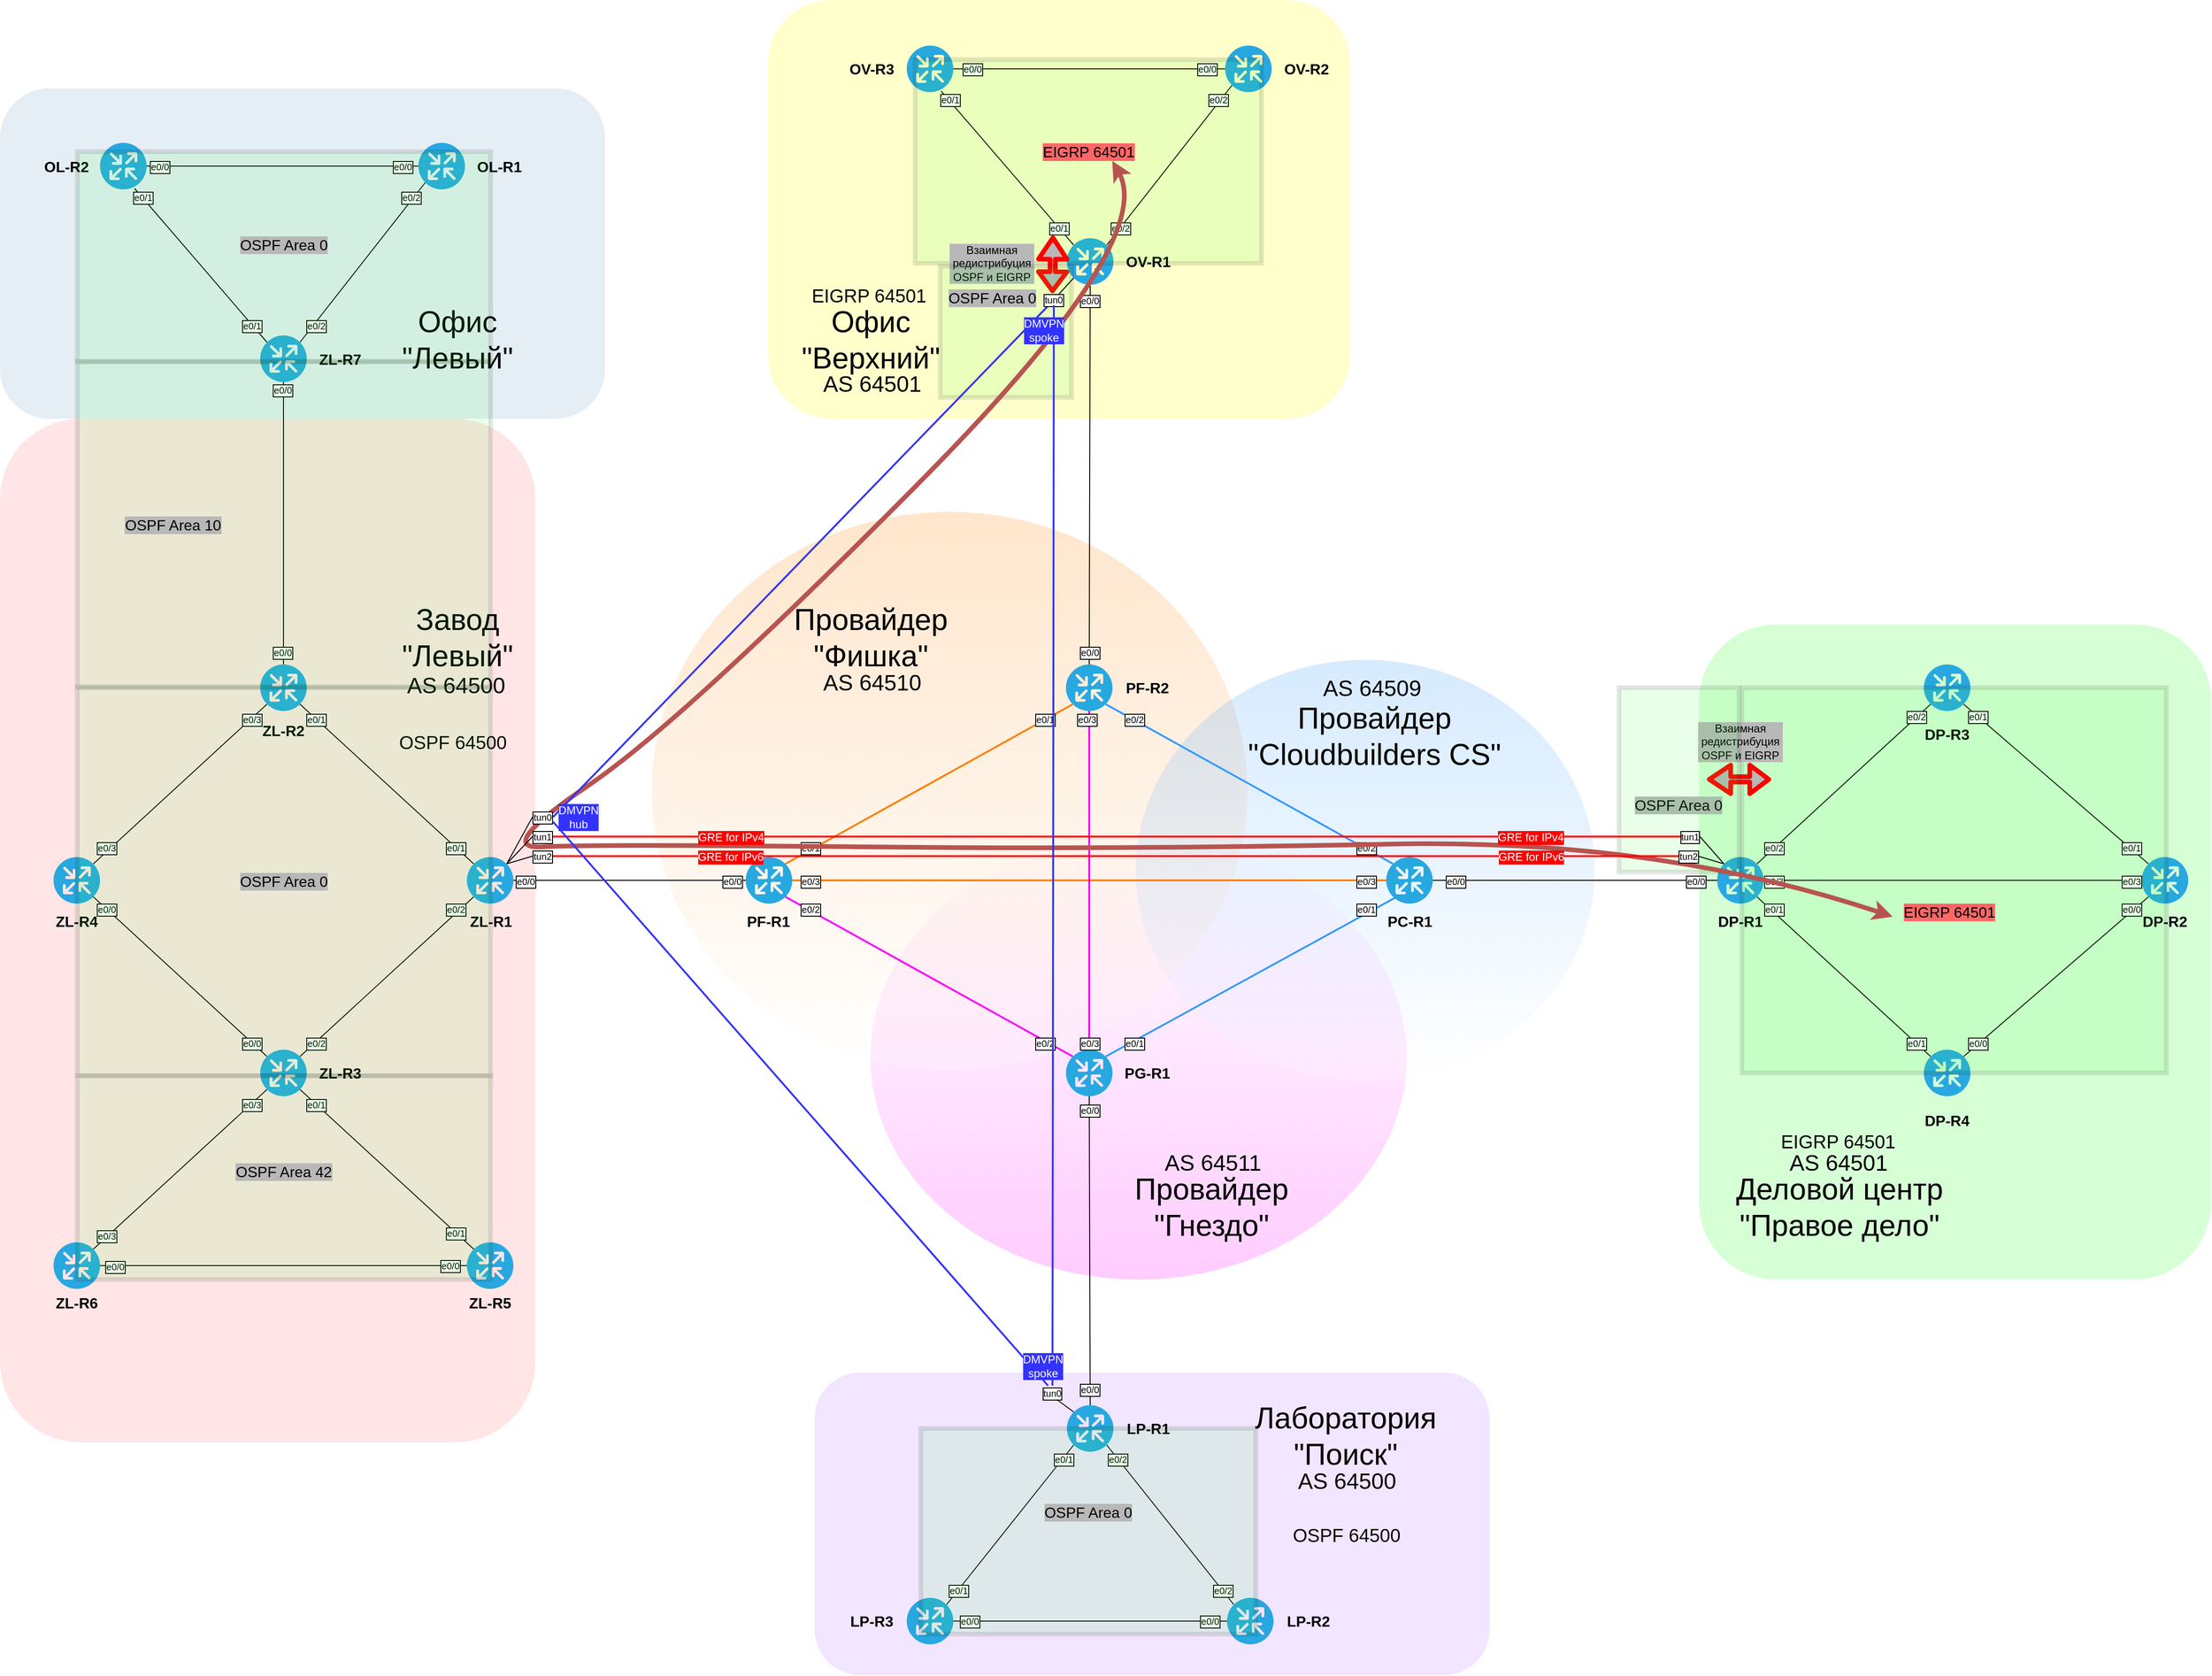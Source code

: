 <mxfile version="10.9.5" type="device"><diagram id="aS9cQeAs-SXI3bTpRtBA" name="Final Lab"><mxGraphModel dx="3408" dy="2018" grid="1" gridSize="3" guides="1" tooltips="1" connect="1" arrows="1" fold="1" page="1" pageScale="1" pageWidth="1169" pageHeight="827" math="0" shadow="0"><root><mxCell id="0"/><mxCell id="Fs6iH5yAmPpgQ2ltw-H0-5" value="Background" style="locked=1;" parent="0"/><mxCell id="Fs6iH5yAmPpgQ2ltw-H0-6" value="Offices" style="locked=1;" parent="0"/><mxCell id="Fs6iH5yAmPpgQ2ltw-H0-91" value="" style="rounded=1;whiteSpace=wrap;html=1;fillColor=#FF0000;strokeColor=none;opacity=10;" parent="Fs6iH5yAmPpgQ2ltw-H0-6" vertex="1"><mxGeometry x="-125" y="350" width="575" height="1100" as="geometry"/></mxCell><mxCell id="Fs6iH5yAmPpgQ2ltw-H0-92" value="" style="rounded=1;whiteSpace=wrap;html=1;strokeColor=none;fillColor=#004C99;opacity=10;" parent="Fs6iH5yAmPpgQ2ltw-H0-6" vertex="1"><mxGeometry x="-125" y="-5" width="650" height="355" as="geometry"/></mxCell><mxCell id="Fs6iH5yAmPpgQ2ltw-H0-93" value="" style="rounded=1;whiteSpace=wrap;html=1;strokeColor=none;fillColor=#FFFF00;opacity=20;" parent="Fs6iH5yAmPpgQ2ltw-H0-6" vertex="1"><mxGeometry x="700" y="-100" width="625" height="450" as="geometry"/></mxCell><mxCell id="Fs6iH5yAmPpgQ2ltw-H0-94" value="" style="rounded=1;whiteSpace=wrap;html=1;strokeColor=none;fillColor=#7F00FF;opacity=10;" parent="Fs6iH5yAmPpgQ2ltw-H0-6" vertex="1"><mxGeometry x="750" y="1375" width="725" height="325" as="geometry"/></mxCell><mxCell id="Fs6iH5yAmPpgQ2ltw-H0-95" value="" style="rounded=1;whiteSpace=wrap;html=1;fillColor=#33FF33;opacity=20;strokeColor=none;" parent="Fs6iH5yAmPpgQ2ltw-H0-6" vertex="1"><mxGeometry x="1700" y="571" width="550" height="704" as="geometry"/></mxCell><mxCell id="Fs6iH5yAmPpgQ2ltw-H0-96" value="" style="ellipse;whiteSpace=wrap;html=1;fillColor=#FF00FF;strokeColor=none;opacity=20;gradientColor=#ffffff;gradientDirection=north;" parent="Fs6iH5yAmPpgQ2ltw-H0-6" vertex="1"><mxGeometry x="810" y="798" width="576" height="477" as="geometry"/></mxCell><mxCell id="Fs6iH5yAmPpgQ2ltw-H0-98" value="Завод&lt;br style=&quot;font-size: 32px;&quot;&gt;&quot;Левый&quot;" style="text;html=1;strokeColor=none;fillColor=none;align=center;verticalAlign=middle;whiteSpace=wrap;rounded=0;fontSize=32;" parent="Fs6iH5yAmPpgQ2ltw-H0-6" vertex="1"><mxGeometry x="305.5" y="542.5" width="121" height="85" as="geometry"/></mxCell><mxCell id="Fs6iH5yAmPpgQ2ltw-H0-99" value="Офис&lt;br style=&quot;font-size: 32px&quot;&gt;&quot;Левый&quot;" style="text;html=1;strokeColor=none;fillColor=none;align=center;verticalAlign=middle;whiteSpace=wrap;rounded=0;fontSize=32;" parent="Fs6iH5yAmPpgQ2ltw-H0-6" vertex="1"><mxGeometry x="305.5" y="222.5" width="121" height="85" as="geometry"/></mxCell><mxCell id="Fs6iH5yAmPpgQ2ltw-H0-97" value="" style="ellipse;whiteSpace=wrap;html=1;fillColor=#FF8000;opacity=20;strokeColor=none;shadow=0;gradientColor=#ffffff;" parent="Fs6iH5yAmPpgQ2ltw-H0-6" vertex="1"><mxGeometry x="575" y="450" width="640" height="600" as="geometry"/></mxCell><mxCell id="Fs6iH5yAmPpgQ2ltw-H0-100" value="Офис&lt;br style=&quot;font-size: 32px&quot;&gt;&quot;Верхний&quot;" style="text;html=1;strokeColor=none;fillColor=none;align=center;verticalAlign=middle;whiteSpace=wrap;rounded=0;fontSize=32;" parent="Fs6iH5yAmPpgQ2ltw-H0-6" vertex="1"><mxGeometry x="750" y="222.5" width="121" height="85" as="geometry"/></mxCell><mxCell id="Fs6iH5yAmPpgQ2ltw-H0-101" value="Провайдер&lt;br&gt;&quot;Фишка&quot;" style="text;html=1;strokeColor=none;fillColor=none;align=center;verticalAlign=middle;whiteSpace=wrap;rounded=0;fontSize=32;" parent="Fs6iH5yAmPpgQ2ltw-H0-6" vertex="1"><mxGeometry x="750" y="542.5" width="121" height="85" as="geometry"/></mxCell><mxCell id="Fs6iH5yAmPpgQ2ltw-H0-102" value="Провайдер&lt;br&gt;&quot;Гнездо&quot;" style="text;html=1;strokeColor=none;fillColor=none;align=center;verticalAlign=middle;whiteSpace=wrap;rounded=0;fontSize=32;" parent="Fs6iH5yAmPpgQ2ltw-H0-6" vertex="1"><mxGeometry x="1116" y="1154.5" width="121" height="85" as="geometry"/></mxCell><mxCell id="Fs6iH5yAmPpgQ2ltw-H0-103" value="Лаборатория&lt;br&gt;&quot;Поиск&quot;" style="text;html=1;strokeColor=none;fillColor=none;align=center;verticalAlign=middle;whiteSpace=wrap;rounded=0;fontSize=32;" parent="Fs6iH5yAmPpgQ2ltw-H0-6" vertex="1"><mxGeometry x="1259.5" y="1400" width="121" height="85" as="geometry"/></mxCell><mxCell id="Fs6iH5yAmPpgQ2ltw-H0-104" value="Деловой центр&lt;br&gt;&quot;Правое дело&quot;" style="text;html=1;strokeColor=none;fillColor=none;align=center;verticalAlign=middle;whiteSpace=wrap;rounded=0;fontSize=32;" parent="Fs6iH5yAmPpgQ2ltw-H0-6" vertex="1"><mxGeometry x="1727" y="1154.5" width="248" height="85" as="geometry"/></mxCell><mxCell id="Fs6iH5yAmPpgQ2ltw-H0-219" value="" style="ellipse;whiteSpace=wrap;html=1;fillColor=#3399FF;opacity=20;strokeColor=none;shadow=0;gradientColor=#ffffff;" parent="Fs6iH5yAmPpgQ2ltw-H0-6" vertex="1"><mxGeometry x="1095" y="609" width="493" height="453" as="geometry"/></mxCell><mxCell id="Fs6iH5yAmPpgQ2ltw-H0-220" value="Провайдер&lt;br&gt;&quot;Cloudbuilders CS&quot;" style="text;html=1;strokeColor=none;fillColor=none;align=center;verticalAlign=middle;whiteSpace=wrap;rounded=0;fontSize=32;" parent="Fs6iH5yAmPpgQ2ltw-H0-6" vertex="1"><mxGeometry x="1209" y="648" width="285" height="85" as="geometry"/></mxCell><mxCell id="1" value="Routers &amp; Phy Links" style="locked=1;" parent="0"/><mxCell id="Fs6iH5yAmPpgQ2ltw-H0-1" value="" style="verticalLabelPosition=bottom;html=1;fillColor=#28A8E0;verticalAlign=top;points=[[0.145,0.145,0],[0.856,0.145,0],[0.855,0.855,0],[0.145,0.855,0],[0.5,0,0], [1,0.5,0], [0.5,1,0],[0,0.5,0]];pointerEvents=1;align=center;shape=mxgraph.cisco_safe.capability.routing;" parent="1" vertex="1"><mxGeometry x="-17.5" y="53.5" width="50" height="50" as="geometry"/></mxCell><mxCell id="Fs6iH5yAmPpgQ2ltw-H0-2" value="" style="verticalLabelPosition=bottom;html=1;fillColor=#28A8E0;verticalAlign=top;points=[[0.145,0.145,0],[0.856,0.145,0],[0.855,0.855,0],[0.145,0.855,0],[0.5,0,0], [1,0.5,0], [0.5,1,0],[0,0.5,0]];pointerEvents=1;align=center;shape=mxgraph.cisco_safe.capability.routing;" parent="1" vertex="1"><mxGeometry x="324.5" y="53.5" width="50" height="50" as="geometry"/></mxCell><mxCell id="Fs6iH5yAmPpgQ2ltw-H0-3" value="" style="verticalLabelPosition=bottom;html=1;fillColor=#28A8E0;verticalAlign=top;points=[[0.145,0.145,0],[0.856,0.145,0],[0.855,0.855,0],[0.145,0.855,0],[0.5,0,0], [1,0.5,0], [0.5,1,0],[0,0.5,0]];pointerEvents=1;align=center;shape=mxgraph.cisco_safe.capability.routing;" parent="1" vertex="1"><mxGeometry x="154.5" y="260.5" width="50" height="50" as="geometry"/></mxCell><mxCell id="Fs6iH5yAmPpgQ2ltw-H0-7" value="" style="endArrow=none;html=1;exitX=1;exitY=0.5;exitDx=0;exitDy=0;exitPerimeter=0;entryX=0;entryY=0.5;entryDx=0;entryDy=0;entryPerimeter=0;" parent="1" source="Fs6iH5yAmPpgQ2ltw-H0-1" target="Fs6iH5yAmPpgQ2ltw-H0-2" edge="1"><mxGeometry width="50" height="50" relative="1" as="geometry"><mxPoint x="78.5" y="189.5" as="sourcePoint"/><mxPoint x="128.5" y="139.5" as="targetPoint"/></mxGeometry></mxCell><mxCell id="Fs6iH5yAmPpgQ2ltw-H0-8" value="" style="endArrow=none;html=1;entryX=0.74;entryY=0.98;entryDx=0;entryDy=0;entryPerimeter=0;exitX=0.145;exitY=0.145;exitDx=0;exitDy=0;exitPerimeter=0;" parent="1" source="Fs6iH5yAmPpgQ2ltw-H0-3" target="Fs6iH5yAmPpgQ2ltw-H0-1" edge="1"><mxGeometry width="50" height="50" relative="1" as="geometry"><mxPoint x="44.5" y="198.5" as="sourcePoint"/><mxPoint x="94.5" y="148.5" as="targetPoint"/></mxGeometry></mxCell><mxCell id="Fs6iH5yAmPpgQ2ltw-H0-9" value="" style="endArrow=none;html=1;entryX=0.145;entryY=0.855;entryDx=0;entryDy=0;entryPerimeter=0;exitX=0.856;exitY=0.145;exitDx=0;exitDy=0;exitPerimeter=0;" parent="1" source="Fs6iH5yAmPpgQ2ltw-H0-3" target="Fs6iH5yAmPpgQ2ltw-H0-2" edge="1"><mxGeometry width="50" height="50" relative="1" as="geometry"><mxPoint x="-44.5" y="267.5" as="sourcePoint"/><mxPoint x="5.5" y="217.5" as="targetPoint"/></mxGeometry></mxCell><mxCell id="Fs6iH5yAmPpgQ2ltw-H0-12" value="" style="verticalLabelPosition=bottom;html=1;fillColor=#28A8E0;verticalAlign=top;points=[[0.145,0.145,0],[0.856,0.145,0],[0.855,0.855,0],[0.145,0.855,0],[0.5,0,0], [1,0.5,0], [0.5,1,0],[0,0.5,0]];pointerEvents=1;align=center;shape=mxgraph.cisco_safe.capability.routing;" parent="1" vertex="1"><mxGeometry x="154.5" y="614" width="50" height="50" as="geometry"/></mxCell><mxCell id="Fs6iH5yAmPpgQ2ltw-H0-13" value="" style="verticalLabelPosition=bottom;html=1;fillColor=#28A8E0;verticalAlign=top;points=[[0.145,0.145,0],[0.856,0.145,0],[0.855,0.855,0],[0.145,0.855,0],[0.5,0,0], [1,0.5,0], [0.5,1,0],[0,0.5,0]];pointerEvents=1;align=center;shape=mxgraph.cisco_safe.capability.routing;" parent="1" vertex="1"><mxGeometry x="-67.5" y="821" width="50" height="50" as="geometry"/></mxCell><mxCell id="Fs6iH5yAmPpgQ2ltw-H0-45" style="edgeStyle=none;rounded=0;orthogonalLoop=1;jettySize=auto;html=1;exitX=1;exitY=0.5;exitDx=0;exitDy=0;exitPerimeter=0;entryX=0;entryY=0.5;entryDx=0;entryDy=0;entryPerimeter=0;endArrow=none;endFill=0;" parent="1" source="Fs6iH5yAmPpgQ2ltw-H0-15" target="Fs6iH5yAmPpgQ2ltw-H0-29" edge="1"><mxGeometry relative="1" as="geometry"/></mxCell><mxCell id="Fs6iH5yAmPpgQ2ltw-H0-15" value="" style="verticalLabelPosition=bottom;html=1;fillColor=#28A8E0;verticalAlign=top;points=[[0.145,0.145,0],[0.856,0.145,0],[0.855,0.855,0],[0.145,0.855,0],[0.5,0,0], [1,0.5,0], [0.5,1,0],[0,0.5,0]];pointerEvents=1;align=center;shape=mxgraph.cisco_safe.capability.routing;" parent="1" vertex="1"><mxGeometry x="376.5" y="821" width="50" height="50" as="geometry"/></mxCell><mxCell id="Fs6iH5yAmPpgQ2ltw-H0-17" value="" style="verticalLabelPosition=bottom;html=1;fillColor=#28A8E0;verticalAlign=top;points=[[0.145,0.145,0],[0.856,0.145,0],[0.855,0.855,0],[0.145,0.855,0],[0.5,0,0], [1,0.5,0], [0.5,1,0],[0,0.5,0]];pointerEvents=1;align=center;shape=mxgraph.cisco_safe.capability.routing;" parent="1" vertex="1"><mxGeometry x="154.5" y="1028" width="50" height="50" as="geometry"/></mxCell><mxCell id="Fs6iH5yAmPpgQ2ltw-H0-19" value="" style="verticalLabelPosition=bottom;html=1;fillColor=#28A8E0;verticalAlign=top;points=[[0.145,0.145,0],[0.856,0.145,0],[0.855,0.855,0],[0.145,0.855,0],[0.5,0,0], [1,0.5,0], [0.5,1,0],[0,0.5,0]];pointerEvents=1;align=center;shape=mxgraph.cisco_safe.capability.routing;" parent="1" vertex="1"><mxGeometry x="-67.5" y="1235" width="50" height="50" as="geometry"/></mxCell><mxCell id="Fs6iH5yAmPpgQ2ltw-H0-20" value="" style="verticalLabelPosition=bottom;html=1;fillColor=#28A8E0;verticalAlign=top;points=[[0.145,0.145,0],[0.856,0.145,0],[0.855,0.855,0],[0.145,0.855,0],[0.5,0,0], [1,0.5,0], [0.5,1,0],[0,0.5,0]];pointerEvents=1;align=center;shape=mxgraph.cisco_safe.capability.routing;" parent="1" vertex="1"><mxGeometry x="376.5" y="1235" width="50" height="50" as="geometry"/></mxCell><mxCell id="Fs6iH5yAmPpgQ2ltw-H0-21" value="" style="endArrow=none;html=1;entryX=0.5;entryY=1;entryDx=0;entryDy=0;entryPerimeter=0;exitX=0.5;exitY=0;exitDx=0;exitDy=0;exitPerimeter=0;" parent="1" source="Fs6iH5yAmPpgQ2ltw-H0-12" target="Fs6iH5yAmPpgQ2ltw-H0-3" edge="1"><mxGeometry width="50" height="50" relative="1" as="geometry"><mxPoint x="-86.5" y="571" as="sourcePoint"/><mxPoint x="-36.5" y="521" as="targetPoint"/></mxGeometry></mxCell><mxCell id="Fs6iH5yAmPpgQ2ltw-H0-22" value="" style="endArrow=none;html=1;entryX=0.145;entryY=0.855;entryDx=0;entryDy=0;entryPerimeter=0;exitX=0.856;exitY=0.145;exitDx=0;exitDy=0;exitPerimeter=0;" parent="1" source="Fs6iH5yAmPpgQ2ltw-H0-13" target="Fs6iH5yAmPpgQ2ltw-H0-12" edge="1"><mxGeometry width="50" height="50" relative="1" as="geometry"><mxPoint x="115.5" y="790" as="sourcePoint"/><mxPoint x="165.5" y="740" as="targetPoint"/></mxGeometry></mxCell><mxCell id="Fs6iH5yAmPpgQ2ltw-H0-23" value="" style="endArrow=none;html=1;entryX=0.855;entryY=0.855;entryDx=0;entryDy=0;entryPerimeter=0;exitX=0.145;exitY=0.145;exitDx=0;exitDy=0;exitPerimeter=0;" parent="1" source="Fs6iH5yAmPpgQ2ltw-H0-15" target="Fs6iH5yAmPpgQ2ltw-H0-12" edge="1"><mxGeometry width="50" height="50" relative="1" as="geometry"><mxPoint x="136.5" y="822" as="sourcePoint"/><mxPoint x="186.5" y="772" as="targetPoint"/></mxGeometry></mxCell><mxCell id="Fs6iH5yAmPpgQ2ltw-H0-24" value="" style="endArrow=none;html=1;exitX=0.855;exitY=0.855;exitDx=0;exitDy=0;exitPerimeter=0;entryX=0.145;entryY=0.145;entryDx=0;entryDy=0;entryPerimeter=0;" parent="1" source="Fs6iH5yAmPpgQ2ltw-H0-13" target="Fs6iH5yAmPpgQ2ltw-H0-17" edge="1"><mxGeometry width="50" height="50" relative="1" as="geometry"><mxPoint x="147.5" y="959" as="sourcePoint"/><mxPoint x="197.5" y="909" as="targetPoint"/></mxGeometry></mxCell><mxCell id="Fs6iH5yAmPpgQ2ltw-H0-25" value="" style="endArrow=none;html=1;entryX=0.145;entryY=0.855;entryDx=0;entryDy=0;entryPerimeter=0;exitX=0.856;exitY=0.145;exitDx=0;exitDy=0;exitPerimeter=0;" parent="1" source="Fs6iH5yAmPpgQ2ltw-H0-17" target="Fs6iH5yAmPpgQ2ltw-H0-15" edge="1"><mxGeometry width="50" height="50" relative="1" as="geometry"><mxPoint x="148.5" y="942" as="sourcePoint"/><mxPoint x="198.5" y="892" as="targetPoint"/></mxGeometry></mxCell><mxCell id="Fs6iH5yAmPpgQ2ltw-H0-26" value="" style="endArrow=none;html=1;entryX=0.145;entryY=0.855;entryDx=0;entryDy=0;entryPerimeter=0;exitX=0.856;exitY=0.145;exitDx=0;exitDy=0;exitPerimeter=0;" parent="1" source="Fs6iH5yAmPpgQ2ltw-H0-19" target="Fs6iH5yAmPpgQ2ltw-H0-17" edge="1"><mxGeometry width="50" height="50" relative="1" as="geometry"><mxPoint x="109.5" y="1177" as="sourcePoint"/><mxPoint x="159.5" y="1127" as="targetPoint"/></mxGeometry></mxCell><mxCell id="Fs6iH5yAmPpgQ2ltw-H0-27" value="" style="endArrow=none;html=1;entryX=0.855;entryY=0.855;entryDx=0;entryDy=0;entryPerimeter=0;exitX=0.145;exitY=0.145;exitDx=0;exitDy=0;exitPerimeter=0;" parent="1" source="Fs6iH5yAmPpgQ2ltw-H0-20" target="Fs6iH5yAmPpgQ2ltw-H0-17" edge="1"><mxGeometry width="50" height="50" relative="1" as="geometry"><mxPoint x="184.5" y="1204" as="sourcePoint"/><mxPoint x="234.5" y="1154" as="targetPoint"/></mxGeometry></mxCell><mxCell id="Fs6iH5yAmPpgQ2ltw-H0-28" value="" style="endArrow=none;html=1;entryX=0;entryY=0.5;entryDx=0;entryDy=0;entryPerimeter=0;exitX=1;exitY=0.5;exitDx=0;exitDy=0;exitPerimeter=0;" parent="1" source="Fs6iH5yAmPpgQ2ltw-H0-19" target="Fs6iH5yAmPpgQ2ltw-H0-20" edge="1"><mxGeometry width="50" height="50" relative="1" as="geometry"><mxPoint x="153.5" y="1239" as="sourcePoint"/><mxPoint x="203.5" y="1189" as="targetPoint"/></mxGeometry></mxCell><mxCell id="Fs6iH5yAmPpgQ2ltw-H0-36" style="rounded=0;orthogonalLoop=1;jettySize=auto;html=1;exitX=0.856;exitY=0.145;exitDx=0;exitDy=0;exitPerimeter=0;entryX=0.145;entryY=0.855;entryDx=0;entryDy=0;entryPerimeter=0;endArrow=none;endFill=0;strokeColor=#FF8000;strokeWidth=2;" parent="1" source="Fs6iH5yAmPpgQ2ltw-H0-29" target="Fs6iH5yAmPpgQ2ltw-H0-34" edge="1"><mxGeometry relative="1" as="geometry"/></mxCell><mxCell id="Fs6iH5yAmPpgQ2ltw-H0-39" style="edgeStyle=none;rounded=0;orthogonalLoop=1;jettySize=auto;html=1;exitX=0.855;exitY=0.855;exitDx=0;exitDy=0;exitPerimeter=0;entryX=0.145;entryY=0.145;entryDx=0;entryDy=0;entryPerimeter=0;endArrow=none;endFill=0;strokeColor=#FF00FF;strokeWidth=2;" parent="1" source="Fs6iH5yAmPpgQ2ltw-H0-29" target="Fs6iH5yAmPpgQ2ltw-H0-38" edge="1"><mxGeometry relative="1" as="geometry"/></mxCell><mxCell id="Fs6iH5yAmPpgQ2ltw-H0-89" style="edgeStyle=none;rounded=0;orthogonalLoop=1;jettySize=auto;html=1;exitX=1;exitY=0.5;exitDx=0;exitDy=0;exitPerimeter=0;entryX=0;entryY=0.5;entryDx=0;entryDy=0;entryPerimeter=0;endArrow=none;endFill=0;strokeColor=#FF8000;strokeWidth=2;" parent="1" source="Fs6iH5yAmPpgQ2ltw-H0-29" target="Fs6iH5yAmPpgQ2ltw-H0-41" edge="1"><mxGeometry relative="1" as="geometry"/></mxCell><mxCell id="Fs6iH5yAmPpgQ2ltw-H0-29" value="" style="verticalLabelPosition=bottom;html=1;fillColor=#28A8E0;verticalAlign=top;points=[[0.145,0.145,0],[0.856,0.145,0],[0.855,0.855,0],[0.145,0.855,0],[0.5,0,0], [1,0.5,0], [0.5,1,0],[0,0.5,0]];pointerEvents=1;align=center;shape=mxgraph.cisco_safe.capability.routing;" parent="1" vertex="1"><mxGeometry x="676" y="821" width="50" height="50" as="geometry"/></mxCell><mxCell id="Fs6iH5yAmPpgQ2ltw-H0-43" style="edgeStyle=none;rounded=0;orthogonalLoop=1;jettySize=auto;html=1;exitX=0.855;exitY=0.855;exitDx=0;exitDy=0;exitPerimeter=0;entryX=0.145;entryY=0.145;entryDx=0;entryDy=0;entryPerimeter=0;endArrow=none;endFill=0;strokeColor=#3399FF;strokeWidth=2;" parent="1" source="Fs6iH5yAmPpgQ2ltw-H0-34" target="Fs6iH5yAmPpgQ2ltw-H0-41" edge="1"><mxGeometry relative="1" as="geometry"/></mxCell><mxCell id="Fs6iH5yAmPpgQ2ltw-H0-90" style="edgeStyle=none;rounded=0;orthogonalLoop=1;jettySize=auto;html=1;exitX=0.5;exitY=1;exitDx=0;exitDy=0;exitPerimeter=0;entryX=0.5;entryY=0;entryDx=0;entryDy=0;entryPerimeter=0;endArrow=none;endFill=0;strokeColor=#FF00FF;strokeWidth=2;" parent="1" source="Fs6iH5yAmPpgQ2ltw-H0-34" target="Fs6iH5yAmPpgQ2ltw-H0-38" edge="1"><mxGeometry relative="1" as="geometry"/></mxCell><mxCell id="Fs6iH5yAmPpgQ2ltw-H0-34" value="" style="verticalLabelPosition=bottom;html=1;fillColor=#28A8E0;verticalAlign=top;points=[[0.145,0.145,0],[0.856,0.145,0],[0.855,0.855,0],[0.145,0.855,0],[0.5,0,0], [1,0.5,0], [0.5,1,0],[0,0.5,0]];pointerEvents=1;align=center;shape=mxgraph.cisco_safe.capability.routing;" parent="1" vertex="1"><mxGeometry x="1020" y="614" width="50" height="50" as="geometry"/></mxCell><mxCell id="Fs6iH5yAmPpgQ2ltw-H0-44" style="edgeStyle=none;rounded=0;orthogonalLoop=1;jettySize=auto;html=1;exitX=0.856;exitY=0.145;exitDx=0;exitDy=0;exitPerimeter=0;entryX=0.243;entryY=0.846;entryDx=0;entryDy=0;entryPerimeter=0;endArrow=none;endFill=0;strokeColor=#3399FF;strokeWidth=2;" parent="1" source="Fs6iH5yAmPpgQ2ltw-H0-38" target="Fs6iH5yAmPpgQ2ltw-H0-41" edge="1"><mxGeometry relative="1" as="geometry"/></mxCell><mxCell id="Fs6iH5yAmPpgQ2ltw-H0-52" style="edgeStyle=none;rounded=0;orthogonalLoop=1;jettySize=auto;html=1;exitX=0.5;exitY=1;exitDx=0;exitDy=0;exitPerimeter=0;entryX=0.5;entryY=0;entryDx=0;entryDy=0;entryPerimeter=0;endArrow=none;endFill=0;" parent="1" source="Fs6iH5yAmPpgQ2ltw-H0-38" target="Fs6iH5yAmPpgQ2ltw-H0-49" edge="1"><mxGeometry relative="1" as="geometry"/></mxCell><mxCell id="Fs6iH5yAmPpgQ2ltw-H0-38" value="" style="verticalLabelPosition=bottom;html=1;fillColor=#28A8E0;verticalAlign=top;points=[[0.145,0.145,0],[0.856,0.145,0],[0.855,0.855,0],[0.145,0.855,0],[0.5,0,0], [1,0.5,0], [0.5,1,0],[0,0.5,0]];pointerEvents=1;align=center;shape=mxgraph.cisco_safe.capability.routing;" parent="1" vertex="1"><mxGeometry x="1020" y="1028" width="50" height="50" as="geometry"/></mxCell><mxCell id="Fs6iH5yAmPpgQ2ltw-H0-87" style="edgeStyle=none;rounded=0;orthogonalLoop=1;jettySize=auto;html=1;exitX=1;exitY=0.5;exitDx=0;exitDy=0;exitPerimeter=0;entryX=0;entryY=0.5;entryDx=0;entryDy=0;entryPerimeter=0;endArrow=none;endFill=0;" parent="1" source="Fs6iH5yAmPpgQ2ltw-H0-41" target="Fs6iH5yAmPpgQ2ltw-H0-76" edge="1"><mxGeometry relative="1" as="geometry"/></mxCell><mxCell id="Fs6iH5yAmPpgQ2ltw-H0-41" value="" style="verticalLabelPosition=bottom;html=1;fillColor=#28A8E0;verticalAlign=top;points=[[0.145,0.145,0],[0.856,0.145,0],[0.855,0.855,0],[0.145,0.855,0],[0.5,0,0], [1,0.5,0], [0.5,1,0],[0,0.5,0]];pointerEvents=1;align=center;shape=mxgraph.cisco_safe.capability.routing;" parent="1" vertex="1"><mxGeometry x="1364" y="821" width="50" height="50" as="geometry"/></mxCell><mxCell id="Fs6iH5yAmPpgQ2ltw-H0-51" style="edgeStyle=none;rounded=0;orthogonalLoop=1;jettySize=auto;html=1;exitX=0.145;exitY=0.855;exitDx=0;exitDy=0;exitPerimeter=0;entryX=0.856;entryY=0.145;entryDx=0;entryDy=0;entryPerimeter=0;endArrow=none;endFill=0;" parent="1" source="Fs6iH5yAmPpgQ2ltw-H0-49" target="Fs6iH5yAmPpgQ2ltw-H0-50" edge="1"><mxGeometry relative="1" as="geometry"/></mxCell><mxCell id="Fs6iH5yAmPpgQ2ltw-H0-55" style="edgeStyle=none;rounded=0;orthogonalLoop=1;jettySize=auto;html=1;exitX=0.855;exitY=0.855;exitDx=0;exitDy=0;exitPerimeter=0;entryX=0.145;entryY=0.145;entryDx=0;entryDy=0;entryPerimeter=0;endArrow=none;endFill=0;" parent="1" source="Fs6iH5yAmPpgQ2ltw-H0-49" target="Fs6iH5yAmPpgQ2ltw-H0-54" edge="1"><mxGeometry relative="1" as="geometry"/></mxCell><mxCell id="Fs6iH5yAmPpgQ2ltw-H0-49" value="" style="verticalLabelPosition=bottom;html=1;fillColor=#28A8E0;verticalAlign=top;points=[[0.145,0.145,0],[0.856,0.145,0],[0.855,0.855,0],[0.145,0.855,0],[0.5,0,0], [1,0.5,0], [0.5,1,0],[0,0.5,0]];pointerEvents=1;align=center;shape=mxgraph.cisco_safe.capability.routing;" parent="1" vertex="1"><mxGeometry x="1021" y="1410" width="50" height="50" as="geometry"/></mxCell><mxCell id="Fs6iH5yAmPpgQ2ltw-H0-56" style="edgeStyle=none;rounded=0;orthogonalLoop=1;jettySize=auto;html=1;exitX=1;exitY=0.5;exitDx=0;exitDy=0;exitPerimeter=0;entryX=0;entryY=0.5;entryDx=0;entryDy=0;entryPerimeter=0;endArrow=none;endFill=0;" parent="1" source="Fs6iH5yAmPpgQ2ltw-H0-50" target="Fs6iH5yAmPpgQ2ltw-H0-54" edge="1"><mxGeometry relative="1" as="geometry"/></mxCell><mxCell id="Fs6iH5yAmPpgQ2ltw-H0-50" value="" style="verticalLabelPosition=bottom;html=1;fillColor=#28A8E0;verticalAlign=top;points=[[0.145,0.145,0],[0.856,0.145,0],[0.855,0.855,0],[0.145,0.855,0],[0.5,0,0], [1,0.5,0], [0.5,1,0],[0,0.5,0]];pointerEvents=1;align=center;shape=mxgraph.cisco_safe.capability.routing;" parent="1" vertex="1"><mxGeometry x="849" y="1617" width="50" height="50" as="geometry"/></mxCell><mxCell id="Fs6iH5yAmPpgQ2ltw-H0-54" value="" style="verticalLabelPosition=bottom;html=1;fillColor=#28A8E0;verticalAlign=top;points=[[0.145,0.145,0],[0.856,0.145,0],[0.855,0.855,0],[0.145,0.855,0],[0.5,0,0], [1,0.5,0], [0.5,1,0],[0,0.5,0]];pointerEvents=1;align=center;shape=mxgraph.cisco_safe.capability.routing;" parent="1" vertex="1"><mxGeometry x="1193" y="1617" width="50" height="50" as="geometry"/></mxCell><mxCell id="Fs6iH5yAmPpgQ2ltw-H0-66" value="" style="endArrow=none;html=1;entryX=0.5;entryY=1;entryDx=0;entryDy=0;entryPerimeter=0;exitX=0.5;exitY=0;exitDx=0;exitDy=0;exitPerimeter=0;" parent="1" source="Fs6iH5yAmPpgQ2ltw-H0-34" target="Fs6iH5yAmPpgQ2ltw-H0-67" edge="1"><mxGeometry width="50" height="50" relative="1" as="geometry"><mxPoint x="1075" y="600" as="sourcePoint"/><mxPoint x="829" y="521" as="targetPoint"/></mxGeometry></mxCell><mxCell id="Fs6iH5yAmPpgQ2ltw-H0-67" value="" style="verticalLabelPosition=bottom;html=1;fillColor=#28A8E0;verticalAlign=top;points=[[0.145,0.145,0],[0.856,0.145,0],[0.855,0.855,0],[0.145,0.855,0],[0.5,0,0], [1,0.5,0], [0.5,1,0],[0,0.5,0]];pointerEvents=1;align=center;shape=mxgraph.cisco_safe.capability.routing;" parent="1" vertex="1"><mxGeometry x="1021" y="156" width="50" height="50" as="geometry"/></mxCell><mxCell id="Fs6iH5yAmPpgQ2ltw-H0-68" value="" style="endArrow=none;html=1;entryX=0.145;entryY=0.855;entryDx=0;entryDy=0;entryPerimeter=0;exitX=0.856;exitY=0.145;exitDx=0;exitDy=0;exitPerimeter=0;" parent="1" source="Fs6iH5yAmPpgQ2ltw-H0-67" target="Fs6iH5yAmPpgQ2ltw-H0-72" edge="1"><mxGeometry width="50" height="50" relative="1" as="geometry"><mxPoint x="822" y="163" as="sourcePoint"/><mxPoint x="872" y="113" as="targetPoint"/></mxGeometry></mxCell><mxCell id="Fs6iH5yAmPpgQ2ltw-H0-69" value="" style="endArrow=none;html=1;entryX=0.74;entryY=0.98;entryDx=0;entryDy=0;entryPerimeter=0;exitX=0.145;exitY=0.145;exitDx=0;exitDy=0;exitPerimeter=0;" parent="1" source="Fs6iH5yAmPpgQ2ltw-H0-67" target="Fs6iH5yAmPpgQ2ltw-H0-70" edge="1"><mxGeometry width="50" height="50" relative="1" as="geometry"><mxPoint x="911" y="94" as="sourcePoint"/><mxPoint x="961" y="44" as="targetPoint"/></mxGeometry></mxCell><mxCell id="Fs6iH5yAmPpgQ2ltw-H0-70" value="" style="verticalLabelPosition=bottom;html=1;fillColor=#28A8E0;verticalAlign=top;points=[[0.145,0.145,0],[0.856,0.145,0],[0.855,0.855,0],[0.145,0.855,0],[0.5,0,0], [1,0.5,0], [0.5,1,0],[0,0.5,0]];pointerEvents=1;align=center;shape=mxgraph.cisco_safe.capability.routing;" parent="1" vertex="1"><mxGeometry x="849" y="-51" width="50" height="50" as="geometry"/></mxCell><mxCell id="Fs6iH5yAmPpgQ2ltw-H0-71" value="" style="endArrow=none;html=1;exitX=1;exitY=0.5;exitDx=0;exitDy=0;exitPerimeter=0;entryX=0;entryY=0.5;entryDx=0;entryDy=0;entryPerimeter=0;" parent="1" source="Fs6iH5yAmPpgQ2ltw-H0-70" target="Fs6iH5yAmPpgQ2ltw-H0-72" edge="1"><mxGeometry width="50" height="50" relative="1" as="geometry"><mxPoint x="945" y="85" as="sourcePoint"/><mxPoint x="995" y="35" as="targetPoint"/></mxGeometry></mxCell><mxCell id="Fs6iH5yAmPpgQ2ltw-H0-72" value="" style="verticalLabelPosition=bottom;html=1;fillColor=#28A8E0;verticalAlign=top;points=[[0.145,0.145,0],[0.856,0.145,0],[0.855,0.855,0],[0.145,0.855,0],[0.5,0,0], [1,0.5,0], [0.5,1,0],[0,0.5,0]];pointerEvents=1;align=center;shape=mxgraph.cisco_safe.capability.routing;" parent="1" vertex="1"><mxGeometry x="1191" y="-51" width="50" height="50" as="geometry"/></mxCell><mxCell id="Fs6iH5yAmPpgQ2ltw-H0-83" style="edgeStyle=none;rounded=0;orthogonalLoop=1;jettySize=auto;html=1;exitX=0.856;exitY=0.145;exitDx=0;exitDy=0;exitPerimeter=0;entryX=0.145;entryY=0.855;entryDx=0;entryDy=0;entryPerimeter=0;endArrow=none;endFill=0;" parent="1" source="Fs6iH5yAmPpgQ2ltw-H0-76" target="Fs6iH5yAmPpgQ2ltw-H0-81" edge="1"><mxGeometry relative="1" as="geometry"/></mxCell><mxCell id="Fs6iH5yAmPpgQ2ltw-H0-85" style="edgeStyle=none;rounded=0;orthogonalLoop=1;jettySize=auto;html=1;exitX=0.855;exitY=0.855;exitDx=0;exitDy=0;exitPerimeter=0;entryX=0.145;entryY=0.145;entryDx=0;entryDy=0;entryPerimeter=0;endArrow=none;endFill=0;" parent="1" source="Fs6iH5yAmPpgQ2ltw-H0-76" target="Fs6iH5yAmPpgQ2ltw-H0-79" edge="1"><mxGeometry relative="1" as="geometry"/></mxCell><mxCell id="Fs6iH5yAmPpgQ2ltw-H0-88" style="edgeStyle=none;rounded=0;orthogonalLoop=1;jettySize=auto;html=1;exitX=1;exitY=0.5;exitDx=0;exitDy=0;exitPerimeter=0;entryX=0;entryY=0.5;entryDx=0;entryDy=0;entryPerimeter=0;endArrow=none;endFill=0;" parent="1" source="Fs6iH5yAmPpgQ2ltw-H0-76" target="Fs6iH5yAmPpgQ2ltw-H0-82" edge="1"><mxGeometry relative="1" as="geometry"/></mxCell><mxCell id="Fs6iH5yAmPpgQ2ltw-H0-76" value="" style="verticalLabelPosition=bottom;html=1;fillColor=#28A8E0;verticalAlign=top;points=[[0.145,0.145,0],[0.856,0.145,0],[0.855,0.855,0],[0.145,0.855,0],[0.5,0,0], [1,0.5,0], [0.5,1,0],[0,0.5,0]];pointerEvents=1;align=center;shape=mxgraph.cisco_safe.capability.routing;" parent="1" vertex="1"><mxGeometry x="1719.5" y="821" width="50" height="50" as="geometry"/></mxCell><mxCell id="Fs6iH5yAmPpgQ2ltw-H0-79" value="" style="verticalLabelPosition=bottom;html=1;fillColor=#28A8E0;verticalAlign=top;points=[[0.145,0.145,0],[0.856,0.145,0],[0.855,0.855,0],[0.145,0.855,0],[0.5,0,0], [1,0.5,0], [0.5,1,0],[0,0.5,0]];pointerEvents=1;align=center;shape=mxgraph.cisco_safe.capability.routing;" parent="1" vertex="1"><mxGeometry x="1941.5" y="1028" width="50" height="50" as="geometry"/></mxCell><mxCell id="Fs6iH5yAmPpgQ2ltw-H0-84" style="edgeStyle=none;rounded=0;orthogonalLoop=1;jettySize=auto;html=1;exitX=0.855;exitY=0.855;exitDx=0;exitDy=0;exitPerimeter=0;entryX=0.145;entryY=0.145;entryDx=0;entryDy=0;entryPerimeter=0;endArrow=none;endFill=0;" parent="1" source="Fs6iH5yAmPpgQ2ltw-H0-81" target="Fs6iH5yAmPpgQ2ltw-H0-82" edge="1"><mxGeometry relative="1" as="geometry"/></mxCell><mxCell id="Fs6iH5yAmPpgQ2ltw-H0-81" value="" style="verticalLabelPosition=bottom;html=1;fillColor=#28A8E0;verticalAlign=top;points=[[0.145,0.145,0],[0.856,0.145,0],[0.855,0.855,0],[0.145,0.855,0],[0.5,0,0], [1,0.5,0], [0.5,1,0],[0,0.5,0]];pointerEvents=1;align=center;shape=mxgraph.cisco_safe.capability.routing;" parent="1" vertex="1"><mxGeometry x="1941.5" y="614" width="50" height="50" as="geometry"/></mxCell><mxCell id="Fs6iH5yAmPpgQ2ltw-H0-86" style="edgeStyle=none;rounded=0;orthogonalLoop=1;jettySize=auto;html=1;exitX=0.145;exitY=0.855;exitDx=0;exitDy=0;exitPerimeter=0;entryX=0.856;entryY=0.145;entryDx=0;entryDy=0;entryPerimeter=0;endArrow=none;endFill=0;" parent="1" source="Fs6iH5yAmPpgQ2ltw-H0-82" target="Fs6iH5yAmPpgQ2ltw-H0-79" edge="1"><mxGeometry relative="1" as="geometry"/></mxCell><mxCell id="Fs6iH5yAmPpgQ2ltw-H0-82" value="" style="verticalLabelPosition=bottom;html=1;fillColor=#28A8E0;verticalAlign=top;points=[[0.145,0.145,0],[0.856,0.145,0],[0.855,0.855,0],[0.145,0.855,0],[0.5,0,0], [1,0.5,0], [0.5,1,0],[0,0.5,0]];pointerEvents=1;align=center;shape=mxgraph.cisco_safe.capability.routing;" parent="1" vertex="1"><mxGeometry x="2175.5" y="821" width="50" height="50" as="geometry"/></mxCell><mxCell id="Fs6iH5yAmPpgQ2ltw-H0-105" value="ZL-R1" style="text;html=1;strokeColor=none;fillColor=none;align=center;verticalAlign=middle;whiteSpace=wrap;rounded=0;shadow=0;fontSize=16;opacity=20;fontStyle=1" parent="1" vertex="1"><mxGeometry x="377.5" y="880" width="49" height="20" as="geometry"/></mxCell><mxCell id="Fs6iH5yAmPpgQ2ltw-H0-106" value="ZL-R2" style="text;html=1;strokeColor=none;fillColor=none;align=center;verticalAlign=middle;whiteSpace=wrap;rounded=0;shadow=0;fontSize=16;opacity=20;fontStyle=1" parent="1" vertex="1"><mxGeometry x="155" y="675" width="49" height="20" as="geometry"/></mxCell><mxCell id="Fs6iH5yAmPpgQ2ltw-H0-107" value="ZL-R3" style="text;html=1;strokeColor=none;fillColor=none;align=center;verticalAlign=middle;whiteSpace=wrap;rounded=0;shadow=0;fontSize=16;opacity=20;fontStyle=1" parent="1" vertex="1"><mxGeometry x="216" y="1043" width="49" height="20" as="geometry"/></mxCell><mxCell id="Fs6iH5yAmPpgQ2ltw-H0-108" value="ZL-R4" style="text;html=1;strokeColor=none;fillColor=none;align=center;verticalAlign=middle;whiteSpace=wrap;rounded=0;shadow=0;fontSize=16;opacity=20;fontStyle=1" parent="1" vertex="1"><mxGeometry x="-67.5" y="880" width="49" height="20" as="geometry"/></mxCell><mxCell id="Fs6iH5yAmPpgQ2ltw-H0-109" value="ZL-R5" style="text;html=1;strokeColor=none;fillColor=none;align=center;verticalAlign=middle;whiteSpace=wrap;rounded=0;shadow=0;fontSize=16;opacity=20;fontStyle=1" parent="1" vertex="1"><mxGeometry x="377" y="1290" width="49" height="20" as="geometry"/></mxCell><mxCell id="Fs6iH5yAmPpgQ2ltw-H0-110" value="ZL-R6" style="text;html=1;strokeColor=none;fillColor=none;align=center;verticalAlign=middle;whiteSpace=wrap;rounded=0;shadow=0;fontSize=16;opacity=20;fontStyle=1" parent="1" vertex="1"><mxGeometry x="-67" y="1290" width="49" height="20" as="geometry"/></mxCell><mxCell id="Fs6iH5yAmPpgQ2ltw-H0-111" value="ZL-R7" style="text;html=1;strokeColor=none;fillColor=none;align=center;verticalAlign=middle;whiteSpace=wrap;rounded=0;shadow=0;fontSize=16;opacity=20;fontStyle=1" parent="1" vertex="1"><mxGeometry x="205" y="276" width="71" height="20" as="geometry"/></mxCell><mxCell id="Fs6iH5yAmPpgQ2ltw-H0-112" value="OL-R1" style="text;html=1;strokeColor=none;fillColor=none;align=center;verticalAlign=middle;whiteSpace=wrap;rounded=0;shadow=0;fontSize=16;opacity=20;fontStyle=1" parent="1" vertex="1"><mxGeometry x="374.5" y="69" width="73" height="20" as="geometry"/></mxCell><mxCell id="Fs6iH5yAmPpgQ2ltw-H0-113" value="OL-R2" style="text;html=1;strokeColor=none;fillColor=none;align=center;verticalAlign=middle;whiteSpace=wrap;rounded=0;shadow=0;fontSize=16;opacity=20;fontStyle=1" parent="1" vertex="1"><mxGeometry x="-90.5" y="69" width="73" height="20" as="geometry"/></mxCell><mxCell id="Fs6iH5yAmPpgQ2ltw-H0-114" value="PF-R1" style="text;html=1;strokeColor=none;fillColor=none;align=center;verticalAlign=middle;whiteSpace=wrap;rounded=0;shadow=0;fontSize=16;opacity=20;fontStyle=1" parent="1" vertex="1"><mxGeometry x="676" y="880" width="49" height="20" as="geometry"/></mxCell><mxCell id="Fs6iH5yAmPpgQ2ltw-H0-115" value="PF-R2" style="text;html=1;strokeColor=none;fillColor=none;align=center;verticalAlign=middle;whiteSpace=wrap;rounded=0;shadow=0;fontSize=16;opacity=20;fontStyle=1" parent="1" vertex="1"><mxGeometry x="1070" y="629" width="75" height="20" as="geometry"/></mxCell><mxCell id="Fs6iH5yAmPpgQ2ltw-H0-116" value="PG-R1" style="text;html=1;strokeColor=none;fillColor=none;align=center;verticalAlign=middle;whiteSpace=wrap;rounded=0;shadow=0;fontSize=16;opacity=20;fontStyle=1" parent="1" vertex="1"><mxGeometry x="1070" y="1043" width="75" height="20" as="geometry"/></mxCell><mxCell id="Fs6iH5yAmPpgQ2ltw-H0-117" value="PC-R1" style="text;html=1;strokeColor=none;fillColor=none;align=center;verticalAlign=middle;whiteSpace=wrap;rounded=0;shadow=0;fontSize=16;opacity=20;fontStyle=1" parent="1" vertex="1"><mxGeometry x="1351.5" y="880" width="75" height="20" as="geometry"/></mxCell><mxCell id="Fs6iH5yAmPpgQ2ltw-H0-118" value="OV-R1" style="text;html=1;strokeColor=none;fillColor=none;align=center;verticalAlign=middle;whiteSpace=wrap;rounded=0;shadow=0;fontSize=16;opacity=20;fontStyle=1" parent="1" vertex="1"><mxGeometry x="1071" y="171" width="75" height="20" as="geometry"/></mxCell><mxCell id="Fs6iH5yAmPpgQ2ltw-H0-119" value="OV-R2" style="text;html=1;strokeColor=none;fillColor=none;align=center;verticalAlign=middle;whiteSpace=wrap;rounded=0;shadow=0;fontSize=16;opacity=20;fontStyle=1" parent="1" vertex="1"><mxGeometry x="1241" y="-36" width="75" height="20" as="geometry"/></mxCell><mxCell id="Fs6iH5yAmPpgQ2ltw-H0-120" value="OV-R3" style="text;html=1;strokeColor=none;fillColor=none;align=center;verticalAlign=middle;whiteSpace=wrap;rounded=0;shadow=0;fontSize=16;opacity=20;fontStyle=1" parent="1" vertex="1"><mxGeometry x="774" y="-36" width="75" height="20" as="geometry"/></mxCell><mxCell id="Fs6iH5yAmPpgQ2ltw-H0-121" value="LP-R1" style="text;html=1;strokeColor=none;fillColor=none;align=center;verticalAlign=middle;whiteSpace=wrap;rounded=0;shadow=0;fontSize=16;opacity=20;fontStyle=1" parent="1" vertex="1"><mxGeometry x="1071" y="1425" width="75" height="20" as="geometry"/></mxCell><mxCell id="Fs6iH5yAmPpgQ2ltw-H0-122" value="LP-R2" style="text;html=1;strokeColor=none;fillColor=none;align=center;verticalAlign=middle;whiteSpace=wrap;rounded=0;shadow=0;fontSize=16;opacity=20;fontStyle=1" parent="1" vertex="1"><mxGeometry x="1243" y="1632" width="75" height="20" as="geometry"/></mxCell><mxCell id="Fs6iH5yAmPpgQ2ltw-H0-123" value="LP-R3" style="text;html=1;strokeColor=none;fillColor=none;align=center;verticalAlign=middle;whiteSpace=wrap;rounded=0;shadow=0;fontSize=16;opacity=20;fontStyle=1" parent="1" vertex="1"><mxGeometry x="774" y="1632" width="75" height="20" as="geometry"/></mxCell><mxCell id="Fs6iH5yAmPpgQ2ltw-H0-124" value="DP-R1" style="text;html=1;strokeColor=none;fillColor=none;align=center;verticalAlign=middle;whiteSpace=wrap;rounded=0;shadow=0;fontSize=16;opacity=20;fontStyle=1" parent="1" vertex="1"><mxGeometry x="1707" y="880" width="75" height="20" as="geometry"/></mxCell><mxCell id="Fs6iH5yAmPpgQ2ltw-H0-126" value="DP-R2" style="text;html=1;strokeColor=none;fillColor=none;align=center;verticalAlign=middle;whiteSpace=wrap;rounded=0;shadow=0;fontSize=16;opacity=20;fontStyle=1" parent="1" vertex="1"><mxGeometry x="2163" y="880" width="75" height="20" as="geometry"/></mxCell><mxCell id="Fs6iH5yAmPpgQ2ltw-H0-127" value="DP-R3" style="text;html=1;strokeColor=none;fillColor=none;align=center;verticalAlign=middle;whiteSpace=wrap;rounded=0;shadow=0;fontSize=16;opacity=20;fontStyle=1" parent="1" vertex="1"><mxGeometry x="1929" y="679" width="75" height="20" as="geometry"/></mxCell><mxCell id="Fs6iH5yAmPpgQ2ltw-H0-128" value="DP-R4" style="text;html=1;strokeColor=none;fillColor=none;align=center;verticalAlign=middle;whiteSpace=wrap;rounded=0;shadow=0;fontSize=16;opacity=20;fontStyle=1" parent="1" vertex="1"><mxGeometry x="1929" y="1094" width="75" height="20" as="geometry"/></mxCell><mxCell id="Fs6iH5yAmPpgQ2ltw-H0-311" style="edgeStyle=none;rounded=0;orthogonalLoop=1;jettySize=auto;html=1;exitX=0.25;exitY=0;exitDx=0;exitDy=0;endArrow=none;endFill=0;strokeColor=#FF8000;strokeWidth=2;fontSize=12;fontColor=#FFFFFF;" parent="1" source="Fs6iH5yAmPpgQ2ltw-H0-124" target="Fs6iH5yAmPpgQ2ltw-H0-124" edge="1"><mxGeometry relative="1" as="geometry"/></mxCell><mxCell id="Fs6iH5yAmPpgQ2ltw-H0-129" value="Phy Interfaces" style="locked=1;" parent="0"/><mxCell id="Fs6iH5yAmPpgQ2ltw-H0-130" value="e0/0" style="text;html=1;strokeColor=none;fillColor=none;align=center;verticalAlign=middle;whiteSpace=wrap;rounded=0;shadow=0;fontSize=10;opacity=20;labelBackgroundColor=#ffffff;labelBorderColor=#000000;" parent="Fs6iH5yAmPpgQ2ltw-H0-129" vertex="1"><mxGeometry x="420" y="836.5" width="40" height="20" as="geometry"/></mxCell><mxCell id="Fs6iH5yAmPpgQ2ltw-H0-131" value="e0/0" style="text;html=1;strokeColor=none;fillColor=none;align=center;verticalAlign=middle;whiteSpace=wrap;rounded=0;shadow=0;fontSize=10;opacity=20;fontStyle=0;labelBackgroundColor=#ffffff;labelBorderColor=#000000;" parent="Fs6iH5yAmPpgQ2ltw-H0-129" vertex="1"><mxGeometry x="642" y="836.5" width="40" height="20" as="geometry"/></mxCell><mxCell id="Fs6iH5yAmPpgQ2ltw-H0-133" value="e0/0" style="text;html=1;strokeColor=none;fillColor=none;align=center;verticalAlign=middle;whiteSpace=wrap;rounded=0;shadow=0;fontSize=10;opacity=20;labelBackgroundColor=#ffffff;labelBorderColor=#000000;" parent="Fs6iH5yAmPpgQ2ltw-H0-129" vertex="1"><mxGeometry x="27" y="69" width="40" height="20" as="geometry"/></mxCell><mxCell id="Fs6iH5yAmPpgQ2ltw-H0-134" value="e0/0" style="text;html=1;strokeColor=none;fillColor=none;align=center;verticalAlign=middle;whiteSpace=wrap;rounded=0;shadow=0;fontSize=10;opacity=20;labelBorderColor=#000000;labelBackgroundColor=#ffffff;" parent="Fs6iH5yAmPpgQ2ltw-H0-129" vertex="1"><mxGeometry x="288" y="69" width="40" height="20" as="geometry"/></mxCell><mxCell id="Fs6iH5yAmPpgQ2ltw-H0-135" value="e0/0" style="text;html=1;strokeColor=none;fillColor=none;align=center;verticalAlign=middle;whiteSpace=wrap;rounded=0;shadow=0;fontSize=10;opacity=20;labelBackgroundColor=#ffffff;labelBorderColor=#000000;" parent="Fs6iH5yAmPpgQ2ltw-H0-129" vertex="1"><mxGeometry x="159" y="309" width="40" height="20" as="geometry"/></mxCell><mxCell id="Fs6iH5yAmPpgQ2ltw-H0-136" value="e0/0" style="text;html=1;strokeColor=none;fillColor=none;align=center;verticalAlign=middle;whiteSpace=wrap;rounded=0;shadow=0;fontSize=10;opacity=20;labelBackgroundColor=#ffffff;labelBorderColor=#000000;" parent="Fs6iH5yAmPpgQ2ltw-H0-129" vertex="1"><mxGeometry x="159" y="591" width="40" height="20" as="geometry"/></mxCell><mxCell id="Fs6iH5yAmPpgQ2ltw-H0-137" value="e0/0" style="text;html=1;strokeColor=none;fillColor=none;align=center;verticalAlign=middle;whiteSpace=wrap;rounded=0;shadow=0;fontSize=10;opacity=20;labelBackgroundColor=#ffffff;labelBorderColor=#000000;" parent="Fs6iH5yAmPpgQ2ltw-H0-129" vertex="1"><mxGeometry x="-30" y="867" width="40" height="20" as="geometry"/></mxCell><mxCell id="Fs6iH5yAmPpgQ2ltw-H0-138" value="e0/0" style="text;html=1;strokeColor=none;fillColor=none;align=center;verticalAlign=middle;whiteSpace=wrap;rounded=0;shadow=0;fontSize=10;opacity=20;labelBackgroundColor=#ffffff;labelBorderColor=#000000;" parent="Fs6iH5yAmPpgQ2ltw-H0-129" vertex="1"><mxGeometry x="126" y="1011" width="40" height="20" as="geometry"/></mxCell><mxCell id="Fs6iH5yAmPpgQ2ltw-H0-139" value="e0/0" style="text;html=1;strokeColor=none;fillColor=none;align=center;verticalAlign=middle;whiteSpace=wrap;rounded=0;shadow=0;fontSize=10;opacity=20;labelBorderColor=#000000;labelBackgroundColor=#ffffff;" parent="Fs6iH5yAmPpgQ2ltw-H0-129" vertex="1"><mxGeometry x="-21" y="1251" width="40" height="20" as="geometry"/></mxCell><mxCell id="Fs6iH5yAmPpgQ2ltw-H0-140" value="e0/0" style="text;html=1;strokeColor=none;fillColor=none;align=center;verticalAlign=middle;whiteSpace=wrap;rounded=0;shadow=0;fontSize=10;opacity=20;labelBackgroundColor=#ffffff;labelBorderColor=#000000;" parent="Fs6iH5yAmPpgQ2ltw-H0-129" vertex="1"><mxGeometry x="339" y="1250" width="40" height="20" as="geometry"/></mxCell><mxCell id="Fs6iH5yAmPpgQ2ltw-H0-153" value="e0/1" style="text;html=1;strokeColor=none;fillColor=none;align=center;verticalAlign=middle;whiteSpace=wrap;rounded=0;shadow=0;fontSize=10;opacity=20;labelBackgroundColor=#ffffff;labelBorderColor=#000000;" parent="Fs6iH5yAmPpgQ2ltw-H0-129" vertex="1"><mxGeometry x="345" y="801" width="40" height="20" as="geometry"/></mxCell><mxCell id="Fs6iH5yAmPpgQ2ltw-H0-154" value="e0/1" style="text;html=1;strokeColor=none;fillColor=none;align=center;verticalAlign=middle;whiteSpace=wrap;rounded=0;shadow=0;fontSize=10;opacity=20;labelBackgroundColor=#ffffff;labelBorderColor=#000000;" parent="Fs6iH5yAmPpgQ2ltw-H0-129" vertex="1"><mxGeometry x="195" y="663" width="40" height="20" as="geometry"/></mxCell><mxCell id="Fs6iH5yAmPpgQ2ltw-H0-155" value="e0/1" style="text;html=1;strokeColor=none;fillColor=none;align=center;verticalAlign=middle;whiteSpace=wrap;rounded=0;shadow=0;fontSize=10;opacity=20;labelBackgroundColor=#ffffff;labelBorderColor=#000000;" parent="Fs6iH5yAmPpgQ2ltw-H0-129" vertex="1"><mxGeometry x="126" y="240" width="40" height="20" as="geometry"/></mxCell><mxCell id="Fs6iH5yAmPpgQ2ltw-H0-156" value="e0/1" style="text;html=1;strokeColor=none;fillColor=none;align=center;verticalAlign=middle;whiteSpace=wrap;rounded=0;shadow=0;fontSize=10;opacity=20;labelBackgroundColor=#ffffff;labelBorderColor=#000000;" parent="Fs6iH5yAmPpgQ2ltw-H0-129" vertex="1"><mxGeometry x="9" y="102" width="40" height="20" as="geometry"/></mxCell><mxCell id="Fs6iH5yAmPpgQ2ltw-H0-157" value="e0/1" style="text;html=1;strokeColor=none;fillColor=none;align=center;verticalAlign=middle;whiteSpace=wrap;rounded=0;shadow=0;fontSize=10;opacity=20;labelBackgroundColor=#ffffff;labelBorderColor=#000000;" parent="Fs6iH5yAmPpgQ2ltw-H0-129" vertex="1"><mxGeometry x="345" y="1215" width="40" height="20" as="geometry"/></mxCell><mxCell id="Fs6iH5yAmPpgQ2ltw-H0-158" value="e0/1" style="text;html=1;strokeColor=none;fillColor=none;align=center;verticalAlign=middle;whiteSpace=wrap;rounded=0;shadow=0;fontSize=10;opacity=20;labelBackgroundColor=#ffffff;labelBorderColor=#000000;" parent="Fs6iH5yAmPpgQ2ltw-H0-129" vertex="1"><mxGeometry x="195" y="1077" width="40" height="20" as="geometry"/></mxCell><mxCell id="Fs6iH5yAmPpgQ2ltw-H0-161" value="e0/3" style="text;html=1;strokeColor=none;fillColor=none;align=center;verticalAlign=middle;whiteSpace=wrap;rounded=0;shadow=0;fontSize=10;opacity=20;labelBackgroundColor=#ffffff;labelBorderColor=#000000;" parent="Fs6iH5yAmPpgQ2ltw-H0-129" vertex="1"><mxGeometry x="126" y="1077" width="40" height="20" as="geometry"/></mxCell><mxCell id="Fs6iH5yAmPpgQ2ltw-H0-163" value="e0/3" style="text;html=1;strokeColor=none;fillColor=none;align=center;verticalAlign=middle;whiteSpace=wrap;rounded=0;shadow=0;fontSize=10;opacity=20;labelBackgroundColor=#ffffff;labelBorderColor=#000000;" parent="Fs6iH5yAmPpgQ2ltw-H0-129" vertex="1"><mxGeometry x="-30" y="1218" width="40" height="20" as="geometry"/></mxCell><mxCell id="Fs6iH5yAmPpgQ2ltw-H0-164" value="e0/2" style="text;html=1;strokeColor=none;fillColor=none;align=center;verticalAlign=middle;whiteSpace=wrap;rounded=0;shadow=0;fontSize=10;opacity=20;labelBackgroundColor=#ffffff;labelBorderColor=#000000;" parent="Fs6iH5yAmPpgQ2ltw-H0-129" vertex="1"><mxGeometry x="195" y="1011" width="40" height="20" as="geometry"/></mxCell><mxCell id="Fs6iH5yAmPpgQ2ltw-H0-165" value="e0/2" style="text;html=1;strokeColor=none;fillColor=none;align=center;verticalAlign=middle;whiteSpace=wrap;rounded=0;shadow=0;fontSize=10;opacity=20;labelBackgroundColor=#ffffff;labelBorderColor=#000000;" parent="Fs6iH5yAmPpgQ2ltw-H0-129" vertex="1"><mxGeometry x="345" y="867" width="40" height="20" as="geometry"/></mxCell><mxCell id="Fs6iH5yAmPpgQ2ltw-H0-166" value="e0/3" style="text;html=1;strokeColor=none;fillColor=none;align=center;verticalAlign=middle;whiteSpace=wrap;rounded=0;shadow=0;fontSize=10;opacity=20;labelBackgroundColor=#ffffff;labelBorderColor=#000000;" parent="Fs6iH5yAmPpgQ2ltw-H0-129" vertex="1"><mxGeometry x="-30" y="801" width="40" height="20" as="geometry"/></mxCell><mxCell id="Fs6iH5yAmPpgQ2ltw-H0-167" value="e0/3" style="text;html=1;strokeColor=none;fillColor=none;align=center;verticalAlign=middle;whiteSpace=wrap;rounded=0;shadow=0;fontSize=10;opacity=20;labelBackgroundColor=#ffffff;labelBorderColor=#000000;" parent="Fs6iH5yAmPpgQ2ltw-H0-129" vertex="1"><mxGeometry x="126" y="663" width="40" height="20" as="geometry"/></mxCell><mxCell id="Fs6iH5yAmPpgQ2ltw-H0-168" value="e0/2" style="text;html=1;strokeColor=none;fillColor=none;align=center;verticalAlign=middle;whiteSpace=wrap;rounded=0;shadow=0;fontSize=10;opacity=20;labelBorderColor=#000000;labelBackgroundColor=#ffffff;" parent="Fs6iH5yAmPpgQ2ltw-H0-129" vertex="1"><mxGeometry x="195" y="240" width="40" height="20" as="geometry"/></mxCell><mxCell id="Fs6iH5yAmPpgQ2ltw-H0-169" value="e0/2" style="text;html=1;strokeColor=none;fillColor=none;align=center;verticalAlign=middle;whiteSpace=wrap;rounded=0;shadow=0;fontSize=10;opacity=20;labelBorderColor=#000000;labelBackgroundColor=#ffffff;" parent="Fs6iH5yAmPpgQ2ltw-H0-129" vertex="1"><mxGeometry x="297" y="102" width="40" height="20" as="geometry"/></mxCell><mxCell id="Fs6iH5yAmPpgQ2ltw-H0-170" value="e0/1" style="text;html=1;strokeColor=none;fillColor=none;align=center;verticalAlign=middle;whiteSpace=wrap;rounded=0;shadow=0;fontSize=10;opacity=20;fontStyle=0;labelBackgroundColor=#ffffff;labelBorderColor=#000000;" parent="Fs6iH5yAmPpgQ2ltw-H0-129" vertex="1"><mxGeometry x="726" y="801" width="40" height="20" as="geometry"/></mxCell><mxCell id="Fs6iH5yAmPpgQ2ltw-H0-171" value="e0/1" style="text;html=1;strokeColor=none;fillColor=none;align=center;verticalAlign=middle;whiteSpace=wrap;rounded=0;shadow=0;fontSize=10;opacity=20;fontStyle=0;labelBackgroundColor=#ffffff;labelBorderColor=#000000;" parent="Fs6iH5yAmPpgQ2ltw-H0-129" vertex="1"><mxGeometry x="978" y="663" width="40" height="20" as="geometry"/></mxCell><mxCell id="Fs6iH5yAmPpgQ2ltw-H0-172" value="e0/0" style="text;html=1;strokeColor=none;fillColor=none;align=center;verticalAlign=middle;whiteSpace=wrap;rounded=0;shadow=0;fontSize=10;opacity=20;fontStyle=0;labelBackgroundColor=#ffffff;labelBorderColor=#000000;" parent="Fs6iH5yAmPpgQ2ltw-H0-129" vertex="1"><mxGeometry x="1026" y="591" width="40" height="20" as="geometry"/></mxCell><mxCell id="Fs6iH5yAmPpgQ2ltw-H0-173" value="e0/0" style="text;html=1;strokeColor=none;fillColor=none;align=center;verticalAlign=middle;whiteSpace=wrap;rounded=0;shadow=0;fontSize=10;opacity=20;fontStyle=0;labelBackgroundColor=#ffffff;labelBorderColor=#000000;" parent="Fs6iH5yAmPpgQ2ltw-H0-129" vertex="1"><mxGeometry x="1026" y="213" width="40" height="20" as="geometry"/></mxCell><mxCell id="Fs6iH5yAmPpgQ2ltw-H0-174" value="e0/0" style="text;html=1;strokeColor=none;fillColor=none;align=center;verticalAlign=middle;whiteSpace=wrap;rounded=0;shadow=0;fontSize=10;opacity=20;fontStyle=0;labelBackgroundColor=#ffffff;labelBorderColor=#000000;" parent="Fs6iH5yAmPpgQ2ltw-H0-129" vertex="1"><mxGeometry x="900" y="-36" width="40" height="20" as="geometry"/></mxCell><mxCell id="Fs6iH5yAmPpgQ2ltw-H0-175" value="e0/0" style="text;html=1;strokeColor=none;fillColor=none;align=center;verticalAlign=middle;whiteSpace=wrap;rounded=0;shadow=0;fontSize=10;opacity=20;fontStyle=0;labelBackgroundColor=#ffffff;labelBorderColor=#000000;" parent="Fs6iH5yAmPpgQ2ltw-H0-129" vertex="1"><mxGeometry x="1152" y="-36" width="40" height="20" as="geometry"/></mxCell><mxCell id="Fs6iH5yAmPpgQ2ltw-H0-176" value="e0/0" style="text;html=1;strokeColor=none;fillColor=none;align=center;verticalAlign=middle;whiteSpace=wrap;rounded=0;shadow=0;fontSize=10;opacity=20;fontStyle=0;labelBackgroundColor=#ffffff;labelBorderColor=#000000;" parent="Fs6iH5yAmPpgQ2ltw-H0-129" vertex="1"><mxGeometry x="1026" y="1083" width="40" height="20" as="geometry"/></mxCell><mxCell id="Fs6iH5yAmPpgQ2ltw-H0-177" value="e0/0" style="text;html=1;strokeColor=none;fillColor=none;align=center;verticalAlign=middle;whiteSpace=wrap;rounded=0;shadow=0;fontSize=10;opacity=20;fontStyle=0;labelBackgroundColor=#ffffff;labelBorderColor=#000000;" parent="Fs6iH5yAmPpgQ2ltw-H0-129" vertex="1"><mxGeometry x="1026" y="1383" width="40" height="20" as="geometry"/></mxCell><mxCell id="Fs6iH5yAmPpgQ2ltw-H0-178" value="e0/0" style="text;html=1;strokeColor=none;fillColor=none;align=center;verticalAlign=middle;whiteSpace=wrap;rounded=0;shadow=0;fontSize=10;opacity=20;fontStyle=0;labelBackgroundColor=#ffffff;labelBorderColor=#000000;" parent="Fs6iH5yAmPpgQ2ltw-H0-129" vertex="1"><mxGeometry x="1419" y="836.5" width="40" height="20" as="geometry"/></mxCell><mxCell id="Fs6iH5yAmPpgQ2ltw-H0-179" value="e0/0" style="text;html=1;strokeColor=none;fillColor=none;align=center;verticalAlign=middle;whiteSpace=wrap;rounded=0;shadow=0;fontSize=10;opacity=20;fontStyle=0;labelBackgroundColor=#ffffff;labelBorderColor=#000000;" parent="Fs6iH5yAmPpgQ2ltw-H0-129" vertex="1"><mxGeometry x="1677" y="836.5" width="40" height="20" as="geometry"/></mxCell><mxCell id="Fs6iH5yAmPpgQ2ltw-H0-180" value="e0/0" style="text;html=1;strokeColor=none;fillColor=none;align=center;verticalAlign=middle;whiteSpace=wrap;rounded=0;shadow=0;fontSize=10;opacity=20;fontStyle=0;labelBackgroundColor=#ffffff;labelBorderColor=#000000;" parent="Fs6iH5yAmPpgQ2ltw-H0-129" vertex="1"><mxGeometry x="1980" y="1011" width="40" height="20" as="geometry"/></mxCell><mxCell id="Fs6iH5yAmPpgQ2ltw-H0-181" value="e0/0" style="text;html=1;strokeColor=none;fillColor=none;align=center;verticalAlign=middle;whiteSpace=wrap;rounded=0;shadow=0;fontSize=10;opacity=20;fontStyle=0;labelBackgroundColor=#ffffff;labelBorderColor=#000000;" parent="Fs6iH5yAmPpgQ2ltw-H0-129" vertex="1"><mxGeometry x="2145" y="867" width="40" height="20" as="geometry"/></mxCell><mxCell id="Fs6iH5yAmPpgQ2ltw-H0-182" value="e0/0" style="text;html=1;strokeColor=none;fillColor=none;align=center;verticalAlign=middle;whiteSpace=wrap;rounded=0;shadow=0;fontSize=10;opacity=20;fontStyle=0;labelBackgroundColor=#ffffff;labelBorderColor=#000000;" parent="Fs6iH5yAmPpgQ2ltw-H0-129" vertex="1"><mxGeometry x="897" y="1632" width="40" height="20" as="geometry"/></mxCell><mxCell id="Fs6iH5yAmPpgQ2ltw-H0-183" value="e0/0" style="text;html=1;strokeColor=none;fillColor=none;align=center;verticalAlign=middle;whiteSpace=wrap;rounded=0;shadow=0;fontSize=10;opacity=20;fontStyle=0;labelBackgroundColor=#ffffff;labelBorderColor=#000000;" parent="Fs6iH5yAmPpgQ2ltw-H0-129" vertex="1"><mxGeometry x="1155" y="1632" width="40" height="20" as="geometry"/></mxCell><mxCell id="Fs6iH5yAmPpgQ2ltw-H0-184" value="e0/2" style="text;html=1;strokeColor=none;fillColor=none;align=center;verticalAlign=middle;whiteSpace=wrap;rounded=0;shadow=0;fontSize=10;opacity=20;fontStyle=0;labelBackgroundColor=#ffffff;labelBorderColor=#000000;" parent="Fs6iH5yAmPpgQ2ltw-H0-129" vertex="1"><mxGeometry x="726" y="867" width="40" height="20" as="geometry"/></mxCell><mxCell id="Fs6iH5yAmPpgQ2ltw-H0-185" value="e0/2" style="text;html=1;strokeColor=none;fillColor=none;align=center;verticalAlign=middle;whiteSpace=wrap;rounded=0;shadow=0;fontSize=10;opacity=20;fontStyle=0;labelBackgroundColor=#ffffff;labelBorderColor=#000000;" parent="Fs6iH5yAmPpgQ2ltw-H0-129" vertex="1"><mxGeometry x="978" y="1011" width="40" height="20" as="geometry"/></mxCell><mxCell id="Fs6iH5yAmPpgQ2ltw-H0-186" value="e0/3" style="text;html=1;strokeColor=none;fillColor=none;align=center;verticalAlign=middle;whiteSpace=wrap;rounded=0;shadow=0;fontSize=10;opacity=20;fontStyle=0;labelBackgroundColor=#ffffff;labelBorderColor=#000000;" parent="Fs6iH5yAmPpgQ2ltw-H0-129" vertex="1"><mxGeometry x="726" y="836.5" width="40" height="20" as="geometry"/></mxCell><mxCell id="Fs6iH5yAmPpgQ2ltw-H0-187" value="e0/3" style="text;html=1;strokeColor=none;fillColor=none;align=center;verticalAlign=middle;whiteSpace=wrap;rounded=0;shadow=0;fontSize=10;opacity=20;fontStyle=0;labelBackgroundColor=#ffffff;labelBorderColor=#000000;" parent="Fs6iH5yAmPpgQ2ltw-H0-129" vertex="1"><mxGeometry x="1323" y="836.5" width="40" height="20" as="geometry"/></mxCell><mxCell id="Fs6iH5yAmPpgQ2ltw-H0-188" value="e0/3" style="text;html=1;strokeColor=none;fillColor=none;align=center;verticalAlign=middle;whiteSpace=wrap;rounded=0;shadow=0;fontSize=10;opacity=20;fontStyle=0;labelBackgroundColor=#ffffff;labelBorderColor=#000000;" parent="Fs6iH5yAmPpgQ2ltw-H0-129" vertex="1"><mxGeometry x="1023" y="663" width="40" height="20" as="geometry"/></mxCell><mxCell id="Fs6iH5yAmPpgQ2ltw-H0-189" value="e0/3" style="text;html=1;strokeColor=none;fillColor=none;align=center;verticalAlign=middle;whiteSpace=wrap;rounded=0;shadow=0;fontSize=10;opacity=20;fontStyle=0;labelBackgroundColor=#ffffff;labelBorderColor=#000000;" parent="Fs6iH5yAmPpgQ2ltw-H0-129" vertex="1"><mxGeometry x="1026" y="1011" width="40" height="20" as="geometry"/></mxCell><mxCell id="Fs6iH5yAmPpgQ2ltw-H0-190" value="e0/1" style="text;html=1;strokeColor=none;fillColor=none;align=center;verticalAlign=middle;whiteSpace=wrap;rounded=0;shadow=0;fontSize=10;opacity=20;fontStyle=0;labelBackgroundColor=#ffffff;labelBorderColor=#000000;" parent="Fs6iH5yAmPpgQ2ltw-H0-129" vertex="1"><mxGeometry x="1074" y="1011" width="40" height="20" as="geometry"/></mxCell><mxCell id="Fs6iH5yAmPpgQ2ltw-H0-191" value="e0/1" style="text;html=1;strokeColor=none;fillColor=none;align=center;verticalAlign=middle;whiteSpace=wrap;rounded=0;shadow=0;fontSize=10;opacity=20;fontStyle=0;labelBackgroundColor=#ffffff;labelBorderColor=#000000;" parent="Fs6iH5yAmPpgQ2ltw-H0-129" vertex="1"><mxGeometry x="1323" y="867" width="40" height="20" as="geometry"/></mxCell><mxCell id="Fs6iH5yAmPpgQ2ltw-H0-192" value="e0/2" style="text;html=1;strokeColor=none;fillColor=none;align=center;verticalAlign=middle;whiteSpace=wrap;rounded=0;shadow=0;fontSize=10;opacity=20;fontStyle=0;labelBackgroundColor=#ffffff;labelBorderColor=#000000;" parent="Fs6iH5yAmPpgQ2ltw-H0-129" vertex="1"><mxGeometry x="1074" y="663" width="40" height="20" as="geometry"/></mxCell><mxCell id="Fs6iH5yAmPpgQ2ltw-H0-193" value="e0/2" style="text;html=1;strokeColor=none;fillColor=none;align=center;verticalAlign=middle;whiteSpace=wrap;rounded=0;shadow=0;fontSize=10;opacity=20;fontStyle=0;labelBackgroundColor=#ffffff;labelBorderColor=#000000;" parent="Fs6iH5yAmPpgQ2ltw-H0-129" vertex="1"><mxGeometry x="1323" y="801" width="40" height="20" as="geometry"/></mxCell><mxCell id="Fs6iH5yAmPpgQ2ltw-H0-194" value="e0/1" style="text;html=1;strokeColor=none;fillColor=none;align=center;verticalAlign=middle;whiteSpace=wrap;rounded=0;shadow=0;fontSize=10;opacity=20;fontStyle=0;labelBackgroundColor=#ffffff;labelBorderColor=#000000;" parent="Fs6iH5yAmPpgQ2ltw-H0-129" vertex="1"><mxGeometry x="998" y="1458" width="40" height="20" as="geometry"/></mxCell><mxCell id="Fs6iH5yAmPpgQ2ltw-H0-195" value="e0/2" style="text;html=1;strokeColor=none;fillColor=none;align=center;verticalAlign=middle;whiteSpace=wrap;rounded=0;shadow=0;fontSize=10;opacity=20;fontStyle=0;labelBackgroundColor=#ffffff;labelBorderColor=#000000;" parent="Fs6iH5yAmPpgQ2ltw-H0-129" vertex="1"><mxGeometry x="1056" y="1458" width="40" height="20" as="geometry"/></mxCell><mxCell id="Fs6iH5yAmPpgQ2ltw-H0-196" value="e0/2" style="text;html=1;strokeColor=none;fillColor=none;align=center;verticalAlign=middle;whiteSpace=wrap;rounded=0;shadow=0;fontSize=10;opacity=20;fontStyle=0;labelBackgroundColor=#ffffff;labelBorderColor=#000000;" parent="Fs6iH5yAmPpgQ2ltw-H0-129" vertex="1"><mxGeometry x="1168.5" y="1599" width="40" height="20" as="geometry"/></mxCell><mxCell id="Fs6iH5yAmPpgQ2ltw-H0-197" value="e0/1" style="text;html=1;strokeColor=none;fillColor=none;align=center;verticalAlign=middle;whiteSpace=wrap;rounded=0;shadow=0;fontSize=10;opacity=20;fontStyle=0;labelBackgroundColor=#ffffff;labelBorderColor=#000000;" parent="Fs6iH5yAmPpgQ2ltw-H0-129" vertex="1"><mxGeometry x="885" y="1599" width="40" height="20" as="geometry"/></mxCell><mxCell id="Fs6iH5yAmPpgQ2ltw-H0-198" value="e0/1" style="text;html=1;strokeColor=none;fillColor=none;align=center;verticalAlign=middle;whiteSpace=wrap;rounded=0;shadow=0;fontSize=10;opacity=20;fontStyle=0;labelBackgroundColor=#ffffff;labelBorderColor=#000000;" parent="Fs6iH5yAmPpgQ2ltw-H0-129" vertex="1"><mxGeometry x="993" y="135" width="40" height="20" as="geometry"/></mxCell><mxCell id="Fs6iH5yAmPpgQ2ltw-H0-199" value="e0/2" style="text;html=1;strokeColor=none;fillColor=none;align=center;verticalAlign=middle;whiteSpace=wrap;rounded=0;shadow=0;fontSize=10;opacity=20;fontStyle=0;labelBackgroundColor=#ffffff;labelBorderColor=#000000;" parent="Fs6iH5yAmPpgQ2ltw-H0-129" vertex="1"><mxGeometry x="1059" y="135" width="40" height="20" as="geometry"/></mxCell><mxCell id="Fs6iH5yAmPpgQ2ltw-H0-200" value="e0/2" style="text;html=1;strokeColor=none;fillColor=none;align=center;verticalAlign=middle;whiteSpace=wrap;rounded=0;shadow=0;fontSize=10;opacity=20;fontStyle=0;labelBackgroundColor=#ffffff;labelBorderColor=#000000;" parent="Fs6iH5yAmPpgQ2ltw-H0-129" vertex="1"><mxGeometry x="1164" y="-3" width="40" height="20" as="geometry"/></mxCell><mxCell id="Fs6iH5yAmPpgQ2ltw-H0-201" value="e0/1" style="text;html=1;strokeColor=none;fillColor=none;align=center;verticalAlign=middle;whiteSpace=wrap;rounded=0;shadow=0;fontSize=10;opacity=20;fontStyle=0;labelBackgroundColor=#ffffff;labelBorderColor=#000000;" parent="Fs6iH5yAmPpgQ2ltw-H0-129" vertex="1"><mxGeometry x="876" y="-3" width="40" height="20" as="geometry"/></mxCell><mxCell id="Fs6iH5yAmPpgQ2ltw-H0-202" value="e0/1" style="text;html=1;strokeColor=none;fillColor=none;align=center;verticalAlign=middle;whiteSpace=wrap;rounded=0;shadow=0;fontSize=10;opacity=20;fontStyle=0;labelBackgroundColor=#ffffff;labelBorderColor=#000000;" parent="Fs6iH5yAmPpgQ2ltw-H0-129" vertex="1"><mxGeometry x="1761" y="867" width="40" height="20" as="geometry"/></mxCell><mxCell id="Fs6iH5yAmPpgQ2ltw-H0-203" value="e0/1" style="text;html=1;strokeColor=none;fillColor=none;align=center;verticalAlign=middle;whiteSpace=wrap;rounded=0;shadow=0;fontSize=10;opacity=20;fontStyle=0;labelBackgroundColor=#ffffff;labelBorderColor=#000000;" parent="Fs6iH5yAmPpgQ2ltw-H0-129" vertex="1"><mxGeometry x="1980" y="660" width="40" height="20" as="geometry"/></mxCell><mxCell id="Fs6iH5yAmPpgQ2ltw-H0-204" value="e0/2" style="text;html=1;strokeColor=none;fillColor=none;align=center;verticalAlign=middle;whiteSpace=wrap;rounded=0;shadow=0;fontSize=10;opacity=20;fontStyle=0;labelBackgroundColor=#ffffff;labelBorderColor=#000000;" parent="Fs6iH5yAmPpgQ2ltw-H0-129" vertex="1"><mxGeometry x="1761" y="801" width="40" height="20" as="geometry"/></mxCell><mxCell id="Fs6iH5yAmPpgQ2ltw-H0-205" value="e0/3" style="text;html=1;strokeColor=none;fillColor=none;align=center;verticalAlign=middle;whiteSpace=wrap;rounded=0;shadow=0;fontSize=10;opacity=20;fontStyle=0;labelBackgroundColor=#ffffff;labelBorderColor=#000000;" parent="Fs6iH5yAmPpgQ2ltw-H0-129" vertex="1"><mxGeometry x="1761" y="836.5" width="40" height="20" as="geometry"/></mxCell><mxCell id="Fs6iH5yAmPpgQ2ltw-H0-206" value="e0/3" style="text;html=1;strokeColor=none;fillColor=none;align=center;verticalAlign=middle;whiteSpace=wrap;rounded=0;shadow=0;fontSize=10;opacity=20;fontStyle=0;labelBackgroundColor=#ffffff;labelBorderColor=#000000;" parent="Fs6iH5yAmPpgQ2ltw-H0-129" vertex="1"><mxGeometry x="2145" y="836.5" width="40" height="20" as="geometry"/></mxCell><mxCell id="Fs6iH5yAmPpgQ2ltw-H0-207" value="e0/1" style="text;html=1;strokeColor=none;fillColor=none;align=center;verticalAlign=middle;whiteSpace=wrap;rounded=0;shadow=0;fontSize=10;opacity=20;fontStyle=0;labelBackgroundColor=#ffffff;labelBorderColor=#000000;" parent="Fs6iH5yAmPpgQ2ltw-H0-129" vertex="1"><mxGeometry x="1914" y="1011" width="40" height="20" as="geometry"/></mxCell><mxCell id="Fs6iH5yAmPpgQ2ltw-H0-208" value="e0/2" style="text;html=1;strokeColor=none;fillColor=none;align=center;verticalAlign=middle;whiteSpace=wrap;rounded=0;shadow=0;fontSize=10;opacity=20;fontStyle=0;labelBackgroundColor=#ffffff;labelBorderColor=#000000;" parent="Fs6iH5yAmPpgQ2ltw-H0-129" vertex="1"><mxGeometry x="1914" y="660" width="40" height="20" as="geometry"/></mxCell><mxCell id="Fs6iH5yAmPpgQ2ltw-H0-209" value="e0/1" style="text;html=1;strokeColor=none;fillColor=none;align=center;verticalAlign=middle;whiteSpace=wrap;rounded=0;shadow=0;fontSize=10;opacity=20;fontStyle=0;labelBackgroundColor=#ffffff;labelBorderColor=#000000;" parent="Fs6iH5yAmPpgQ2ltw-H0-129" vertex="1"><mxGeometry x="2145" y="801" width="40" height="20" as="geometry"/></mxCell><mxCell id="Fs6iH5yAmPpgQ2ltw-H0-210" value="AS (BGP)" style="locked=1;" parent="0"/><mxCell id="Fs6iH5yAmPpgQ2ltw-H0-211" value="&lt;font style=&quot;font-size: 24px&quot;&gt;AS 64510&lt;/font&gt;" style="text;html=1;strokeColor=none;fillColor=none;align=center;verticalAlign=middle;whiteSpace=wrap;rounded=0;shadow=0;labelBackgroundColor=none;fontSize=10;opacity=20;" parent="Fs6iH5yAmPpgQ2ltw-H0-210" vertex="1"><mxGeometry x="744" y="624" width="136" height="20" as="geometry"/></mxCell><mxCell id="Fs6iH5yAmPpgQ2ltw-H0-212" value="&lt;font style=&quot;font-size: 24px&quot;&gt;AS 64511&lt;/font&gt;" style="text;html=1;strokeColor=none;fillColor=none;align=center;verticalAlign=middle;whiteSpace=wrap;rounded=0;shadow=0;labelBackgroundColor=none;fontSize=10;opacity=20;" parent="Fs6iH5yAmPpgQ2ltw-H0-210" vertex="1"><mxGeometry x="1110" y="1140" width="136" height="20" as="geometry"/></mxCell><mxCell id="Fs6iH5yAmPpgQ2ltw-H0-213" value="&lt;font style=&quot;font-size: 24px&quot;&gt;AS 64500&lt;/font&gt;" style="text;html=1;strokeColor=none;fillColor=none;align=center;verticalAlign=middle;whiteSpace=wrap;rounded=0;shadow=0;labelBackgroundColor=none;fontSize=10;opacity=20;" parent="Fs6iH5yAmPpgQ2ltw-H0-210" vertex="1"><mxGeometry x="297" y="627" width="136" height="20" as="geometry"/></mxCell><mxCell id="Fs6iH5yAmPpgQ2ltw-H0-215" value="&lt;font style=&quot;font-size: 24px&quot;&gt;AS 64501&lt;/font&gt;" style="text;html=1;strokeColor=none;fillColor=none;align=center;verticalAlign=middle;whiteSpace=wrap;rounded=0;shadow=0;labelBackgroundColor=none;fontSize=10;opacity=20;" parent="Fs6iH5yAmPpgQ2ltw-H0-210" vertex="1"><mxGeometry x="1782" y="1140" width="136" height="20" as="geometry"/></mxCell><mxCell id="Fs6iH5yAmPpgQ2ltw-H0-221" value="&lt;font style=&quot;font-size: 24px&quot;&gt;AS 64509&lt;/font&gt;" style="text;html=1;strokeColor=none;fillColor=none;align=center;verticalAlign=middle;whiteSpace=wrap;rounded=0;shadow=0;labelBackgroundColor=none;fontSize=10;opacity=20;" parent="Fs6iH5yAmPpgQ2ltw-H0-210" vertex="1"><mxGeometry x="1281" y="630" width="136" height="20" as="geometry"/></mxCell><mxCell id="Fs6iH5yAmPpgQ2ltw-H0-225" value="&lt;font style=&quot;font-size: 24px&quot;&gt;AS 64500&lt;/font&gt;" style="text;html=1;strokeColor=none;fillColor=none;align=center;verticalAlign=middle;whiteSpace=wrap;rounded=0;shadow=0;labelBackgroundColor=none;fontSize=10;opacity=20;" parent="Fs6iH5yAmPpgQ2ltw-H0-210" vertex="1"><mxGeometry x="1254" y="1482" width="136" height="20" as="geometry"/></mxCell><mxCell id="Fs6iH5yAmPpgQ2ltw-H0-226" value="&lt;font style=&quot;font-size: 24px&quot;&gt;AS 64501&lt;/font&gt;" style="text;html=1;strokeColor=none;fillColor=none;align=center;verticalAlign=middle;whiteSpace=wrap;rounded=0;shadow=0;labelBackgroundColor=none;fontSize=10;opacity=20;" parent="Fs6iH5yAmPpgQ2ltw-H0-210" vertex="1"><mxGeometry x="744" y="303" width="136" height="20" as="geometry"/></mxCell><mxCell id="Fs6iH5yAmPpgQ2ltw-H0-228" value="IPv4 nets public" style="locked=1;" parent="0" visible="0"/><mxCell id="Fs6iH5yAmPpgQ2ltw-H0-229" value="35.10.0.0/16" style="text;html=1;strokeColor=none;fillColor=none;align=center;verticalAlign=middle;whiteSpace=wrap;rounded=0;shadow=0;labelBackgroundColor=none;fontSize=12;opacity=20;fontStyle=1" parent="Fs6iH5yAmPpgQ2ltw-H0-228" vertex="1"><mxGeometry x="333" y="651" width="63" height="18" as="geometry"/></mxCell><mxCell id="Fs6iH5yAmPpgQ2ltw-H0-230" value="35.10.0.0/21" style="text;html=1;strokeColor=none;fillColor=none;align=center;verticalAlign=middle;whiteSpace=wrap;rounded=0;shadow=0;labelBackgroundColor=#FF0000;fontSize=12;opacity=20;fontColor=#FFFFFF;" parent="Fs6iH5yAmPpgQ2ltw-H0-228" vertex="1"><mxGeometry x="261" y="738" width="63" height="18" as="geometry"/></mxCell><mxCell id="Fs6iH5yAmPpgQ2ltw-H0-231" value="35.10.8.0/23" style="text;html=1;strokeColor=none;fillColor=none;align=center;verticalAlign=middle;whiteSpace=wrap;rounded=0;shadow=0;labelBackgroundColor=#FF0000;fontSize=12;opacity=20;fontColor=#FFFFFF;" parent="Fs6iH5yAmPpgQ2ltw-H0-228" vertex="1"><mxGeometry x="261" y="942" width="63" height="18" as="geometry"/></mxCell><mxCell id="Fs6iH5yAmPpgQ2ltw-H0-232" value="35.10.10.0/23" style="text;html=1;strokeColor=none;fillColor=none;align=center;verticalAlign=middle;whiteSpace=wrap;rounded=0;shadow=0;labelBackgroundColor=#FF0000;fontSize=12;opacity=20;fontColor=#FFFFFF;" parent="Fs6iH5yAmPpgQ2ltw-H0-228" vertex="1"><mxGeometry x="33" y="738" width="63" height="18" as="geometry"/></mxCell><mxCell id="Fs6iH5yAmPpgQ2ltw-H0-233" value="35.10.12.0/24" style="text;html=1;strokeColor=none;fillColor=none;align=center;verticalAlign=middle;whiteSpace=wrap;rounded=0;shadow=0;labelBackgroundColor=#FF0000;fontSize=12;opacity=20;fontColor=#FFFFFF;" parent="Fs6iH5yAmPpgQ2ltw-H0-228" vertex="1"><mxGeometry x="36" y="942" width="63" height="18" as="geometry"/></mxCell><mxCell id="Fs6iH5yAmPpgQ2ltw-H0-234" value="35.10.65.0/25" style="text;html=1;strokeColor=none;fillColor=none;align=center;verticalAlign=middle;whiteSpace=wrap;rounded=0;shadow=0;labelBackgroundColor=#FF0000;fontSize=12;opacity=20;fontColor=#FFFFFF;" parent="Fs6iH5yAmPpgQ2ltw-H0-228" vertex="1"><mxGeometry x="261" y="1149" width="63" height="18" as="geometry"/></mxCell><mxCell id="Fs6iH5yAmPpgQ2ltw-H0-235" value="35.10.65.128/25" style="text;html=1;strokeColor=none;fillColor=none;align=center;verticalAlign=middle;whiteSpace=wrap;rounded=0;shadow=0;labelBackgroundColor=#FF0000;fontSize=12;opacity=20;fontColor=#FFFFFF;" parent="Fs6iH5yAmPpgQ2ltw-H0-228" vertex="1"><mxGeometry x="33" y="1149" width="63" height="18" as="geometry"/></mxCell><mxCell id="Fs6iH5yAmPpgQ2ltw-H0-236" value="35.10.64.0/24" style="text;html=1;strokeColor=none;fillColor=none;align=center;verticalAlign=middle;whiteSpace=wrap;rounded=0;shadow=0;labelBackgroundColor=#FF0000;fontSize=12;opacity=20;fontColor=#FFFFFF;" parent="Fs6iH5yAmPpgQ2ltw-H0-228" vertex="1"><mxGeometry x="150" y="1251" width="63" height="18" as="geometry"/></mxCell><mxCell id="Fs6iH5yAmPpgQ2ltw-H0-237" value="35.10.128.0/26" style="text;html=1;strokeColor=none;fillColor=none;align=center;verticalAlign=middle;whiteSpace=wrap;rounded=0;shadow=0;labelBackgroundColor=#FF0000;fontSize=12;opacity=20;fontColor=#FFFFFF;" parent="Fs6iH5yAmPpgQ2ltw-H0-228" vertex="1"><mxGeometry x="150" y="453" width="63" height="18" as="geometry"/></mxCell><mxCell id="Fs6iH5yAmPpgQ2ltw-H0-238" value="35.10.192.0/24" style="text;html=1;strokeColor=none;fillColor=none;align=center;verticalAlign=middle;whiteSpace=wrap;rounded=0;shadow=0;labelBackgroundColor=#FF0000;fontSize=12;opacity=20;fontColor=#FFFFFF;" parent="Fs6iH5yAmPpgQ2ltw-H0-228" vertex="1"><mxGeometry x="234" y="171" width="63" height="18" as="geometry"/></mxCell><mxCell id="Fs6iH5yAmPpgQ2ltw-H0-239" value="35.10.193.0/24" style="text;html=1;strokeColor=none;fillColor=none;align=center;verticalAlign=middle;whiteSpace=wrap;rounded=0;shadow=0;labelBackgroundColor=#FF0000;fontSize=12;opacity=20;fontColor=#FFFFFF;" parent="Fs6iH5yAmPpgQ2ltw-H0-228" vertex="1"><mxGeometry x="54" y="171" width="63" height="18" as="geometry"/></mxCell><mxCell id="Fs6iH5yAmPpgQ2ltw-H0-240" value="35.10.194.0/25" style="text;html=1;strokeColor=none;fillColor=none;align=center;verticalAlign=middle;whiteSpace=wrap;rounded=0;shadow=0;labelBackgroundColor=#FF0000;fontSize=12;opacity=20;fontColor=#FFFFFF;" parent="Fs6iH5yAmPpgQ2ltw-H0-228" vertex="1"><mxGeometry x="150" y="69" width="63" height="18" as="geometry"/></mxCell><mxCell id="Fs6iH5yAmPpgQ2ltw-H0-241" value="35.11.0.0/24" style="text;html=1;strokeColor=none;fillColor=none;align=center;verticalAlign=middle;whiteSpace=wrap;rounded=0;shadow=0;labelBackgroundColor=#7F00FF;fontSize=12;opacity=20;fontColor=#FFFFFF;" parent="Fs6iH5yAmPpgQ2ltw-H0-228" vertex="1"><mxGeometry x="1101" y="1527" width="63" height="18" as="geometry"/></mxCell><mxCell id="Fs6iH5yAmPpgQ2ltw-H0-242" value="35.11.1.0/24" style="text;html=1;strokeColor=none;fillColor=none;align=center;verticalAlign=middle;whiteSpace=wrap;rounded=0;shadow=0;labelBackgroundColor=#7F00FF;fontSize=12;opacity=20;fontColor=#FFFFFF;" parent="Fs6iH5yAmPpgQ2ltw-H0-228" vertex="1"><mxGeometry x="930" y="1527" width="63" height="18" as="geometry"/></mxCell><mxCell id="Fs6iH5yAmPpgQ2ltw-H0-243" value="35.11.2.0/24" style="text;html=1;strokeColor=none;fillColor=none;align=center;verticalAlign=middle;whiteSpace=wrap;rounded=0;shadow=0;labelBackgroundColor=#7F00FF;fontSize=12;opacity=20;fontColor=#FFFFFF;" parent="Fs6iH5yAmPpgQ2ltw-H0-228" vertex="1"><mxGeometry x="1014" y="1632" width="63" height="18" as="geometry"/></mxCell><mxCell id="Fs6iH5yAmPpgQ2ltw-H0-244" value="50.50.96.0/23" style="text;html=1;strokeColor=none;fillColor=none;align=center;verticalAlign=middle;whiteSpace=wrap;rounded=0;shadow=0;labelBackgroundColor=#00FF00;fontSize=12;opacity=20;" parent="Fs6iH5yAmPpgQ2ltw-H0-228" vertex="1"><mxGeometry x="1833" y="726" width="63" height="18" as="geometry"/></mxCell><mxCell id="Fs6iH5yAmPpgQ2ltw-H0-247" value="50.50.98.0/23" style="text;html=1;strokeColor=none;fillColor=none;align=center;verticalAlign=middle;whiteSpace=wrap;rounded=0;shadow=0;labelBackgroundColor=#00FF00;fontSize=12;opacity=20;" parent="Fs6iH5yAmPpgQ2ltw-H0-228" vertex="1"><mxGeometry x="1833" y="948" width="63" height="18" as="geometry"/></mxCell><mxCell id="Fs6iH5yAmPpgQ2ltw-H0-248" value="50.50.100.0/24" style="text;html=1;strokeColor=none;fillColor=none;align=center;verticalAlign=middle;whiteSpace=wrap;rounded=0;shadow=0;labelBackgroundColor=#00FF00;fontSize=12;opacity=20;" parent="Fs6iH5yAmPpgQ2ltw-H0-228" vertex="1"><mxGeometry x="1938" y="837" width="63" height="18" as="geometry"/></mxCell><mxCell id="Fs6iH5yAmPpgQ2ltw-H0-249" value="50.50.101.0/24" style="text;html=1;strokeColor=none;fillColor=none;align=center;verticalAlign=middle;whiteSpace=wrap;rounded=0;shadow=0;labelBackgroundColor=#00FF00;fontSize=12;opacity=20;" parent="Fs6iH5yAmPpgQ2ltw-H0-228" vertex="1"><mxGeometry x="2046" y="726" width="63" height="18" as="geometry"/></mxCell><mxCell id="Fs6iH5yAmPpgQ2ltw-H0-250" value="50.50.102.0/24" style="text;html=1;strokeColor=none;fillColor=none;align=center;verticalAlign=middle;whiteSpace=wrap;rounded=0;shadow=0;labelBackgroundColor=#00FF00;fontSize=12;opacity=20;" parent="Fs6iH5yAmPpgQ2ltw-H0-228" vertex="1"><mxGeometry x="2046" y="948" width="63" height="18" as="geometry"/></mxCell><mxCell id="Fs6iH5yAmPpgQ2ltw-H0-251" value="50.50.104.0/24" style="text;html=1;strokeColor=none;fillColor=none;align=center;verticalAlign=middle;whiteSpace=wrap;rounded=0;shadow=0;labelBackgroundColor=#FFFF00;fontSize=12;opacity=20;" parent="Fs6iH5yAmPpgQ2ltw-H0-228" vertex="1"><mxGeometry x="1014" y="-36" width="63" height="18" as="geometry"/></mxCell><mxCell id="Fs6iH5yAmPpgQ2ltw-H0-252" value="50.50.105.0/25" style="text;html=1;strokeColor=none;fillColor=none;align=center;verticalAlign=middle;whiteSpace=wrap;rounded=0;shadow=0;labelBackgroundColor=#FFFF00;fontSize=12;opacity=20;" parent="Fs6iH5yAmPpgQ2ltw-H0-228" vertex="1"><mxGeometry x="1104" y="60" width="63" height="18" as="geometry"/></mxCell><mxCell id="Fs6iH5yAmPpgQ2ltw-H0-253" value="50.50.105.128/25" style="text;html=1;strokeColor=none;fillColor=none;align=center;verticalAlign=middle;whiteSpace=wrap;rounded=0;shadow=0;labelBackgroundColor=#FFFF00;fontSize=12;opacity=20;" parent="Fs6iH5yAmPpgQ2ltw-H0-228" vertex="1"><mxGeometry x="918" y="60" width="63" height="18" as="geometry"/></mxCell><mxCell id="Fs6iH5yAmPpgQ2ltw-H0-254" value="50.50.104.0/23" style="text;html=1;strokeColor=none;fillColor=none;align=center;verticalAlign=middle;whiteSpace=wrap;rounded=0;shadow=0;labelBackgroundColor=none;fontSize=12;opacity=20;fontStyle=1" parent="Fs6iH5yAmPpgQ2ltw-H0-228" vertex="1"><mxGeometry x="780" y="324" width="63" height="18" as="geometry"/></mxCell><mxCell id="Fs6iH5yAmPpgQ2ltw-H0-255" value="99.99.132.0/22" style="text;html=1;strokeColor=none;fillColor=none;align=center;verticalAlign=middle;whiteSpace=wrap;rounded=0;shadow=0;labelBackgroundColor=none;fontSize=12;opacity=20;fontStyle=1" parent="Fs6iH5yAmPpgQ2ltw-H0-228" vertex="1"><mxGeometry x="780" y="645" width="63" height="18" as="geometry"/></mxCell><mxCell id="Fs6iH5yAmPpgQ2ltw-H0-256" value="99.99.136.0/22" style="text;html=1;strokeColor=none;fillColor=none;align=center;verticalAlign=middle;whiteSpace=wrap;rounded=0;shadow=0;labelBackgroundColor=none;fontSize=12;opacity=20;fontStyle=1" parent="Fs6iH5yAmPpgQ2ltw-H0-228" vertex="1"><mxGeometry x="1143" y="1233" width="63" height="18" as="geometry"/></mxCell><mxCell id="Fs6iH5yAmPpgQ2ltw-H0-257" value="99.99.128.0/22" style="text;html=1;strokeColor=none;fillColor=none;align=center;verticalAlign=middle;whiteSpace=wrap;rounded=0;shadow=0;labelBackgroundColor=none;fontSize=12;opacity=20;fontStyle=1" parent="Fs6iH5yAmPpgQ2ltw-H0-228" vertex="1"><mxGeometry x="1314" y="726" width="63" height="18" as="geometry"/></mxCell><mxCell id="Fs6iH5yAmPpgQ2ltw-H0-258" value="35.11.0.0./22" style="text;html=1;strokeColor=none;fillColor=none;align=center;verticalAlign=middle;whiteSpace=wrap;rounded=0;shadow=0;labelBackgroundColor=none;fontSize=12;opacity=20;fontStyle=1" parent="Fs6iH5yAmPpgQ2ltw-H0-228" vertex="1"><mxGeometry x="1290" y="1503" width="63" height="18" as="geometry"/></mxCell><mxCell id="Fs6iH5yAmPpgQ2ltw-H0-259" value="50.50.96.0/21" style="text;html=1;strokeColor=none;fillColor=none;align=center;verticalAlign=middle;whiteSpace=wrap;rounded=0;shadow=0;labelBackgroundColor=none;fontSize=12;opacity=20;fontStyle=1" parent="Fs6iH5yAmPpgQ2ltw-H0-228" vertex="1"><mxGeometry x="1818" y="1233" width="63" height="18" as="geometry"/></mxCell><mxCell id="Fs6iH5yAmPpgQ2ltw-H0-260" value="99.99.128.0/23" style="text;html=1;strokeColor=none;fillColor=none;align=center;verticalAlign=middle;whiteSpace=wrap;rounded=0;shadow=0;labelBackgroundColor=#3399FF;fontSize=12;opacity=20;fontColor=#FFFFFF;" parent="Fs6iH5yAmPpgQ2ltw-H0-228" vertex="1"><mxGeometry x="1197" y="738" width="63" height="18" as="geometry"/></mxCell><mxCell id="Fs6iH5yAmPpgQ2ltw-H0-261" value="99.99.130.0/23" style="text;html=1;strokeColor=none;fillColor=none;align=center;verticalAlign=middle;whiteSpace=wrap;rounded=0;shadow=0;labelBackgroundColor=#3399FF;fontSize=12;opacity=20;fontColor=#FFFFFF;" parent="Fs6iH5yAmPpgQ2ltw-H0-228" vertex="1"><mxGeometry x="1197" y="942" width="63" height="18" as="geometry"/></mxCell><mxCell id="Fs6iH5yAmPpgQ2ltw-H0-265" value="99.99.138.0/23" style="text;html=1;strokeColor=none;fillColor=none;align=center;verticalAlign=middle;whiteSpace=wrap;rounded=0;shadow=0;labelBackgroundColor=#FF00FF;fontSize=12;opacity=20;fontColor=#FFFFFF;" parent="Fs6iH5yAmPpgQ2ltw-H0-228" vertex="1"><mxGeometry x="1014" y="942" width="63" height="18" as="geometry"/></mxCell><mxCell id="Fs6iH5yAmPpgQ2ltw-H0-266" value="99.99.132.0/23" style="text;html=1;strokeColor=none;fillColor=none;align=center;verticalAlign=middle;whiteSpace=wrap;rounded=0;shadow=0;labelBackgroundColor=#FF8000;fontSize=12;opacity=20;fontColor=#FFFFFF;" parent="Fs6iH5yAmPpgQ2ltw-H0-228" vertex="1"><mxGeometry x="837" y="738" width="63" height="18" as="geometry"/></mxCell><mxCell id="Fs6iH5yAmPpgQ2ltw-H0-262" value="99.99.136.0/23" style="text;html=1;strokeColor=none;fillColor=none;align=center;verticalAlign=middle;whiteSpace=wrap;rounded=0;shadow=0;labelBackgroundColor=#FF00FF;fontSize=12;opacity=20;fontColor=#FFFFFF;" parent="Fs6iH5yAmPpgQ2ltw-H0-228" vertex="1"><mxGeometry x="837" y="942" width="63" height="18" as="geometry"/></mxCell><mxCell id="Fs6iH5yAmPpgQ2ltw-H0-267" value="99.99.134.0/23" style="text;html=1;strokeColor=none;fillColor=none;align=center;verticalAlign=middle;whiteSpace=wrap;rounded=0;shadow=0;labelBackgroundColor=#FF8000;fontSize=12;opacity=20;fontColor=#FFFFFF;" parent="Fs6iH5yAmPpgQ2ltw-H0-228" vertex="1"><mxGeometry x="837" y="837" width="63" height="18" as="geometry"/></mxCell><mxCell id="1jNdEL_kaDbxb5yMaRNd-5" value="99.99.140.0/22" style="text;html=1;strokeColor=none;fillColor=none;align=center;verticalAlign=middle;whiteSpace=wrap;rounded=0;shadow=0;labelBackgroundColor=none;fontSize=12;opacity=20;fontStyle=1" parent="Fs6iH5yAmPpgQ2ltw-H0-228" vertex="1"><mxGeometry x="1314" y="744" width="63" height="18" as="geometry"/></mxCell><mxCell id="1jNdEL_kaDbxb5yMaRNd-6" value="99.99.148.0/22" style="text;html=1;strokeColor=none;fillColor=none;align=center;verticalAlign=middle;whiteSpace=wrap;rounded=0;shadow=0;labelBackgroundColor=none;fontSize=12;opacity=20;fontStyle=1" parent="Fs6iH5yAmPpgQ2ltw-H0-228" vertex="1"><mxGeometry x="1143" y="1251" width="63" height="18" as="geometry"/></mxCell><mxCell id="1jNdEL_kaDbxb5yMaRNd-7" value="99.99.144.0/22" style="text;html=1;strokeColor=none;fillColor=none;align=center;verticalAlign=middle;whiteSpace=wrap;rounded=0;shadow=0;labelBackgroundColor=none;fontSize=12;opacity=20;fontStyle=1" parent="Fs6iH5yAmPpgQ2ltw-H0-228" vertex="1"><mxGeometry x="780" y="663" width="63" height="18" as="geometry"/></mxCell><mxCell id="1jNdEL_kaDbxb5yMaRNd-8" value="99.99.144.0/31" style="text;html=1;strokeColor=none;fillColor=none;align=center;verticalAlign=middle;whiteSpace=wrap;rounded=0;shadow=0;labelBackgroundColor=#FF8000;fontSize=12;opacity=20;fontColor=#FFFFFF;" parent="Fs6iH5yAmPpgQ2ltw-H0-228" vertex="1"><mxGeometry x="528" y="837" width="63" height="18" as="geometry"/></mxCell><mxCell id="1jNdEL_kaDbxb5yMaRNd-9" value="99.99.148.0/31" style="text;html=1;strokeColor=none;fillColor=none;align=center;verticalAlign=middle;whiteSpace=wrap;rounded=0;shadow=0;labelBackgroundColor=#FF00FF;fontSize=12;opacity=20;fontColor=#FFFFFF;" parent="Fs6iH5yAmPpgQ2ltw-H0-228" vertex="1"><mxGeometry x="1014" y="1227" width="63" height="18" as="geometry"/></mxCell><mxCell id="1jNdEL_kaDbxb5yMaRNd-10" value="99.99.140.0/31" style="text;html=1;strokeColor=none;fillColor=none;align=center;verticalAlign=middle;whiteSpace=wrap;rounded=0;shadow=0;labelBackgroundColor=#3399FF;fontSize=12;opacity=20;fontColor=#FFFFFF;" parent="Fs6iH5yAmPpgQ2ltw-H0-228" vertex="1"><mxGeometry x="1545" y="837" width="63" height="18" as="geometry"/></mxCell><mxCell id="1jNdEL_kaDbxb5yMaRNd-14" value="99.99.144.2/31" style="text;html=1;strokeColor=none;fillColor=none;align=center;verticalAlign=middle;whiteSpace=wrap;rounded=0;shadow=0;labelBackgroundColor=#FF8000;fontSize=12;opacity=20;fontColor=#FFFFFF;" parent="Fs6iH5yAmPpgQ2ltw-H0-228" vertex="1"><mxGeometry x="1013.5" y="372" width="63" height="18" as="geometry"/></mxCell><mxCell id="Fs6iH5yAmPpgQ2ltw-H0-268" value="IPv6 nets public" style="locked=1;" parent="0" visible="0"/><mxCell id="Fs6iH5yAmPpgQ2ltw-H0-271" value="20FF:CCFF:200A:A3::/64" style="text;html=1;strokeColor=none;fillColor=none;align=center;verticalAlign=middle;whiteSpace=wrap;rounded=0;shadow=0;labelBackgroundColor=#FF0000;fontSize=12;opacity=20;fontColor=#FFFFFF;" parent="Fs6iH5yAmPpgQ2ltw-H0-268" vertex="1"><mxGeometry x="-9" y="756" width="144" height="18" as="geometry"/></mxCell><mxCell id="Fs6iH5yAmPpgQ2ltw-H0-269" value="20FF:CCFF:200A:A1::/64" style="text;html=1;strokeColor=none;fillColor=none;align=center;verticalAlign=middle;whiteSpace=wrap;rounded=0;shadow=0;labelBackgroundColor=#FF0000;fontSize=12;opacity=20;fontColor=#FFFFFF;" parent="Fs6iH5yAmPpgQ2ltw-H0-268" vertex="1"><mxGeometry x="219" y="756" width="144" height="18" as="geometry"/></mxCell><mxCell id="Fs6iH5yAmPpgQ2ltw-H0-270" value="20FF:CCFF:200A:A2::/64" style="text;html=1;strokeColor=none;fillColor=none;align=center;verticalAlign=middle;whiteSpace=wrap;rounded=0;shadow=0;labelBackgroundColor=#FF0000;fontSize=12;opacity=20;fontColor=#FFFFFF;" parent="Fs6iH5yAmPpgQ2ltw-H0-268" vertex="1"><mxGeometry x="259.5" y="960" width="63" height="18" as="geometry"/></mxCell><mxCell id="Fs6iH5yAmPpgQ2ltw-H0-272" value="20FF:CCFF:200A:A4::/64" style="text;html=1;strokeColor=none;fillColor=none;align=center;verticalAlign=middle;whiteSpace=wrap;rounded=0;shadow=0;labelBackgroundColor=#FF0000;fontSize=12;opacity=20;fontColor=#FFFFFF;" parent="Fs6iH5yAmPpgQ2ltw-H0-268" vertex="1"><mxGeometry x="-6" y="960" width="144" height="18" as="geometry"/></mxCell><mxCell id="Fs6iH5yAmPpgQ2ltw-H0-274" value="20FF:CCFF:200A:B1::/64" style="text;html=1;strokeColor=none;fillColor=none;align=center;verticalAlign=middle;whiteSpace=wrap;rounded=0;shadow=0;labelBackgroundColor=#FF0000;fontSize=12;opacity=20;fontColor=#FFFFFF;" parent="Fs6iH5yAmPpgQ2ltw-H0-268" vertex="1"><mxGeometry x="108" y="1269" width="144" height="18" as="geometry"/></mxCell><mxCell id="Fs6iH5yAmPpgQ2ltw-H0-275" value="20FF:CCFF:200A:B2::/64" style="text;html=1;strokeColor=none;fillColor=none;align=center;verticalAlign=middle;whiteSpace=wrap;rounded=0;shadow=0;labelBackgroundColor=#FF0000;fontSize=12;opacity=20;fontColor=#FFFFFF;" parent="Fs6iH5yAmPpgQ2ltw-H0-268" vertex="1"><mxGeometry x="219" y="1167" width="144" height="18" as="geometry"/></mxCell><mxCell id="Fs6iH5yAmPpgQ2ltw-H0-276" value="20FF:CCFF:200A:B3::/64" style="text;html=1;strokeColor=none;fillColor=none;align=center;verticalAlign=middle;whiteSpace=wrap;rounded=0;shadow=0;labelBackgroundColor=#FF0000;fontSize=12;opacity=20;fontColor=#FFFFFF;" parent="Fs6iH5yAmPpgQ2ltw-H0-268" vertex="1"><mxGeometry x="-9" y="1167" width="144" height="18" as="geometry"/></mxCell><mxCell id="Fs6iH5yAmPpgQ2ltw-H0-279" value="20FF:CCFF:200A:C1::/64" style="text;html=1;strokeColor=none;fillColor=none;align=center;verticalAlign=middle;whiteSpace=wrap;rounded=0;shadow=0;labelBackgroundColor=#FF0000;fontSize=12;opacity=20;fontColor=#FFFFFF;" parent="Fs6iH5yAmPpgQ2ltw-H0-268" vertex="1"><mxGeometry x="108" y="471" width="144" height="18" as="geometry"/></mxCell><mxCell id="Fs6iH5yAmPpgQ2ltw-H0-280" value="20FF:CCFF:200A:D1::/64" style="text;html=1;strokeColor=none;fillColor=none;align=center;verticalAlign=middle;whiteSpace=wrap;rounded=0;shadow=0;labelBackgroundColor=#FF0000;fontSize=12;opacity=20;fontColor=#FFFFFF;" parent="Fs6iH5yAmPpgQ2ltw-H0-268" vertex="1"><mxGeometry x="192" y="189" width="144" height="18" as="geometry"/></mxCell><mxCell id="Fs6iH5yAmPpgQ2ltw-H0-281" value="20FF:CCFF:200A:D2::/64" style="text;html=1;strokeColor=none;fillColor=none;align=center;verticalAlign=middle;whiteSpace=wrap;rounded=0;shadow=0;labelBackgroundColor=#FF0000;fontSize=12;opacity=20;fontColor=#FFFFFF;" parent="Fs6iH5yAmPpgQ2ltw-H0-268" vertex="1"><mxGeometry x="12" y="189" width="144" height="18" as="geometry"/></mxCell><mxCell id="Fs6iH5yAmPpgQ2ltw-H0-282" value="20FF:CCFF:200A:D3::/64" style="text;html=1;strokeColor=none;fillColor=none;align=center;verticalAlign=middle;whiteSpace=wrap;rounded=0;shadow=0;labelBackgroundColor=#FF0000;fontSize=12;opacity=20;fontColor=#FFFFFF;" parent="Fs6iH5yAmPpgQ2ltw-H0-268" vertex="1"><mxGeometry x="108" y="87" width="144" height="18" as="geometry"/></mxCell><mxCell id="Fs6iH5yAmPpgQ2ltw-H0-283" value="20FF:CCFF:200B:A1::/64" style="text;html=1;strokeColor=none;fillColor=none;align=center;verticalAlign=middle;whiteSpace=wrap;rounded=0;shadow=0;labelBackgroundColor=#7F00FF;fontSize=12;opacity=20;fontColor=#FFFFFF;" parent="Fs6iH5yAmPpgQ2ltw-H0-268" vertex="1"><mxGeometry x="1059" y="1545" width="146" height="18" as="geometry"/></mxCell><mxCell id="Fs6iH5yAmPpgQ2ltw-H0-284" value="20FF:CCFF:200B:A2::/64" style="text;html=1;strokeColor=none;fillColor=none;align=center;verticalAlign=middle;whiteSpace=wrap;rounded=0;shadow=0;labelBackgroundColor=#7F00FF;fontSize=12;opacity=20;fontColor=#FFFFFF;" parent="Fs6iH5yAmPpgQ2ltw-H0-268" vertex="1"><mxGeometry x="888" y="1545" width="146" height="18" as="geometry"/></mxCell><mxCell id="Fs6iH5yAmPpgQ2ltw-H0-285" value="20FF:CCFF:200B:A3::/64" style="text;html=1;strokeColor=none;fillColor=none;align=center;verticalAlign=middle;whiteSpace=wrap;rounded=0;shadow=0;labelBackgroundColor=#7F00FF;fontSize=12;opacity=20;fontColor=#FFFFFF;" parent="Fs6iH5yAmPpgQ2ltw-H0-268" vertex="1"><mxGeometry x="972" y="1650" width="146" height="18" as="geometry"/></mxCell><mxCell id="Fs6iH5yAmPpgQ2ltw-H0-286" value="20FF:CCFF:200C:A1::/64" style="text;html=1;strokeColor=none;fillColor=none;align=center;verticalAlign=middle;whiteSpace=wrap;rounded=0;shadow=0;labelBackgroundColor=#00FF00;fontSize=12;opacity=20;" parent="Fs6iH5yAmPpgQ2ltw-H0-268" vertex="1"><mxGeometry x="1791" y="741" width="143" height="18" as="geometry"/></mxCell><mxCell id="Fs6iH5yAmPpgQ2ltw-H0-287" value="20FF:CCFF:200C:A2::/64" style="text;html=1;strokeColor=none;fillColor=none;align=center;verticalAlign=middle;whiteSpace=wrap;rounded=0;shadow=0;labelBackgroundColor=#00FF00;fontSize=12;opacity=20;" parent="Fs6iH5yAmPpgQ2ltw-H0-268" vertex="1"><mxGeometry x="1791" y="966" width="143" height="18" as="geometry"/></mxCell><mxCell id="Fs6iH5yAmPpgQ2ltw-H0-288" value="20FF:CCFF:200C:A3::/64" style="text;html=1;strokeColor=none;fillColor=none;align=center;verticalAlign=middle;whiteSpace=wrap;rounded=0;shadow=0;labelBackgroundColor=#00FF00;fontSize=12;opacity=20;" parent="Fs6iH5yAmPpgQ2ltw-H0-268" vertex="1"><mxGeometry x="1899" y="852" width="143" height="18" as="geometry"/></mxCell><mxCell id="Fs6iH5yAmPpgQ2ltw-H0-289" value="20FF:CCFF:200C:A4::/64" style="text;html=1;strokeColor=none;fillColor=none;align=center;verticalAlign=middle;whiteSpace=wrap;rounded=0;shadow=0;labelBackgroundColor=#00FF00;fontSize=12;opacity=20;" parent="Fs6iH5yAmPpgQ2ltw-H0-268" vertex="1"><mxGeometry x="2007" y="741" width="143" height="18" as="geometry"/></mxCell><mxCell id="Fs6iH5yAmPpgQ2ltw-H0-290" value="20FF:CCFF:200C:A5::/64" style="text;html=1;strokeColor=none;fillColor=none;align=center;verticalAlign=middle;whiteSpace=wrap;rounded=0;shadow=0;labelBackgroundColor=#00FF00;fontSize=12;opacity=20;" parent="Fs6iH5yAmPpgQ2ltw-H0-268" vertex="1"><mxGeometry x="2007" y="966" width="143" height="18" as="geometry"/></mxCell><mxCell id="Fs6iH5yAmPpgQ2ltw-H0-291" value="20FF:CCFF:200D:A1::/64" style="text;html=1;strokeColor=none;fillColor=none;align=center;verticalAlign=middle;whiteSpace=wrap;rounded=0;shadow=0;labelBackgroundColor=#FFFF00;fontSize=12;opacity=20;" parent="Fs6iH5yAmPpgQ2ltw-H0-268" vertex="1"><mxGeometry x="973" y="-21" width="144" height="18" as="geometry"/></mxCell><mxCell id="Fs6iH5yAmPpgQ2ltw-H0-292" value="20FF:CCFF:200D:A2::/64" style="text;html=1;strokeColor=none;fillColor=none;align=center;verticalAlign=middle;whiteSpace=wrap;rounded=0;shadow=0;labelBackgroundColor=#FFFF00;fontSize=12;opacity=20;" parent="Fs6iH5yAmPpgQ2ltw-H0-268" vertex="1"><mxGeometry x="1060" y="75" width="144" height="18" as="geometry"/></mxCell><mxCell id="Fs6iH5yAmPpgQ2ltw-H0-293" value="20FF:CCFF:200D:A3::/64" style="text;html=1;strokeColor=none;fillColor=none;align=center;verticalAlign=middle;whiteSpace=wrap;rounded=0;shadow=0;labelBackgroundColor=#FFFF00;fontSize=12;opacity=20;" parent="Fs6iH5yAmPpgQ2ltw-H0-268" vertex="1"><mxGeometry x="879" y="75" width="144" height="18" as="geometry"/></mxCell><mxCell id="Fs6iH5yAmPpgQ2ltw-H0-295" value="20FF:CCFF:FFFF:1::/64" style="text;html=1;strokeColor=none;fillColor=none;align=center;verticalAlign=middle;whiteSpace=wrap;rounded=0;shadow=0;labelBackgroundColor=#FF00FF;fontSize=12;opacity=20;fontColor=#FFFFFF;" parent="Fs6iH5yAmPpgQ2ltw-H0-268" vertex="1"><mxGeometry x="796.5" y="960" width="135" height="18" as="geometry"/></mxCell><mxCell id="Fs6iH5yAmPpgQ2ltw-H0-294" value="20FF:CCFE:FFFF:1::/64" style="text;html=1;strokeColor=none;fillColor=none;align=center;verticalAlign=middle;whiteSpace=wrap;rounded=0;shadow=0;labelBackgroundColor=#FF8000;fontSize=12;opacity=20;fontColor=#FFFFFF;" parent="Fs6iH5yAmPpgQ2ltw-H0-268" vertex="1"><mxGeometry x="795" y="756" width="138" height="18" as="geometry"/></mxCell><mxCell id="Fs6iH5yAmPpgQ2ltw-H0-296" value="20FF:CCFD:FFFF:1::/64" style="text;html=1;strokeColor=none;fillColor=none;align=center;verticalAlign=middle;whiteSpace=wrap;rounded=0;shadow=0;labelBackgroundColor=#3399FF;fontSize=12;opacity=20;fontColor=#FFFFFF;" parent="Fs6iH5yAmPpgQ2ltw-H0-268" vertex="1"><mxGeometry x="1158" y="756" width="138" height="18" as="geometry"/></mxCell><mxCell id="Fs6iH5yAmPpgQ2ltw-H0-297" value="20FF:CCFE:FFFF:2::/64" style="text;html=1;strokeColor=none;fillColor=none;align=center;verticalAlign=middle;whiteSpace=wrap;rounded=0;shadow=0;labelBackgroundColor=#FF8000;fontSize=12;opacity=20;fontColor=#FFFFFF;" parent="Fs6iH5yAmPpgQ2ltw-H0-268" vertex="1"><mxGeometry x="795" y="855" width="138" height="18" as="geometry"/></mxCell><mxCell id="Fs6iH5yAmPpgQ2ltw-H0-298" value="20FF:CCFF:FFFF:2::/64" style="text;html=1;strokeColor=none;fillColor=none;align=center;verticalAlign=middle;whiteSpace=wrap;rounded=0;shadow=0;labelBackgroundColor=#FF00FF;fontSize=12;opacity=20;fontColor=#FFFFFF;" parent="Fs6iH5yAmPpgQ2ltw-H0-268" vertex="1"><mxGeometry x="977.5" y="960" width="135" height="18" as="geometry"/></mxCell><mxCell id="Fs6iH5yAmPpgQ2ltw-H0-299" value="20FF:CCFD:FFFF:2::/64" style="text;html=1;strokeColor=none;fillColor=none;align=center;verticalAlign=middle;whiteSpace=wrap;rounded=0;shadow=0;labelBackgroundColor=#3399FF;fontSize=12;opacity=20;fontColor=#FFFFFF;" parent="Fs6iH5yAmPpgQ2ltw-H0-268" vertex="1"><mxGeometry x="1158" y="960" width="138" height="18" as="geometry"/></mxCell><mxCell id="1jNdEL_kaDbxb5yMaRNd-11" value="20FF:CCFE:FFFF:3::/127" style="text;html=1;strokeColor=none;fillColor=none;align=center;verticalAlign=middle;whiteSpace=wrap;rounded=0;shadow=0;labelBackgroundColor=#FF8000;fontSize=12;opacity=20;fontColor=#FFFFFF;" parent="Fs6iH5yAmPpgQ2ltw-H0-268" vertex="1"><mxGeometry x="486" y="855" width="138" height="18" as="geometry"/></mxCell><mxCell id="1jNdEL_kaDbxb5yMaRNd-12" value="20FF:CCFF:FFFF:3::/127" style="text;html=1;strokeColor=none;fillColor=none;align=center;verticalAlign=middle;whiteSpace=wrap;rounded=0;shadow=0;labelBackgroundColor=#FF00FF;fontSize=12;opacity=20;fontColor=#FFFFFF;" parent="Fs6iH5yAmPpgQ2ltw-H0-268" vertex="1"><mxGeometry x="977.5" y="1248" width="135" height="18" as="geometry"/></mxCell><mxCell id="1jNdEL_kaDbxb5yMaRNd-13" value="20FF:CCFD:FFFF:3::/127" style="text;html=1;strokeColor=none;fillColor=none;align=center;verticalAlign=middle;whiteSpace=wrap;rounded=0;shadow=0;labelBackgroundColor=#3399FF;fontSize=12;opacity=20;fontColor=#FFFFFF;" parent="Fs6iH5yAmPpgQ2ltw-H0-268" vertex="1"><mxGeometry x="1509" y="855" width="138" height="18" as="geometry"/></mxCell><mxCell id="1jNdEL_kaDbxb5yMaRNd-15" value="20FF:CCFE:FFFF:3::2/127" style="text;html=1;strokeColor=none;fillColor=none;align=center;verticalAlign=middle;whiteSpace=wrap;rounded=0;shadow=0;labelBackgroundColor=#FF8000;fontSize=12;opacity=20;fontColor=#FFFFFF;" parent="Fs6iH5yAmPpgQ2ltw-H0-268" vertex="1"><mxGeometry x="974.5" y="390" width="138" height="18" as="geometry"/></mxCell><mxCell id="1jNdEL_kaDbxb5yMaRNd-16" value="20FF:CCFD::/32" style="text;html=1;strokeColor=none;fillColor=none;align=center;verticalAlign=middle;whiteSpace=wrap;rounded=0;shadow=0;labelBackgroundColor=none;fontSize=12;opacity=20;fontStyle=1" parent="Fs6iH5yAmPpgQ2ltw-H0-268" vertex="1"><mxGeometry x="1314" y="762" width="63" height="18" as="geometry"/></mxCell><mxCell id="1jNdEL_kaDbxb5yMaRNd-17" value="20FF:CCFE::/32" style="text;html=1;strokeColor=none;fillColor=none;align=center;verticalAlign=middle;whiteSpace=wrap;rounded=0;shadow=0;labelBackgroundColor=none;fontSize=12;opacity=20;fontStyle=1" parent="Fs6iH5yAmPpgQ2ltw-H0-268" vertex="1"><mxGeometry x="780" y="681" width="63" height="18" as="geometry"/></mxCell><mxCell id="1jNdEL_kaDbxb5yMaRNd-18" value="20FF:CCFF::/32" style="text;html=1;strokeColor=none;fillColor=none;align=center;verticalAlign=middle;whiteSpace=wrap;rounded=0;shadow=0;labelBackgroundColor=none;fontSize=12;opacity=20;fontStyle=1" parent="Fs6iH5yAmPpgQ2ltw-H0-268" vertex="1"><mxGeometry x="1142" y="1266" width="63" height="18" as="geometry"/></mxCell><mxCell id="1jNdEL_kaDbxb5yMaRNd-19" value="20FF:CCFF:200A::/48" style="text;html=1;strokeColor=none;fillColor=none;align=center;verticalAlign=middle;whiteSpace=wrap;rounded=0;shadow=0;labelBackgroundColor=none;fontSize=12;opacity=20;fontStyle=1" parent="Fs6iH5yAmPpgQ2ltw-H0-268" vertex="1"><mxGeometry x="331.5" y="669" width="63" height="18" as="geometry"/></mxCell><mxCell id="1jNdEL_kaDbxb5yMaRNd-20" value="20FF:CCFF:200B::/48" style="text;html=1;strokeColor=none;fillColor=none;align=center;verticalAlign=middle;whiteSpace=wrap;rounded=0;shadow=0;labelBackgroundColor=none;fontSize=12;opacity=20;fontStyle=1" parent="Fs6iH5yAmPpgQ2ltw-H0-268" vertex="1"><mxGeometry x="1290" y="1521" width="63" height="18" as="geometry"/></mxCell><mxCell id="1jNdEL_kaDbxb5yMaRNd-21" value="20FF:CCFF:200D::/48" style="text;html=1;strokeColor=none;fillColor=none;align=center;verticalAlign=middle;whiteSpace=wrap;rounded=0;shadow=0;labelBackgroundColor=none;fontSize=12;opacity=20;fontStyle=1" parent="Fs6iH5yAmPpgQ2ltw-H0-268" vertex="1"><mxGeometry x="780" y="342" width="63" height="18" as="geometry"/></mxCell><mxCell id="1jNdEL_kaDbxb5yMaRNd-22" value="20FF:CCFF:200C::/48" style="text;html=1;strokeColor=none;fillColor=none;align=center;verticalAlign=middle;whiteSpace=wrap;rounded=0;shadow=0;labelBackgroundColor=none;fontSize=12;opacity=20;fontStyle=1" parent="Fs6iH5yAmPpgQ2ltw-H0-268" vertex="1"><mxGeometry x="1818" y="1248" width="63" height="18" as="geometry"/></mxCell><mxCell id="Fs6iH5yAmPpgQ2ltw-H0-300" value="IPv4 nets private" style="locked=1;" parent="0" visible="0"/><mxCell id="Fs6iH5yAmPpgQ2ltw-H0-314" value="Loopback IPv4&lt;br&gt;10.0.0.0/8" style="text;html=1;strokeColor=none;fillColor=none;align=center;verticalAlign=middle;whiteSpace=wrap;rounded=0;shadow=0;labelBackgroundColor=#666666;fontSize=12;opacity=20;fontColor=#FFFFFF;" parent="Fs6iH5yAmPpgQ2ltw-H0-300" vertex="1"><mxGeometry x="318" y="519" width="93" height="30" as="geometry"/></mxCell><mxCell id="Fs6iH5yAmPpgQ2ltw-H0-315" value="Loopback IPv4&lt;br&gt;10.0.0.0/8" style="text;html=1;strokeColor=none;fillColor=none;align=center;verticalAlign=middle;whiteSpace=wrap;rounded=0;shadow=0;labelBackgroundColor=#666666;fontSize=12;opacity=20;fontColor=#FFFFFF;" parent="Fs6iH5yAmPpgQ2ltw-H0-300" vertex="1"><mxGeometry x="1275" y="1590" width="93" height="30" as="geometry"/></mxCell><mxCell id="Fs6iH5yAmPpgQ2ltw-H0-316" value="Loopback IPv4&lt;br&gt;10.0.3.0/24" style="text;html=1;strokeColor=none;fillColor=none;align=center;verticalAlign=middle;whiteSpace=wrap;rounded=0;shadow=0;labelBackgroundColor=#666666;fontSize=12;opacity=20;fontColor=#FFFFFF;" parent="Fs6iH5yAmPpgQ2ltw-H0-300" vertex="1"><mxGeometry x="765" y="147" width="93" height="30" as="geometry"/></mxCell><mxCell id="Fs6iH5yAmPpgQ2ltw-H0-317" value="Loopback IPv4&lt;br&gt;10.0.0.0/24" style="text;html=1;strokeColor=none;fillColor=none;align=center;verticalAlign=middle;whiteSpace=wrap;rounded=0;shadow=0;labelBackgroundColor=#666666;fontSize=12;opacity=20;fontColor=#FFFFFF;" parent="Fs6iH5yAmPpgQ2ltw-H0-300" vertex="1"><mxGeometry x="648" y="639" width="93" height="30" as="geometry"/></mxCell><mxCell id="Fs6iH5yAmPpgQ2ltw-H0-318" value="Loopback IPv4&lt;br&gt;10.0.0.0/24" style="text;html=1;strokeColor=none;fillColor=none;align=center;verticalAlign=middle;whiteSpace=wrap;rounded=0;shadow=0;labelBackgroundColor=#666666;fontSize=12;opacity=20;fontColor=#FFFFFF;" parent="Fs6iH5yAmPpgQ2ltw-H0-300" vertex="1"><mxGeometry x="1248" y="1221" width="93" height="30" as="geometry"/></mxCell><mxCell id="Fs6iH5yAmPpgQ2ltw-H0-319" value="Loopback IPv4&lt;br&gt;10.0.0.0/24" style="text;html=1;strokeColor=none;fillColor=none;align=center;verticalAlign=middle;whiteSpace=wrap;rounded=0;shadow=0;labelBackgroundColor=#666666;fontSize=12;opacity=20;fontColor=#FFFFFF;" parent="Fs6iH5yAmPpgQ2ltw-H0-300" vertex="1"><mxGeometry x="1410" y="759" width="93" height="30" as="geometry"/></mxCell><mxCell id="Fs6iH5yAmPpgQ2ltw-H0-320" value="Loopback IPv4&lt;br&gt;10.0.1.0/24" style="text;html=1;strokeColor=none;fillColor=none;align=center;verticalAlign=middle;whiteSpace=wrap;rounded=0;shadow=0;labelBackgroundColor=#666666;fontSize=12;opacity=20;fontColor=#FFFFFF;" parent="Fs6iH5yAmPpgQ2ltw-H0-300" vertex="1"><mxGeometry x="1986" y="1203" width="93" height="30" as="geometry"/></mxCell><mxCell id="Fs6iH5yAmPpgQ2ltw-H0-321" value="IPv6 nets private" style="locked=1;" parent="0" visible="0"/><mxCell id="Fs6iH5yAmPpgQ2ltw-H0-322" value="Loopback IPv6&lt;br&gt;FD00:CCFF:200A::/48" style="text;html=1;strokeColor=none;fillColor=none;align=center;verticalAlign=middle;whiteSpace=wrap;rounded=0;shadow=0;labelBackgroundColor=#666666;fontSize=12;opacity=20;fontColor=#FFFFFF;" parent="Fs6iH5yAmPpgQ2ltw-H0-321" vertex="1"><mxGeometry x="304" y="489" width="121" height="30" as="geometry"/></mxCell><mxCell id="Fs6iH5yAmPpgQ2ltw-H0-328" value="Loopback IPv6&lt;br&gt;FD00:CCFF:200B::/48" style="text;html=1;strokeColor=none;fillColor=none;align=center;verticalAlign=middle;whiteSpace=wrap;rounded=0;shadow=0;labelBackgroundColor=#666666;fontSize=12;opacity=20;fontColor=#FFFFFF;" parent="Fs6iH5yAmPpgQ2ltw-H0-321" vertex="1"><mxGeometry x="1260" y="1560" width="121" height="30" as="geometry"/></mxCell><mxCell id="Fs6iH5yAmPpgQ2ltw-H0-329" value="Loopback IPv6&lt;br&gt;FD00:CCFF:200C::/48" style="text;html=1;strokeColor=none;fillColor=none;align=center;verticalAlign=middle;whiteSpace=wrap;rounded=0;shadow=0;labelBackgroundColor=#666666;fontSize=12;opacity=20;fontColor=#FFFFFF;" parent="Fs6iH5yAmPpgQ2ltw-H0-321" vertex="1"><mxGeometry x="1968" y="1233" width="129" height="30" as="geometry"/></mxCell><mxCell id="Fs6iH5yAmPpgQ2ltw-H0-330" value="Loopback IPv6&lt;br&gt;FD00:CCFF:200D::/48" style="text;html=1;strokeColor=none;fillColor=none;align=center;verticalAlign=middle;whiteSpace=wrap;rounded=0;shadow=0;labelBackgroundColor=#666666;fontSize=12;opacity=20;fontColor=#FFFFFF;" parent="Fs6iH5yAmPpgQ2ltw-H0-321" vertex="1"><mxGeometry x="750" y="177" width="121" height="30" as="geometry"/></mxCell><mxCell id="Fs6iH5yAmPpgQ2ltw-H0-331" value="Loopback IPv6&lt;br&gt;FD00:CCFE:FFFF::/48" style="text;html=1;strokeColor=none;fillColor=none;align=center;verticalAlign=middle;whiteSpace=wrap;rounded=0;shadow=0;labelBackgroundColor=#666666;fontSize=12;opacity=20;fontColor=#FFFFFF;" parent="Fs6iH5yAmPpgQ2ltw-H0-321" vertex="1"><mxGeometry x="634" y="669" width="121" height="30" as="geometry"/></mxCell><mxCell id="Fs6iH5yAmPpgQ2ltw-H0-334" value="Loopback IPv6&lt;br&gt;FD00:CCFD:FFFF::/48" style="text;html=1;strokeColor=none;fillColor=none;align=center;verticalAlign=middle;whiteSpace=wrap;rounded=0;shadow=0;labelBackgroundColor=#666666;fontSize=12;opacity=20;fontColor=#FFFFFF;" parent="Fs6iH5yAmPpgQ2ltw-H0-321" vertex="1"><mxGeometry x="1398" y="729" width="121" height="30" as="geometry"/></mxCell><mxCell id="Fs6iH5yAmPpgQ2ltw-H0-335" value="Loopback IPv6&lt;br&gt;FD00:CCFF:FFFF::/48" style="text;html=1;strokeColor=none;fillColor=none;align=center;verticalAlign=middle;whiteSpace=wrap;rounded=0;shadow=0;labelBackgroundColor=#666666;fontSize=12;opacity=20;fontColor=#FFFFFF;" parent="Fs6iH5yAmPpgQ2ltw-H0-321" vertex="1"><mxGeometry x="1233" y="1251" width="121" height="30" as="geometry"/></mxCell><mxCell id="rxgwS2ySCrK7u12fvISR-1" value="IPv4 addresses" style="locked=1;" parent="0" visible="0"/><mxCell id="Lw_RjNASX1VXCmdK2RrD-149" value=".1" style="text;html=1;strokeColor=none;fillColor=none;align=center;verticalAlign=middle;whiteSpace=wrap;rounded=0;shadow=0;labelBackgroundColor=#00FF00;fontSize=12;opacity=20;" vertex="1" parent="rxgwS2ySCrK7u12fvISR-1"><mxGeometry x="1794" y="870" width="12" height="15" as="geometry"/></mxCell><mxCell id="Lw_RjNASX1VXCmdK2RrD-150" value=".1" style="text;html=1;strokeColor=none;fillColor=none;align=center;verticalAlign=middle;whiteSpace=wrap;rounded=0;shadow=0;labelBackgroundColor=#00FF00;fontSize=12;opacity=20;" vertex="1" parent="rxgwS2ySCrK7u12fvISR-1"><mxGeometry x="1794" y="838.5" width="12" height="15" as="geometry"/></mxCell><mxCell id="Lw_RjNASX1VXCmdK2RrD-151" value=".1" style="text;html=1;strokeColor=none;fillColor=none;align=center;verticalAlign=middle;whiteSpace=wrap;rounded=0;shadow=0;labelBackgroundColor=#00FF00;fontSize=12;opacity=20;" vertex="1" parent="rxgwS2ySCrK7u12fvISR-1"><mxGeometry x="1794" y="804" width="12" height="15" as="geometry"/></mxCell><mxCell id="Lw_RjNASX1VXCmdK2RrD-152" value=".1" style="text;html=1;strokeColor=none;fillColor=none;align=center;verticalAlign=middle;whiteSpace=wrap;rounded=0;shadow=0;labelBackgroundColor=#00FF00;fontSize=12;opacity=20;" vertex="1" parent="rxgwS2ySCrK7u12fvISR-1"><mxGeometry x="2139" y="804" width="12" height="15" as="geometry"/></mxCell><mxCell id="Lw_RjNASX1VXCmdK2RrD-153" value=".1" style="text;html=1;strokeColor=none;fillColor=none;align=center;verticalAlign=middle;whiteSpace=wrap;rounded=0;shadow=0;labelBackgroundColor=#00FF00;fontSize=12;opacity=20;" vertex="1" parent="rxgwS2ySCrK7u12fvISR-1"><mxGeometry x="2139" y="870" width="12" height="15" as="geometry"/></mxCell><mxCell id="Lw_RjNASX1VXCmdK2RrD-154" value=".2" style="text;html=1;strokeColor=none;fillColor=none;align=center;verticalAlign=middle;whiteSpace=wrap;rounded=0;shadow=0;labelBackgroundColor=#00FF00;fontSize=12;opacity=20;" vertex="1" parent="rxgwS2ySCrK7u12fvISR-1"><mxGeometry x="2139" y="838.5" width="12" height="15" as="geometry"/></mxCell><mxCell id="Lw_RjNASX1VXCmdK2RrD-155" value=".2" style="text;html=1;strokeColor=none;fillColor=none;align=center;verticalAlign=middle;whiteSpace=wrap;rounded=0;shadow=0;labelBackgroundColor=#00FF00;fontSize=12;opacity=20;" vertex="1" parent="rxgwS2ySCrK7u12fvISR-1"><mxGeometry x="2013" y="664.5" width="12" height="15" as="geometry"/></mxCell><mxCell id="Lw_RjNASX1VXCmdK2RrD-156" value=".2" style="text;html=1;strokeColor=none;fillColor=none;align=center;verticalAlign=middle;whiteSpace=wrap;rounded=0;shadow=0;labelBackgroundColor=#00FF00;fontSize=12;opacity=20;" vertex="1" parent="rxgwS2ySCrK7u12fvISR-1"><mxGeometry x="1908" y="664.5" width="12" height="15" as="geometry"/></mxCell><mxCell id="Lw_RjNASX1VXCmdK2RrD-157" value=".2" style="text;html=1;strokeColor=none;fillColor=none;align=center;verticalAlign=middle;whiteSpace=wrap;rounded=0;shadow=0;labelBackgroundColor=#00FF00;fontSize=12;opacity=20;" vertex="1" parent="rxgwS2ySCrK7u12fvISR-1"><mxGeometry x="2013" y="1014" width="12" height="15" as="geometry"/></mxCell><mxCell id="Lw_RjNASX1VXCmdK2RrD-158" value=".2" style="text;html=1;strokeColor=none;fillColor=none;align=center;verticalAlign=middle;whiteSpace=wrap;rounded=0;shadow=0;labelBackgroundColor=#00FF00;fontSize=12;opacity=20;" vertex="1" parent="rxgwS2ySCrK7u12fvISR-1"><mxGeometry x="1908" y="1014" width="12" height="15" as="geometry"/></mxCell><mxCell id="Lw_RjNASX1VXCmdK2RrD-159" value="10.0.1.1" style="text;html=1;strokeColor=none;fillColor=none;align=center;verticalAlign=middle;whiteSpace=wrap;rounded=0;shadow=0;labelBackgroundColor=#666666;fontSize=12;opacity=20;fontColor=#FFFFFF;" vertex="1" parent="rxgwS2ySCrK7u12fvISR-1"><mxGeometry x="1722" y="867" width="45" height="15" as="geometry"/></mxCell><mxCell id="Lw_RjNASX1VXCmdK2RrD-160" value="10.0.1.2" style="text;html=1;strokeColor=none;fillColor=none;align=center;verticalAlign=middle;whiteSpace=wrap;rounded=0;shadow=0;labelBackgroundColor=#666666;fontSize=12;opacity=20;fontColor=#FFFFFF;" vertex="1" parent="rxgwS2ySCrK7u12fvISR-1"><mxGeometry x="2178" y="867" width="45" height="15" as="geometry"/></mxCell><mxCell id="Lw_RjNASX1VXCmdK2RrD-161" value="10.0.1.3" style="text;html=1;strokeColor=none;fillColor=none;align=center;verticalAlign=middle;whiteSpace=wrap;rounded=0;shadow=0;labelBackgroundColor=#666666;fontSize=12;opacity=20;fontColor=#FFFFFF;" vertex="1" parent="rxgwS2ySCrK7u12fvISR-1"><mxGeometry x="1944" y="666" width="45" height="15" as="geometry"/></mxCell><mxCell id="Lw_RjNASX1VXCmdK2RrD-162" value="10.0.1.4" style="text;html=1;strokeColor=none;fillColor=none;align=center;verticalAlign=middle;whiteSpace=wrap;rounded=0;shadow=0;labelBackgroundColor=#666666;fontSize=12;opacity=20;fontColor=#FFFFFF;" vertex="1" parent="rxgwS2ySCrK7u12fvISR-1"><mxGeometry x="1944" y="1077" width="45" height="15" as="geometry"/></mxCell><mxCell id="Lw_RjNASX1VXCmdK2RrD-163" value="10.0.0.1" style="text;html=1;strokeColor=none;fillColor=none;align=center;verticalAlign=middle;whiteSpace=wrap;rounded=0;shadow=0;labelBackgroundColor=#666666;fontSize=12;opacity=20;fontColor=#FFFFFF;" vertex="1" parent="rxgwS2ySCrK7u12fvISR-1"><mxGeometry x="1365" y="867" width="48" height="15" as="geometry"/></mxCell><mxCell id="Lw_RjNASX1VXCmdK2RrD-164" value="10.0.0.1" style="text;html=1;strokeColor=none;fillColor=none;align=center;verticalAlign=middle;whiteSpace=wrap;rounded=0;shadow=0;labelBackgroundColor=#666666;fontSize=12;opacity=20;fontColor=#FFFFFF;" vertex="1" parent="rxgwS2ySCrK7u12fvISR-1"><mxGeometry x="1020" y="1071" width="48" height="15" as="geometry"/></mxCell><mxCell id="Lw_RjNASX1VXCmdK2RrD-165" value="10.0.0.1" style="text;html=1;strokeColor=none;fillColor=none;align=center;verticalAlign=middle;whiteSpace=wrap;rounded=0;shadow=0;labelBackgroundColor=#666666;fontSize=12;opacity=20;fontColor=#FFFFFF;" vertex="1" parent="rxgwS2ySCrK7u12fvISR-1"><mxGeometry x="675" y="867" width="48" height="15" as="geometry"/></mxCell><mxCell id="Lw_RjNASX1VXCmdK2RrD-166" value="10.0.0.2" style="text;html=1;strokeColor=none;fillColor=none;align=center;verticalAlign=middle;whiteSpace=wrap;rounded=0;shadow=0;labelBackgroundColor=#666666;fontSize=12;opacity=20;fontColor=#FFFFFF;" vertex="1" parent="rxgwS2ySCrK7u12fvISR-1"><mxGeometry x="1020" y="649.5" width="48" height="15" as="geometry"/></mxCell><mxCell id="Lw_RjNASX1VXCmdK2RrD-167" value="10.0.3.1" style="text;html=1;strokeColor=none;fillColor=none;align=center;verticalAlign=middle;whiteSpace=wrap;rounded=0;shadow=0;labelBackgroundColor=#666666;fontSize=12;opacity=20;fontColor=#FFFFFF;" vertex="1" parent="rxgwS2ySCrK7u12fvISR-1"><mxGeometry x="1023" y="201" width="48" height="15" as="geometry"/></mxCell><mxCell id="Lw_RjNASX1VXCmdK2RrD-169" value="10.0.3.2" style="text;html=1;strokeColor=none;fillColor=none;align=center;verticalAlign=middle;whiteSpace=wrap;rounded=0;shadow=0;labelBackgroundColor=#666666;fontSize=12;opacity=20;fontColor=#FFFFFF;" vertex="1" parent="rxgwS2ySCrK7u12fvISR-1"><mxGeometry x="1191" y="-12" width="51" height="15" as="geometry"/></mxCell><mxCell id="Lw_RjNASX1VXCmdK2RrD-170" value="10.0.3.3" style="text;html=1;strokeColor=none;fillColor=none;align=center;verticalAlign=middle;whiteSpace=wrap;rounded=0;shadow=0;labelBackgroundColor=#666666;fontSize=12;opacity=20;fontColor=#FFFFFF;" vertex="1" parent="rxgwS2ySCrK7u12fvISR-1"><mxGeometry x="849" y="-12" width="51" height="15" as="geometry"/></mxCell><mxCell id="Lw_RjNASX1VXCmdK2RrD-171" value=".1" style="text;html=1;strokeColor=none;fillColor=none;align=center;verticalAlign=middle;whiteSpace=wrap;rounded=0;shadow=0;labelBackgroundColor=#FFFF00;fontSize=12;opacity=20;" vertex="1" parent="rxgwS2ySCrK7u12fvISR-1"><mxGeometry x="1089" y="135" width="12" height="18" as="geometry"/></mxCell><mxCell id="Lw_RjNASX1VXCmdK2RrD-172" value=".129" style="text;html=1;strokeColor=none;fillColor=none;align=center;verticalAlign=middle;whiteSpace=wrap;rounded=0;shadow=0;labelBackgroundColor=#FFFF00;fontSize=12;opacity=20;" vertex="1" parent="rxgwS2ySCrK7u12fvISR-1"><mxGeometry x="978" y="135" width="24" height="18" as="geometry"/></mxCell><mxCell id="Lw_RjNASX1VXCmdK2RrD-173" value=".1" style="text;html=1;strokeColor=none;fillColor=none;align=center;verticalAlign=middle;whiteSpace=wrap;rounded=0;shadow=0;labelBackgroundColor=#FFFF00;fontSize=12;opacity=20;" vertex="1" parent="rxgwS2ySCrK7u12fvISR-1"><mxGeometry x="1173" y="-51" width="12" height="18" as="geometry"/></mxCell><mxCell id="Lw_RjNASX1VXCmdK2RrD-174" value=".2" style="text;html=1;strokeColor=none;fillColor=none;align=center;verticalAlign=middle;whiteSpace=wrap;rounded=0;shadow=0;labelBackgroundColor=#FFFF00;fontSize=12;opacity=20;" vertex="1" parent="rxgwS2ySCrK7u12fvISR-1"><mxGeometry x="909" y="-51" width="12" height="18" as="geometry"/></mxCell><mxCell id="Lw_RjNASX1VXCmdK2RrD-175" value=".130" style="text;html=1;strokeColor=none;fillColor=none;align=center;verticalAlign=middle;whiteSpace=wrap;rounded=0;shadow=0;labelBackgroundColor=#FFFF00;fontSize=12;opacity=20;" vertex="1" parent="rxgwS2ySCrK7u12fvISR-1"><mxGeometry x="906" y="-3" width="24" height="18" as="geometry"/></mxCell><mxCell id="Lw_RjNASX1VXCmdK2RrD-176" value=".2" style="text;html=1;strokeColor=none;fillColor=none;align=center;verticalAlign=middle;whiteSpace=wrap;rounded=0;shadow=0;labelBackgroundColor=#FFFF00;fontSize=12;opacity=20;" vertex="1" parent="rxgwS2ySCrK7u12fvISR-1"><mxGeometry x="1161" y="-3" width="12" height="18" as="geometry"/></mxCell><mxCell id="Lw_RjNASX1VXCmdK2RrD-177" value=".3" style="text;html=1;strokeColor=none;fillColor=none;align=center;verticalAlign=middle;whiteSpace=wrap;rounded=0;shadow=0;labelBackgroundColor=#FFFF00;fontSize=12;opacity=20;" vertex="1" parent="rxgwS2ySCrK7u12fvISR-1"><mxGeometry x="1041" y="234" width="12" height="18" as="geometry"/></mxCell><mxCell id="Lw_RjNASX1VXCmdK2RrD-178" value=".1" style="text;html=1;strokeColor=none;fillColor=none;align=center;verticalAlign=middle;whiteSpace=wrap;rounded=0;shadow=0;labelBackgroundColor=#00FF00;fontSize=12;opacity=20;" vertex="1" parent="rxgwS2ySCrK7u12fvISR-1"><mxGeometry x="1674" y="838.5" width="12" height="15" as="geometry"/></mxCell><mxCell id="Lw_RjNASX1VXCmdK2RrD-179" value=".0" style="text;html=1;strokeColor=none;fillColor=none;align=center;verticalAlign=middle;whiteSpace=wrap;rounded=0;shadow=0;labelBackgroundColor=#3399FF;fontSize=12;opacity=20;fontColor=#FFFFFF;" vertex="1" parent="rxgwS2ySCrK7u12fvISR-1"><mxGeometry x="1449" y="838.5" width="12" height="15" as="geometry"/></mxCell><mxCell id="Lw_RjNASX1VXCmdK2RrD-180" value=".2" style="text;html=1;strokeColor=none;fillColor=none;align=center;verticalAlign=middle;whiteSpace=wrap;rounded=0;shadow=0;labelBackgroundColor=#FF00FF;fontSize=12;opacity=20;fontColor=#FFFFFF;" vertex="1" parent="rxgwS2ySCrK7u12fvISR-1"><mxGeometry x="759" y="868.5" width="12" height="18" as="geometry"/></mxCell><mxCell id="Lw_RjNASX1VXCmdK2RrD-181" value=".1" style="text;html=1;strokeColor=none;fillColor=none;align=center;verticalAlign=middle;whiteSpace=wrap;rounded=0;shadow=0;labelBackgroundColor=#7F00FF;fontSize=12;opacity=20;fontColor=#FFFFFF;" vertex="1" parent="rxgwS2ySCrK7u12fvISR-1"><mxGeometry x="1071" y="1473" width="11" height="15" as="geometry"/></mxCell><mxCell id="Lw_RjNASX1VXCmdK2RrD-182" value=".1" style="text;html=1;strokeColor=none;fillColor=none;align=center;verticalAlign=middle;whiteSpace=wrap;rounded=0;shadow=0;labelBackgroundColor=#FF8000;fontSize=12;opacity=20;fontColor=#FFFFFF;" vertex="1" parent="rxgwS2ySCrK7u12fvISR-1"><mxGeometry x="759" y="802.5" width="12" height="18" as="geometry"/></mxCell><mxCell id="Lw_RjNASX1VXCmdK2RrD-183" value=".1" style="text;html=1;strokeColor=none;fillColor=none;align=center;verticalAlign=middle;whiteSpace=wrap;rounded=0;shadow=0;labelBackgroundColor=#FF0000;fontSize=12;opacity=20;fontColor=#FFFFFF;" vertex="1" parent="rxgwS2ySCrK7u12fvISR-1"><mxGeometry x="342" y="804" width="12" height="15" as="geometry"/></mxCell><mxCell id="Lw_RjNASX1VXCmdK2RrD-184" value=".1" style="text;html=1;strokeColor=none;fillColor=none;align=center;verticalAlign=middle;whiteSpace=wrap;rounded=0;shadow=0;labelBackgroundColor=#FF8000;fontSize=12;opacity=20;fontColor=#FFFFFF;" vertex="1" parent="rxgwS2ySCrK7u12fvISR-1"><mxGeometry x="759" y="837" width="12" height="18" as="geometry"/></mxCell><mxCell id="Lw_RjNASX1VXCmdK2RrD-185" value=".0" style="text;html=1;strokeColor=none;fillColor=none;align=center;verticalAlign=middle;whiteSpace=wrap;rounded=0;shadow=0;labelBackgroundColor=#FF8000;fontSize=12;opacity=20;fontColor=#FFFFFF;" vertex="1" parent="rxgwS2ySCrK7u12fvISR-1"><mxGeometry x="639" y="837" width="12" height="18" as="geometry"/></mxCell><mxCell id="Lw_RjNASX1VXCmdK2RrD-187" value=".2" style="text;html=1;strokeColor=none;fillColor=none;align=center;verticalAlign=middle;whiteSpace=wrap;rounded=0;shadow=0;labelBackgroundColor=#FF8000;fontSize=12;opacity=20;fontColor=#FFFFFF;" vertex="1" parent="rxgwS2ySCrK7u12fvISR-1"><mxGeometry x="1041" y="576" width="12" height="18" as="geometry"/></mxCell><mxCell id="Lw_RjNASX1VXCmdK2RrD-188" value=".1" style="text;html=1;strokeColor=none;fillColor=none;align=center;verticalAlign=middle;whiteSpace=wrap;rounded=0;shadow=0;labelBackgroundColor=#FF8000;fontSize=12;opacity=20;fontColor=#FFFFFF;" vertex="1" parent="rxgwS2ySCrK7u12fvISR-1"><mxGeometry x="450" y="837" width="12" height="18" as="geometry"/></mxCell><mxCell id="Lw_RjNASX1VXCmdK2RrD-189" value=".2" style="text;html=1;strokeColor=none;fillColor=none;align=center;verticalAlign=middle;whiteSpace=wrap;rounded=0;shadow=0;labelBackgroundColor=#FF8000;fontSize=12;opacity=20;fontColor=#FFFFFF;" vertex="1" parent="rxgwS2ySCrK7u12fvISR-1"><mxGeometry x="1320" y="837" width="12" height="18" as="geometry"/></mxCell><mxCell id="Lw_RjNASX1VXCmdK2RrD-190" value=".2" style="text;html=1;strokeColor=none;fillColor=none;align=center;verticalAlign=middle;whiteSpace=wrap;rounded=0;shadow=0;labelBackgroundColor=#FF8000;fontSize=12;opacity=20;fontColor=#FFFFFF;" vertex="1" parent="rxgwS2ySCrK7u12fvISR-1"><mxGeometry x="990" y="679.5" width="12" height="18" as="geometry"/></mxCell><mxCell id="Lw_RjNASX1VXCmdK2RrD-191" value=".2" style="text;html=1;strokeColor=none;fillColor=none;align=center;verticalAlign=middle;whiteSpace=wrap;rounded=0;shadow=0;labelBackgroundColor=#FF00FF;fontSize=12;opacity=20;fontColor=#FFFFFF;" vertex="1" parent="rxgwS2ySCrK7u12fvISR-1"><mxGeometry x="1038" y="682.5" width="12" height="15" as="geometry"/></mxCell><mxCell id="Lw_RjNASX1VXCmdK2RrD-192" value=".1" style="text;html=1;strokeColor=none;fillColor=none;align=center;verticalAlign=middle;whiteSpace=wrap;rounded=0;shadow=0;labelBackgroundColor=#FF00FF;fontSize=12;opacity=20;fontColor=#FFFFFF;" vertex="1" parent="rxgwS2ySCrK7u12fvISR-1"><mxGeometry x="990" y="996" width="12" height="18" as="geometry"/></mxCell><mxCell id="Lw_RjNASX1VXCmdK2RrD-195" value=".1" style="text;html=1;strokeColor=none;fillColor=none;align=center;verticalAlign=middle;whiteSpace=wrap;rounded=0;shadow=0;labelBackgroundColor=#FF00FF;fontSize=12;opacity=20;fontColor=#FFFFFF;" vertex="1" parent="rxgwS2ySCrK7u12fvISR-1"><mxGeometry x="1038" y="996" width="12" height="18" as="geometry"/></mxCell><mxCell id="Lw_RjNASX1VXCmdK2RrD-196" value=".0" style="text;html=1;strokeColor=none;fillColor=none;align=center;verticalAlign=middle;whiteSpace=wrap;rounded=0;shadow=0;labelBackgroundColor=#FF00FF;fontSize=12;opacity=20;fontColor=#FFFFFF;" vertex="1" parent="rxgwS2ySCrK7u12fvISR-1"><mxGeometry x="1038" y="1101" width="12" height="18" as="geometry"/></mxCell><mxCell id="Lw_RjNASX1VXCmdK2RrD-197" value=".1" style="text;html=1;strokeColor=none;fillColor=none;align=center;verticalAlign=middle;whiteSpace=wrap;rounded=0;shadow=0;labelBackgroundColor=#3399FF;fontSize=12;opacity=20;fontColor=#FFFFFF;" vertex="1" parent="rxgwS2ySCrK7u12fvISR-1"><mxGeometry x="1320" y="871.5" width="12" height="15" as="geometry"/></mxCell><mxCell id="Lw_RjNASX1VXCmdK2RrD-198" value=".1" style="text;html=1;strokeColor=none;fillColor=none;align=center;verticalAlign=middle;whiteSpace=wrap;rounded=0;shadow=0;labelBackgroundColor=#3399FF;fontSize=12;opacity=20;fontColor=#FFFFFF;" vertex="1" parent="rxgwS2ySCrK7u12fvISR-1"><mxGeometry x="1320" y="805.5" width="12" height="15" as="geometry"/></mxCell><mxCell id="Lw_RjNASX1VXCmdK2RrD-199" value=".2" style="text;html=1;strokeColor=none;fillColor=none;align=center;verticalAlign=middle;whiteSpace=wrap;rounded=0;shadow=0;labelBackgroundColor=#3399FF;fontSize=12;opacity=20;fontColor=#FFFFFF;" vertex="1" parent="rxgwS2ySCrK7u12fvISR-1"><mxGeometry x="1086" y="999" width="12" height="15" as="geometry"/></mxCell><mxCell id="Lw_RjNASX1VXCmdK2RrD-200" value=".2" style="text;html=1;strokeColor=none;fillColor=none;align=center;verticalAlign=middle;whiteSpace=wrap;rounded=0;shadow=0;labelBackgroundColor=#3399FF;fontSize=12;opacity=20;fontColor=#FFFFFF;" vertex="1" parent="rxgwS2ySCrK7u12fvISR-1"><mxGeometry x="1086" y="682.5" width="12" height="15" as="geometry"/></mxCell><mxCell id="Lw_RjNASX1VXCmdK2RrD-201" value=".1" style="text;html=1;strokeColor=none;fillColor=none;align=center;verticalAlign=middle;whiteSpace=wrap;rounded=0;shadow=0;labelBackgroundColor=#FF00FF;fontSize=12;opacity=20;fontColor=#FFFFFF;" vertex="1" parent="rxgwS2ySCrK7u12fvISR-1"><mxGeometry x="1038" y="1368" width="12" height="18" as="geometry"/></mxCell><mxCell id="Lw_RjNASX1VXCmdK2RrD-202" value="10.0.2.1" style="text;html=1;strokeColor=none;fillColor=none;align=center;verticalAlign=middle;whiteSpace=wrap;rounded=0;shadow=0;labelBackgroundColor=#666666;fontSize=12;opacity=20;fontColor=#FFFFFF;" vertex="1" parent="rxgwS2ySCrK7u12fvISR-1"><mxGeometry x="1023" y="1449" width="48" height="15" as="geometry"/></mxCell><mxCell id="Lw_RjNASX1VXCmdK2RrD-203" value="10.0.2.2" style="text;html=1;strokeColor=none;fillColor=none;align=center;verticalAlign=middle;whiteSpace=wrap;rounded=0;shadow=0;labelBackgroundColor=#666666;fontSize=12;opacity=20;fontColor=#FFFFFF;" vertex="1" parent="rxgwS2ySCrK7u12fvISR-1"><mxGeometry x="1192.5" y="1662" width="48" height="15" as="geometry"/></mxCell><mxCell id="Lw_RjNASX1VXCmdK2RrD-204" value="10.0.2.3" style="text;html=1;strokeColor=none;fillColor=none;align=center;verticalAlign=middle;whiteSpace=wrap;rounded=0;shadow=0;labelBackgroundColor=#666666;fontSize=12;opacity=20;fontColor=#FFFFFF;" vertex="1" parent="rxgwS2ySCrK7u12fvISR-1"><mxGeometry x="850.5" y="1662" width="48" height="15" as="geometry"/></mxCell><mxCell id="Lw_RjNASX1VXCmdK2RrD-205" value=".1" style="text;html=1;strokeColor=none;fillColor=none;align=center;verticalAlign=middle;whiteSpace=wrap;rounded=0;shadow=0;labelBackgroundColor=#7F00FF;fontSize=12;opacity=20;fontColor=#FFFFFF;" vertex="1" parent="rxgwS2ySCrK7u12fvISR-1"><mxGeometry x="1012" y="1473" width="11" height="15" as="geometry"/></mxCell><mxCell id="Lw_RjNASX1VXCmdK2RrD-206" value=".1" style="text;html=1;strokeColor=none;fillColor=none;align=center;verticalAlign=middle;whiteSpace=wrap;rounded=0;shadow=0;labelBackgroundColor=#7F00FF;fontSize=12;opacity=20;fontColor=#FFFFFF;" vertex="1" parent="rxgwS2ySCrK7u12fvISR-1"><mxGeometry x="1152" y="1635" width="11" height="15" as="geometry"/></mxCell><mxCell id="Lw_RjNASX1VXCmdK2RrD-207" value=".2" style="text;html=1;strokeColor=none;fillColor=none;align=center;verticalAlign=middle;whiteSpace=wrap;rounded=0;shadow=0;labelBackgroundColor=#7F00FF;fontSize=12;opacity=20;fontColor=#FFFFFF;" vertex="1" parent="rxgwS2ySCrK7u12fvISR-1"><mxGeometry x="930" y="1635" width="11" height="15" as="geometry"/></mxCell><mxCell id="Lw_RjNASX1VXCmdK2RrD-208" value=".2" style="text;html=1;strokeColor=none;fillColor=none;align=center;verticalAlign=middle;whiteSpace=wrap;rounded=0;shadow=0;labelBackgroundColor=#7F00FF;fontSize=12;opacity=20;fontColor=#FFFFFF;" vertex="1" parent="rxgwS2ySCrK7u12fvISR-1"><mxGeometry x="915.5" y="1602" width="11" height="15" as="geometry"/></mxCell><mxCell id="Lw_RjNASX1VXCmdK2RrD-209" value=".2" style="text;html=1;strokeColor=none;fillColor=none;align=center;verticalAlign=middle;whiteSpace=wrap;rounded=0;shadow=0;labelBackgroundColor=#7F00FF;fontSize=12;opacity=20;fontColor=#FFFFFF;" vertex="1" parent="rxgwS2ySCrK7u12fvISR-1"><mxGeometry x="1167" y="1602" width="11" height="15" as="geometry"/></mxCell><mxCell id="Lw_RjNASX1VXCmdK2RrD-210" value=".1" style="text;html=1;strokeColor=none;fillColor=none;align=center;verticalAlign=middle;whiteSpace=wrap;rounded=0;shadow=0;labelBackgroundColor=#FF0000;fontSize=12;opacity=20;fontColor=#FFFFFF;" vertex="1" parent="rxgwS2ySCrK7u12fvISR-1"><mxGeometry x="342" y="870" width="12" height="15" as="geometry"/></mxCell><mxCell id="Lw_RjNASX1VXCmdK2RrD-211" value=".1" style="text;html=1;strokeColor=none;fillColor=none;align=center;verticalAlign=middle;whiteSpace=wrap;rounded=0;shadow=0;labelBackgroundColor=#FF0000;fontSize=12;opacity=20;fontColor=#FFFFFF;" vertex="1" parent="rxgwS2ySCrK7u12fvISR-1"><mxGeometry x="123" y="1014" width="12" height="15" as="geometry"/></mxCell><mxCell id="Lw_RjNASX1VXCmdK2RrD-212" value=".1" style="text;html=1;strokeColor=none;fillColor=none;align=center;verticalAlign=middle;whiteSpace=wrap;rounded=0;shadow=0;labelBackgroundColor=#FF0000;fontSize=12;opacity=20;fontColor=#FFFFFF;" vertex="1" parent="rxgwS2ySCrK7u12fvISR-1"><mxGeometry x="123" y="666" width="12" height="15" as="geometry"/></mxCell><mxCell id="Lw_RjNASX1VXCmdK2RrD-213" value=".129" style="text;html=1;strokeColor=none;fillColor=none;align=center;verticalAlign=middle;whiteSpace=wrap;rounded=0;shadow=0;labelBackgroundColor=#FF0000;fontSize=12;opacity=20;fontColor=#FFFFFF;" vertex="1" parent="rxgwS2ySCrK7u12fvISR-1"><mxGeometry x="108" y="1080" width="27" height="15" as="geometry"/></mxCell><mxCell id="Lw_RjNASX1VXCmdK2RrD-214" value=".1" style="text;html=1;strokeColor=none;fillColor=none;align=center;verticalAlign=middle;whiteSpace=wrap;rounded=0;shadow=0;labelBackgroundColor=#FF0000;fontSize=12;opacity=20;fontColor=#FFFFFF;" vertex="1" parent="rxgwS2ySCrK7u12fvISR-1"><mxGeometry x="225" y="1080" width="12" height="15" as="geometry"/></mxCell><mxCell id="Lw_RjNASX1VXCmdK2RrD-215" value=".1" style="text;html=1;strokeColor=none;fillColor=none;align=center;verticalAlign=middle;whiteSpace=wrap;rounded=0;shadow=0;labelBackgroundColor=#FF0000;fontSize=12;opacity=20;fontColor=#FFFFFF;" vertex="1" parent="rxgwS2ySCrK7u12fvISR-1"><mxGeometry x="336" y="1254" width="12" height="15" as="geometry"/></mxCell><mxCell id="Lw_RjNASX1VXCmdK2RrD-216" value=".1" style="text;html=1;strokeColor=none;fillColor=none;align=center;verticalAlign=middle;whiteSpace=wrap;rounded=0;shadow=0;labelBackgroundColor=#FF0000;fontSize=12;opacity=20;fontColor=#FFFFFF;" vertex="1" parent="rxgwS2ySCrK7u12fvISR-1"><mxGeometry x="174" y="579" width="12" height="15" as="geometry"/></mxCell><mxCell id="Lw_RjNASX1VXCmdK2RrD-217" value=".1" style="text;html=1;strokeColor=none;fillColor=none;align=center;verticalAlign=middle;whiteSpace=wrap;rounded=0;shadow=0;labelBackgroundColor=#FF0000;fontSize=12;opacity=20;fontColor=#FFFFFF;" vertex="1" parent="rxgwS2ySCrK7u12fvISR-1"><mxGeometry x="123" y="243" width="12" height="15" as="geometry"/></mxCell><mxCell id="Lw_RjNASX1VXCmdK2RrD-218" value=".1" style="text;html=1;strokeColor=none;fillColor=none;align=center;verticalAlign=middle;whiteSpace=wrap;rounded=0;shadow=0;labelBackgroundColor=#FF0000;fontSize=12;opacity=20;fontColor=#FFFFFF;" vertex="1" parent="rxgwS2ySCrK7u12fvISR-1"><mxGeometry x="225" y="244.5" width="12" height="15" as="geometry"/></mxCell><mxCell id="Lw_RjNASX1VXCmdK2RrD-219" value=".1" style="text;html=1;strokeColor=none;fillColor=none;align=center;verticalAlign=middle;whiteSpace=wrap;rounded=0;shadow=0;labelBackgroundColor=#FF0000;fontSize=12;opacity=20;fontColor=#FFFFFF;" vertex="1" parent="rxgwS2ySCrK7u12fvISR-1"><mxGeometry x="303" y="57" width="12" height="15" as="geometry"/></mxCell><mxCell id="Lw_RjNASX1VXCmdK2RrD-220" value=".2" style="text;html=1;strokeColor=none;fillColor=none;align=center;verticalAlign=middle;whiteSpace=wrap;rounded=0;shadow=0;labelBackgroundColor=#FF0000;fontSize=12;opacity=20;fontColor=#FFFFFF;" vertex="1" parent="rxgwS2ySCrK7u12fvISR-1"><mxGeometry x="39" y="57" width="12" height="15" as="geometry"/></mxCell><mxCell id="Lw_RjNASX1VXCmdK2RrD-221" value=".2" style="text;html=1;strokeColor=none;fillColor=none;align=center;verticalAlign=middle;whiteSpace=wrap;rounded=0;shadow=0;labelBackgroundColor=#FF0000;fontSize=12;opacity=20;fontColor=#FFFFFF;" vertex="1" parent="rxgwS2ySCrK7u12fvISR-1"><mxGeometry x="39" y="105" width="12" height="15" as="geometry"/></mxCell><mxCell id="Lw_RjNASX1VXCmdK2RrD-222" value=".2" style="text;html=1;strokeColor=none;fillColor=none;align=center;verticalAlign=middle;whiteSpace=wrap;rounded=0;shadow=0;labelBackgroundColor=#FF0000;fontSize=12;opacity=20;fontColor=#FFFFFF;" vertex="1" parent="rxgwS2ySCrK7u12fvISR-1"><mxGeometry x="294" y="105" width="12" height="15" as="geometry"/></mxCell><mxCell id="Lw_RjNASX1VXCmdK2RrD-223" value=".2" style="text;html=1;strokeColor=none;fillColor=none;align=center;verticalAlign=middle;whiteSpace=wrap;rounded=0;shadow=0;labelBackgroundColor=#FF0000;fontSize=12;opacity=20;fontColor=#FFFFFF;" vertex="1" parent="rxgwS2ySCrK7u12fvISR-1"><mxGeometry x="174" y="327" width="12" height="15" as="geometry"/></mxCell><mxCell id="Lw_RjNASX1VXCmdK2RrD-224" value=".130" style="text;html=1;strokeColor=none;fillColor=none;align=center;verticalAlign=middle;whiteSpace=wrap;rounded=0;shadow=0;labelBackgroundColor=#FF0000;fontSize=12;opacity=20;fontColor=#FFFFFF;" vertex="1" parent="rxgwS2ySCrK7u12fvISR-1"><mxGeometry y="1221" width="27" height="15" as="geometry"/></mxCell><mxCell id="Lw_RjNASX1VXCmdK2RrD-225" value=".2" style="text;html=1;strokeColor=none;fillColor=none;align=center;verticalAlign=middle;whiteSpace=wrap;rounded=0;shadow=0;labelBackgroundColor=#FF0000;fontSize=12;opacity=20;fontColor=#FFFFFF;" vertex="1" parent="rxgwS2ySCrK7u12fvISR-1"><mxGeometry x="225" y="666" width="12" height="15" as="geometry"/></mxCell><mxCell id="Lw_RjNASX1VXCmdK2RrD-226" value=".2" style="text;html=1;strokeColor=none;fillColor=none;align=center;verticalAlign=middle;whiteSpace=wrap;rounded=0;shadow=0;labelBackgroundColor=#FF0000;fontSize=12;opacity=20;fontColor=#FFFFFF;" vertex="1" parent="rxgwS2ySCrK7u12fvISR-1"><mxGeometry x="1.5" y="805.5" width="12" height="15" as="geometry"/></mxCell><mxCell id="Lw_RjNASX1VXCmdK2RrD-227" value=".2" style="text;html=1;strokeColor=none;fillColor=none;align=center;verticalAlign=middle;whiteSpace=wrap;rounded=0;shadow=0;labelBackgroundColor=#FF0000;fontSize=12;opacity=20;fontColor=#FFFFFF;" vertex="1" parent="rxgwS2ySCrK7u12fvISR-1"><mxGeometry x="1.5" y="871.5" width="12" height="15" as="geometry"/></mxCell><mxCell id="Lw_RjNASX1VXCmdK2RrD-228" value=".2" style="text;html=1;strokeColor=none;fillColor=none;align=center;verticalAlign=middle;whiteSpace=wrap;rounded=0;shadow=0;labelBackgroundColor=#FF0000;fontSize=12;opacity=20;fontColor=#FFFFFF;" vertex="1" parent="rxgwS2ySCrK7u12fvISR-1"><mxGeometry x="225" y="1014" width="12" height="15" as="geometry"/></mxCell><mxCell id="Lw_RjNASX1VXCmdK2RrD-229" value=".2" style="text;html=1;strokeColor=none;fillColor=none;align=center;verticalAlign=middle;whiteSpace=wrap;rounded=0;shadow=0;labelBackgroundColor=#FF0000;fontSize=12;opacity=20;fontColor=#FFFFFF;" vertex="1" parent="rxgwS2ySCrK7u12fvISR-1"><mxGeometry x="342" y="1218" width="12" height="15" as="geometry"/></mxCell><mxCell id="Lw_RjNASX1VXCmdK2RrD-230" value=".2" style="text;html=1;strokeColor=none;fillColor=none;align=center;verticalAlign=middle;whiteSpace=wrap;rounded=0;shadow=0;labelBackgroundColor=#FF0000;fontSize=12;opacity=20;fontColor=#FFFFFF;" vertex="1" parent="rxgwS2ySCrK7u12fvISR-1"><mxGeometry x="9" y="1254" width="12" height="15" as="geometry"/></mxCell><mxCell id="Lw_RjNASX1VXCmdK2RrD-231" value="10.0.0.1" style="text;html=1;strokeColor=none;fillColor=none;align=center;verticalAlign=middle;whiteSpace=wrap;rounded=0;shadow=0;labelBackgroundColor=#666666;fontSize=12;opacity=20;fontColor=#FFFFFF;" vertex="1" parent="rxgwS2ySCrK7u12fvISR-1"><mxGeometry x="378" y="867" width="48" height="15" as="geometry"/></mxCell><mxCell id="Lw_RjNASX1VXCmdK2RrD-232" value="10.0.0.2" style="text;html=1;strokeColor=none;fillColor=none;align=center;verticalAlign=middle;whiteSpace=wrap;rounded=0;shadow=0;labelBackgroundColor=#666666;fontSize=12;opacity=20;fontColor=#FFFFFF;" vertex="1" parent="rxgwS2ySCrK7u12fvISR-1"><mxGeometry x="156" y="663" width="48" height="15" as="geometry"/></mxCell><mxCell id="Lw_RjNASX1VXCmdK2RrD-233" value="10.0.0.4" style="text;html=1;strokeColor=none;fillColor=none;align=center;verticalAlign=middle;whiteSpace=wrap;rounded=0;shadow=0;labelBackgroundColor=#666666;fontSize=12;opacity=20;fontColor=#FFFFFF;" vertex="1" parent="rxgwS2ySCrK7u12fvISR-1"><mxGeometry x="-69" y="867" width="48" height="15" as="geometry"/></mxCell><mxCell id="Lw_RjNASX1VXCmdK2RrD-234" value="10.0.0.3" style="text;html=1;strokeColor=none;fillColor=none;align=center;verticalAlign=middle;whiteSpace=wrap;rounded=0;shadow=0;labelBackgroundColor=#666666;fontSize=12;opacity=20;fontColor=#FFFFFF;" vertex="1" parent="rxgwS2ySCrK7u12fvISR-1"><mxGeometry x="156" y="1074" width="48" height="15" as="geometry"/></mxCell><mxCell id="Lw_RjNASX1VXCmdK2RrD-235" value="10.0.0.5" style="text;html=1;strokeColor=none;fillColor=none;align=center;verticalAlign=middle;whiteSpace=wrap;rounded=0;shadow=0;labelBackgroundColor=#666666;fontSize=12;opacity=20;fontColor=#FFFFFF;" vertex="1" parent="rxgwS2ySCrK7u12fvISR-1"><mxGeometry x="378" y="1278" width="48" height="15" as="geometry"/></mxCell><mxCell id="Lw_RjNASX1VXCmdK2RrD-236" value="10.0.0.6" style="text;html=1;strokeColor=none;fillColor=none;align=center;verticalAlign=middle;whiteSpace=wrap;rounded=0;shadow=0;labelBackgroundColor=#666666;fontSize=12;opacity=20;fontColor=#FFFFFF;" vertex="1" parent="rxgwS2ySCrK7u12fvISR-1"><mxGeometry x="-66" y="1278" width="48" height="15" as="geometry"/></mxCell><mxCell id="Lw_RjNASX1VXCmdK2RrD-237" value="10.0.0.7" style="text;html=1;strokeColor=none;fillColor=none;align=center;verticalAlign=middle;whiteSpace=wrap;rounded=0;shadow=0;labelBackgroundColor=#666666;fontSize=12;opacity=20;fontColor=#FFFFFF;" vertex="1" parent="rxgwS2ySCrK7u12fvISR-1"><mxGeometry x="155.5" y="297" width="48" height="15" as="geometry"/></mxCell><mxCell id="Lw_RjNASX1VXCmdK2RrD-238" value="10.0.0.8" style="text;html=1;strokeColor=none;fillColor=none;align=center;verticalAlign=middle;whiteSpace=wrap;rounded=0;shadow=0;labelBackgroundColor=#666666;fontSize=12;opacity=20;fontColor=#FFFFFF;" vertex="1" parent="rxgwS2ySCrK7u12fvISR-1"><mxGeometry x="325.5" y="93" width="48" height="15" as="geometry"/></mxCell><mxCell id="Lw_RjNASX1VXCmdK2RrD-239" value="10.0.0.9" style="text;html=1;strokeColor=none;fillColor=none;align=center;verticalAlign=middle;whiteSpace=wrap;rounded=0;shadow=0;labelBackgroundColor=#666666;fontSize=12;opacity=20;fontColor=#FFFFFF;" vertex="1" parent="rxgwS2ySCrK7u12fvISR-1"><mxGeometry x="-16" y="93" width="50" height="15" as="geometry"/></mxCell><mxCell id="rxgwS2ySCrK7u12fvISR-2" value="IPv6 addresses" style="locked=1;" parent="0" visible="0"/><mxCell id="Lw_RjNASX1VXCmdK2RrD-240" value="::1" style="text;html=1;strokeColor=none;fillColor=none;align=center;verticalAlign=middle;whiteSpace=wrap;rounded=0;shadow=0;labelBackgroundColor=#00FF00;fontSize=12;opacity=20;" vertex="1" parent="rxgwS2ySCrK7u12fvISR-2"><mxGeometry x="1809" y="870" width="12" height="15" as="geometry"/></mxCell><mxCell id="Lw_RjNASX1VXCmdK2RrD-243" value="::1" style="text;html=1;strokeColor=none;fillColor=none;align=center;verticalAlign=middle;whiteSpace=wrap;rounded=0;shadow=0;labelBackgroundColor=#00FF00;fontSize=12;opacity=20;" vertex="1" parent="rxgwS2ySCrK7u12fvISR-2"><mxGeometry x="1809" y="838.5" width="12" height="15" as="geometry"/></mxCell><mxCell id="Lw_RjNASX1VXCmdK2RrD-244" value="::1" style="text;html=1;strokeColor=none;fillColor=none;align=center;verticalAlign=middle;whiteSpace=wrap;rounded=0;shadow=0;labelBackgroundColor=#00FF00;fontSize=12;opacity=20;" vertex="1" parent="rxgwS2ySCrK7u12fvISR-2"><mxGeometry x="1809" y="804" width="12" height="15" as="geometry"/></mxCell><mxCell id="Lw_RjNASX1VXCmdK2RrD-245" value="::1" style="text;html=1;strokeColor=none;fillColor=none;align=center;verticalAlign=middle;whiteSpace=wrap;rounded=0;shadow=0;labelBackgroundColor=#00FF00;fontSize=12;opacity=20;" vertex="1" parent="rxgwS2ySCrK7u12fvISR-2"><mxGeometry x="1659" y="838.5" width="12" height="15" as="geometry"/></mxCell><mxCell id="Lw_RjNASX1VXCmdK2RrD-246" value="::1" style="text;html=1;strokeColor=none;fillColor=none;align=center;verticalAlign=middle;whiteSpace=wrap;rounded=0;shadow=0;labelBackgroundColor=#00FF00;fontSize=12;opacity=20;" vertex="1" parent="rxgwS2ySCrK7u12fvISR-2"><mxGeometry x="2124" y="804" width="12" height="15" as="geometry"/></mxCell><mxCell id="Lw_RjNASX1VXCmdK2RrD-247" value="::1" style="text;html=1;strokeColor=none;fillColor=none;align=center;verticalAlign=middle;whiteSpace=wrap;rounded=0;shadow=0;labelBackgroundColor=#00FF00;fontSize=12;opacity=20;" vertex="1" parent="rxgwS2ySCrK7u12fvISR-2"><mxGeometry x="2124" y="870" width="12" height="15" as="geometry"/></mxCell><mxCell id="Lw_RjNASX1VXCmdK2RrD-248" value="::2" style="text;html=1;strokeColor=none;fillColor=none;align=center;verticalAlign=middle;whiteSpace=wrap;rounded=0;shadow=0;labelBackgroundColor=#00FF00;fontSize=12;opacity=20;" vertex="1" parent="rxgwS2ySCrK7u12fvISR-2"><mxGeometry x="2124" y="838.5" width="12" height="15" as="geometry"/></mxCell><mxCell id="Lw_RjNASX1VXCmdK2RrD-249" value="::2" style="text;html=1;strokeColor=none;fillColor=none;align=center;verticalAlign=middle;whiteSpace=wrap;rounded=0;shadow=0;labelBackgroundColor=#00FF00;fontSize=12;opacity=20;" vertex="1" parent="rxgwS2ySCrK7u12fvISR-2"><mxGeometry x="2028" y="664.5" width="12" height="15" as="geometry"/></mxCell><mxCell id="Lw_RjNASX1VXCmdK2RrD-250" value="::2" style="text;html=1;strokeColor=none;fillColor=none;align=center;verticalAlign=middle;whiteSpace=wrap;rounded=0;shadow=0;labelBackgroundColor=#00FF00;fontSize=12;opacity=20;" vertex="1" parent="rxgwS2ySCrK7u12fvISR-2"><mxGeometry x="1893" y="664.5" width="12" height="15" as="geometry"/></mxCell><mxCell id="Lw_RjNASX1VXCmdK2RrD-251" value="::2" style="text;html=1;strokeColor=none;fillColor=none;align=center;verticalAlign=middle;whiteSpace=wrap;rounded=0;shadow=0;labelBackgroundColor=#00FF00;fontSize=12;opacity=20;" vertex="1" parent="rxgwS2ySCrK7u12fvISR-2"><mxGeometry x="1893" y="1014" width="12" height="15" as="geometry"/></mxCell><mxCell id="Lw_RjNASX1VXCmdK2RrD-252" value="::2" style="text;html=1;strokeColor=none;fillColor=none;align=center;verticalAlign=middle;whiteSpace=wrap;rounded=0;shadow=0;labelBackgroundColor=#00FF00;fontSize=12;opacity=20;" vertex="1" parent="rxgwS2ySCrK7u12fvISR-2"><mxGeometry x="2028" y="1014" width="12" height="15" as="geometry"/></mxCell><mxCell id="Lw_RjNASX1VXCmdK2RrD-253" value="::0" style="text;html=1;strokeColor=none;fillColor=none;align=center;verticalAlign=middle;whiteSpace=wrap;rounded=0;shadow=0;labelBackgroundColor=#3399FF;fontSize=12;opacity=20;fontColor=#FFFFFF;" vertex="1" parent="rxgwS2ySCrK7u12fvISR-2"><mxGeometry x="1464" y="838.5" width="12" height="15" as="geometry"/></mxCell><mxCell id="Lw_RjNASX1VXCmdK2RrD-254" value="::1" style="text;html=1;strokeColor=none;fillColor=none;align=center;verticalAlign=middle;whiteSpace=wrap;rounded=0;shadow=0;labelBackgroundColor=#3399FF;fontSize=12;opacity=20;fontColor=#FFFFFF;" vertex="1" parent="rxgwS2ySCrK7u12fvISR-2"><mxGeometry x="1305" y="871.5" width="12" height="15" as="geometry"/></mxCell><mxCell id="Lw_RjNASX1VXCmdK2RrD-255" value="::1" style="text;html=1;strokeColor=none;fillColor=none;align=center;verticalAlign=middle;whiteSpace=wrap;rounded=0;shadow=0;labelBackgroundColor=#3399FF;fontSize=12;opacity=20;fontColor=#FFFFFF;" vertex="1" parent="rxgwS2ySCrK7u12fvISR-2"><mxGeometry x="1305" y="805.5" width="12" height="15" as="geometry"/></mxCell><mxCell id="Lw_RjNASX1VXCmdK2RrD-256" value="::2" style="text;html=1;strokeColor=none;fillColor=none;align=center;verticalAlign=middle;whiteSpace=wrap;rounded=0;shadow=0;labelBackgroundColor=#3399FF;fontSize=12;opacity=20;fontColor=#FFFFFF;" vertex="1" parent="rxgwS2ySCrK7u12fvISR-2"><mxGeometry x="1086" y="699" width="12" height="15" as="geometry"/></mxCell><mxCell id="Lw_RjNASX1VXCmdK2RrD-257" value="::2" style="text;html=1;strokeColor=none;fillColor=none;align=center;verticalAlign=middle;whiteSpace=wrap;rounded=0;shadow=0;labelBackgroundColor=#3399FF;fontSize=12;opacity=20;fontColor=#FFFFFF;" vertex="1" parent="rxgwS2ySCrK7u12fvISR-2"><mxGeometry x="1086" y="984" width="12" height="15" as="geometry"/></mxCell><mxCell id="Lw_RjNASX1VXCmdK2RrD-258" value="::2" style="text;html=1;strokeColor=none;fillColor=none;align=center;verticalAlign=middle;whiteSpace=wrap;rounded=0;shadow=0;labelBackgroundColor=#FF8000;fontSize=12;opacity=20;fontColor=#FFFFFF;" vertex="1" parent="rxgwS2ySCrK7u12fvISR-2"><mxGeometry x="1305" y="837" width="12" height="18" as="geometry"/></mxCell><mxCell id="Lw_RjNASX1VXCmdK2RrD-259" value="::2" style="text;html=1;strokeColor=none;fillColor=none;align=center;verticalAlign=middle;whiteSpace=wrap;rounded=0;shadow=0;labelBackgroundColor=#FF8000;fontSize=12;opacity=20;fontColor=#FFFFFF;" vertex="1" parent="rxgwS2ySCrK7u12fvISR-2"><mxGeometry x="990" y="696" width="12" height="18" as="geometry"/></mxCell><mxCell id="Lw_RjNASX1VXCmdK2RrD-260" value="::1" style="text;html=1;strokeColor=none;fillColor=none;align=center;verticalAlign=middle;whiteSpace=wrap;rounded=0;shadow=0;labelBackgroundColor=#FF8000;fontSize=12;opacity=20;fontColor=#FFFFFF;" vertex="1" parent="rxgwS2ySCrK7u12fvISR-2"><mxGeometry x="774" y="837" width="12" height="18" as="geometry"/></mxCell><mxCell id="Lw_RjNASX1VXCmdK2RrD-261" value="::1" style="text;html=1;strokeColor=none;fillColor=none;align=center;verticalAlign=middle;whiteSpace=wrap;rounded=0;shadow=0;labelBackgroundColor=#FF8000;fontSize=12;opacity=20;fontColor=#FFFFFF;" vertex="1" parent="rxgwS2ySCrK7u12fvISR-2"><mxGeometry x="774" y="802.5" width="12" height="18" as="geometry"/></mxCell><mxCell id="Lw_RjNASX1VXCmdK2RrD-262" value="::0" style="text;html=1;strokeColor=none;fillColor=none;align=center;verticalAlign=middle;whiteSpace=wrap;rounded=0;shadow=0;labelBackgroundColor=#FF8000;fontSize=12;opacity=20;fontColor=#FFFFFF;" vertex="1" parent="rxgwS2ySCrK7u12fvISR-2"><mxGeometry x="624" y="837" width="12" height="18" as="geometry"/></mxCell><mxCell id="Lw_RjNASX1VXCmdK2RrD-263" value="::2" style="text;html=1;strokeColor=none;fillColor=none;align=center;verticalAlign=middle;whiteSpace=wrap;rounded=0;shadow=0;labelBackgroundColor=#FF8000;fontSize=12;opacity=20;fontColor=#FFFFFF;" vertex="1" parent="rxgwS2ySCrK7u12fvISR-2"><mxGeometry x="1041" y="558" width="12" height="18" as="geometry"/></mxCell><mxCell id="Lw_RjNASX1VXCmdK2RrD-264" value="::1" style="text;html=1;strokeColor=none;fillColor=none;align=center;verticalAlign=middle;whiteSpace=wrap;rounded=0;shadow=0;labelBackgroundColor=#FF8000;fontSize=12;opacity=20;fontColor=#FFFFFF;" vertex="1" parent="rxgwS2ySCrK7u12fvISR-2"><mxGeometry x="465" y="837" width="12" height="18" as="geometry"/></mxCell><mxCell id="Lw_RjNASX1VXCmdK2RrD-265" value="::1" style="text;html=1;strokeColor=none;fillColor=none;align=center;verticalAlign=middle;whiteSpace=wrap;rounded=0;shadow=0;labelBackgroundColor=#FF00FF;fontSize=12;opacity=20;fontColor=#FFFFFF;" vertex="1" parent="rxgwS2ySCrK7u12fvISR-2"><mxGeometry x="1038" y="981" width="12" height="18" as="geometry"/></mxCell><mxCell id="Lw_RjNASX1VXCmdK2RrD-266" value="::1" style="text;html=1;strokeColor=none;fillColor=none;align=center;verticalAlign=middle;whiteSpace=wrap;rounded=0;shadow=0;labelBackgroundColor=#FF00FF;fontSize=12;opacity=20;fontColor=#FFFFFF;" vertex="1" parent="rxgwS2ySCrK7u12fvISR-2"><mxGeometry x="990" y="981" width="12" height="18" as="geometry"/></mxCell><mxCell id="Lw_RjNASX1VXCmdK2RrD-267" value="::2" style="text;html=1;strokeColor=none;fillColor=none;align=center;verticalAlign=middle;whiteSpace=wrap;rounded=0;shadow=0;labelBackgroundColor=#FF00FF;fontSize=12;opacity=20;fontColor=#FFFFFF;" vertex="1" parent="rxgwS2ySCrK7u12fvISR-2"><mxGeometry x="1038" y="696" width="12" height="18" as="geometry"/></mxCell><mxCell id="Lw_RjNASX1VXCmdK2RrD-268" value="::2" style="text;html=1;strokeColor=none;fillColor=none;align=center;verticalAlign=middle;whiteSpace=wrap;rounded=0;shadow=0;labelBackgroundColor=#FF00FF;fontSize=12;opacity=20;fontColor=#FFFFFF;" vertex="1" parent="rxgwS2ySCrK7u12fvISR-2"><mxGeometry x="774" y="868.5" width="12" height="18" as="geometry"/></mxCell><mxCell id="Lw_RjNASX1VXCmdK2RrD-269" value="::1" style="text;html=1;strokeColor=none;fillColor=none;align=center;verticalAlign=middle;whiteSpace=wrap;rounded=0;shadow=0;labelBackgroundColor=#FF00FF;fontSize=12;opacity=20;fontColor=#FFFFFF;" vertex="1" parent="rxgwS2ySCrK7u12fvISR-2"><mxGeometry x="1038" y="1350" width="12" height="18" as="geometry"/></mxCell><mxCell id="Lw_RjNASX1VXCmdK2RrD-270" value="::0" style="text;html=1;strokeColor=none;fillColor=none;align=center;verticalAlign=middle;whiteSpace=wrap;rounded=0;shadow=0;labelBackgroundColor=#FF00FF;fontSize=12;opacity=20;fontColor=#FFFFFF;" vertex="1" parent="rxgwS2ySCrK7u12fvISR-2"><mxGeometry x="1038" y="1119" width="12" height="18" as="geometry"/></mxCell><mxCell id="Lw_RjNASX1VXCmdK2RrD-271" value="::1" style="text;html=1;strokeColor=none;fillColor=none;align=center;verticalAlign=middle;whiteSpace=wrap;rounded=0;shadow=0;labelBackgroundColor=#7F00FF;fontSize=12;opacity=20;fontColor=#FFFFFF;" vertex="1" parent="rxgwS2ySCrK7u12fvISR-2"><mxGeometry x="1071" y="1488" width="11" height="15" as="geometry"/></mxCell><mxCell id="Lw_RjNASX1VXCmdK2RrD-272" value="::1" style="text;html=1;strokeColor=none;fillColor=none;align=center;verticalAlign=middle;whiteSpace=wrap;rounded=0;shadow=0;labelBackgroundColor=#7F00FF;fontSize=12;opacity=20;fontColor=#FFFFFF;" vertex="1" parent="rxgwS2ySCrK7u12fvISR-2"><mxGeometry x="1012" y="1488" width="11" height="15" as="geometry"/></mxCell><mxCell id="Lw_RjNASX1VXCmdK2RrD-273" value="::1" style="text;html=1;strokeColor=none;fillColor=none;align=center;verticalAlign=middle;whiteSpace=wrap;rounded=0;shadow=0;labelBackgroundColor=#7F00FF;fontSize=12;opacity=20;fontColor=#FFFFFF;" vertex="1" parent="rxgwS2ySCrK7u12fvISR-2"><mxGeometry x="1137" y="1635" width="11" height="15" as="geometry"/></mxCell><mxCell id="Lw_RjNASX1VXCmdK2RrD-274" value="::2" style="text;html=1;strokeColor=none;fillColor=none;align=center;verticalAlign=middle;whiteSpace=wrap;rounded=0;shadow=0;labelBackgroundColor=#7F00FF;fontSize=12;opacity=20;fontColor=#FFFFFF;" vertex="1" parent="rxgwS2ySCrK7u12fvISR-2"><mxGeometry x="1152" y="1602" width="11" height="15" as="geometry"/></mxCell><mxCell id="Lw_RjNASX1VXCmdK2RrD-275" value="::2" style="text;html=1;strokeColor=none;fillColor=none;align=center;verticalAlign=middle;whiteSpace=wrap;rounded=0;shadow=0;labelBackgroundColor=#7F00FF;fontSize=12;opacity=20;fontColor=#FFFFFF;" vertex="1" parent="rxgwS2ySCrK7u12fvISR-2"><mxGeometry x="930" y="1602" width="11" height="15" as="geometry"/></mxCell><mxCell id="Lw_RjNASX1VXCmdK2RrD-276" value="::2" style="text;html=1;strokeColor=none;fillColor=none;align=center;verticalAlign=middle;whiteSpace=wrap;rounded=0;shadow=0;labelBackgroundColor=#7F00FF;fontSize=12;opacity=20;fontColor=#FFFFFF;" vertex="1" parent="rxgwS2ySCrK7u12fvISR-2"><mxGeometry x="945" y="1635" width="11" height="15" as="geometry"/></mxCell><mxCell id="Lw_RjNASX1VXCmdK2RrD-277" value="::3" style="text;html=1;strokeColor=none;fillColor=none;align=center;verticalAlign=middle;whiteSpace=wrap;rounded=0;shadow=0;labelBackgroundColor=#FFFF00;fontSize=12;opacity=20;" vertex="1" parent="rxgwS2ySCrK7u12fvISR-2"><mxGeometry x="1041" y="252" width="12" height="18" as="geometry"/></mxCell><mxCell id="Lw_RjNASX1VXCmdK2RrD-278" value="::1" style="text;html=1;strokeColor=none;fillColor=none;align=center;verticalAlign=middle;whiteSpace=wrap;rounded=0;shadow=0;labelBackgroundColor=#FFFF00;fontSize=12;opacity=20;" vertex="1" parent="rxgwS2ySCrK7u12fvISR-2"><mxGeometry x="1104" y="135" width="12" height="18" as="geometry"/></mxCell><mxCell id="Lw_RjNASX1VXCmdK2RrD-279" value="::1" style="text;html=1;strokeColor=none;fillColor=none;align=center;verticalAlign=middle;whiteSpace=wrap;rounded=0;shadow=0;labelBackgroundColor=#FFFF00;fontSize=12;opacity=20;" vertex="1" parent="rxgwS2ySCrK7u12fvISR-2"><mxGeometry x="963" y="135" width="12" height="18" as="geometry"/></mxCell><mxCell id="Lw_RjNASX1VXCmdK2RrD-280" value="::1" style="text;html=1;strokeColor=none;fillColor=none;align=center;verticalAlign=middle;whiteSpace=wrap;rounded=0;shadow=0;labelBackgroundColor=#FFFF00;fontSize=12;opacity=20;" vertex="1" parent="rxgwS2ySCrK7u12fvISR-2"><mxGeometry x="1157.5" y="-51" width="12" height="18" as="geometry"/></mxCell><mxCell id="Lw_RjNASX1VXCmdK2RrD-281" value="::2" style="text;html=1;strokeColor=none;fillColor=none;align=center;verticalAlign=middle;whiteSpace=wrap;rounded=0;shadow=0;labelBackgroundColor=#FFFF00;fontSize=12;opacity=20;" vertex="1" parent="rxgwS2ySCrK7u12fvISR-2"><mxGeometry x="1146" y="-3" width="12" height="18" as="geometry"/></mxCell><mxCell id="Lw_RjNASX1VXCmdK2RrD-282" value="::2" style="text;html=1;strokeColor=none;fillColor=none;align=center;verticalAlign=middle;whiteSpace=wrap;rounded=0;shadow=0;labelBackgroundColor=#FFFF00;fontSize=12;opacity=20;" vertex="1" parent="rxgwS2ySCrK7u12fvISR-2"><mxGeometry x="933" y="-3" width="12" height="18" as="geometry"/></mxCell><mxCell id="Lw_RjNASX1VXCmdK2RrD-283" value="::2" style="text;html=1;strokeColor=none;fillColor=none;align=center;verticalAlign=middle;whiteSpace=wrap;rounded=0;shadow=0;labelBackgroundColor=#FFFF00;fontSize=12;opacity=20;" vertex="1" parent="rxgwS2ySCrK7u12fvISR-2"><mxGeometry x="923.5" y="-51" width="12" height="18" as="geometry"/></mxCell><mxCell id="Lw_RjNASX1VXCmdK2RrD-284" value="::1" style="text;html=1;strokeColor=none;fillColor=none;align=center;verticalAlign=middle;whiteSpace=wrap;rounded=0;shadow=0;labelBackgroundColor=#FF0000;fontSize=12;opacity=20;fontColor=#FFFFFF;" vertex="1" parent="rxgwS2ySCrK7u12fvISR-2"><mxGeometry x="327" y="870" width="12" height="15" as="geometry"/></mxCell><mxCell id="Lw_RjNASX1VXCmdK2RrD-285" value="::1" style="text;html=1;strokeColor=none;fillColor=none;align=center;verticalAlign=middle;whiteSpace=wrap;rounded=0;shadow=0;labelBackgroundColor=#FF0000;fontSize=12;opacity=20;fontColor=#FFFFFF;" vertex="1" parent="rxgwS2ySCrK7u12fvISR-2"><mxGeometry x="327" y="804" width="12" height="15" as="geometry"/></mxCell><mxCell id="Lw_RjNASX1VXCmdK2RrD-286" value="::1" style="text;html=1;strokeColor=none;fillColor=none;align=center;verticalAlign=middle;whiteSpace=wrap;rounded=0;shadow=0;labelBackgroundColor=#FF0000;fontSize=12;opacity=20;fontColor=#FFFFFF;" vertex="1" parent="rxgwS2ySCrK7u12fvISR-2"><mxGeometry x="108" y="666" width="12" height="15" as="geometry"/></mxCell><mxCell id="Lw_RjNASX1VXCmdK2RrD-287" value="::1" style="text;html=1;strokeColor=none;fillColor=none;align=center;verticalAlign=middle;whiteSpace=wrap;rounded=0;shadow=0;labelBackgroundColor=#FF0000;fontSize=12;opacity=20;fontColor=#FFFFFF;" vertex="1" parent="rxgwS2ySCrK7u12fvISR-2"><mxGeometry x="174" y="564" width="12" height="15" as="geometry"/></mxCell><mxCell id="Lw_RjNASX1VXCmdK2RrD-288" value="::1" style="text;html=1;strokeColor=none;fillColor=none;align=center;verticalAlign=middle;whiteSpace=wrap;rounded=0;shadow=0;labelBackgroundColor=#FF0000;fontSize=12;opacity=20;fontColor=#FFFFFF;" vertex="1" parent="rxgwS2ySCrK7u12fvISR-2"><mxGeometry x="240" y="244.5" width="12" height="15" as="geometry"/></mxCell><mxCell id="Lw_RjNASX1VXCmdK2RrD-289" value="::1" style="text;html=1;strokeColor=none;fillColor=none;align=center;verticalAlign=middle;whiteSpace=wrap;rounded=0;shadow=0;labelBackgroundColor=#FF0000;fontSize=12;opacity=20;fontColor=#FFFFFF;" vertex="1" parent="rxgwS2ySCrK7u12fvISR-2"><mxGeometry x="108" y="243" width="12" height="15" as="geometry"/></mxCell><mxCell id="Lw_RjNASX1VXCmdK2RrD-290" value="::1" style="text;html=1;strokeColor=none;fillColor=none;align=center;verticalAlign=middle;whiteSpace=wrap;rounded=0;shadow=0;labelBackgroundColor=#FF0000;fontSize=12;opacity=20;fontColor=#FFFFFF;" vertex="1" parent="rxgwS2ySCrK7u12fvISR-2"><mxGeometry x="288" y="57" width="12" height="15" as="geometry"/></mxCell><mxCell id="Lw_RjNASX1VXCmdK2RrD-291" value="::1" style="text;html=1;strokeColor=none;fillColor=none;align=center;verticalAlign=middle;whiteSpace=wrap;rounded=0;shadow=0;labelBackgroundColor=#FF0000;fontSize=12;opacity=20;fontColor=#FFFFFF;" vertex="1" parent="rxgwS2ySCrK7u12fvISR-2"><mxGeometry x="108" y="1014" width="12" height="15" as="geometry"/></mxCell><mxCell id="Lw_RjNASX1VXCmdK2RrD-292" value="::1" style="text;html=1;strokeColor=none;fillColor=none;align=center;verticalAlign=middle;whiteSpace=wrap;rounded=0;shadow=0;labelBackgroundColor=#FF0000;fontSize=12;opacity=20;fontColor=#FFFFFF;" vertex="1" parent="rxgwS2ySCrK7u12fvISR-2"><mxGeometry x="240" y="1080" width="12" height="15" as="geometry"/></mxCell><mxCell id="Lw_RjNASX1VXCmdK2RrD-293" value="::1" style="text;html=1;strokeColor=none;fillColor=none;align=center;verticalAlign=middle;whiteSpace=wrap;rounded=0;shadow=0;labelBackgroundColor=#FF0000;fontSize=12;opacity=20;fontColor=#FFFFFF;" vertex="1" parent="rxgwS2ySCrK7u12fvISR-2"><mxGeometry x="96" y="1080" width="12" height="15" as="geometry"/></mxCell><mxCell id="Lw_RjNASX1VXCmdK2RrD-294" value="::1" style="text;html=1;strokeColor=none;fillColor=none;align=center;verticalAlign=middle;whiteSpace=wrap;rounded=0;shadow=0;labelBackgroundColor=#FF0000;fontSize=12;opacity=20;fontColor=#FFFFFF;" vertex="1" parent="rxgwS2ySCrK7u12fvISR-2"><mxGeometry x="321" y="1254" width="12" height="15" as="geometry"/></mxCell><mxCell id="Lw_RjNASX1VXCmdK2RrD-295" value="::2" style="text;html=1;strokeColor=none;fillColor=none;align=center;verticalAlign=middle;whiteSpace=wrap;rounded=0;shadow=0;labelBackgroundColor=#FF0000;fontSize=12;opacity=20;fontColor=#FFFFFF;" vertex="1" parent="rxgwS2ySCrK7u12fvISR-2"><mxGeometry x="24" y="1254" width="12" height="15" as="geometry"/></mxCell><mxCell id="Lw_RjNASX1VXCmdK2RrD-296" value="::2" style="text;html=1;strokeColor=none;fillColor=none;align=center;verticalAlign=middle;whiteSpace=wrap;rounded=0;shadow=0;labelBackgroundColor=#FF0000;fontSize=12;opacity=20;fontColor=#FFFFFF;" vertex="1" parent="rxgwS2ySCrK7u12fvISR-2"><mxGeometry x="30" y="1221" width="12" height="15" as="geometry"/></mxCell><mxCell id="Lw_RjNASX1VXCmdK2RrD-297" value="::2" style="text;html=1;strokeColor=none;fillColor=none;align=center;verticalAlign=middle;whiteSpace=wrap;rounded=0;shadow=0;labelBackgroundColor=#FF0000;fontSize=12;opacity=20;fontColor=#FFFFFF;" vertex="1" parent="rxgwS2ySCrK7u12fvISR-2"><mxGeometry x="327" y="1218" width="12" height="15" as="geometry"/></mxCell><mxCell id="Lw_RjNASX1VXCmdK2RrD-298" value="::2" style="text;html=1;strokeColor=none;fillColor=none;align=center;verticalAlign=middle;whiteSpace=wrap;rounded=0;shadow=0;labelBackgroundColor=#FF0000;fontSize=12;opacity=20;fontColor=#FFFFFF;" vertex="1" parent="rxgwS2ySCrK7u12fvISR-2"><mxGeometry x="240" y="1014" width="12" height="15" as="geometry"/></mxCell><mxCell id="Lw_RjNASX1VXCmdK2RrD-299" value="::2" style="text;html=1;strokeColor=none;fillColor=none;align=center;verticalAlign=middle;whiteSpace=wrap;rounded=0;shadow=0;labelBackgroundColor=#FF0000;fontSize=12;opacity=20;fontColor=#FFFFFF;" vertex="1" parent="rxgwS2ySCrK7u12fvISR-2"><mxGeometry x="15" y="871.5" width="12" height="15" as="geometry"/></mxCell><mxCell id="Lw_RjNASX1VXCmdK2RrD-300" value="::2" style="text;html=1;strokeColor=none;fillColor=none;align=center;verticalAlign=middle;whiteSpace=wrap;rounded=0;shadow=0;labelBackgroundColor=#FF0000;fontSize=12;opacity=20;fontColor=#FFFFFF;" vertex="1" parent="rxgwS2ySCrK7u12fvISR-2"><mxGeometry x="15" y="805.5" width="12" height="15" as="geometry"/></mxCell><mxCell id="Lw_RjNASX1VXCmdK2RrD-301" value="::2" style="text;html=1;strokeColor=none;fillColor=none;align=center;verticalAlign=middle;whiteSpace=wrap;rounded=0;shadow=0;labelBackgroundColor=#FF0000;fontSize=12;opacity=20;fontColor=#FFFFFF;" vertex="1" parent="rxgwS2ySCrK7u12fvISR-2"><mxGeometry x="240" y="666" width="12" height="15" as="geometry"/></mxCell><mxCell id="Lw_RjNASX1VXCmdK2RrD-302" value="::2" style="text;html=1;strokeColor=none;fillColor=none;align=center;verticalAlign=middle;whiteSpace=wrap;rounded=0;shadow=0;labelBackgroundColor=#FF0000;fontSize=12;opacity=20;fontColor=#FFFFFF;" vertex="1" parent="rxgwS2ySCrK7u12fvISR-2"><mxGeometry x="174" y="345" width="12" height="15" as="geometry"/></mxCell><mxCell id="Lw_RjNASX1VXCmdK2RrD-303" value="::2" style="text;html=1;strokeColor=none;fillColor=none;align=center;verticalAlign=middle;whiteSpace=wrap;rounded=0;shadow=0;labelBackgroundColor=#FF0000;fontSize=12;opacity=20;fontColor=#FFFFFF;" vertex="1" parent="rxgwS2ySCrK7u12fvISR-2"><mxGeometry x="54" y="105" width="12" height="15" as="geometry"/></mxCell><mxCell id="Lw_RjNASX1VXCmdK2RrD-305" value="::2" style="text;html=1;strokeColor=none;fillColor=none;align=center;verticalAlign=middle;whiteSpace=wrap;rounded=0;shadow=0;labelBackgroundColor=#FF0000;fontSize=12;opacity=20;fontColor=#FFFFFF;" vertex="1" parent="rxgwS2ySCrK7u12fvISR-2"><mxGeometry x="54" y="57" width="12" height="15" as="geometry"/></mxCell><mxCell id="Lw_RjNASX1VXCmdK2RrD-306" value="::2" style="text;html=1;strokeColor=none;fillColor=none;align=center;verticalAlign=middle;whiteSpace=wrap;rounded=0;shadow=0;labelBackgroundColor=#FF0000;fontSize=12;opacity=20;fontColor=#FFFFFF;" vertex="1" parent="rxgwS2ySCrK7u12fvISR-2"><mxGeometry x="279" y="105" width="12" height="15" as="geometry"/></mxCell><mxCell id="Lw_RjNASX1VXCmdK2RrD-307" value="FD00:CCFE:FFFF::1" style="text;html=1;strokeColor=none;fillColor=none;align=center;verticalAlign=middle;whiteSpace=wrap;rounded=0;shadow=0;labelBackgroundColor=#666666;fontSize=12;opacity=20;fontColor=#FFFFFF;" vertex="1" parent="rxgwS2ySCrK7u12fvISR-2"><mxGeometry x="642.5" y="900" width="113" height="15" as="geometry"/></mxCell><mxCell id="Lw_RjNASX1VXCmdK2RrD-308" value="FD00:CCFE:FFFF::2" style="text;html=1;strokeColor=none;fillColor=none;align=center;verticalAlign=middle;whiteSpace=wrap;rounded=0;shadow=0;labelBackgroundColor=#666666;fontSize=12;opacity=20;fontColor=#FFFFFF;" vertex="1" parent="rxgwS2ySCrK7u12fvISR-2"><mxGeometry x="989" y="717" width="116" height="15" as="geometry"/></mxCell><mxCell id="Lw_RjNASX1VXCmdK2RrD-309" value="FD00:CCFD:FFFF::1" style="text;html=1;strokeColor=none;fillColor=none;align=center;verticalAlign=middle;whiteSpace=wrap;rounded=0;shadow=0;labelBackgroundColor=#666666;fontSize=12;opacity=20;fontColor=#FFFFFF;" vertex="1" parent="rxgwS2ySCrK7u12fvISR-2"><mxGeometry x="1331" y="897" width="116" height="15" as="geometry"/></mxCell><mxCell id="Lw_RjNASX1VXCmdK2RrD-310" value="FD00:CCFF:FFFF::1" style="text;html=1;strokeColor=none;fillColor=none;align=center;verticalAlign=middle;whiteSpace=wrap;rounded=0;shadow=0;labelBackgroundColor=#666666;fontSize=12;opacity=20;fontColor=#FFFFFF;" vertex="1" parent="rxgwS2ySCrK7u12fvISR-2"><mxGeometry x="986" y="1137" width="116" height="15" as="geometry"/></mxCell><mxCell id="Lw_RjNASX1VXCmdK2RrD-311" value="FD00:CCFF:200B::1" style="text;html=1;strokeColor=none;fillColor=none;align=center;verticalAlign=middle;whiteSpace=wrap;rounded=0;shadow=0;labelBackgroundColor=#666666;fontSize=12;opacity=20;fontColor=#FFFFFF;" vertex="1" parent="rxgwS2ySCrK7u12fvISR-2"><mxGeometry x="989" y="1503" width="116" height="15" as="geometry"/></mxCell><mxCell id="Lw_RjNASX1VXCmdK2RrD-312" value="FD00:CCFF:200B::2" style="text;html=1;strokeColor=none;fillColor=none;align=center;verticalAlign=middle;whiteSpace=wrap;rounded=0;shadow=0;labelBackgroundColor=#666666;fontSize=12;opacity=20;fontColor=#FFFFFF;" vertex="1" parent="rxgwS2ySCrK7u12fvISR-2"><mxGeometry x="1158.5" y="1677" width="116" height="15" as="geometry"/></mxCell><mxCell id="Lw_RjNASX1VXCmdK2RrD-313" value="FD00:CCFF:200B::3" style="text;html=1;strokeColor=none;fillColor=none;align=center;verticalAlign=middle;whiteSpace=wrap;rounded=0;shadow=0;labelBackgroundColor=#666666;fontSize=12;opacity=20;fontColor=#FFFFFF;" vertex="1" parent="rxgwS2ySCrK7u12fvISR-2"><mxGeometry x="816.5" y="1677" width="116" height="15" as="geometry"/></mxCell><mxCell id="Lw_RjNASX1VXCmdK2RrD-314" value="FD00:CCFF:200C::1" style="text;html=1;strokeColor=none;fillColor=none;align=center;verticalAlign=middle;whiteSpace=wrap;rounded=0;shadow=0;labelBackgroundColor=#666666;fontSize=12;opacity=20;fontColor=#FFFFFF;" vertex="1" parent="rxgwS2ySCrK7u12fvISR-2"><mxGeometry x="1686.5" y="897" width="116" height="15" as="geometry"/></mxCell><mxCell id="Lw_RjNASX1VXCmdK2RrD-315" value="FD00:CCFF:200C::2" style="text;html=1;strokeColor=none;fillColor=none;align=center;verticalAlign=middle;whiteSpace=wrap;rounded=0;shadow=0;labelBackgroundColor=#666666;fontSize=12;opacity=20;fontColor=#FFFFFF;" vertex="1" parent="rxgwS2ySCrK7u12fvISR-2"><mxGeometry x="2142" y="897" width="116" height="15" as="geometry"/></mxCell><mxCell id="Lw_RjNASX1VXCmdK2RrD-316" value="FD00:CCFF:200C::4" style="text;html=1;strokeColor=none;fillColor=none;align=center;verticalAlign=middle;whiteSpace=wrap;rounded=0;shadow=0;labelBackgroundColor=#666666;fontSize=12;opacity=20;fontColor=#FFFFFF;" vertex="1" parent="rxgwS2ySCrK7u12fvISR-2"><mxGeometry x="1910" y="1113" width="116" height="15" as="geometry"/></mxCell><mxCell id="Lw_RjNASX1VXCmdK2RrD-317" value="FD00:CCFF:200C::3" style="text;html=1;strokeColor=none;fillColor=none;align=center;verticalAlign=middle;whiteSpace=wrap;rounded=0;shadow=0;labelBackgroundColor=#666666;fontSize=12;opacity=20;fontColor=#FFFFFF;" vertex="1" parent="rxgwS2ySCrK7u12fvISR-2"><mxGeometry x="1910" y="696" width="116" height="15" as="geometry"/></mxCell><mxCell id="Lw_RjNASX1VXCmdK2RrD-318" value="FD00:CCFF:200D::1" style="text;html=1;strokeColor=none;fillColor=none;align=center;verticalAlign=middle;whiteSpace=wrap;rounded=0;shadow=0;labelBackgroundColor=#666666;fontSize=12;opacity=20;fontColor=#FFFFFF;" vertex="1" parent="rxgwS2ySCrK7u12fvISR-2"><mxGeometry x="989" y="270" width="116" height="15" as="geometry"/></mxCell><mxCell id="Lw_RjNASX1VXCmdK2RrD-319" value="FD00:CCFF:200D::2" style="text;html=1;strokeColor=none;fillColor=none;align=center;verticalAlign=middle;whiteSpace=wrap;rounded=0;shadow=0;labelBackgroundColor=#666666;fontSize=12;opacity=20;fontColor=#FFFFFF;" vertex="1" parent="rxgwS2ySCrK7u12fvISR-2"><mxGeometry x="1158.5" y="18" width="116" height="15" as="geometry"/></mxCell><mxCell id="Lw_RjNASX1VXCmdK2RrD-320" value="FD00:CCFF:200D::3" style="text;html=1;strokeColor=none;fillColor=none;align=center;verticalAlign=middle;whiteSpace=wrap;rounded=0;shadow=0;labelBackgroundColor=#666666;fontSize=12;opacity=20;fontColor=#FFFFFF;" vertex="1" parent="rxgwS2ySCrK7u12fvISR-2"><mxGeometry x="816.5" y="18" width="116" height="15" as="geometry"/></mxCell><mxCell id="Lw_RjNASX1VXCmdK2RrD-321" value="FD00:CCFF:200A::1" style="text;html=1;strokeColor=none;fillColor=none;align=center;verticalAlign=middle;whiteSpace=wrap;rounded=0;shadow=0;labelBackgroundColor=#666666;fontSize=12;opacity=20;fontColor=#FFFFFF;" vertex="1" parent="rxgwS2ySCrK7u12fvISR-2"><mxGeometry x="345" y="900" width="113" height="15" as="geometry"/></mxCell><mxCell id="Lw_RjNASX1VXCmdK2RrD-322" value="FD00:CCFF:200A::2" style="text;html=1;strokeColor=none;fillColor=none;align=center;verticalAlign=middle;whiteSpace=wrap;rounded=0;shadow=0;labelBackgroundColor=#666666;fontSize=12;opacity=20;fontColor=#FFFFFF;" vertex="1" parent="rxgwS2ySCrK7u12fvISR-2"><mxGeometry x="123.5" y="696" width="113" height="15" as="geometry"/></mxCell><mxCell id="Lw_RjNASX1VXCmdK2RrD-323" value="FD00:CCFF:200A::3" style="text;html=1;strokeColor=none;fillColor=none;align=center;verticalAlign=middle;whiteSpace=wrap;rounded=0;shadow=0;labelBackgroundColor=#666666;fontSize=12;opacity=20;fontColor=#FFFFFF;" vertex="1" parent="rxgwS2ySCrK7u12fvISR-2"><mxGeometry x="123.5" y="1098" width="113" height="15" as="geometry"/></mxCell><mxCell id="Lw_RjNASX1VXCmdK2RrD-324" value="FD00:CCFF:200A::4" style="text;html=1;strokeColor=none;fillColor=none;align=center;verticalAlign=middle;whiteSpace=wrap;rounded=0;shadow=0;labelBackgroundColor=#666666;fontSize=12;opacity=20;fontColor=#FFFFFF;" vertex="1" parent="rxgwS2ySCrK7u12fvISR-2"><mxGeometry x="-102" y="900" width="113" height="15" as="geometry"/></mxCell><mxCell id="Lw_RjNASX1VXCmdK2RrD-325" value="FD00:CCFF:200A::5" style="text;html=1;strokeColor=none;fillColor=none;align=center;verticalAlign=middle;whiteSpace=wrap;rounded=0;shadow=0;labelBackgroundColor=#666666;fontSize=12;opacity=20;fontColor=#FFFFFF;" vertex="1" parent="rxgwS2ySCrK7u12fvISR-2"><mxGeometry x="345" y="1308" width="113" height="15" as="geometry"/></mxCell><mxCell id="Lw_RjNASX1VXCmdK2RrD-326" value="FD00:CCFF:200A::6" style="text;html=1;strokeColor=none;fillColor=none;align=center;verticalAlign=middle;whiteSpace=wrap;rounded=0;shadow=0;labelBackgroundColor=#666666;fontSize=12;opacity=20;fontColor=#FFFFFF;" vertex="1" parent="rxgwS2ySCrK7u12fvISR-2"><mxGeometry x="-102" y="1308" width="113" height="15" as="geometry"/></mxCell><mxCell id="Lw_RjNASX1VXCmdK2RrD-327" value="FD00:CCFF:200A::7" style="text;html=1;strokeColor=none;fillColor=none;align=center;verticalAlign=middle;whiteSpace=wrap;rounded=0;shadow=0;labelBackgroundColor=#666666;fontSize=12;opacity=20;fontColor=#FFFFFF;" vertex="1" parent="rxgwS2ySCrK7u12fvISR-2"><mxGeometry x="123.5" y="360" width="113" height="15" as="geometry"/></mxCell><mxCell id="Lw_RjNASX1VXCmdK2RrD-328" value="FD00:CCFF:200A::8" style="text;html=1;strokeColor=none;fillColor=none;align=center;verticalAlign=middle;whiteSpace=wrap;rounded=0;shadow=0;labelBackgroundColor=#666666;fontSize=12;opacity=20;fontColor=#FFFFFF;" vertex="1" parent="rxgwS2ySCrK7u12fvISR-2"><mxGeometry x="291" y="121.5" width="113" height="15" as="geometry"/></mxCell><mxCell id="Lw_RjNASX1VXCmdK2RrD-329" value="FD00:CCFF:200A::9" style="text;html=1;strokeColor=none;fillColor=none;align=center;verticalAlign=middle;whiteSpace=wrap;rounded=0;shadow=0;labelBackgroundColor=#666666;fontSize=12;opacity=20;fontColor=#FFFFFF;" vertex="1" parent="rxgwS2ySCrK7u12fvISR-2"><mxGeometry x="-45.5" y="121.5" width="113" height="15" as="geometry"/></mxCell><mxCell id="1jNdEL_kaDbxb5yMaRNd-23" value="IGP" style="" parent="0"/><mxCell id="1jNdEL_kaDbxb5yMaRNd-24" value="&lt;font style=&quot;font-size: 20px&quot;&gt;EIGRP 64501&lt;/font&gt;" style="text;html=1;strokeColor=none;fillColor=none;align=center;verticalAlign=middle;whiteSpace=wrap;rounded=0;" parent="1jNdEL_kaDbxb5yMaRNd-23" vertex="1"><mxGeometry x="738" y="207" width="141" height="20" as="geometry"/></mxCell><mxCell id="1jNdEL_kaDbxb5yMaRNd-26" value="&lt;font style=&quot;font-size: 20px&quot;&gt;EIGRP 64501&lt;/font&gt;" style="text;html=1;strokeColor=none;fillColor=none;align=center;verticalAlign=middle;whiteSpace=wrap;rounded=0;" parent="1jNdEL_kaDbxb5yMaRNd-23" vertex="1"><mxGeometry x="1782" y="1116" width="135" height="20" as="geometry"/></mxCell><mxCell id="1jNdEL_kaDbxb5yMaRNd-27" value="&lt;font style=&quot;font-size: 20px&quot;&gt;OSPF 64500&lt;/font&gt;" style="text;html=1;strokeColor=none;fillColor=none;align=center;verticalAlign=middle;whiteSpace=wrap;rounded=0;" parent="1jNdEL_kaDbxb5yMaRNd-23" vertex="1"><mxGeometry x="1251" y="1539" width="141" height="20" as="geometry"/></mxCell><mxCell id="1jNdEL_kaDbxb5yMaRNd-29" value="&lt;font style=&quot;font-size: 20px&quot;&gt;OSPF 64500&lt;/font&gt;" style="text;html=1;strokeColor=none;fillColor=none;align=center;verticalAlign=middle;whiteSpace=wrap;rounded=0;" parent="1jNdEL_kaDbxb5yMaRNd-23" vertex="1"><mxGeometry x="291" y="687" width="141" height="20" as="geometry"/></mxCell><mxCell id="1jNdEL_kaDbxb5yMaRNd-30" value="" style="rounded=0;whiteSpace=wrap;html=1;fillColor=#33FF33;opacity=10;strokeWidth=5;perimeterSpacing=5;" parent="1jNdEL_kaDbxb5yMaRNd-23" vertex="1"><mxGeometry x="-42" y="638" width="444" height="418" as="geometry"/></mxCell><mxCell id="1jNdEL_kaDbxb5yMaRNd-31" value="&lt;font style=&quot;font-size: 16px&quot;&gt;OSPF Area 0&lt;/font&gt;" style="text;html=1;strokeColor=none;fillColor=none;align=center;verticalAlign=middle;whiteSpace=wrap;rounded=0;opacity=10;labelBackgroundColor=#B8B8B8;" parent="1jNdEL_kaDbxb5yMaRNd-23" vertex="1"><mxGeometry x="119" y="837" width="122" height="20" as="geometry"/></mxCell><mxCell id="1jNdEL_kaDbxb5yMaRNd-32" value="" style="rounded=0;whiteSpace=wrap;html=1;fillColor=#33FF33;opacity=10;strokeWidth=5;perimeterSpacing=5;" parent="1jNdEL_kaDbxb5yMaRNd-23" vertex="1"><mxGeometry x="-42" y="1056" width="444" height="219" as="geometry"/></mxCell><mxCell id="1jNdEL_kaDbxb5yMaRNd-33" value="&lt;font style=&quot;font-size: 16px&quot;&gt;OSPF Area 42&lt;/font&gt;" style="text;html=1;strokeColor=none;fillColor=none;align=center;verticalAlign=middle;whiteSpace=wrap;rounded=0;opacity=10;labelBackgroundColor=#B8B8B8;" parent="1jNdEL_kaDbxb5yMaRNd-23" vertex="1"><mxGeometry x="119" y="1149" width="122" height="20" as="geometry"/></mxCell><mxCell id="1jNdEL_kaDbxb5yMaRNd-34" value="" style="rounded=0;whiteSpace=wrap;html=1;fillColor=#33FF33;opacity=10;strokeWidth=5;perimeterSpacing=5;" parent="1jNdEL_kaDbxb5yMaRNd-23" vertex="1"><mxGeometry x="-42" y="288" width="444" height="351" as="geometry"/></mxCell><mxCell id="1jNdEL_kaDbxb5yMaRNd-35" value="&lt;font style=&quot;font-size: 16px&quot;&gt;OSPF Area 10&lt;/font&gt;" style="text;html=1;strokeColor=none;fillColor=none;align=center;verticalAlign=middle;whiteSpace=wrap;rounded=0;opacity=10;labelBackgroundColor=#B8B8B8;" parent="1jNdEL_kaDbxb5yMaRNd-23" vertex="1"><mxGeometry x="-0.5" y="453.5" width="122" height="20" as="geometry"/></mxCell><mxCell id="1jNdEL_kaDbxb5yMaRNd-36" value="" style="rounded=0;whiteSpace=wrap;html=1;fillColor=#33FF33;opacity=10;strokeWidth=5;perimeterSpacing=5;" parent="1jNdEL_kaDbxb5yMaRNd-23" vertex="1"><mxGeometry x="-42" y="63" width="444" height="226" as="geometry"/></mxCell><mxCell id="1jNdEL_kaDbxb5yMaRNd-37" value="&lt;font style=&quot;font-size: 16px&quot;&gt;OSPF Area 0&lt;/font&gt;" style="text;html=1;strokeColor=none;fillColor=none;align=center;verticalAlign=middle;whiteSpace=wrap;rounded=0;opacity=10;labelBackgroundColor=#B8B8B8;" parent="1jNdEL_kaDbxb5yMaRNd-23" vertex="1"><mxGeometry x="119" y="153" width="122" height="20" as="geometry"/></mxCell><mxCell id="1jNdEL_kaDbxb5yMaRNd-38" value="" style="rounded=0;whiteSpace=wrap;html=1;fillColor=#33FF33;opacity=10;strokeWidth=5;perimeterSpacing=5;" parent="1jNdEL_kaDbxb5yMaRNd-23" vertex="1"><mxGeometry x="864" y="1435" width="360" height="221" as="geometry"/></mxCell><mxCell id="1jNdEL_kaDbxb5yMaRNd-39" value="&lt;font style=&quot;font-size: 16px&quot;&gt;OSPF Area 0&lt;/font&gt;" style="text;html=1;strokeColor=none;fillColor=none;align=center;verticalAlign=middle;whiteSpace=wrap;rounded=0;opacity=10;labelBackgroundColor=#B8B8B8;" parent="1jNdEL_kaDbxb5yMaRNd-23" vertex="1"><mxGeometry x="983" y="1515" width="122" height="20" as="geometry"/></mxCell><mxCell id="1jNdEL_kaDbxb5yMaRNd-40" value="" style="rounded=0;whiteSpace=wrap;html=1;fillColor=#33FF33;opacity=10;strokeWidth=5;perimeterSpacing=5;" parent="1jNdEL_kaDbxb5yMaRNd-23" vertex="1"><mxGeometry x="1746" y="639" width="456" height="414" as="geometry"/></mxCell><mxCell id="1jNdEL_kaDbxb5yMaRNd-41" value="&lt;font style=&quot;font-size: 16px&quot;&gt;EIGRP 64501&lt;/font&gt;" style="text;html=1;strokeColor=none;fillColor=none;align=center;verticalAlign=middle;whiteSpace=wrap;rounded=0;opacity=10;labelBackgroundColor=#FF6666;" parent="1jNdEL_kaDbxb5yMaRNd-23" vertex="1"><mxGeometry x="1908" y="870" width="122" height="20" as="geometry"/></mxCell><mxCell id="1jNdEL_kaDbxb5yMaRNd-42" value="" style="rounded=0;whiteSpace=wrap;html=1;fillColor=#33FF33;opacity=10;labelBorderColor=none;strokeWidth=5;perimeterSpacing=5;" parent="1jNdEL_kaDbxb5yMaRNd-23" vertex="1"><mxGeometry x="858" y="-36" width="372" height="219" as="geometry"/></mxCell><mxCell id="1jNdEL_kaDbxb5yMaRNd-43" value="&lt;font style=&quot;font-size: 16px&quot;&gt;EIGRP 64501&lt;/font&gt;" style="text;html=1;strokeColor=none;fillColor=none;align=center;verticalAlign=middle;whiteSpace=wrap;rounded=0;opacity=10;labelBackgroundColor=#FF6666;" parent="1jNdEL_kaDbxb5yMaRNd-23" vertex="1"><mxGeometry x="992.5" y="53" width="103" height="20" as="geometry"/></mxCell><mxCell id="V7NfA0uuT46MaecvWg2Z-103" value="" style="shape=flexArrow;endArrow=classic;startArrow=classic;html=1;labelBackgroundColor=none;strokeColor=#FF0000;strokeWidth=5;fillColor=#B8B8B8;width=1.714;endSize=5.166;" parent="1jNdEL_kaDbxb5yMaRNd-23" edge="1"><mxGeometry width="50" height="50" relative="1" as="geometry"><mxPoint x="1708.5" y="737.5" as="sourcePoint"/><mxPoint x="1777.5" y="737.5" as="targetPoint"/></mxGeometry></mxCell><mxCell id="V7NfA0uuT46MaecvWg2Z-104" value="Взаимная редистрибуция OSPF и EIGRP" style="text;html=1;strokeColor=none;fillColor=none;align=center;verticalAlign=middle;whiteSpace=wrap;rounded=0;labelBackgroundColor=#B8B8B8;" parent="1jNdEL_kaDbxb5yMaRNd-23" vertex="1"><mxGeometry x="1698" y="675" width="93" height="44" as="geometry"/></mxCell><mxCell id="V7NfA0uuT46MaecvWg2Z-105" value="" style="shape=flexArrow;endArrow=classic;startArrow=classic;html=1;labelBackgroundColor=none;strokeColor=#FF0000;strokeWidth=5;fillColor=#B8B8B8;width=1.714;endSize=5.166;" parent="1jNdEL_kaDbxb5yMaRNd-23" edge="1"><mxGeometry width="50" height="50" relative="1" as="geometry"><mxPoint x="1006" y="153" as="sourcePoint"/><mxPoint x="1005.5" y="215" as="targetPoint"/></mxGeometry></mxCell><mxCell id="V7NfA0uuT46MaecvWg2Z-106" value="Взаимная редистрибуция OSPF и EIGRP" style="text;html=1;strokeColor=none;fillColor=none;align=center;verticalAlign=middle;whiteSpace=wrap;rounded=0;labelBackgroundColor=#B8B8B8;" parent="1jNdEL_kaDbxb5yMaRNd-23" vertex="1"><mxGeometry x="894" y="161" width="93" height="44" as="geometry"/></mxCell><mxCell id="V7NfA0uuT46MaecvWg2Z-93" value="" style="rounded=0;whiteSpace=wrap;html=1;fillColor=#33FF33;opacity=10;strokeWidth=5;perimeterSpacing=5;" parent="1jNdEL_kaDbxb5yMaRNd-23" vertex="1"><mxGeometry x="885" y="186" width="141" height="141" as="geometry"/></mxCell><mxCell id="V7NfA0uuT46MaecvWg2Z-95" value="&lt;font style=&quot;font-size: 16px&quot;&gt;OSPF Area 0&lt;/font&gt;" style="text;html=1;strokeColor=none;fillColor=none;align=center;verticalAlign=middle;whiteSpace=wrap;rounded=0;opacity=10;labelBackgroundColor=#B8B8B8;" parent="1jNdEL_kaDbxb5yMaRNd-23" vertex="1"><mxGeometry x="879.5" y="210" width="122" height="20" as="geometry"/></mxCell><mxCell id="V7NfA0uuT46MaecvWg2Z-92" value="&lt;font style=&quot;font-size: 16px&quot;&gt;OSPF Area 0&lt;/font&gt;" style="text;html=1;strokeColor=none;fillColor=none;align=center;verticalAlign=middle;whiteSpace=wrap;rounded=0;opacity=10;labelBackgroundColor=#B8B8B8;" parent="1jNdEL_kaDbxb5yMaRNd-23" vertex="1"><mxGeometry x="1617" y="755" width="122" height="20" as="geometry"/></mxCell><mxCell id="V7NfA0uuT46MaecvWg2Z-91" value="" style="rounded=0;whiteSpace=wrap;html=1;fillColor=#33FF33;opacity=10;strokeWidth=5;perimeterSpacing=5;" parent="1jNdEL_kaDbxb5yMaRNd-23" vertex="1"><mxGeometry x="1614" y="639" width="129" height="198" as="geometry"/></mxCell><mxCell id="Lw_RjNASX1VXCmdK2RrD-338" value="OSPF specific" style="" parent="0" visible="0"/><mxCell id="V7NfA0uuT46MaecvWg2Z-99" value="" style="rounded=0;whiteSpace=wrap;html=1;fillColor=#33FF33;opacity=10;strokeWidth=5;perimeterSpacing=5;" parent="Lw_RjNASX1VXCmdK2RrD-338" vertex="1"><mxGeometry x="864" y="1362" width="171" height="69" as="geometry"/></mxCell><mxCell id="V7NfA0uuT46MaecvWg2Z-100" value="&lt;font style=&quot;font-size: 16px&quot;&gt;OSPF Area 0&lt;/font&gt;" style="text;html=1;strokeColor=none;fillColor=none;align=center;verticalAlign=middle;whiteSpace=wrap;rounded=0;opacity=10;labelBackgroundColor=#B8B8B8;" parent="Lw_RjNASX1VXCmdK2RrD-338" vertex="1"><mxGeometry x="870" y="1386.5" width="122" height="20" as="geometry"/></mxCell><mxCell id="V7NfA0uuT46MaecvWg2Z-102" value="" style="curved=1;endArrow=classic;html=1;labelBackgroundColor=none;strokeColor=#B8B8B8;strokeWidth=5;startArrow=classic;startFill=1;entryX=0.5;entryY=0;entryDx=0;entryDy=0;" parent="Lw_RjNASX1VXCmdK2RrD-338" source="V7NfA0uuT46MaecvWg2Z-98" target="V7NfA0uuT46MaecvWg2Z-100" edge="1"><mxGeometry width="50" height="50" relative="1" as="geometry"><mxPoint x="532.31" y="718.931" as="sourcePoint"/><mxPoint x="987" y="618" as="targetPoint"/><Array as="points"><mxPoint x="486" y="804"/><mxPoint x="810" y="1197"/><mxPoint x="966" y="1350"/></Array></mxGeometry></mxCell><mxCell id="V7NfA0uuT46MaecvWg2Z-97" value="" style="rounded=0;whiteSpace=wrap;html=1;fillColor=#33FF33;opacity=10;strokeWidth=5;perimeterSpacing=5;" parent="Lw_RjNASX1VXCmdK2RrD-338" vertex="1"><mxGeometry x="404" y="711" width="129" height="126" as="geometry"/></mxCell><mxCell id="V7NfA0uuT46MaecvWg2Z-98" value="&lt;font style=&quot;font-size: 16px&quot;&gt;OSPF Area 0&lt;/font&gt;" style="text;html=1;strokeColor=none;fillColor=none;align=center;verticalAlign=middle;whiteSpace=wrap;rounded=0;opacity=10;labelBackgroundColor=#B8B8B8;" parent="Lw_RjNASX1VXCmdK2RrD-338" vertex="1"><mxGeometry x="407.5" y="711" width="122" height="20" as="geometry"/></mxCell><mxCell id="V7NfA0uuT46MaecvWg2Z-101" value="" style="curved=1;endArrow=classic;html=1;labelBackgroundColor=none;strokeColor=#B8B8B8;strokeWidth=5;startArrow=classic;startFill=1;entryX=0.5;entryY=1;entryDx=0;entryDy=0;exitX=0.5;exitY=0;exitDx=0;exitDy=0;" parent="Lw_RjNASX1VXCmdK2RrD-338" source="V7NfA0uuT46MaecvWg2Z-98" target="V7NfA0uuT46MaecvWg2Z-95" edge="1"><mxGeometry width="50" height="50" relative="1" as="geometry"><mxPoint x="600" y="735" as="sourcePoint"/><mxPoint x="1047.286" y="76.429" as="targetPoint"/><Array as="points"><mxPoint x="924" y="381"/></Array></mxGeometry></mxCell><mxCell id="Lw_RjNASX1VXCmdK2RrD-341" value="" style="curved=1;endArrow=classic;html=1;labelBackgroundColor=none;strokeColor=#B8B8B8;strokeWidth=5;startArrow=classic;startFill=1;entryX=0;entryY=0.5;entryDx=0;entryDy=0;exitX=0.75;exitY=1;exitDx=0;exitDy=0;" edge="1" parent="Lw_RjNASX1VXCmdK2RrD-338" source="V7NfA0uuT46MaecvWg2Z-98" target="V7NfA0uuT46MaecvWg2Z-92"><mxGeometry width="50" height="50" relative="1" as="geometry"><mxPoint x="681" y="1048" as="sourcePoint"/><mxPoint x="1153" y="567" as="targetPoint"/><Array as="points"><mxPoint x="531" y="774"/><mxPoint x="843" y="801"/></Array></mxGeometry></mxCell><mxCell id="Lw_RjNASX1VXCmdK2RrD-343" value="&lt;font style=&quot;font-size: 8px&quot;&gt;ZL-R2:&amp;nbsp; filter networks from area42 to area10 (prefix-listfilter)&lt;/font&gt;" style="text;html=1;strokeColor=none;fillColor=none;align=center;verticalAlign=middle;whiteSpace=wrap;rounded=0;labelBackgroundColor=none;fontSize=12;fontColor=#000000;" vertex="1" parent="Lw_RjNASX1VXCmdK2RrD-338"><mxGeometry x="30" y="621" width="120" height="30" as="geometry"/></mxCell><mxCell id="Lw_RjNASX1VXCmdK2RrD-344" value="&lt;font style=&quot;font-size: 8px&quot;&gt;ZL-R7:&amp;nbsp; filter networks from area42 to area10 (prefix-listfilter)&lt;/font&gt;" style="text;html=1;strokeColor=none;fillColor=none;align=center;verticalAlign=middle;whiteSpace=wrap;rounded=0;labelBackgroundColor=none;fontSize=12;fontColor=#000000;" vertex="1" parent="Lw_RjNASX1VXCmdK2RrD-338"><mxGeometry x="30" y="273" width="120" height="30" as="geometry"/></mxCell><mxCell id="Lw_RjNASX1VXCmdK2RrD-345" value="&lt;font style=&quot;font-size: 8px&quot;&gt;ZL-R1:&amp;nbsp;default information originator&lt;/font&gt;" style="text;html=1;strokeColor=none;fillColor=none;align=center;verticalAlign=middle;whiteSpace=wrap;rounded=0;labelBackgroundColor=none;fontSize=12;fontColor=#000000;" vertex="1" parent="Lw_RjNASX1VXCmdK2RrD-338"><mxGeometry x="288" y="831" width="81" height="30" as="geometry"/></mxCell><mxCell id="Lw_RjNASX1VXCmdK2RrD-346" value="&lt;span style=&quot;font-size: 8px&quot;&gt;TOTALLY STUB&lt;/span&gt;" style="text;html=1;strokeColor=none;fillColor=none;align=center;verticalAlign=middle;whiteSpace=wrap;rounded=0;labelBackgroundColor=none;fontSize=12;fontColor=#000000;" vertex="1" parent="Lw_RjNASX1VXCmdK2RrD-338"><mxGeometry x="141" y="1161" width="81" height="30" as="geometry"/></mxCell><mxCell id="Lw_RjNASX1VXCmdK2RrD-347" value="&lt;font style=&quot;font-size: 8px&quot;&gt;Virtual link between ZL-R2 and ZL-R7&lt;/font&gt;" style="text;html=1;strokeColor=none;fillColor=none;align=center;verticalAlign=middle;whiteSpace=wrap;rounded=0;labelBackgroundColor=none;fontSize=12;fontColor=#000000;" vertex="1" parent="Lw_RjNASX1VXCmdK2RrD-338"><mxGeometry x="183" y="447" width="78" height="30" as="geometry"/></mxCell><mxCell id="Lw_RjNASX1VXCmdK2RrD-348" value="&lt;font style=&quot;font-size: 8px&quot;&gt;OSPF NBMA Area 0&lt;/font&gt;" style="text;html=1;strokeColor=none;fillColor=none;align=center;verticalAlign=middle;whiteSpace=wrap;rounded=0;labelBackgroundColor=none;fontSize=12;fontColor=#000000;" vertex="1" parent="Lw_RjNASX1VXCmdK2RrD-338"><mxGeometry x="675" y="1062" width="81" height="30" as="geometry"/></mxCell><mxCell id="Lw_RjNASX1VXCmdK2RrD-349" value="&lt;font style=&quot;font-size: 8px&quot;&gt;OSPF NBMA Area 0&lt;/font&gt;" style="text;html=1;strokeColor=none;fillColor=none;align=center;verticalAlign=middle;whiteSpace=wrap;rounded=0;labelBackgroundColor=none;fontSize=12;fontColor=#000000;" vertex="1" parent="Lw_RjNASX1VXCmdK2RrD-338"><mxGeometry x="675" y="495" width="81" height="30" as="geometry"/></mxCell><mxCell id="Lw_RjNASX1VXCmdK2RrD-351" value="&lt;font style=&quot;font-size: 8px&quot;&gt;OSPF point-to-point Area 0&lt;/font&gt;" style="text;html=1;strokeColor=none;fillColor=none;align=center;verticalAlign=middle;whiteSpace=wrap;rounded=0;labelBackgroundColor=none;fontSize=12;fontColor=#000000;" vertex="1" parent="Lw_RjNASX1VXCmdK2RrD-338"><mxGeometry x="564" y="762" width="108" height="30" as="geometry"/></mxCell><mxCell id="Lw_RjNASX1VXCmdK2RrD-342" value="EIGRP specific" style="locked=1;" parent="0"/><mxCell id="V7NfA0uuT46MaecvWg2Z-96" value="" style="curved=1;endArrow=classic;html=1;labelBackgroundColor=none;strokeColor=#B85450;strokeWidth=5;startArrow=classic;startFill=1;exitX=0;exitY=0.75;exitDx=0;exitDy=0;entryX=0.75;entryY=1;entryDx=0;entryDy=0;" parent="Lw_RjNASX1VXCmdK2RrD-342" source="1jNdEL_kaDbxb5yMaRNd-41" target="1jNdEL_kaDbxb5yMaRNd-43" edge="1"><mxGeometry width="50" height="50" relative="1" as="geometry"><mxPoint x="1629" y="449" as="sourcePoint"/><mxPoint x="1679" y="399" as="targetPoint"/><Array as="points"><mxPoint x="1656" y="801"/><mxPoint x="1086" y="813"/><mxPoint x="510" y="807"/><mxPoint x="405" y="813"/><mxPoint x="609" y="675"/><mxPoint x="1119" y="159"/></Array></mxGeometry></mxCell><mxCell id="1jNdEL_kaDbxb5yMaRNd-44" value="Tunnels" style="locked=1;" parent="0"/><mxCell id="1jNdEL_kaDbxb5yMaRNd-56" style="edgeStyle=none;rounded=0;orthogonalLoop=1;jettySize=auto;html=1;exitX=0;exitY=0.5;exitDx=0;exitDy=0;entryX=0.856;entryY=0.145;entryDx=0;entryDy=0;entryPerimeter=0;endArrow=none;endFill=0;" parent="1jNdEL_kaDbxb5yMaRNd-44" source="1jNdEL_kaDbxb5yMaRNd-45" target="Fs6iH5yAmPpgQ2ltw-H0-15" edge="1"><mxGeometry relative="1" as="geometry"/></mxCell><mxCell id="1jNdEL_kaDbxb5yMaRNd-60" style="edgeStyle=none;rounded=0;orthogonalLoop=1;jettySize=auto;html=1;exitX=1;exitY=0.5;exitDx=0;exitDy=0;entryX=0.5;entryY=1;entryDx=0;entryDy=0;endArrow=none;endFill=0;strokeColor=#FF0000;strokeWidth=2;" parent="1jNdEL_kaDbxb5yMaRNd-44" source="1jNdEL_kaDbxb5yMaRNd-45" target="1jNdEL_kaDbxb5yMaRNd-51" edge="1"><mxGeometry relative="1" as="geometry"/></mxCell><mxCell id="1jNdEL_kaDbxb5yMaRNd-45" value="tun2" style="text;html=1;strokeColor=none;fillColor=none;align=center;verticalAlign=middle;whiteSpace=wrap;rounded=0;shadow=0;fontSize=10;opacity=20;labelBackgroundColor=#ffffff;labelBorderColor=#000000;" parent="1jNdEL_kaDbxb5yMaRNd-44" vertex="1"><mxGeometry x="447" y="810" width="22" height="20" as="geometry"/></mxCell><mxCell id="1jNdEL_kaDbxb5yMaRNd-57" style="edgeStyle=none;rounded=0;orthogonalLoop=1;jettySize=auto;html=1;exitX=0;exitY=0.5;exitDx=0;exitDy=0;entryX=0.856;entryY=0.145;entryDx=0;entryDy=0;entryPerimeter=0;endArrow=none;endFill=0;" parent="1jNdEL_kaDbxb5yMaRNd-44" source="1jNdEL_kaDbxb5yMaRNd-46" target="Fs6iH5yAmPpgQ2ltw-H0-15" edge="1"><mxGeometry relative="1" as="geometry"/></mxCell><mxCell id="1jNdEL_kaDbxb5yMaRNd-61" style="edgeStyle=none;rounded=0;orthogonalLoop=1;jettySize=auto;html=1;exitX=1;exitY=0.5;exitDx=0;exitDy=0;endArrow=none;endFill=0;strokeColor=#FF0000;strokeWidth=2;" parent="1jNdEL_kaDbxb5yMaRNd-44" source="1jNdEL_kaDbxb5yMaRNd-46" target="1jNdEL_kaDbxb5yMaRNd-50" edge="1"><mxGeometry relative="1" as="geometry"/></mxCell><mxCell id="1jNdEL_kaDbxb5yMaRNd-46" value="tun1" style="text;html=1;strokeColor=none;fillColor=none;align=center;verticalAlign=middle;whiteSpace=wrap;rounded=0;shadow=0;fontSize=10;opacity=20;labelBackgroundColor=#ffffff;labelBorderColor=#000000;" parent="1jNdEL_kaDbxb5yMaRNd-44" vertex="1"><mxGeometry x="447" y="789" width="22" height="20" as="geometry"/></mxCell><mxCell id="1jNdEL_kaDbxb5yMaRNd-58" style="edgeStyle=none;rounded=0;orthogonalLoop=1;jettySize=auto;html=1;exitX=0;exitY=0.5;exitDx=0;exitDy=0;entryX=0.856;entryY=0.145;entryDx=0;entryDy=0;entryPerimeter=0;endArrow=none;endFill=0;" parent="1jNdEL_kaDbxb5yMaRNd-44" source="1jNdEL_kaDbxb5yMaRNd-47" target="Fs6iH5yAmPpgQ2ltw-H0-15" edge="1"><mxGeometry relative="1" as="geometry"/></mxCell><mxCell id="1jNdEL_kaDbxb5yMaRNd-62" style="edgeStyle=none;rounded=0;orthogonalLoop=1;jettySize=auto;html=1;exitX=1;exitY=0.5;exitDx=0;exitDy=0;entryX=0.25;entryY=1;entryDx=0;entryDy=0;endArrow=none;endFill=0;strokeColor=#3333FF;strokeWidth=2;" parent="1jNdEL_kaDbxb5yMaRNd-44" source="1jNdEL_kaDbxb5yMaRNd-47" target="1jNdEL_kaDbxb5yMaRNd-48" edge="1"><mxGeometry relative="1" as="geometry"/></mxCell><mxCell id="1jNdEL_kaDbxb5yMaRNd-47" value="tun0" style="text;html=1;strokeColor=none;fillColor=none;align=center;verticalAlign=middle;whiteSpace=wrap;rounded=0;shadow=0;fontSize=10;opacity=20;labelBackgroundColor=#ffffff;labelBorderColor=#000000;" parent="1jNdEL_kaDbxb5yMaRNd-44" vertex="1"><mxGeometry x="447" y="768" width="22" height="20" as="geometry"/></mxCell><mxCell id="1jNdEL_kaDbxb5yMaRNd-63" style="edgeStyle=none;rounded=0;orthogonalLoop=1;jettySize=auto;html=1;exitX=0.75;exitY=0;exitDx=0;exitDy=0;entryX=0.145;entryY=0.855;entryDx=0;entryDy=0;entryPerimeter=0;endArrow=none;endFill=0;" parent="1jNdEL_kaDbxb5yMaRNd-44" source="1jNdEL_kaDbxb5yMaRNd-48" target="Fs6iH5yAmPpgQ2ltw-H0-67" edge="1"><mxGeometry relative="1" as="geometry"/></mxCell><mxCell id="1jNdEL_kaDbxb5yMaRNd-48" value="tun0" style="text;html=1;strokeColor=none;fillColor=none;align=center;verticalAlign=middle;whiteSpace=wrap;rounded=0;shadow=0;fontSize=10;opacity=20;labelBackgroundColor=#ffffff;labelBorderColor=#000000;" parent="1jNdEL_kaDbxb5yMaRNd-44" vertex="1"><mxGeometry x="996" y="216" width="22" height="12" as="geometry"/></mxCell><mxCell id="1jNdEL_kaDbxb5yMaRNd-65" style="edgeStyle=none;rounded=0;orthogonalLoop=1;jettySize=auto;html=1;exitX=0.25;exitY=0;exitDx=0;exitDy=0;entryX=1;entryY=0.75;entryDx=0;entryDy=0;endArrow=none;endFill=0;strokeColor=#3333FF;strokeWidth=2;" parent="1jNdEL_kaDbxb5yMaRNd-44" source="1jNdEL_kaDbxb5yMaRNd-49" target="1jNdEL_kaDbxb5yMaRNd-47" edge="1"><mxGeometry relative="1" as="geometry"/></mxCell><mxCell id="1jNdEL_kaDbxb5yMaRNd-49" value="tun0" style="text;html=1;strokeColor=none;fillColor=none;align=center;verticalAlign=middle;whiteSpace=wrap;rounded=0;shadow=0;fontSize=10;opacity=20;labelBackgroundColor=#ffffff;labelBorderColor=#000000;" parent="1jNdEL_kaDbxb5yMaRNd-44" vertex="1"><mxGeometry x="996" y="1389" width="19" height="15" as="geometry"/></mxCell><mxCell id="1jNdEL_kaDbxb5yMaRNd-55" style="edgeStyle=none;rounded=0;orthogonalLoop=1;jettySize=auto;html=1;entryX=0.145;entryY=0.145;entryDx=0;entryDy=0;entryPerimeter=0;endArrow=none;endFill=0;exitX=1;exitY=0.5;exitDx=0;exitDy=0;" parent="1jNdEL_kaDbxb5yMaRNd-44" source="1jNdEL_kaDbxb5yMaRNd-50" target="Fs6iH5yAmPpgQ2ltw-H0-76" edge="1"><mxGeometry relative="1" as="geometry"/></mxCell><mxCell id="1jNdEL_kaDbxb5yMaRNd-50" value="tun1" style="text;html=1;strokeColor=none;fillColor=none;align=center;verticalAlign=middle;whiteSpace=wrap;rounded=0;shadow=0;fontSize=10;opacity=20;labelBackgroundColor=#ffffff;labelBorderColor=#000000;" parent="1jNdEL_kaDbxb5yMaRNd-44" vertex="1"><mxGeometry x="1680" y="789" width="21" height="20" as="geometry"/></mxCell><mxCell id="1jNdEL_kaDbxb5yMaRNd-54" style="rounded=0;orthogonalLoop=1;jettySize=auto;html=1;exitX=0.5;exitY=0;exitDx=0;exitDy=0;entryX=0.145;entryY=0.145;entryDx=0;entryDy=0;entryPerimeter=0;endArrow=none;endFill=0;" parent="1jNdEL_kaDbxb5yMaRNd-44" source="1jNdEL_kaDbxb5yMaRNd-51" target="Fs6iH5yAmPpgQ2ltw-H0-76" edge="1"><mxGeometry relative="1" as="geometry"/></mxCell><mxCell id="1jNdEL_kaDbxb5yMaRNd-51" value="tun2" style="text;html=1;strokeColor=none;fillColor=none;align=center;verticalAlign=middle;whiteSpace=wrap;rounded=0;shadow=0;fontSize=10;opacity=20;labelBackgroundColor=#ffffff;labelBorderColor=#000000;direction=south;" parent="1jNdEL_kaDbxb5yMaRNd-44" vertex="1"><mxGeometry x="1679" y="805" width="20" height="30" as="geometry"/></mxCell><mxCell id="1jNdEL_kaDbxb5yMaRNd-64" style="edgeStyle=none;rounded=0;orthogonalLoop=1;jettySize=auto;html=1;exitX=0.145;exitY=0.145;exitDx=0;exitDy=0;exitPerimeter=0;entryX=0.75;entryY=1;entryDx=0;entryDy=0;endArrow=none;endFill=0;" parent="1jNdEL_kaDbxb5yMaRNd-44" source="Fs6iH5yAmPpgQ2ltw-H0-49" target="1jNdEL_kaDbxb5yMaRNd-49" edge="1"><mxGeometry relative="1" as="geometry"/></mxCell><mxCell id="1jNdEL_kaDbxb5yMaRNd-66" style="edgeStyle=none;rounded=0;orthogonalLoop=1;jettySize=auto;html=1;entryX=0.5;entryY=1;entryDx=0;entryDy=0;endArrow=none;endFill=0;strokeColor=#3333FF;strokeWidth=2;exitX=0.5;exitY=0;exitDx=0;exitDy=0;" parent="1jNdEL_kaDbxb5yMaRNd-44" source="1jNdEL_kaDbxb5yMaRNd-49" target="1jNdEL_kaDbxb5yMaRNd-48" edge="1"><mxGeometry relative="1" as="geometry"><mxPoint x="813" y="1326" as="sourcePoint"/><mxPoint x="1024.333" y="270" as="targetPoint"/></mxGeometry></mxCell><mxCell id="Lw_RjNASX1VXCmdK2RrD-333" value="DMVPN&lt;br&gt;hub" style="text;html=1;strokeColor=none;fillColor=none;align=center;verticalAlign=middle;whiteSpace=wrap;rounded=0;labelBackgroundColor=#3333FF;fontSize=12;fontColor=#FFFFFF;" vertex="1" parent="1jNdEL_kaDbxb5yMaRNd-44"><mxGeometry x="474" y="760" width="45" height="36" as="geometry"/></mxCell><mxCell id="Lw_RjNASX1VXCmdK2RrD-334" value="DMVPN&lt;br&gt;spoke" style="text;html=1;strokeColor=none;fillColor=none;align=center;verticalAlign=middle;whiteSpace=wrap;rounded=0;labelBackgroundColor=#3333FF;fontSize=12;fontColor=#FFFFFF;" vertex="1" parent="1jNdEL_kaDbxb5yMaRNd-44"><mxGeometry x="973.5" y="237" width="45" height="36" as="geometry"/></mxCell><mxCell id="Lw_RjNASX1VXCmdK2RrD-335" value="DMVPN&lt;br&gt;spoke" style="text;html=1;strokeColor=none;fillColor=none;align=center;verticalAlign=middle;whiteSpace=wrap;rounded=0;labelBackgroundColor=#3333FF;fontSize=12;fontColor=#FFFFFF;" vertex="1" parent="1jNdEL_kaDbxb5yMaRNd-44"><mxGeometry x="973" y="1350" width="45" height="36" as="geometry"/></mxCell><mxCell id="rxgwS2ySCrK7u12fvISR-11" value="GRE for IPv6" style="text;html=1;strokeColor=none;fillColor=none;align=center;verticalAlign=middle;whiteSpace=wrap;rounded=0;shadow=0;labelBackgroundColor=#FF0000;fontSize=12;opacity=20;fontColor=#FFFFFF;" parent="1jNdEL_kaDbxb5yMaRNd-44" vertex="1"><mxGeometry x="621" y="813" width="78" height="15" as="geometry"/></mxCell><mxCell id="1jNdEL_kaDbxb5yMaRNd-73" value="GRE for IPv4" style="text;html=1;strokeColor=none;fillColor=none;align=center;verticalAlign=middle;whiteSpace=wrap;rounded=0;shadow=0;labelBackgroundColor=#FF0000;fontSize=12;opacity=20;fontColor=#FFFFFF;" parent="1jNdEL_kaDbxb5yMaRNd-44" vertex="1"><mxGeometry x="619.5" y="792" width="81" height="15" as="geometry"/></mxCell><mxCell id="Lw_RjNASX1VXCmdK2RrD-336" value="GRE for IPv4" style="text;html=1;strokeColor=none;fillColor=none;align=center;verticalAlign=middle;whiteSpace=wrap;rounded=0;shadow=0;labelBackgroundColor=#FF0000;fontSize=12;opacity=20;fontColor=#FFFFFF;" vertex="1" parent="1jNdEL_kaDbxb5yMaRNd-44"><mxGeometry x="1479" y="792" width="81" height="15" as="geometry"/></mxCell><mxCell id="Lw_RjNASX1VXCmdK2RrD-337" value="GRE for IPv6" style="text;html=1;strokeColor=none;fillColor=none;align=center;verticalAlign=middle;whiteSpace=wrap;rounded=0;shadow=0;labelBackgroundColor=#FF0000;fontSize=12;opacity=20;fontColor=#FFFFFF;" vertex="1" parent="1jNdEL_kaDbxb5yMaRNd-44"><mxGeometry x="1480.5" y="813" width="78" height="15" as="geometry"/></mxCell><mxCell id="rxgwS2ySCrK7u12fvISR-3" value="Tunnels nets &amp; addresses" style="locked=1;" parent="0" visible="0"/><mxCell id="1jNdEL_kaDbxb5yMaRNd-67" value="172.31.255.1" style="text;html=1;strokeColor=none;fillColor=none;align=center;verticalAlign=middle;whiteSpace=wrap;rounded=0;shadow=0;labelBackgroundColor=#3333FF;fontSize=12;opacity=20;fontColor=#FFFFFF;" parent="rxgwS2ySCrK7u12fvISR-3" vertex="1"><mxGeometry x="474.5" y="756" width="72" height="15" as="geometry"/></mxCell><mxCell id="1jNdEL_kaDbxb5yMaRNd-72" value="FD00:CCFF:3000::1" style="text;html=1;strokeColor=none;fillColor=none;align=center;verticalAlign=middle;whiteSpace=wrap;rounded=0;shadow=0;labelBackgroundColor=#3333FF;fontSize=12;opacity=20;fontColor=#FFFFFF;" parent="rxgwS2ySCrK7u12fvISR-3" vertex="1"><mxGeometry x="474.5" y="771" width="111" height="15" as="geometry"/></mxCell><mxCell id="1jNdEL_kaDbxb5yMaRNd-74" value="FD00:CCFF:3001::0" style="text;html=1;strokeColor=none;fillColor=none;align=center;verticalAlign=middle;whiteSpace=wrap;rounded=0;shadow=0;labelBackgroundColor=#FF0000;fontSize=12;opacity=20;fontColor=#FFFFFF;" parent="rxgwS2ySCrK7u12fvISR-3" vertex="1"><mxGeometry x="510" y="812" width="111" height="15" as="geometry"/></mxCell><mxCell id="1jNdEL_kaDbxb5yMaRNd-78" value="FD00:CCFF:3001::1" style="text;html=1;strokeColor=none;fillColor=none;align=center;verticalAlign=middle;whiteSpace=wrap;rounded=0;shadow=0;labelBackgroundColor=#FF0000;fontSize=12;opacity=20;fontColor=#FFFFFF;" parent="rxgwS2ySCrK7u12fvISR-3" vertex="1"><mxGeometry x="1564.5" y="812" width="111" height="15" as="geometry"/></mxCell><mxCell id="1jNdEL_kaDbxb5yMaRNd-77" value="172.31.254.1" style="text;html=1;strokeColor=none;fillColor=none;align=center;verticalAlign=middle;whiteSpace=wrap;rounded=0;shadow=0;labelBackgroundColor=#FF0000;fontSize=12;opacity=20;fontColor=#FFFFFF;" parent="rxgwS2ySCrK7u12fvISR-3" vertex="1"><mxGeometry x="1584" y="791.5" width="72" height="15" as="geometry"/></mxCell><mxCell id="1jNdEL_kaDbxb5yMaRNd-68" value="172.31.255.2" style="text;html=1;strokeColor=none;fillColor=none;align=center;verticalAlign=middle;whiteSpace=wrap;rounded=0;shadow=0;labelBackgroundColor=#3333FF;fontSize=12;opacity=20;fontColor=#FFFFFF;" parent="rxgwS2ySCrK7u12fvISR-3" vertex="1"><mxGeometry x="951" y="1356" width="72" height="15" as="geometry"/></mxCell><mxCell id="1jNdEL_kaDbxb5yMaRNd-71" value="FD00:CCFF:3000::2" style="text;html=1;strokeColor=none;fillColor=none;align=center;verticalAlign=middle;whiteSpace=wrap;rounded=0;shadow=0;labelBackgroundColor=#3333FF;fontSize=12;opacity=20;fontColor=#FFFFFF;" parent="rxgwS2ySCrK7u12fvISR-3" vertex="1"><mxGeometry x="912" y="1341" width="111" height="15" as="geometry"/></mxCell><mxCell id="1jNdEL_kaDbxb5yMaRNd-70" value="FD00:CCFF:3000::3" style="text;html=1;strokeColor=none;fillColor=none;align=center;verticalAlign=middle;whiteSpace=wrap;rounded=0;shadow=0;labelBackgroundColor=#3333FF;fontSize=12;opacity=20;fontColor=#FFFFFF;" parent="rxgwS2ySCrK7u12fvISR-3" vertex="1"><mxGeometry x="912" y="252" width="114" height="15" as="geometry"/></mxCell><mxCell id="1jNdEL_kaDbxb5yMaRNd-69" value="172.31.255.3" style="text;html=1;strokeColor=none;fillColor=none;align=center;verticalAlign=middle;whiteSpace=wrap;rounded=0;shadow=0;labelBackgroundColor=#3333FF;fontSize=12;opacity=20;fontColor=#FFFFFF;" parent="rxgwS2ySCrK7u12fvISR-3" vertex="1"><mxGeometry x="954" y="237" width="72" height="15" as="geometry"/></mxCell><mxCell id="rxgwS2ySCrK7u12fvISR-8" value="172.31.254.0" style="text;html=1;strokeColor=none;fillColor=none;align=center;verticalAlign=middle;whiteSpace=wrap;rounded=0;shadow=0;labelBackgroundColor=#FF0000;fontSize=12;opacity=20;fontColor=#FFFFFF;" parent="rxgwS2ySCrK7u12fvISR-3" vertex="1"><mxGeometry x="525" y="791.5" width="72" height="15" as="geometry"/></mxCell><mxCell id="Fs6iH5yAmPpgQ2ltw-H0-306" value="172.31.254.0/31" style="text;html=1;strokeColor=none;fillColor=none;align=center;verticalAlign=middle;whiteSpace=wrap;rounded=0;shadow=0;labelBackgroundColor=#666666;fontSize=12;opacity=20;fontColor=#FFFFFF;" parent="rxgwS2ySCrK7u12fvISR-3" vertex="1"><mxGeometry x="822" y="790" width="93" height="15" as="geometry"/></mxCell><mxCell id="Fs6iH5yAmPpgQ2ltw-H0-323" value="FD00:CCFF:3001::/127" style="text;html=1;strokeColor=none;fillColor=none;align=center;verticalAlign=middle;whiteSpace=wrap;rounded=0;shadow=0;labelBackgroundColor=#666666;fontSize=12;opacity=20;fontColor=#FFFFFF;" parent="rxgwS2ySCrK7u12fvISR-3" vertex="1"><mxGeometry x="808" y="813" width="121" height="12" as="geometry"/></mxCell><mxCell id="Fs6iH5yAmPpgQ2ltw-H0-305" value="172.31.255.0/24" style="text;html=1;strokeColor=none;fillColor=none;align=center;verticalAlign=middle;whiteSpace=wrap;rounded=0;shadow=0;labelBackgroundColor=#666666;fontSize=12;opacity=20;fontColor=#FFFFFF;" parent="rxgwS2ySCrK7u12fvISR-3" vertex="1"><mxGeometry x="807" y="375" width="93" height="12" as="geometry"/></mxCell><mxCell id="Fs6iH5yAmPpgQ2ltw-H0-324" value="FD00:CCFF:3000::/48" style="text;html=1;strokeColor=none;fillColor=none;align=center;verticalAlign=middle;whiteSpace=wrap;rounded=0;shadow=0;labelBackgroundColor=#666666;fontSize=12;opacity=20;fontColor=#FFFFFF;" parent="rxgwS2ySCrK7u12fvISR-3" vertex="1"><mxGeometry x="780" y="390" width="121" height="18" as="geometry"/></mxCell><mxCell id="rxgwS2ySCrK7u12fvISR-14" value="FD00:CCFF:3000::/48" style="text;html=1;strokeColor=none;fillColor=none;align=center;verticalAlign=middle;whiteSpace=wrap;rounded=0;shadow=0;labelBackgroundColor=#666666;fontSize=12;opacity=20;fontColor=#FFFFFF;" parent="rxgwS2ySCrK7u12fvISR-3" vertex="1"><mxGeometry x="795" y="1251" width="121" height="12" as="geometry"/></mxCell><mxCell id="rxgwS2ySCrK7u12fvISR-15" value="172.31.255.0/24" style="text;html=1;strokeColor=none;fillColor=none;align=center;verticalAlign=middle;whiteSpace=wrap;rounded=0;shadow=0;labelBackgroundColor=#666666;fontSize=12;opacity=20;fontColor=#FFFFFF;" parent="rxgwS2ySCrK7u12fvISR-3" vertex="1"><mxGeometry x="821" y="1230" width="93" height="12" as="geometry"/></mxCell><mxCell id="rxgwS2ySCrK7u12fvISR-16" value="Static routes ZL-R1" style="locked=1;" parent="0" visible="0"/><mxCell id="rxgwS2ySCrK7u12fvISR-17" value="" style="endArrow=classic;html=1;fillColor=#f8cecc;strokeColor=#B85450;strokeWidth=3;labelBackgroundColor=none;" parent="rxgwS2ySCrK7u12fvISR-16" edge="1"><mxGeometry width="50" height="50" relative="1" as="geometry"><mxPoint x="450" y="846" as="sourcePoint"/><mxPoint x="645" y="846" as="targetPoint"/></mxGeometry></mxCell><mxCell id="V7NfA0uuT46MaecvWg2Z-1" value="" style="endArrow=classic;html=1;fillColor=#f8cecc;strokeColor=#B85450;strokeWidth=3;labelBackgroundColor=none;" parent="rxgwS2ySCrK7u12fvISR-16" edge="1"><mxGeometry width="50" height="50" relative="1" as="geometry"><mxPoint x="468" y="777" as="sourcePoint"/><mxPoint x="999" y="228" as="targetPoint"/></mxGeometry></mxCell><mxCell id="V7NfA0uuT46MaecvWg2Z-2" value="" style="endArrow=classic;html=1;fillColor=#f8cecc;strokeColor=#B85450;strokeWidth=3;labelBackgroundColor=none;" parent="rxgwS2ySCrK7u12fvISR-16" edge="1"><mxGeometry width="50" height="50" relative="1" as="geometry"><mxPoint x="468" y="783" as="sourcePoint"/><mxPoint x="999" y="1386" as="targetPoint"/></mxGeometry></mxCell><mxCell id="V7NfA0uuT46MaecvWg2Z-3" value="" style="endArrow=classic;html=1;fillColor=#f8cecc;strokeColor=#B85450;strokeWidth=3;labelBackgroundColor=none;" parent="rxgwS2ySCrK7u12fvISR-16" edge="1"><mxGeometry width="50" height="50" relative="1" as="geometry"><mxPoint x="468" y="798" as="sourcePoint"/><mxPoint x="1677" y="798" as="targetPoint"/></mxGeometry></mxCell><mxCell id="V7NfA0uuT46MaecvWg2Z-4" value="" style="endArrow=classic;html=1;fillColor=#f8cecc;strokeColor=#B85450;strokeWidth=3;labelBackgroundColor=none;" parent="rxgwS2ySCrK7u12fvISR-16" edge="1"><mxGeometry width="50" height="50" relative="1" as="geometry"><mxPoint x="468" y="819" as="sourcePoint"/><mxPoint x="1677" y="819" as="targetPoint"/></mxGeometry></mxCell><mxCell id="V7NfA0uuT46MaecvWg2Z-5" value="route to 50.50.104.0/23 m 1" style="text;html=1;strokeColor=#B85450;fillColor=#f8cecc;align=center;verticalAlign=middle;whiteSpace=wrap;rounded=0;labelBackgroundColor=none;" parent="rxgwS2ySCrK7u12fvISR-16" vertex="1"><mxGeometry x="465" y="603" width="153" height="20" as="geometry"/></mxCell><mxCell id="V7NfA0uuT46MaecvWg2Z-6" value="route to 20FF:CCFF:200D::/48 m 1" style="text;html=1;strokeColor=#B85450;fillColor=#f8cecc;align=center;verticalAlign=middle;whiteSpace=wrap;rounded=0;labelBackgroundColor=none;" parent="rxgwS2ySCrK7u12fvISR-16" vertex="1"><mxGeometry x="449" y="623" width="191" height="20" as="geometry"/></mxCell><mxCell id="V7NfA0uuT46MaecvWg2Z-7" value="route to 35.11.0.0/22 m 1" style="text;html=1;strokeColor=#B85450;fillColor=#f8cecc;align=center;verticalAlign=middle;whiteSpace=wrap;rounded=0;labelBackgroundColor=none;" parent="rxgwS2ySCrK7u12fvISR-16" vertex="1"><mxGeometry x="472.5" y="942" width="138" height="20" as="geometry"/></mxCell><mxCell id="V7NfA0uuT46MaecvWg2Z-8" value="route to 20FF:CCFF:200B::/48 m 1" style="text;html=1;strokeColor=#B85450;fillColor=#f8cecc;align=center;verticalAlign=middle;whiteSpace=wrap;rounded=0;labelBackgroundColor=none;" parent="rxgwS2ySCrK7u12fvISR-16" vertex="1"><mxGeometry x="449" y="962" width="191" height="20" as="geometry"/></mxCell><mxCell id="V7NfA0uuT46MaecvWg2Z-10" value="route to 50.50.96.1/21 m 1" style="text;html=1;strokeColor=#B85450;fillColor=#f8cecc;align=center;verticalAlign=middle;whiteSpace=wrap;rounded=0;labelBackgroundColor=none;" parent="rxgwS2ySCrK7u12fvISR-16" vertex="1"><mxGeometry x="486" y="777" width="153" height="20" as="geometry"/></mxCell><mxCell id="V7NfA0uuT46MaecvWg2Z-11" value="route to 20FF:CCFF:200C::/48 m 1" style="text;html=1;strokeColor=#B85450;fillColor=#f8cecc;align=center;verticalAlign=middle;whiteSpace=wrap;rounded=0;labelBackgroundColor=none;" parent="rxgwS2ySCrK7u12fvISR-16" vertex="1"><mxGeometry x="486" y="801" width="195" height="18" as="geometry"/></mxCell><mxCell id="V7NfA0uuT46MaecvWg2Z-12" value="default route m 30" style="text;html=1;strokeColor=#B85450;fillColor=#f8cecc;align=center;verticalAlign=middle;whiteSpace=wrap;rounded=0;labelBackgroundColor=none;" parent="rxgwS2ySCrK7u12fvISR-16" vertex="1"><mxGeometry x="476" y="825" width="146" height="20" as="geometry"/></mxCell><mxCell id="V7NfA0uuT46MaecvWg2Z-13" value="Static routes DP-R1" style="locked=1;" parent="0" visible="0"/><mxCell id="V7NfA0uuT46MaecvWg2Z-15" value="" style="endArrow=classic;html=1;fillColor=#d5e8d4;strokeColor=#82b366;strokeWidth=3;labelBackgroundColor=#82B366;" parent="V7NfA0uuT46MaecvWg2Z-13" edge="1"><mxGeometry width="50" height="50" relative="1" as="geometry"><mxPoint x="1677" y="822" as="sourcePoint"/><mxPoint x="471" y="822" as="targetPoint"/></mxGeometry></mxCell><mxCell id="V7NfA0uuT46MaecvWg2Z-14" value="" style="endArrow=classic;html=1;fillColor=#d5e8d4;strokeColor=#82b366;strokeWidth=3;labelBackgroundColor=#82B366;" parent="V7NfA0uuT46MaecvWg2Z-13" edge="1"><mxGeometry width="50" height="50" relative="1" as="geometry"><mxPoint x="1683" y="846" as="sourcePoint"/><mxPoint x="1452" y="846" as="targetPoint"/></mxGeometry></mxCell><mxCell id="V7NfA0uuT46MaecvWg2Z-16" value="" style="endArrow=classic;html=1;fillColor=#d5e8d4;strokeColor=#82b366;strokeWidth=3;labelBackgroundColor=#82B366;" parent="V7NfA0uuT46MaecvWg2Z-13" edge="1"><mxGeometry width="50" height="50" relative="1" as="geometry"><mxPoint x="1680" y="801" as="sourcePoint"/><mxPoint x="471" y="801" as="targetPoint"/></mxGeometry></mxCell><mxCell id="V7NfA0uuT46MaecvWg2Z-18" value="default route m 30" style="text;html=1;strokeColor=#82b366;fillColor=#d5e8d4;align=center;verticalAlign=middle;whiteSpace=wrap;rounded=0;labelBackgroundColor=none;" parent="V7NfA0uuT46MaecvWg2Z-13" vertex="1"><mxGeometry x="1503" y="825" width="171" height="20" as="geometry"/></mxCell><mxCell id="V7NfA0uuT46MaecvWg2Z-17" value="route to 172.31.255.0 m 1&lt;br&gt;50.50.104.0/23 m 95&lt;br&gt;35.10.0.0/16 m 1&lt;br&gt;35.11.0.0/22 m 1" style="text;html=1;strokeColor=#82b366;fillColor=#d5e8d4;align=center;verticalAlign=middle;whiteSpace=wrap;rounded=0;labelBackgroundColor=none;" parent="V7NfA0uuT46MaecvWg2Z-13" vertex="1"><mxGeometry x="1515" y="734" width="144" height="60" as="geometry"/></mxCell><mxCell id="V7NfA0uuT46MaecvWg2Z-19" value="route to FD00:CCFF:3000::/48 m 1&lt;br&gt;20FF:CCFF:200D::/48 m 95&lt;br&gt;20FF:CCFF:200A::/48 m 1&lt;br&gt;20FF:CCFF:200B::/48 m 1" style="text;html=1;strokeColor=#82b366;fillColor=#d5e8d4;align=center;verticalAlign=middle;whiteSpace=wrap;rounded=0;labelBackgroundColor=none;" parent="V7NfA0uuT46MaecvWg2Z-13" vertex="1"><mxGeometry x="1489.5" y="867" width="195" height="60" as="geometry"/></mxCell><mxCell id="V7NfA0uuT46MaecvWg2Z-21" value="" style="curved=1;endArrow=classic;html=1;strokeWidth=1;strokeColor=#82b366;fillColor=#d5e8d4;labelBackgroundColor=#82B366;" parent="V7NfA0uuT46MaecvWg2Z-13" source="V7NfA0uuT46MaecvWg2Z-19" edge="1"><mxGeometry width="50" height="50" relative="1" as="geometry"><mxPoint x="1475" y="900" as="sourcePoint"/><mxPoint x="1497" y="822" as="targetPoint"/><Array as="points"><mxPoint x="1479" y="945"/><mxPoint x="1452" y="867"/></Array></mxGeometry></mxCell><mxCell id="V7NfA0uuT46MaecvWg2Z-24" value="Static routes LP-R1" style="locked=1;" parent="0" visible="0"/><mxCell id="V7NfA0uuT46MaecvWg2Z-25" value="" style="endArrow=classic;html=1;fillColor=#e1d5e7;strokeColor=#9673a6;strokeWidth=3;labelBackgroundColor=#82B366;" parent="V7NfA0uuT46MaecvWg2Z-24" edge="1"><mxGeometry width="50" height="50" relative="1" as="geometry"><mxPoint x="1047" y="1386" as="sourcePoint"/><mxPoint x="1047" y="1104" as="targetPoint"/></mxGeometry></mxCell><mxCell id="V7NfA0uuT46MaecvWg2Z-28" value="" style="endArrow=classic;html=1;fillColor=#e1d5e7;strokeColor=#9673a6;strokeWidth=3;labelBackgroundColor=#82B366;" parent="V7NfA0uuT46MaecvWg2Z-24" edge="1"><mxGeometry width="50" height="50" relative="1" as="geometry"><mxPoint x="1005" y="1386" as="sourcePoint"/><mxPoint x="471" y="780" as="targetPoint"/></mxGeometry></mxCell><mxCell id="V7NfA0uuT46MaecvWg2Z-26" value="default route m 30" style="text;html=1;strokeColor=#9673a6;fillColor=#e1d5e7;align=center;verticalAlign=middle;whiteSpace=wrap;rounded=0;labelBackgroundColor=none;" parent="V7NfA0uuT46MaecvWg2Z-24" vertex="1"><mxGeometry x="966" y="1278" width="171" height="20" as="geometry"/></mxCell><mxCell id="V7NfA0uuT46MaecvWg2Z-27" value="route to FD00:CCFF:3001::0/127 m 1&lt;br&gt;20FF:CCFF:200A::/48 m 1&lt;br&gt;20FF:CCFF:200C::/48 m 1&lt;br&gt;20FF:CCFF:200D::/48 m 1" style="text;html=1;strokeColor=#9673a6;fillColor=#e1d5e7;align=center;verticalAlign=middle;whiteSpace=wrap;rounded=0;labelBackgroundColor=none;" parent="V7NfA0uuT46MaecvWg2Z-24" vertex="1"><mxGeometry x="729" y="1240" width="207" height="60" as="geometry"/></mxCell><mxCell id="V7NfA0uuT46MaecvWg2Z-29" value="route to 172.31.254.0/31 m 1&lt;br&gt;35.10.0.0/16 m 1&lt;br&gt;50.50.96.0/21 m 1&lt;br&gt;50.50.104.0/23 m 1" style="text;html=1;strokeColor=#9673a6;fillColor=#e1d5e7;align=center;verticalAlign=middle;whiteSpace=wrap;rounded=0;labelBackgroundColor=none;" parent="V7NfA0uuT46MaecvWg2Z-24" vertex="1"><mxGeometry x="729" y="1170" width="207" height="60" as="geometry"/></mxCell><mxCell id="V7NfA0uuT46MaecvWg2Z-33" value="Static routes OV-R1" style="locked=1;" parent="0" visible="0"/><mxCell id="V7NfA0uuT46MaecvWg2Z-32" value="" style="endArrow=classic;html=1;fillColor=#fff2cc;strokeColor=#d6b656;strokeWidth=3;labelBackgroundColor=#82B366;" parent="V7NfA0uuT46MaecvWg2Z-33" edge="1"><mxGeometry width="50" height="50" relative="1" as="geometry"><mxPoint x="1044" y="234" as="sourcePoint"/><mxPoint x="1044" y="594" as="targetPoint"/></mxGeometry></mxCell><mxCell id="V7NfA0uuT46MaecvWg2Z-34" value="" style="endArrow=classic;html=1;fillColor=#fff2cc;strokeColor=#d6b656;strokeWidth=3;labelBackgroundColor=#82B366;" parent="V7NfA0uuT46MaecvWg2Z-33" edge="1"><mxGeometry width="50" height="50" relative="1" as="geometry"><mxPoint x="1002" y="231" as="sourcePoint"/><mxPoint x="471" y="780" as="targetPoint"/></mxGeometry></mxCell><mxCell id="V7NfA0uuT46MaecvWg2Z-35" value="default route m 30" style="text;html=1;strokeColor=#d6b656;fillColor=#fff2cc;align=center;verticalAlign=middle;whiteSpace=wrap;rounded=0;labelBackgroundColor=none;" parent="V7NfA0uuT46MaecvWg2Z-33" vertex="1"><mxGeometry x="960" y="375.017" width="171" height="20" as="geometry"/></mxCell><mxCell id="V7NfA0uuT46MaecvWg2Z-36" value="route to FD00:CCFF:3001::0/127 m 1&lt;br&gt;20FF:CCFF:200A::/48 m 1&lt;br&gt;20FF:CCFF:200C::/48 m 95&lt;br&gt;20FF:CCFF:200B::/48 m 1" style="text;html=1;strokeColor=#d6b656;fillColor=#fff2cc;align=center;verticalAlign=middle;whiteSpace=wrap;rounded=0;labelBackgroundColor=none;" parent="V7NfA0uuT46MaecvWg2Z-33" vertex="1"><mxGeometry x="687" y="441.017" width="207" height="60" as="geometry"/></mxCell><mxCell id="V7NfA0uuT46MaecvWg2Z-37" value="route to 172.31.254.0/31 m 1&lt;br&gt;35.10.0.0/16 m 1&lt;br&gt;50.50.96.0/21 m 95&lt;br&gt;35.11.0.0/22 m 1" style="text;html=1;strokeColor=#d6b656;fillColor=#fff2cc;align=center;verticalAlign=middle;whiteSpace=wrap;rounded=0;labelBackgroundColor=none;" parent="V7NfA0uuT46MaecvWg2Z-33" vertex="1"><mxGeometry x="687" y="375.017" width="207" height="60" as="geometry"/></mxCell><mxCell id="Lw_RjNASX1VXCmdK2RrD-57" value="Static routes OV-R2" style="locked=1;" parent="0" visible="0"/><mxCell id="Lw_RjNASX1VXCmdK2RrD-58" value="" style="endArrow=classic;html=1;fillColor=#fff2cc;strokeColor=#d6b656;strokeWidth=3;labelBackgroundColor=#82B366;" edge="1" parent="Lw_RjNASX1VXCmdK2RrD-57"><mxGeometry width="50" height="50" relative="1" as="geometry"><mxPoint x="1182" y="18" as="sourcePoint"/><mxPoint x="1089" y="138" as="targetPoint"/></mxGeometry></mxCell><mxCell id="Lw_RjNASX1VXCmdK2RrD-59" value="default route m 1" style="text;html=1;strokeColor=#d6b656;fillColor=#fff2cc;align=center;verticalAlign=middle;whiteSpace=wrap;rounded=0;labelBackgroundColor=none;" vertex="1" parent="Lw_RjNASX1VXCmdK2RrD-57"><mxGeometry x="1071" y="33.017" width="171" height="20" as="geometry"/></mxCell><mxCell id="Lw_RjNASX1VXCmdK2RrD-60" value="Static routes OV-R3" style="locked=1;" parent="0" visible="0"/><mxCell id="Lw_RjNASX1VXCmdK2RrD-61" value="" style="endArrow=classic;html=1;fillColor=#fff2cc;strokeColor=#d6b656;strokeWidth=3;labelBackgroundColor=#82B366;" edge="1" parent="Lw_RjNASX1VXCmdK2RrD-60"><mxGeometry width="50" height="50" relative="1" as="geometry"><mxPoint x="900" y="18" as="sourcePoint"/><mxPoint x="1002" y="138" as="targetPoint"/></mxGeometry></mxCell><mxCell id="Lw_RjNASX1VXCmdK2RrD-62" value="default route m 1" style="text;html=1;strokeColor=#d6b656;fillColor=#fff2cc;align=center;verticalAlign=middle;whiteSpace=wrap;rounded=0;labelBackgroundColor=none;" vertex="1" parent="Lw_RjNASX1VXCmdK2RrD-60"><mxGeometry x="837" y="33.017" width="171" height="20" as="geometry"/></mxCell><mxCell id="V7NfA0uuT46MaecvWg2Z-38" value="Static routes PC-R1" style="locked=1;" parent="0" visible="0"/><mxCell id="V7NfA0uuT46MaecvWg2Z-39" value="" style="endArrow=classic;html=1;fillColor=#dae8fc;strokeColor=#6c8ebf;strokeWidth=3;labelBackgroundColor=#82B366;" parent="V7NfA0uuT46MaecvWg2Z-38" edge="1"><mxGeometry width="50" height="50" relative="1" as="geometry"><mxPoint x="1332" y="804" as="sourcePoint"/><mxPoint x="1104" y="678" as="targetPoint"/></mxGeometry></mxCell><mxCell id="V7NfA0uuT46MaecvWg2Z-41" value="" style="endArrow=classic;html=1;fillColor=#dae8fc;strokeColor=#6c8ebf;strokeWidth=3;labelBackgroundColor=#82B366;" parent="V7NfA0uuT46MaecvWg2Z-38" edge="1"><mxGeometry width="50" height="50" relative="1" as="geometry"><mxPoint x="1338" y="885" as="sourcePoint"/><mxPoint x="1104" y="1014" as="targetPoint"/></mxGeometry></mxCell><mxCell id="V7NfA0uuT46MaecvWg2Z-42" value="" style="endArrow=classic;html=1;fillColor=#dae8fc;strokeColor=#6c8ebf;strokeWidth=3;labelBackgroundColor=#82B366;" parent="V7NfA0uuT46MaecvWg2Z-38" edge="1"><mxGeometry width="50" height="50" relative="1" as="geometry"><mxPoint x="1329" y="846" as="sourcePoint"/><mxPoint x="759" y="846" as="targetPoint"/></mxGeometry></mxCell><mxCell id="V7NfA0uuT46MaecvWg2Z-44" value="route to 99.99.144.0/31 m 25&lt;br&gt;20FF:CCFE:FFFF:3::0/127 m 25" style="text;html=1;strokeColor=#6c8ebf;fillColor=#dae8fc;align=center;verticalAlign=middle;whiteSpace=wrap;rounded=0;labelBackgroundColor=none;" parent="V7NfA0uuT46MaecvWg2Z-38" vertex="1"><mxGeometry x="1149" y="831" width="180" height="27" as="geometry"/></mxCell><mxCell id="V7NfA0uuT46MaecvWg2Z-43" value="route to 99.99.144.2/31 m 25&lt;br&gt;20FF:CCFE:FFFF:3::2/127 m 25" style="text;html=1;strokeColor=#6c8ebf;fillColor=#dae8fc;align=center;verticalAlign=middle;whiteSpace=wrap;rounded=0;labelBackgroundColor=none;" parent="V7NfA0uuT46MaecvWg2Z-38" vertex="1"><mxGeometry x="1149" y="765" width="180" height="27" as="geometry"/></mxCell><mxCell id="V7NfA0uuT46MaecvWg2Z-45" value="route to 99.99.148.0/31 m 25&lt;br&gt;20FF:CCFF:FFFF:3::0/127 m 25" style="text;html=1;strokeColor=#6c8ebf;fillColor=#dae8fc;align=center;verticalAlign=middle;whiteSpace=wrap;rounded=0;labelBackgroundColor=none;" parent="V7NfA0uuT46MaecvWg2Z-38" vertex="1"><mxGeometry x="1149" y="897" width="180" height="27" as="geometry"/></mxCell><mxCell id="V7NfA0uuT46MaecvWg2Z-46" value="Static routes PF-R1" style="locked=1;" parent="0" visible="0"/><mxCell id="V7NfA0uuT46MaecvWg2Z-47" value="" style="endArrow=classic;html=1;fillColor=#ffe6cc;strokeColor=#d79b00;strokeWidth=3;labelBackgroundColor=#82B366;" parent="V7NfA0uuT46MaecvWg2Z-46" edge="1"><mxGeometry width="50" height="50" relative="1" as="geometry"><mxPoint x="762" y="849" as="sourcePoint"/><mxPoint x="1332" y="849" as="targetPoint"/></mxGeometry></mxCell><mxCell id="V7NfA0uuT46MaecvWg2Z-49" value="" style="endArrow=classic;html=1;fillColor=#ffe6cc;strokeColor=#d79b00;strokeWidth=3;labelBackgroundColor=#82B366;" parent="V7NfA0uuT46MaecvWg2Z-46" edge="1"><mxGeometry width="50" height="50" relative="1" as="geometry"><mxPoint x="759" y="810" as="sourcePoint"/><mxPoint x="990" y="681" as="targetPoint"/></mxGeometry></mxCell><mxCell id="V7NfA0uuT46MaecvWg2Z-50" value="" style="endArrow=classic;html=1;fillColor=#ffe6cc;strokeColor=#d79b00;strokeWidth=3;labelBackgroundColor=#82B366;" parent="V7NfA0uuT46MaecvWg2Z-46" edge="1"><mxGeometry width="50" height="50" relative="1" as="geometry"><mxPoint x="759" y="882" as="sourcePoint"/><mxPoint x="990" y="1011" as="targetPoint"/></mxGeometry></mxCell><mxCell id="V7NfA0uuT46MaecvWg2Z-48" value="route to 99.99.144.2/31 m 25&lt;br&gt;20FF:CCFE:FFFF:3::2/127 m 25" style="text;html=1;strokeColor=#d79b00;fillColor=#ffe6cc;align=center;verticalAlign=middle;whiteSpace=wrap;rounded=0;labelBackgroundColor=none;" parent="V7NfA0uuT46MaecvWg2Z-46" vertex="1"><mxGeometry x="774" y="765" width="180" height="27" as="geometry"/></mxCell><mxCell id="V7NfA0uuT46MaecvWg2Z-51" value="route to 99.99.148.0/31 m 25&lt;br&gt;20FF:CCFF:FFFF:3::0/127 m 25" style="text;html=1;strokeColor=#d79b00;fillColor=#ffe6cc;align=center;verticalAlign=middle;whiteSpace=wrap;rounded=0;labelBackgroundColor=none;" parent="V7NfA0uuT46MaecvWg2Z-46" vertex="1"><mxGeometry x="774" y="897" width="180" height="27" as="geometry"/></mxCell><mxCell id="V7NfA0uuT46MaecvWg2Z-52" value="route to 99.99.140.0/31 m 25&lt;br&gt;20FF:CCFD:FFFF:3::0/127 m 25" style="text;html=1;strokeColor=#d79b00;fillColor=#ffe6cc;align=center;verticalAlign=middle;whiteSpace=wrap;rounded=0;labelBackgroundColor=none;" parent="V7NfA0uuT46MaecvWg2Z-46" vertex="1"><mxGeometry x="774" y="834" width="180" height="27" as="geometry"/></mxCell><mxCell id="V7NfA0uuT46MaecvWg2Z-53" value="Static routes PF-R2" style="locked=1;" parent="0" visible="0"/><mxCell id="V7NfA0uuT46MaecvWg2Z-54" value="" style="endArrow=classic;html=1;fillColor=#ffe6cc;strokeColor=#B58300;strokeWidth=3;labelBackgroundColor=#82B366;" parent="V7NfA0uuT46MaecvWg2Z-53" edge="1"><mxGeometry width="50" height="50" relative="1" as="geometry"><mxPoint x="1047" y="681" as="sourcePoint"/><mxPoint x="1047" y="1014" as="targetPoint"/></mxGeometry></mxCell><mxCell id="V7NfA0uuT46MaecvWg2Z-56" value="" style="endArrow=classic;html=1;fillColor=#ffe6cc;strokeColor=#B58300;strokeWidth=3;labelBackgroundColor=#82B366;" parent="V7NfA0uuT46MaecvWg2Z-53" edge="1"><mxGeometry width="50" height="50" relative="1" as="geometry"><mxPoint x="1104" y="681" as="sourcePoint"/><mxPoint x="1329" y="807" as="targetPoint"/></mxGeometry></mxCell><mxCell id="V7NfA0uuT46MaecvWg2Z-57" value="" style="endArrow=classic;html=1;fillColor=#ffe6cc;strokeColor=#B58300;strokeWidth=3;labelBackgroundColor=#82B366;" parent="V7NfA0uuT46MaecvWg2Z-53" edge="1"><mxGeometry width="50" height="50" relative="1" as="geometry"><mxPoint x="984" y="678" as="sourcePoint"/><mxPoint x="756" y="804" as="targetPoint"/></mxGeometry></mxCell><mxCell id="V7NfA0uuT46MaecvWg2Z-55" value="route to 99.99.148.0/31 m 25&lt;br&gt;20FF:CCFF:FFFF:3::0/127 m 25" style="text;html=1;strokeColor=#B58300;fillColor=#ffe6cc;align=center;verticalAlign=middle;whiteSpace=wrap;rounded=0;labelBackgroundColor=none;" parent="V7NfA0uuT46MaecvWg2Z-53" vertex="1"><mxGeometry x="955.5" y="699" width="177" height="27" as="geometry"/></mxCell><mxCell id="V7NfA0uuT46MaecvWg2Z-58" value="route to 99.99.140.0/31 m 25&lt;br&gt;20FF:CCFD:FFFF:3::0/127 m 25" style="text;html=1;strokeColor=#B58300;fillColor=#ffe6cc;align=center;verticalAlign=middle;whiteSpace=wrap;rounded=0;labelBackgroundColor=none;" parent="V7NfA0uuT46MaecvWg2Z-53" vertex="1"><mxGeometry x="1095" y="729" width="180" height="27" as="geometry"/></mxCell><mxCell id="V7NfA0uuT46MaecvWg2Z-59" value="route to 99.99.144.0/31 m 25&lt;br&gt;20FF:CCFE:FFFF:3::0/127 m 25" style="text;html=1;strokeColor=#B58300;fillColor=#ffe6cc;align=center;verticalAlign=middle;whiteSpace=wrap;rounded=0;labelBackgroundColor=none;" parent="V7NfA0uuT46MaecvWg2Z-53" vertex="1"><mxGeometry x="816" y="729" width="177" height="27" as="geometry"/></mxCell><mxCell id="V7NfA0uuT46MaecvWg2Z-62" value="Static routes PG-R1" style="locked=1;" parent="0" visible="0"/><mxCell id="V7NfA0uuT46MaecvWg2Z-60" value="" style="endArrow=classic;html=1;fillColor=#e1d5e7;strokeColor=#9673a6;strokeWidth=3;labelBackgroundColor=#82B366;" parent="V7NfA0uuT46MaecvWg2Z-62" edge="1"><mxGeometry width="50" height="50" relative="1" as="geometry"><mxPoint x="1041" y="1014" as="sourcePoint"/><mxPoint x="1041" y="681" as="targetPoint"/></mxGeometry></mxCell><mxCell id="V7NfA0uuT46MaecvWg2Z-63" value="" style="endArrow=classic;html=1;fillColor=#e1d5e7;strokeColor=#9673a6;strokeWidth=3;labelBackgroundColor=#82B366;" parent="V7NfA0uuT46MaecvWg2Z-62" edge="1"><mxGeometry width="50" height="50" relative="1" as="geometry"><mxPoint x="1095" y="1014" as="sourcePoint"/><mxPoint x="1332" y="885" as="targetPoint"/></mxGeometry></mxCell><mxCell id="V7NfA0uuT46MaecvWg2Z-64" value="" style="endArrow=classic;html=1;fillColor=#e1d5e7;strokeColor=#9673a6;strokeWidth=3;labelBackgroundColor=#82B366;" parent="V7NfA0uuT46MaecvWg2Z-62" edge="1"><mxGeometry width="50" height="50" relative="1" as="geometry"><mxPoint x="987" y="1017" as="sourcePoint"/><mxPoint x="750" y="885" as="targetPoint"/></mxGeometry></mxCell><mxCell id="V7NfA0uuT46MaecvWg2Z-61" value="route to 99.99.144.2/31 m 25&lt;br&gt;20FF:CCFE:FFFF:3::2/127 m 25" style="text;html=1;strokeColor=#9673a6;fillColor=#e1d5e7;align=center;verticalAlign=middle;whiteSpace=wrap;rounded=0;labelBackgroundColor=none;" parent="V7NfA0uuT46MaecvWg2Z-62" vertex="1"><mxGeometry x="954" y="963" width="180" height="27" as="geometry"/></mxCell><mxCell id="V7NfA0uuT46MaecvWg2Z-65" value="route to 99.99.140.0/31 m 25&lt;br&gt;20FF:CCFD:FFFF:3::0/127 m 25" style="text;html=1;strokeColor=#9673a6;fillColor=#e1d5e7;align=center;verticalAlign=middle;whiteSpace=wrap;rounded=0;labelBackgroundColor=none;" parent="V7NfA0uuT46MaecvWg2Z-62" vertex="1"><mxGeometry x="1095" y="933" width="180" height="27" as="geometry"/></mxCell><mxCell id="V7NfA0uuT46MaecvWg2Z-66" value="route to 99.99.144.0/31 m 25&lt;br&gt;20FF:CCFE:FFFF:3::0/127 m 25" style="text;html=1;strokeColor=#9673a6;fillColor=#e1d5e7;align=center;verticalAlign=middle;whiteSpace=wrap;rounded=0;labelBackgroundColor=none;" parent="V7NfA0uuT46MaecvWg2Z-62" vertex="1"><mxGeometry x="814.5" y="933" width="180" height="27" as="geometry"/></mxCell><mxCell id="V7NfA0uuT46MaecvWg2Z-67" value="PBR PF-R1" style="locked=1;" parent="0" visible="0"/><mxCell id="V7NfA0uuT46MaecvWg2Z-68" value="" style="endArrow=classic;html=1;labelBackgroundColor=none;strokeColor=#b85450;strokeWidth=5;fillColor=#f8cecc;" parent="V7NfA0uuT46MaecvWg2Z-67" edge="1"><mxGeometry width="50" height="50" relative="1" as="geometry"><mxPoint x="450" y="852" as="sourcePoint"/><mxPoint x="651" y="852" as="targetPoint"/></mxGeometry></mxCell><mxCell id="V7NfA0uuT46MaecvWg2Z-69" value="" style="endArrow=classic;html=1;labelBackgroundColor=none;strokeColor=#d79b00;strokeWidth=5;fillColor=#ffe6cc;" parent="V7NfA0uuT46MaecvWg2Z-67" edge="1"><mxGeometry width="50" height="50" relative="1" as="geometry"><mxPoint x="756" y="852" as="sourcePoint"/><mxPoint x="1329" y="852" as="targetPoint"/></mxGeometry></mxCell><mxCell id="V7NfA0uuT46MaecvWg2Z-70" value="" style="endArrow=classic;html=1;labelBackgroundColor=none;strokeColor=#b85450;strokeWidth=5;fillColor=#f8cecc;dashed=1;dashPattern=1 1;" parent="V7NfA0uuT46MaecvWg2Z-67" edge="1"><mxGeometry width="50" height="50" relative="1" as="geometry"><mxPoint x="756" y="801" as="sourcePoint"/><mxPoint x="981" y="675" as="targetPoint"/></mxGeometry></mxCell><mxCell id="V7NfA0uuT46MaecvWg2Z-71" value="" style="endArrow=classic;html=1;labelBackgroundColor=none;strokeColor=#B85450;strokeWidth=5;fillColor=#ffe6cc;dashed=1;dashPattern=1 1;" parent="V7NfA0uuT46MaecvWg2Z-67" edge="1"><mxGeometry width="50" height="50" relative="1" as="geometry"><mxPoint x="1335" y="804" as="sourcePoint"/><mxPoint x="1107" y="675" as="targetPoint"/></mxGeometry></mxCell><mxCell id="V7NfA0uuT46MaecvWg2Z-72" value="" style="endArrow=classic;html=1;labelBackgroundColor=none;strokeColor=#b85450;strokeWidth=5;fillColor=#f8cecc;" parent="V7NfA0uuT46MaecvWg2Z-67" edge="1"><mxGeometry width="50" height="50" relative="1" as="geometry"><mxPoint x="1050" y="591" as="sourcePoint"/><mxPoint x="1050" y="234" as="targetPoint"/></mxGeometry></mxCell><mxCell id="V7NfA0uuT46MaecvWg2Z-73" value="" style="endArrow=classic;html=1;labelBackgroundColor=none;strokeColor=#b85450;strokeWidth=5;fillColor=#f8cecc;" parent="V7NfA0uuT46MaecvWg2Z-67" edge="1"><mxGeometry width="50" height="50" relative="1" as="geometry"><mxPoint x="543" y="717" as="sourcePoint"/><mxPoint x="606" y="717" as="targetPoint"/></mxGeometry></mxCell><mxCell id="V7NfA0uuT46MaecvWg2Z-74" value="" style="endArrow=classic;html=1;labelBackgroundColor=none;strokeColor=#b85450;strokeWidth=5;fillColor=#f8cecc;dashed=1;dashPattern=1 1;" parent="V7NfA0uuT46MaecvWg2Z-67" edge="1"><mxGeometry width="50" height="50" relative="1" as="geometry"><mxPoint x="543" y="741" as="sourcePoint"/><mxPoint x="606" y="741" as="targetPoint"/></mxGeometry></mxCell><mxCell id="V7NfA0uuT46MaecvWg2Z-75" value="" style="endArrow=classic;html=1;labelBackgroundColor=none;strokeColor=#d79b00;strokeWidth=5;fillColor=#ffe6cc;" parent="V7NfA0uuT46MaecvWg2Z-67" edge="1"><mxGeometry width="50" height="50" relative="1" as="geometry"><mxPoint x="543" y="765" as="sourcePoint"/><mxPoint x="606" y="765" as="targetPoint"/></mxGeometry></mxCell><mxCell id="V7NfA0uuT46MaecvWg2Z-76" value="Обычный путь трафика" style="text;html=1;strokeColor=none;fillColor=none;align=center;verticalAlign=middle;whiteSpace=wrap;rounded=0;labelBackgroundColor=none;" parent="V7NfA0uuT46MaecvWg2Z-67" vertex="1"><mxGeometry x="609" y="708" width="171" height="17" as="geometry"/></mxCell><mxCell id="V7NfA0uuT46MaecvWg2Z-77" value="Путь трафика без политики" style="text;html=1;strokeColor=none;fillColor=none;align=center;verticalAlign=middle;whiteSpace=wrap;rounded=0;labelBackgroundColor=none;" parent="V7NfA0uuT46MaecvWg2Z-67" vertex="1"><mxGeometry x="609" y="732" width="171" height="17" as="geometry"/></mxCell><mxCell id="V7NfA0uuT46MaecvWg2Z-78" value="Путь трафика под политикой" style="text;html=1;strokeColor=none;fillColor=none;align=center;verticalAlign=middle;whiteSpace=wrap;rounded=0;labelBackgroundColor=none;" parent="V7NfA0uuT46MaecvWg2Z-67" vertex="1"><mxGeometry x="609" y="756" width="171" height="17" as="geometry"/></mxCell><mxCell id="Lw_RjNASX1VXCmdK2RrD-330" value="" style="endArrow=classic;html=1;labelBackgroundColor=none;strokeColor=#b85450;strokeWidth=5;fillColor=#f8cecc;dashed=1;dashPattern=1 1;" edge="1" parent="V7NfA0uuT46MaecvWg2Z-67"><mxGeometry width="50" height="50" relative="1" as="geometry"><mxPoint x="759" y="885" as="sourcePoint"/><mxPoint x="987" y="1014" as="targetPoint"/></mxGeometry></mxCell><mxCell id="Lw_RjNASX1VXCmdK2RrD-331" value="" style="endArrow=classic;html=1;labelBackgroundColor=none;strokeColor=#B85450;strokeWidth=5;fillColor=#ffe6cc;dashed=1;dashPattern=1 1;" edge="1" parent="V7NfA0uuT46MaecvWg2Z-67"><mxGeometry width="50" height="50" relative="1" as="geometry"><mxPoint x="1338" y="885" as="sourcePoint"/><mxPoint x="1107" y="1011" as="targetPoint"/></mxGeometry></mxCell><mxCell id="Lw_RjNASX1VXCmdK2RrD-332" value="" style="endArrow=classic;html=1;labelBackgroundColor=none;strokeColor=#b85450;strokeWidth=5;fillColor=#f8cecc;" edge="1" parent="V7NfA0uuT46MaecvWg2Z-67"><mxGeometry width="50" height="50" relative="1" as="geometry"><mxPoint x="1047" y="1104" as="sourcePoint"/><mxPoint x="1047" y="1383" as="targetPoint"/></mxGeometry></mxCell><mxCell id="V7NfA0uuT46MaecvWg2Z-79" value="PBR PF-R2" style="locked=1;" parent="0" visible="0"/><mxCell id="V7NfA0uuT46MaecvWg2Z-83" value="" style="endArrow=classic;html=1;labelBackgroundColor=none;strokeColor=#b85450;strokeWidth=5;fillColor=#f8cecc;" parent="V7NfA0uuT46MaecvWg2Z-79" edge="1"><mxGeometry width="50" height="50" relative="1" as="geometry"><mxPoint x="543" y="717" as="sourcePoint"/><mxPoint x="606" y="717" as="targetPoint"/></mxGeometry></mxCell><mxCell id="V7NfA0uuT46MaecvWg2Z-84" value="" style="endArrow=classic;html=1;labelBackgroundColor=none;strokeColor=#b85450;strokeWidth=5;fillColor=#f8cecc;dashed=1;dashPattern=1 1;" parent="V7NfA0uuT46MaecvWg2Z-79" edge="1"><mxGeometry width="50" height="50" relative="1" as="geometry"><mxPoint x="543" y="741" as="sourcePoint"/><mxPoint x="606" y="741" as="targetPoint"/></mxGeometry></mxCell><mxCell id="V7NfA0uuT46MaecvWg2Z-85" value="" style="endArrow=classic;html=1;labelBackgroundColor=none;strokeColor=#d79b00;strokeWidth=5;fillColor=#ffe6cc;" parent="V7NfA0uuT46MaecvWg2Z-79" edge="1"><mxGeometry width="50" height="50" relative="1" as="geometry"><mxPoint x="543" y="765" as="sourcePoint"/><mxPoint x="606" y="765" as="targetPoint"/></mxGeometry></mxCell><mxCell id="V7NfA0uuT46MaecvWg2Z-86" value="Обычный путь трафика" style="text;html=1;strokeColor=none;fillColor=none;align=center;verticalAlign=middle;whiteSpace=wrap;rounded=0;labelBackgroundColor=none;" parent="V7NfA0uuT46MaecvWg2Z-79" vertex="1"><mxGeometry x="609" y="708" width="171" height="17" as="geometry"/></mxCell><mxCell id="V7NfA0uuT46MaecvWg2Z-87" value="Путь трафика без политики" style="text;html=1;strokeColor=none;fillColor=none;align=center;verticalAlign=middle;whiteSpace=wrap;rounded=0;labelBackgroundColor=none;" parent="V7NfA0uuT46MaecvWg2Z-79" vertex="1"><mxGeometry x="609" y="732" width="171" height="17" as="geometry"/></mxCell><mxCell id="V7NfA0uuT46MaecvWg2Z-88" value="Путь трафика под политикой" style="text;html=1;strokeColor=none;fillColor=none;align=center;verticalAlign=middle;whiteSpace=wrap;rounded=0;labelBackgroundColor=none;" parent="V7NfA0uuT46MaecvWg2Z-79" vertex="1"><mxGeometry x="609" y="756" width="171" height="17" as="geometry"/></mxCell><mxCell id="V7NfA0uuT46MaecvWg2Z-81" value="" style="endArrow=classic;html=1;labelBackgroundColor=none;strokeColor=#B85450;strokeWidth=5;fillColor=#ffe6cc;dashed=1;dashPattern=1 1;" parent="V7NfA0uuT46MaecvWg2Z-79" edge="1"><mxGeometry width="50" height="50" relative="1" as="geometry"><mxPoint x="1326" y="840" as="sourcePoint"/><mxPoint x="759" y="840" as="targetPoint"/></mxGeometry></mxCell><mxCell id="V7NfA0uuT46MaecvWg2Z-80" value="" style="endArrow=classic;html=1;labelBackgroundColor=none;strokeColor=#b85450;strokeWidth=5;fillColor=#f8cecc;" parent="V7NfA0uuT46MaecvWg2Z-79" edge="1"><mxGeometry width="50" height="50" relative="1" as="geometry"><mxPoint x="1041" y="237" as="sourcePoint"/><mxPoint x="1041" y="591" as="targetPoint"/></mxGeometry></mxCell><mxCell id="V7NfA0uuT46MaecvWg2Z-89" value="" style="endArrow=classic;html=1;labelBackgroundColor=none;strokeColor=#d79b00;strokeWidth=5;fillColor=#ffe6cc;" parent="V7NfA0uuT46MaecvWg2Z-79" edge="1"><mxGeometry width="50" height="50" relative="1" as="geometry"><mxPoint x="1101" y="684" as="sourcePoint"/><mxPoint x="1332" y="813" as="targetPoint"/></mxGeometry></mxCell><mxCell id="V7NfA0uuT46MaecvWg2Z-90" value="" style="endArrow=classic;html=1;labelBackgroundColor=none;strokeColor=#b85450;strokeWidth=5;fillColor=#f8cecc;" parent="V7NfA0uuT46MaecvWg2Z-79" edge="1"><mxGeometry width="50" height="50" relative="1" as="geometry"><mxPoint x="651" y="840" as="sourcePoint"/><mxPoint x="450" y="840" as="targetPoint"/></mxGeometry></mxCell><mxCell id="V7NfA0uuT46MaecvWg2Z-107" value="BGP" style="locked=1;" parent="0" visible="0"/><mxCell id="V7NfA0uuT46MaecvWg2Z-108" value="" style="endArrow=openThin;startArrow=openThin;html=1;labelBackgroundColor=none;strokeColor=#FF0000;strokeWidth=5;fillColor=#B8B8B8;startFill=0;endFill=0;" parent="V7NfA0uuT46MaecvWg2Z-107" edge="1"><mxGeometry width="50" height="50" relative="1" as="geometry"><mxPoint x="423" y="827" as="sourcePoint"/><mxPoint x="681" y="827" as="targetPoint"/></mxGeometry></mxCell><mxCell id="V7NfA0uuT46MaecvWg2Z-109" value="" style="endArrow=openThin;startArrow=openThin;html=1;labelBackgroundColor=none;strokeColor=#FF0000;strokeWidth=5;fillColor=#B8B8B8;startFill=0;endFill=0;" parent="V7NfA0uuT46MaecvWg2Z-107" edge="1"><mxGeometry width="50" height="50" relative="1" as="geometry"><mxPoint x="729" y="843" as="sourcePoint"/><mxPoint x="1032" y="1014" as="targetPoint"/></mxGeometry></mxCell><mxCell id="V7NfA0uuT46MaecvWg2Z-110" value="" style="endArrow=openThin;startArrow=openThin;html=1;labelBackgroundColor=none;strokeColor=#FF0000;strokeWidth=5;fillColor=#B8B8B8;startFill=0;endFill=0;" parent="V7NfA0uuT46MaecvWg2Z-107" edge="1"><mxGeometry width="50" height="50" relative="1" as="geometry"><mxPoint x="729" y="836" as="sourcePoint"/><mxPoint x="1359" y="836" as="targetPoint"/></mxGeometry></mxCell><mxCell id="V7NfA0uuT46MaecvWg2Z-111" value="" style="endArrow=openThin;startArrow=openThin;html=1;labelBackgroundColor=none;strokeColor=#FF0000;strokeWidth=5;fillColor=#B8B8B8;startFill=0;endFill=0;" parent="V7NfA0uuT46MaecvWg2Z-107" edge="1"><mxGeometry width="50" height="50" relative="1" as="geometry"><mxPoint x="1056" y="661" as="sourcePoint"/><mxPoint x="1359" y="829" as="targetPoint"/><Array as="points"><mxPoint x="1158" y="783"/></Array></mxGeometry></mxCell><mxCell id="V7NfA0uuT46MaecvWg2Z-112" value="" style="endArrow=openThin;startArrow=openThin;html=1;labelBackgroundColor=none;strokeColor=#FF0000;strokeWidth=5;fillColor=#B8B8B8;startFill=0;endFill=0;" parent="V7NfA0uuT46MaecvWg2Z-107" edge="1"><mxGeometry width="50" height="50" relative="1" as="geometry"><mxPoint x="1059" y="1014" as="sourcePoint"/><mxPoint x="1359" y="849" as="targetPoint"/></mxGeometry></mxCell><mxCell id="V7NfA0uuT46MaecvWg2Z-113" value="" style="endArrow=openThin;startArrow=openThin;html=1;labelBackgroundColor=none;strokeColor=#FF0000;strokeWidth=5;fillColor=#B8B8B8;startFill=0;endFill=0;" parent="V7NfA0uuT46MaecvWg2Z-107" edge="1"><mxGeometry width="50" height="50" relative="1" as="geometry"><mxPoint x="1044" y="1383" as="sourcePoint"/><mxPoint x="1044" y="1101" as="targetPoint"/><Array as="points"><mxPoint x="957" y="1242"/></Array></mxGeometry></mxCell><mxCell id="V7NfA0uuT46MaecvWg2Z-114" value="" style="endArrow=openThin;startArrow=openThin;html=1;labelBackgroundColor=none;strokeColor=#FF0000;strokeWidth=5;fillColor=#B8B8B8;startFill=0;endFill=0;" parent="V7NfA0uuT46MaecvWg2Z-107" edge="1"><mxGeometry width="50" height="50" relative="1" as="geometry"><mxPoint x="1725" y="825.5" as="sourcePoint"/><mxPoint x="1413" y="827.5" as="targetPoint"/></mxGeometry></mxCell><mxCell id="V7NfA0uuT46MaecvWg2Z-115" value="" style="endArrow=openThin;startArrow=openThin;html=1;labelBackgroundColor=none;strokeColor=#FF0000;strokeWidth=5;fillColor=#B8B8B8;startFill=0;endFill=0;" parent="V7NfA0uuT46MaecvWg2Z-107" edge="1"><mxGeometry width="50" height="50" relative="1" as="geometry"><mxPoint x="1044" y="231" as="sourcePoint"/><mxPoint x="1044" y="591" as="targetPoint"/><Array as="points"><mxPoint x="957" y="393"/></Array></mxGeometry></mxCell><mxCell id="V7NfA0uuT46MaecvWg2Z-116" value="" style="endArrow=openThin;startArrow=openThin;html=1;labelBackgroundColor=none;strokeColor=#FF0000;strokeWidth=5;fillColor=#B8B8B8;startFill=0;endFill=0;" parent="V7NfA0uuT46MaecvWg2Z-107" edge="1"><mxGeometry width="50" height="50" relative="1" as="geometry"><mxPoint x="1050" y="681" as="sourcePoint"/><mxPoint x="1050" y="1014" as="targetPoint"/></mxGeometry></mxCell><mxCell id="V7NfA0uuT46MaecvWg2Z-117" value="" style="endArrow=openThin;startArrow=openThin;html=1;labelBackgroundColor=none;strokeColor=#82b366;strokeWidth=5;fillColor=#d5e8d4;startFill=0;endFill=0;" parent="V7NfA0uuT46MaecvWg2Z-107" edge="1"><mxGeometry width="50" height="50" relative="1" as="geometry"><mxPoint x="2154" y="849" as="sourcePoint"/><mxPoint x="1794.0" y="849" as="targetPoint"/><Array as="points"><mxPoint x="2040" y="855"/><mxPoint x="1899" y="855"/></Array></mxGeometry></mxCell><mxCell id="V7NfA0uuT46MaecvWg2Z-118" value="" style="endArrow=openThin;startArrow=openThin;html=1;labelBackgroundColor=none;strokeColor=#d6b656;strokeWidth=5;fillColor=#fff2cc;startFill=0;endFill=0;" parent="V7NfA0uuT46MaecvWg2Z-107" edge="1"><mxGeometry width="50" height="50" relative="1" as="geometry"><mxPoint x="1938" y="651" as="sourcePoint"/><mxPoint x="1764" y="813" as="targetPoint"/><Array as="points"><mxPoint x="1764" y="651"/></Array></mxGeometry></mxCell><mxCell id="V7NfA0uuT46MaecvWg2Z-119" value="" style="endArrow=openThin;startArrow=openThin;html=1;labelBackgroundColor=none;strokeColor=#3333FF;strokeWidth=5;fillColor=#B8B8B8;startFill=0;endFill=0;" parent="V7NfA0uuT46MaecvWg2Z-107" edge="1"><mxGeometry width="50" height="50" relative="1" as="geometry"><mxPoint x="1935" y="1056" as="sourcePoint"/><mxPoint x="1764" y="903" as="targetPoint"/><Array as="points"><mxPoint x="1764" y="1056"/></Array></mxGeometry></mxCell><mxCell id="V7NfA0uuT46MaecvWg2Z-120" value="" style="endArrow=openThin;startArrow=openThin;html=1;labelBackgroundColor=none;strokeColor=#d6b656;strokeWidth=1;fillColor=#fff2cc;startFill=0;endFill=0;" parent="V7NfA0uuT46MaecvWg2Z-107" edge="1"><mxGeometry width="50" height="50" relative="1" as="geometry"><mxPoint x="1998" y="681" as="sourcePoint"/><mxPoint x="1794" y="837" as="targetPoint"/><Array as="points"><mxPoint x="1998" y="750"/><mxPoint x="2181" y="837"/></Array></mxGeometry></mxCell><mxCell id="V7NfA0uuT46MaecvWg2Z-121" value="" style="endArrow=openThin;startArrow=openThin;html=1;labelBackgroundColor=none;strokeColor=#3333FF;strokeWidth=1;fillColor=#B8B8B8;startFill=0;endFill=0;" parent="V7NfA0uuT46MaecvWg2Z-107" edge="1"><mxGeometry width="50" height="50" relative="1" as="geometry"><mxPoint x="1995" y="1014" as="sourcePoint"/><mxPoint x="1794" y="858" as="targetPoint"/><Array as="points"><mxPoint x="1995" y="966"/><mxPoint x="2178" y="858"/><mxPoint x="2040" y="870"/><mxPoint x="1905" y="870"/></Array></mxGeometry></mxCell><mxCell id="V7NfA0uuT46MaecvWg2Z-122" value="" style="endArrow=openThin;startArrow=openThin;html=1;labelBackgroundColor=none;strokeColor=#3333FF;strokeWidth=1;fillColor=#B8B8B8;startFill=0;endFill=0;" parent="V7NfA0uuT46MaecvWg2Z-107" edge="1"><mxGeometry width="50" height="50" relative="1" as="geometry"><mxPoint x="1995" y="1038" as="sourcePoint"/><mxPoint x="1752" y="813" as="targetPoint"/><Array as="points"><mxPoint x="2199" y="1038"/><mxPoint x="2199" y="864"/><mxPoint x="2199" y="828"/><mxPoint x="2199" y="639"/><mxPoint x="1983" y="639"/><mxPoint x="1950" y="639"/><mxPoint x="1752" y="639"/></Array></mxGeometry></mxCell><mxCell id="V7NfA0uuT46MaecvWg2Z-123" value="" style="endArrow=openThin;startArrow=openThin;html=1;labelBackgroundColor=none;strokeColor=#d6b656;strokeWidth=1;fillColor=#fff2cc;startFill=0;endFill=0;" parent="V7NfA0uuT46MaecvWg2Z-107" edge="1"><mxGeometry width="50" height="50" relative="1" as="geometry"><mxPoint x="1995" y="633" as="sourcePoint"/><mxPoint x="1752" y="900" as="targetPoint"/><Array as="points"><mxPoint x="2211" y="633"/><mxPoint x="2211" y="831"/><mxPoint x="2211" y="861"/><mxPoint x="2211" y="1065"/><mxPoint x="1974" y="1065"/><mxPoint x="1752" y="1065"/></Array></mxGeometry></mxCell><mxCell id="V7NfA0uuT46MaecvWg2Z-125" value="" style="endArrow=openThin;startArrow=openThin;html=1;labelBackgroundColor=none;strokeColor=#82b366;strokeWidth=1;fillColor=#d5e8d4;startFill=0;endFill=0;" parent="V7NfA0uuT46MaecvWg2Z-107" edge="1"><mxGeometry width="50" height="50" relative="1" as="geometry"><mxPoint x="1740" y="813" as="sourcePoint"/><mxPoint x="2217" y="813" as="targetPoint"/><Array as="points"><mxPoint x="1740" y="627"/><mxPoint x="1947" y="627"/><mxPoint x="1989" y="627"/><mxPoint x="2217" y="627"/></Array></mxGeometry></mxCell><mxCell id="V7NfA0uuT46MaecvWg2Z-126" value="" style="endArrow=openThin;startArrow=openThin;html=1;labelBackgroundColor=none;strokeColor=#82b366;strokeWidth=1;fillColor=#d5e8d4;startFill=0;endFill=0;" parent="V7NfA0uuT46MaecvWg2Z-107" edge="1"><mxGeometry width="50" height="50" relative="1" as="geometry"><mxPoint x="1740" y="900" as="sourcePoint"/><mxPoint x="2220" y="873" as="targetPoint"/><Array as="points"><mxPoint x="1740" y="1071"/><mxPoint x="1956" y="1071"/><mxPoint x="1980" y="1071"/><mxPoint x="2220" y="1071"/></Array></mxGeometry></mxCell><mxCell id="V7NfA0uuT46MaecvWg2Z-127" value="RR" style="text;html=1;strokeColor=none;fillColor=none;align=center;verticalAlign=middle;whiteSpace=wrap;rounded=0;labelBackgroundColor=#B8B8B8;" parent="V7NfA0uuT46MaecvWg2Z-107" vertex="1"><mxGeometry x="1734" y="840" width="21" height="16" as="geometry"/></mxCell><mxCell id="V7NfA0uuT46MaecvWg2Z-130" value="RR client" style="text;html=1;strokeColor=none;fillColor=none;align=center;verticalAlign=middle;whiteSpace=wrap;rounded=0;labelBackgroundColor=#B8B8B8;" parent="V7NfA0uuT46MaecvWg2Z-107" vertex="1"><mxGeometry x="1940" y="702" width="54" height="15" as="geometry"/></mxCell><mxCell id="V7NfA0uuT46MaecvWg2Z-131" value="eBGP" style="text;html=1;strokeColor=none;fillColor=none;align=center;verticalAlign=middle;whiteSpace=wrap;rounded=0;labelBackgroundColor=none;" parent="V7NfA0uuT46MaecvWg2Z-107" vertex="1"><mxGeometry x="1551" y="804" width="40" height="20" as="geometry"/></mxCell><mxCell id="V7NfA0uuT46MaecvWg2Z-132" value="eBGP" style="text;html=1;strokeColor=none;fillColor=none;align=center;verticalAlign=middle;whiteSpace=wrap;rounded=0;labelBackgroundColor=none;" parent="V7NfA0uuT46MaecvWg2Z-107" vertex="1"><mxGeometry x="807" y="813" width="40" height="20" as="geometry"/></mxCell><mxCell id="V7NfA0uuT46MaecvWg2Z-133" value="eBGP" style="text;html=1;strokeColor=none;fillColor=none;align=center;verticalAlign=middle;whiteSpace=wrap;rounded=0;labelBackgroundColor=none;" parent="V7NfA0uuT46MaecvWg2Z-107" vertex="1"><mxGeometry x="936" y="939" width="40" height="20" as="geometry"/></mxCell><mxCell id="V7NfA0uuT46MaecvWg2Z-134" value="eBGP" style="text;html=1;strokeColor=none;fillColor=none;align=center;verticalAlign=middle;whiteSpace=wrap;rounded=0;labelBackgroundColor=none;" parent="V7NfA0uuT46MaecvWg2Z-107" vertex="1"><mxGeometry x="1107" y="941" width="40" height="20" as="geometry"/></mxCell><mxCell id="V7NfA0uuT46MaecvWg2Z-135" value="eBGP" style="text;html=1;strokeColor=none;fillColor=none;align=center;verticalAlign=middle;whiteSpace=wrap;rounded=0;labelBackgroundColor=none;" parent="V7NfA0uuT46MaecvWg2Z-107" vertex="1"><mxGeometry x="1245" y="951" width="40" height="20" as="geometry"/></mxCell><mxCell id="V7NfA0uuT46MaecvWg2Z-136" value="eBGP" style="text;html=1;strokeColor=none;fillColor=none;align=center;verticalAlign=middle;whiteSpace=wrap;rounded=0;labelBackgroundColor=none;" parent="V7NfA0uuT46MaecvWg2Z-107" vertex="1"><mxGeometry x="1107" y="774" width="40" height="20" as="geometry"/></mxCell><mxCell id="V7NfA0uuT46MaecvWg2Z-137" value="eBGP" style="text;html=1;strokeColor=none;fillColor=none;align=center;verticalAlign=middle;whiteSpace=wrap;rounded=0;labelBackgroundColor=none;" parent="V7NfA0uuT46MaecvWg2Z-107" vertex="1"><mxGeometry x="908" y="1232" width="40" height="20" as="geometry"/></mxCell><mxCell id="V7NfA0uuT46MaecvWg2Z-140" value="eBGP" style="text;html=1;strokeColor=none;fillColor=none;align=center;verticalAlign=middle;whiteSpace=wrap;rounded=0;labelBackgroundColor=none;" parent="V7NfA0uuT46MaecvWg2Z-107" vertex="1"><mxGeometry x="908" y="384" width="40" height="20" as="geometry"/></mxCell><mxCell id="V7NfA0uuT46MaecvWg2Z-141" value="eBGP" style="text;html=1;strokeColor=none;fillColor=none;align=center;verticalAlign=middle;whiteSpace=wrap;rounded=0;labelBackgroundColor=none;" parent="V7NfA0uuT46MaecvWg2Z-107" vertex="1"><mxGeometry x="525" y="804" width="40" height="20" as="geometry"/></mxCell><mxCell id="V7NfA0uuT46MaecvWg2Z-142" value="" style="endArrow=openThin;startArrow=openThin;html=1;labelBackgroundColor=none;strokeColor=#3333FF;strokeWidth=5;fillColor=#B8B8B8;startFill=0;endFill=0;" parent="V7NfA0uuT46MaecvWg2Z-107" edge="1"><mxGeometry width="50" height="50" relative="1" as="geometry"><mxPoint x="756" y="819" as="sourcePoint"/><mxPoint x="1038" y="663" as="targetPoint"/><Array as="points"><mxPoint x="936" y="777"/></Array></mxGeometry></mxCell><mxCell id="V7NfA0uuT46MaecvWg2Z-143" value="iBGP" style="text;html=1;strokeColor=none;fillColor=none;align=center;verticalAlign=middle;whiteSpace=wrap;rounded=0;labelBackgroundColor=none;fontStyle=1" parent="V7NfA0uuT46MaecvWg2Z-107" vertex="1"><mxGeometry x="936" y="774" width="40" height="20" as="geometry"/></mxCell><mxCell id="V7NfA0uuT46MaecvWg2Z-144" value="iBGP" style="text;html=1;strokeColor=none;fillColor=none;align=center;verticalAlign=middle;whiteSpace=wrap;rounded=0;labelBackgroundColor=none;fontStyle=1" parent="V7NfA0uuT46MaecvWg2Z-107" vertex="1"><mxGeometry x="1776" y="660" width="40" height="20" as="geometry"/></mxCell><mxCell id="V7NfA0uuT46MaecvWg2Z-145" value="iBGP" style="text;html=1;strokeColor=none;fillColor=none;align=center;verticalAlign=middle;whiteSpace=wrap;rounded=0;labelBackgroundColor=none;fontStyle=1" parent="V7NfA0uuT46MaecvWg2Z-107" vertex="1"><mxGeometry x="1947" y="870" width="40" height="20" as="geometry"/></mxCell><mxCell id="V7NfA0uuT46MaecvWg2Z-146" value="iBGP" style="text;html=1;strokeColor=none;fillColor=none;align=center;verticalAlign=middle;whiteSpace=wrap;rounded=0;labelBackgroundColor=none;fontStyle=1" parent="V7NfA0uuT46MaecvWg2Z-107" vertex="1"><mxGeometry x="1776" y="1008" width="40" height="20" as="geometry"/></mxCell><mxCell id="V7NfA0uuT46MaecvWg2Z-147" value="iBGP" style="text;html=1;strokeColor=none;fillColor=none;align=center;verticalAlign=middle;whiteSpace=wrap;rounded=0;labelBackgroundColor=none;fontStyle=1" parent="V7NfA0uuT46MaecvWg2Z-107" vertex="1"><mxGeometry x="2142" y="660" width="40" height="20" as="geometry"/></mxCell><mxCell id="V7NfA0uuT46MaecvWg2Z-148" value="iBGP" style="text;html=1;strokeColor=none;fillColor=none;align=center;verticalAlign=middle;whiteSpace=wrap;rounded=0;labelBackgroundColor=none;fontStyle=1" parent="V7NfA0uuT46MaecvWg2Z-107" vertex="1"><mxGeometry x="2142" y="1008" width="40" height="20" as="geometry"/></mxCell><mxCell id="V7NfA0uuT46MaecvWg2Z-149" value="RR" style="text;html=1;strokeColor=none;fillColor=none;align=center;verticalAlign=middle;whiteSpace=wrap;rounded=0;labelBackgroundColor=#B8B8B8;" parent="V7NfA0uuT46MaecvWg2Z-107" vertex="1"><mxGeometry x="391" y="838" width="21" height="16" as="geometry"/></mxCell><mxCell id="V7NfA0uuT46MaecvWg2Z-151" value="RR client" style="text;html=1;strokeColor=none;fillColor=none;align=center;verticalAlign=middle;whiteSpace=wrap;rounded=0;labelBackgroundColor=#B8B8B8;" parent="V7NfA0uuT46MaecvWg2Z-107" vertex="1"><mxGeometry x="1940" y="1116" width="54" height="15" as="geometry"/></mxCell><mxCell id="V7NfA0uuT46MaecvWg2Z-152" value="RR client" style="text;html=1;strokeColor=none;fillColor=none;align=center;verticalAlign=middle;whiteSpace=wrap;rounded=0;labelBackgroundColor=#B8B8B8;" parent="V7NfA0uuT46MaecvWg2Z-107" vertex="1"><mxGeometry x="2229" y="840.5" width="54" height="15" as="geometry"/></mxCell><mxCell id="V7NfA0uuT46MaecvWg2Z-154" value="RR client" style="text;html=1;strokeColor=none;fillColor=none;align=center;verticalAlign=middle;whiteSpace=wrap;rounded=0;labelBackgroundColor=#B8B8B8;" parent="V7NfA0uuT46MaecvWg2Z-107" vertex="1"><mxGeometry x="-69.5" y="900" width="54" height="15" as="geometry"/></mxCell><mxCell id="V7NfA0uuT46MaecvWg2Z-155" value="RR client" style="text;html=1;strokeColor=none;fillColor=none;align=center;verticalAlign=middle;whiteSpace=wrap;rounded=0;labelBackgroundColor=#B8B8B8;" parent="V7NfA0uuT46MaecvWg2Z-107" vertex="1"><mxGeometry x="152.5" y="693" width="54" height="15" as="geometry"/></mxCell><mxCell id="V7NfA0uuT46MaecvWg2Z-156" value="RR client" style="text;html=1;strokeColor=none;fillColor=none;align=center;verticalAlign=middle;whiteSpace=wrap;rounded=0;labelBackgroundColor=#B8B8B8;" parent="V7NfA0uuT46MaecvWg2Z-107" vertex="1"><mxGeometry x="213.5" y="1062" width="54" height="15" as="geometry"/></mxCell><mxCell id="V7NfA0uuT46MaecvWg2Z-157" value="RR client" style="text;html=1;strokeColor=none;fillColor=none;align=center;verticalAlign=middle;whiteSpace=wrap;rounded=0;labelBackgroundColor=#B8B8B8;" parent="V7NfA0uuT46MaecvWg2Z-107" vertex="1"><mxGeometry x="374.5" y="1308" width="54" height="15" as="geometry"/></mxCell><mxCell id="V7NfA0uuT46MaecvWg2Z-158" value="RR client" style="text;html=1;strokeColor=none;fillColor=none;align=center;verticalAlign=middle;whiteSpace=wrap;rounded=0;labelBackgroundColor=#B8B8B8;" parent="V7NfA0uuT46MaecvWg2Z-107" vertex="1"><mxGeometry x="-69" y="1302" width="54" height="15" as="geometry"/></mxCell><mxCell id="V7NfA0uuT46MaecvWg2Z-159" value="RR client" style="text;html=1;strokeColor=none;fillColor=none;align=center;verticalAlign=middle;whiteSpace=wrap;rounded=0;labelBackgroundColor=#B8B8B8;" parent="V7NfA0uuT46MaecvWg2Z-107" vertex="1"><mxGeometry x="213.5" y="295.5" width="54" height="15" as="geometry"/></mxCell><mxCell id="V7NfA0uuT46MaecvWg2Z-160" value="" style="endArrow=openThin;startArrow=openThin;html=1;labelBackgroundColor=none;strokeColor=#3333FF;strokeWidth=5;fillColor=#B8B8B8;startFill=0;endFill=0;entryX=0.75;entryY=1;entryDx=0;entryDy=0;" parent="V7NfA0uuT46MaecvWg2Z-107" target="V7NfA0uuT46MaecvWg2Z-155" edge="1"><mxGeometry width="50" height="50" relative="1" as="geometry"><mxPoint x="378" y="834" as="sourcePoint"/><mxPoint x="498.5" y="993" as="targetPoint"/><Array as="points"><mxPoint x="219" y="780"/></Array></mxGeometry></mxCell><mxCell id="V7NfA0uuT46MaecvWg2Z-161" value="" style="endArrow=openThin;startArrow=openThin;html=1;labelBackgroundColor=none;strokeColor=#3333FF;strokeWidth=5;fillColor=#B8B8B8;startFill=0;endFill=0;" parent="V7NfA0uuT46MaecvWg2Z-107" edge="1"><mxGeometry width="50" height="50" relative="1" as="geometry"><mxPoint x="-18" y="834" as="sourcePoint"/><mxPoint x="378" y="834" as="targetPoint"/><Array as="points"><mxPoint x="174" y="765"/></Array></mxGeometry></mxCell><mxCell id="V7NfA0uuT46MaecvWg2Z-162" value="" style="endArrow=openThin;startArrow=openThin;html=1;labelBackgroundColor=none;strokeColor=#3333FF;strokeWidth=5;fillColor=#B8B8B8;startFill=0;endFill=0;" parent="V7NfA0uuT46MaecvWg2Z-107" edge="1"><mxGeometry width="50" height="50" relative="1" as="geometry"><mxPoint x="378" y="858" as="sourcePoint"/><mxPoint x="192" y="1029" as="targetPoint"/><Array as="points"><mxPoint x="219" y="930"/></Array></mxGeometry></mxCell><mxCell id="V7NfA0uuT46MaecvWg2Z-163" value="" style="endArrow=openThin;startArrow=openThin;html=1;labelBackgroundColor=none;strokeColor=#3333FF;strokeWidth=5;fillColor=#B8B8B8;startFill=0;endFill=0;" parent="V7NfA0uuT46MaecvWg2Z-107" edge="1"><mxGeometry width="50" height="50" relative="1" as="geometry"><mxPoint x="378" y="858" as="sourcePoint"/><mxPoint x="-18" y="855" as="targetPoint"/><Array as="points"><mxPoint x="174" y="951"/></Array></mxGeometry></mxCell><mxCell id="V7NfA0uuT46MaecvWg2Z-164" value="" style="endArrow=openThin;startArrow=openThin;html=1;labelBackgroundColor=none;strokeColor=#3333FF;strokeWidth=5;fillColor=#B8B8B8;startFill=0;endFill=0;" parent="V7NfA0uuT46MaecvWg2Z-107" edge="1"><mxGeometry width="50" height="50" relative="1" as="geometry"><mxPoint x="387" y="870" as="sourcePoint"/><mxPoint x="-15" y="1248" as="targetPoint"/><Array as="points"><mxPoint x="342" y="918"/><mxPoint x="375" y="984"/><mxPoint x="264" y="984"/><mxPoint x="204" y="1041"/><mxPoint x="96" y="1143"/><mxPoint x="147" y="1182"/></Array></mxGeometry></mxCell><mxCell id="V7NfA0uuT46MaecvWg2Z-165" value="" style="endArrow=openThin;startArrow=openThin;html=1;labelBackgroundColor=none;strokeColor=#3333FF;strokeWidth=5;fillColor=#B8B8B8;startFill=0;endFill=0;" parent="V7NfA0uuT46MaecvWg2Z-107" edge="1"><mxGeometry width="50" height="50" relative="1" as="geometry"><mxPoint x="387" y="870" as="sourcePoint"/><mxPoint x="387" y="1236" as="targetPoint"/><Array as="points"><mxPoint x="342" y="918"/><mxPoint x="375" y="984"/><mxPoint x="264" y="984"/><mxPoint x="204" y="1041"/><mxPoint x="204" y="1068"/><mxPoint x="375" y="1179"/></Array></mxGeometry></mxCell><mxCell id="V7NfA0uuT46MaecvWg2Z-166" value="" style="endArrow=openThin;startArrow=openThin;html=1;labelBackgroundColor=none;strokeColor=#3333FF;strokeWidth=5;fillColor=#B8B8B8;startFill=0;endFill=0;" parent="V7NfA0uuT46MaecvWg2Z-107" edge="1"><mxGeometry width="50" height="50" relative="1" as="geometry"><mxPoint x="390" y="816" as="sourcePoint"/><mxPoint x="192" y="312" as="targetPoint"/><Array as="points"><mxPoint x="363" y="759"/><mxPoint x="288" y="723"/><mxPoint x="192" y="636"/><mxPoint x="258" y="486"/></Array></mxGeometry></mxCell><mxCell id="V7NfA0uuT46MaecvWg2Z-167" value="iBGP" style="text;html=1;strokeColor=none;fillColor=none;align=center;verticalAlign=middle;whiteSpace=wrap;rounded=0;labelBackgroundColor=none;fontStyle=1" parent="V7NfA0uuT46MaecvWg2Z-107" vertex="1"><mxGeometry x="270" y="1092" width="40" height="20" as="geometry"/></mxCell><mxCell id="V7NfA0uuT46MaecvWg2Z-168" value="iBGP" style="text;html=1;strokeColor=none;fillColor=none;align=center;verticalAlign=middle;whiteSpace=wrap;rounded=0;labelBackgroundColor=none;fontStyle=1" parent="V7NfA0uuT46MaecvWg2Z-107" vertex="1"><mxGeometry x="141" y="1101" width="40" height="20" as="geometry"/></mxCell><mxCell id="V7NfA0uuT46MaecvWg2Z-169" value="iBGP" style="text;html=1;strokeColor=none;fillColor=none;align=center;verticalAlign=middle;whiteSpace=wrap;rounded=0;labelBackgroundColor=none;fontStyle=1" parent="V7NfA0uuT46MaecvWg2Z-107" vertex="1"><mxGeometry x="141" y="912" width="40" height="20" as="geometry"/></mxCell><mxCell id="V7NfA0uuT46MaecvWg2Z-170" value="iBGP" style="text;html=1;strokeColor=none;fillColor=none;align=center;verticalAlign=middle;whiteSpace=wrap;rounded=0;labelBackgroundColor=none;fontStyle=1" parent="V7NfA0uuT46MaecvWg2Z-107" vertex="1"><mxGeometry x="141" y="777" width="40" height="20" as="geometry"/></mxCell><mxCell id="V7NfA0uuT46MaecvWg2Z-171" value="iBGP" style="text;html=1;strokeColor=none;fillColor=none;align=center;verticalAlign=middle;whiteSpace=wrap;rounded=0;labelBackgroundColor=none;fontStyle=1" parent="V7NfA0uuT46MaecvWg2Z-107" vertex="1"><mxGeometry x="270" y="477" width="40" height="20" as="geometry"/></mxCell><mxCell id="V7NfA0uuT46MaecvWg2Z-172" value="iBGP" style="text;html=1;strokeColor=none;fillColor=none;align=center;verticalAlign=middle;whiteSpace=wrap;rounded=0;labelBackgroundColor=none;fontStyle=1" parent="V7NfA0uuT46MaecvWg2Z-107" vertex="1"><mxGeometry x="270" y="814" width="40" height="20" as="geometry"/></mxCell><mxCell id="V7NfA0uuT46MaecvWg2Z-173" value="iBGP" style="text;html=1;strokeColor=none;fillColor=none;align=center;verticalAlign=middle;whiteSpace=wrap;rounded=0;labelBackgroundColor=none;fontStyle=1" parent="V7NfA0uuT46MaecvWg2Z-107" vertex="1"><mxGeometry x="270" y="870" width="40" height="20" as="geometry"/></mxCell><mxCell id="V7NfA0uuT46MaecvWg2Z-174" value="NTP" style="locked=1;" parent="0" visible="0"/><mxCell id="V7NfA0uuT46MaecvWg2Z-175" value="NTP Server&lt;br&gt;stratum 1" style="text;html=1;strokeColor=none;fillColor=none;align=center;verticalAlign=middle;whiteSpace=wrap;rounded=0;labelBackgroundColor=#ffffff;labelBorderColor=#000000;" parent="V7NfA0uuT46MaecvWg2Z-174" vertex="1"><mxGeometry x="1350" y="900" width="78" height="20" as="geometry"/></mxCell><mxCell id="V7NfA0uuT46MaecvWg2Z-176" value="NTP Server&lt;br&gt;stratum 3" style="text;html=1;strokeColor=none;fillColor=none;align=center;verticalAlign=middle;whiteSpace=wrap;rounded=0;labelBackgroundColor=#ffffff;labelBorderColor=#000000;" parent="V7NfA0uuT46MaecvWg2Z-174" vertex="1"><mxGeometry x="1707" y="900" width="78" height="20" as="geometry"/></mxCell><mxCell id="V7NfA0uuT46MaecvWg2Z-177" value="NTP Server&lt;br&gt;stratum 2" style="text;html=1;strokeColor=none;fillColor=none;align=center;verticalAlign=middle;whiteSpace=wrap;rounded=0;labelBackgroundColor=#ffffff;labelBorderColor=#000000;" parent="V7NfA0uuT46MaecvWg2Z-174" vertex="1"><mxGeometry x="1072.5" y="1068" width="69" height="20" as="geometry"/></mxCell><mxCell id="V7NfA0uuT46MaecvWg2Z-178" value="NTP Server&lt;br&gt;stratum 2" style="text;html=1;strokeColor=none;fillColor=none;align=center;verticalAlign=middle;whiteSpace=wrap;rounded=0;labelBackgroundColor=#ffffff;labelBorderColor=#000000;" parent="V7NfA0uuT46MaecvWg2Z-174" vertex="1"><mxGeometry x="657" y="900" width="78" height="20" as="geometry"/></mxCell><mxCell id="V7NfA0uuT46MaecvWg2Z-179" value="NTP Server&lt;br&gt;stratum 2" style="text;html=1;strokeColor=none;fillColor=none;align=center;verticalAlign=middle;whiteSpace=wrap;rounded=0;labelBackgroundColor=#ffffff;labelBorderColor=#000000;" parent="V7NfA0uuT46MaecvWg2Z-174" vertex="1"><mxGeometry x="1134" y="630" width="78" height="20" as="geometry"/></mxCell><mxCell id="V7NfA0uuT46MaecvWg2Z-180" value="NTP Server&lt;br&gt;stratum 3" style="text;html=1;strokeColor=none;fillColor=none;align=center;verticalAlign=middle;whiteSpace=wrap;rounded=0;labelBackgroundColor=#ffffff;labelBorderColor=#000000;" parent="V7NfA0uuT46MaecvWg2Z-174" vertex="1"><mxGeometry x="363" y="900" width="72" height="20" as="geometry"/></mxCell><mxCell id="V7NfA0uuT46MaecvWg2Z-181" value="NTP Server&lt;br&gt;stratum 3" style="text;html=1;strokeColor=none;fillColor=none;align=center;verticalAlign=middle;whiteSpace=wrap;rounded=0;labelBackgroundColor=#ffffff;labelBorderColor=#000000;" parent="V7NfA0uuT46MaecvWg2Z-174" vertex="1"><mxGeometry x="1068" y="192" width="78" height="20" as="geometry"/></mxCell><mxCell id="V7NfA0uuT46MaecvWg2Z-182" value="NTP Server&lt;br&gt;stratum 3" style="text;html=1;strokeColor=none;fillColor=none;align=center;verticalAlign=middle;whiteSpace=wrap;rounded=0;labelBackgroundColor=#ffffff;labelBorderColor=#000000;" parent="V7NfA0uuT46MaecvWg2Z-174" vertex="1"><mxGeometry x="1068" y="1404" width="78" height="20" as="geometry"/></mxCell><mxCell id="V7NfA0uuT46MaecvWg2Z-183" value="" style="endArrow=classic;html=1;labelBackgroundColor=none;strokeColor=#3333FF;strokeWidth=3;fillColor=#B8B8B8;entryX=0.5;entryY=1;entryDx=0;entryDy=0;exitX=1;exitY=0.25;exitDx=0;exitDy=0;" parent="V7NfA0uuT46MaecvWg2Z-174" source="V7NfA0uuT46MaecvWg2Z-177" target="V7NfA0uuT46MaecvWg2Z-175" edge="1"><mxGeometry width="50" height="50" relative="1" as="geometry"><mxPoint x="1143" y="1050" as="sourcePoint"/><mxPoint x="1217" y="1011" as="targetPoint"/></mxGeometry></mxCell><mxCell id="V7NfA0uuT46MaecvWg2Z-184" value="" style="endArrow=classic;html=1;labelBackgroundColor=none;strokeColor=#3333FF;strokeWidth=3;fillColor=#B8B8B8;entryX=0.5;entryY=0;entryDx=0;entryDy=0;exitX=0.5;exitY=1;exitDx=0;exitDy=0;" parent="V7NfA0uuT46MaecvWg2Z-174" source="V7NfA0uuT46MaecvWg2Z-179" target="V7NfA0uuT46MaecvWg2Z-175" edge="1"><mxGeometry width="50" height="50" relative="1" as="geometry"><mxPoint x="1149.235" y="1072.647" as="sourcePoint"/><mxPoint x="1372.765" y="923.235" as="targetPoint"/></mxGeometry></mxCell><mxCell id="V7NfA0uuT46MaecvWg2Z-185" value="" style="endArrow=classic;html=1;labelBackgroundColor=none;strokeColor=#3333FF;strokeWidth=3;fillColor=#B8B8B8;entryX=1;entryY=0.5;entryDx=0;entryDy=0;exitX=0;exitY=0.5;exitDx=0;exitDy=0;" parent="V7NfA0uuT46MaecvWg2Z-174" source="V7NfA0uuT46MaecvWg2Z-176" target="V7NfA0uuT46MaecvWg2Z-175" edge="1"><mxGeometry width="50" height="50" relative="1" as="geometry"><mxPoint x="1248.235" y="1106.647" as="sourcePoint"/><mxPoint x="1490.588" y="957.235" as="targetPoint"/></mxGeometry></mxCell><mxCell id="V7NfA0uuT46MaecvWg2Z-186" value="" style="endArrow=classic;html=1;labelBackgroundColor=none;strokeColor=#3333FF;strokeWidth=3;fillColor=#B8B8B8;entryX=0.5;entryY=1;entryDx=0;entryDy=0;exitX=0.5;exitY=0;exitDx=0;exitDy=0;" parent="V7NfA0uuT46MaecvWg2Z-174" source="V7NfA0uuT46MaecvWg2Z-182" target="V7NfA0uuT46MaecvWg2Z-177" edge="1"><mxGeometry width="50" height="50" relative="1" as="geometry"><mxPoint x="1144.529" y="1076.176" as="sourcePoint"/><mxPoint x="1391.588" y="923.235" as="targetPoint"/></mxGeometry></mxCell><mxCell id="V7NfA0uuT46MaecvWg2Z-187" value="" style="endArrow=classic;html=1;labelBackgroundColor=none;strokeColor=#3333FF;strokeWidth=3;fillColor=#B8B8B8;entryX=0.5;entryY=0;entryDx=0;entryDy=0;exitX=0.5;exitY=1;exitDx=0;exitDy=0;" parent="V7NfA0uuT46MaecvWg2Z-174" source="V7NfA0uuT46MaecvWg2Z-181" target="V7NfA0uuT46MaecvWg2Z-179" edge="1"><mxGeometry width="50" height="50" relative="1" as="geometry"><mxPoint x="1229.794" y="357.147" as="sourcePoint"/><mxPoint x="1445.088" y="607.735" as="targetPoint"/></mxGeometry></mxCell><mxCell id="V7NfA0uuT46MaecvWg2Z-188" value="" style="endArrow=classic;html=1;labelBackgroundColor=none;strokeColor=#3333FF;strokeWidth=3;fillColor=#B8B8B8;entryX=0;entryY=0.5;entryDx=0;entryDy=0;exitX=1;exitY=0.5;exitDx=0;exitDy=0;" parent="V7NfA0uuT46MaecvWg2Z-174" source="V7NfA0uuT46MaecvWg2Z-178" target="V7NfA0uuT46MaecvWg2Z-175" edge="1"><mxGeometry width="50" height="50" relative="1" as="geometry"><mxPoint x="572.912" y="528" as="sourcePoint"/><mxPoint x="638.794" y="945.647" as="targetPoint"/></mxGeometry></mxCell><mxCell id="V7NfA0uuT46MaecvWg2Z-189" value="" style="endArrow=classic;html=1;labelBackgroundColor=none;strokeColor=#3333FF;strokeWidth=3;fillColor=#B8B8B8;entryX=0;entryY=0.5;entryDx=0;entryDy=0;exitX=1;exitY=0.5;exitDx=0;exitDy=0;" parent="V7NfA0uuT46MaecvWg2Z-174" source="V7NfA0uuT46MaecvWg2Z-180" target="V7NfA0uuT46MaecvWg2Z-178" edge="1"><mxGeometry width="50" height="50" relative="1" as="geometry"><mxPoint x="500.971" y="1023.147" as="sourcePoint"/><mxPoint x="1116.265" y="1023.147" as="targetPoint"/></mxGeometry></mxCell><mxCell id="V7NfA0uuT46MaecvWg2Z-190" value="" style="endArrow=classic;html=1;labelBackgroundColor=none;strokeColor=#3333FF;strokeWidth=3;fillColor=#B8B8B8;" parent="V7NfA0uuT46MaecvWg2Z-174" edge="1"><mxGeometry width="50" height="50" relative="1" as="geometry"><mxPoint x="1965" y="696" as="sourcePoint"/><mxPoint x="1773" y="834" as="targetPoint"/></mxGeometry></mxCell><mxCell id="V7NfA0uuT46MaecvWg2Z-191" value="" style="endArrow=classic;html=1;labelBackgroundColor=none;strokeColor=#3333FF;strokeWidth=3;fillColor=#B8B8B8;" parent="V7NfA0uuT46MaecvWg2Z-174" edge="1"><mxGeometry width="50" height="50" relative="1" as="geometry"><mxPoint x="1968" y="996" as="sourcePoint"/><mxPoint x="1773" y="855" as="targetPoint"/></mxGeometry></mxCell><mxCell id="V7NfA0uuT46MaecvWg2Z-192" value="" style="endArrow=classic;html=1;labelBackgroundColor=none;strokeColor=#3333FF;strokeWidth=3;fillColor=#B8B8B8;" parent="V7NfA0uuT46MaecvWg2Z-174" edge="1"><mxGeometry width="50" height="50" relative="1" as="geometry"><mxPoint x="2166" y="828" as="sourcePoint"/><mxPoint x="1779" y="837" as="targetPoint"/></mxGeometry></mxCell><mxCell id="V7NfA0uuT46MaecvWg2Z-193" value="" style="endArrow=classic;html=1;labelBackgroundColor=none;strokeColor=#3333FF;strokeWidth=3;fillColor=#B8B8B8;" parent="V7NfA0uuT46MaecvWg2Z-174" edge="1"><mxGeometry width="50" height="50" relative="1" as="geometry"><mxPoint x="1215" y="6" as="sourcePoint"/><mxPoint x="1110" y="168" as="targetPoint"/></mxGeometry></mxCell><mxCell id="V7NfA0uuT46MaecvWg2Z-194" value="" style="endArrow=classic;html=1;labelBackgroundColor=none;strokeColor=#3333FF;strokeWidth=3;fillColor=#B8B8B8;" parent="V7NfA0uuT46MaecvWg2Z-174" edge="1"><mxGeometry width="50" height="50" relative="1" as="geometry"><mxPoint x="912" y="-12" as="sourcePoint"/><mxPoint x="1089" y="171" as="targetPoint"/></mxGeometry></mxCell><mxCell id="V7NfA0uuT46MaecvWg2Z-195" value="" style="endArrow=classic;html=1;labelBackgroundColor=none;strokeColor=#3333FF;strokeWidth=3;fillColor=#B8B8B8;" parent="V7NfA0uuT46MaecvWg2Z-174" edge="1"><mxGeometry width="50" height="50" relative="1" as="geometry"><mxPoint x="1209" y="1611" as="sourcePoint"/><mxPoint x="1119" y="1446" as="targetPoint"/></mxGeometry></mxCell><mxCell id="V7NfA0uuT46MaecvWg2Z-196" value="" style="endArrow=classic;html=1;labelBackgroundColor=none;strokeColor=#3333FF;strokeWidth=3;fillColor=#B8B8B8;" parent="V7NfA0uuT46MaecvWg2Z-174" edge="1"><mxGeometry width="50" height="50" relative="1" as="geometry"><mxPoint x="903" y="1629" as="sourcePoint"/><mxPoint x="1098" y="1446" as="targetPoint"/></mxGeometry></mxCell><mxCell id="V7NfA0uuT46MaecvWg2Z-197" value="" style="endArrow=classic;html=1;labelBackgroundColor=none;strokeColor=#3333FF;strokeWidth=3;fillColor=#B8B8B8;" parent="V7NfA0uuT46MaecvWg2Z-174" edge="1"><mxGeometry width="50" height="50" relative="1" as="geometry"><mxPoint x="402" y="1227" as="sourcePoint"/><mxPoint x="405" y="930" as="targetPoint"/><Array as="points"><mxPoint x="207" y="1053"/></Array></mxGeometry></mxCell><mxCell id="V7NfA0uuT46MaecvWg2Z-198" value="" style="endArrow=classic;html=1;labelBackgroundColor=none;strokeColor=#3333FF;strokeWidth=3;fillColor=#B8B8B8;" parent="V7NfA0uuT46MaecvWg2Z-174" edge="1"><mxGeometry width="50" height="50" relative="1" as="geometry"><mxPoint x="-18" y="1242" as="sourcePoint"/><mxPoint x="387" y="873" as="targetPoint"/></mxGeometry></mxCell><mxCell id="V7NfA0uuT46MaecvWg2Z-199" value="" style="endArrow=classic;html=1;labelBackgroundColor=none;strokeColor=#3333FF;strokeWidth=3;fillColor=#B8B8B8;" parent="V7NfA0uuT46MaecvWg2Z-174" edge="1"><mxGeometry width="50" height="50" relative="1" as="geometry"><mxPoint x="171" y="1038" as="sourcePoint"/><mxPoint x="375" y="858" as="targetPoint"/></mxGeometry></mxCell><mxCell id="V7NfA0uuT46MaecvWg2Z-200" value="" style="endArrow=classic;html=1;labelBackgroundColor=none;strokeColor=#3333FF;strokeWidth=3;fillColor=#B8B8B8;" parent="V7NfA0uuT46MaecvWg2Z-174" edge="1"><mxGeometry width="50" height="50" relative="1" as="geometry"><mxPoint x="-30" y="849" as="sourcePoint"/><mxPoint x="372" y="846" as="targetPoint"/></mxGeometry></mxCell><mxCell id="V7NfA0uuT46MaecvWg2Z-201" value="" style="endArrow=classic;html=1;labelBackgroundColor=none;strokeColor=#3333FF;strokeWidth=3;fillColor=#B8B8B8;" parent="V7NfA0uuT46MaecvWg2Z-174" edge="1"><mxGeometry width="50" height="50" relative="1" as="geometry"><mxPoint x="186" y="666" as="sourcePoint"/><mxPoint x="372" y="837" as="targetPoint"/></mxGeometry></mxCell><mxCell id="V7NfA0uuT46MaecvWg2Z-202" value="" style="endArrow=classic;html=1;labelBackgroundColor=none;strokeColor=#3333FF;strokeWidth=3;fillColor=#B8B8B8;" parent="V7NfA0uuT46MaecvWg2Z-174" edge="1"><mxGeometry width="50" height="50" relative="1" as="geometry"><mxPoint x="195" y="315" as="sourcePoint"/><mxPoint x="387" y="819" as="targetPoint"/><Array as="points"><mxPoint x="201" y="636"/></Array></mxGeometry></mxCell><mxCell id="V7NfA0uuT46MaecvWg2Z-204" value="NTP Server&lt;br&gt;stratum 4" style="text;html=1;strokeColor=none;fillColor=none;align=center;verticalAlign=middle;whiteSpace=wrap;rounded=0;labelBackgroundColor=#ffffff;labelBorderColor=#000000;" parent="V7NfA0uuT46MaecvWg2Z-174" vertex="1"><mxGeometry x="204" y="297" width="72" height="20" as="geometry"/></mxCell><mxCell id="V7NfA0uuT46MaecvWg2Z-205" value="" style="endArrow=classic;html=1;labelBackgroundColor=none;strokeColor=#3333FF;strokeWidth=3;fillColor=#B8B8B8;" parent="V7NfA0uuT46MaecvWg2Z-174" edge="1"><mxGeometry width="50" height="50" relative="1" as="geometry"><mxPoint x="30" y="93" as="sourcePoint"/><mxPoint x="168" y="255" as="targetPoint"/></mxGeometry></mxCell><mxCell id="V7NfA0uuT46MaecvWg2Z-206" value="" style="endArrow=classic;html=1;labelBackgroundColor=none;strokeColor=#3333FF;strokeWidth=3;fillColor=#B8B8B8;" parent="V7NfA0uuT46MaecvWg2Z-174" edge="1"><mxGeometry width="50" height="50" relative="1" as="geometry"><mxPoint x="315" y="93" as="sourcePoint"/><mxPoint x="192" y="255" as="targetPoint"/></mxGeometry></mxCell><mxCell id="Lw_RjNASX1VXCmdK2RrD-1" value="DNS" style="locked=1;" parent="0" visible="0"/><mxCell id="Lw_RjNASX1VXCmdK2RrD-2" value="Root Public DNS" style="text;html=1;strokeColor=none;fillColor=none;align=center;verticalAlign=middle;whiteSpace=wrap;rounded=0;" vertex="1" parent="Lw_RjNASX1VXCmdK2RrD-1"><mxGeometry x="1368" y="909" width="40" height="20" as="geometry"/></mxCell><mxCell id="Lw_RjNASX1VXCmdK2RrD-14" style="edgeStyle=none;rounded=0;orthogonalLoop=1;jettySize=auto;html=1;exitX=1;exitY=0.75;exitDx=0;exitDy=0;entryX=0;entryY=0.25;entryDx=0;entryDy=0;strokeColor=#66CC00;strokeWidth=3;" edge="1" parent="Lw_RjNASX1VXCmdK2RrD-1" source="Lw_RjNASX1VXCmdK2RrD-3" target="Lw_RjNASX1VXCmdK2RrD-2"><mxGeometry relative="1" as="geometry"/></mxCell><mxCell id="Lw_RjNASX1VXCmdK2RrD-3" value="&lt;span class=&quot;tlid-translation translation&quot; lang=&quot;en&quot;&gt;caching DNS server&lt;/span&gt;" style="text;html=1;strokeColor=none;fillColor=none;align=center;verticalAlign=middle;whiteSpace=wrap;rounded=0;" vertex="1" parent="Lw_RjNASX1VXCmdK2RrD-1"><mxGeometry x="1086" y="579" width="40" height="41" as="geometry"/></mxCell><mxCell id="Lw_RjNASX1VXCmdK2RrD-12" style="rounded=0;orthogonalLoop=1;jettySize=auto;html=1;exitX=1;exitY=0.5;exitDx=0;exitDy=0;entryX=0;entryY=0.75;entryDx=0;entryDy=0;strokeColor=#66CC00;strokeWidth=3;" edge="1" parent="Lw_RjNASX1VXCmdK2RrD-1" source="Lw_RjNASX1VXCmdK2RrD-4" target="Lw_RjNASX1VXCmdK2RrD-2"><mxGeometry relative="1" as="geometry"/></mxCell><mxCell id="Lw_RjNASX1VXCmdK2RrD-4" value="&lt;span class=&quot;tlid-translation translation&quot; lang=&quot;en&quot;&gt;caching DNS server&lt;/span&gt;" style="text;html=1;strokeColor=none;fillColor=none;align=center;verticalAlign=middle;whiteSpace=wrap;rounded=0;" vertex="1" parent="Lw_RjNASX1VXCmdK2RrD-1"><mxGeometry x="1086" y="1071" width="40" height="42" as="geometry"/></mxCell><mxCell id="Lw_RjNASX1VXCmdK2RrD-13" style="edgeStyle=none;rounded=0;orthogonalLoop=1;jettySize=auto;html=1;exitX=1;exitY=0.5;exitDx=0;exitDy=0;entryX=0;entryY=0.5;entryDx=0;entryDy=0;strokeColor=#66CC00;strokeWidth=3;" edge="1" parent="Lw_RjNASX1VXCmdK2RrD-1" source="Lw_RjNASX1VXCmdK2RrD-5" target="Lw_RjNASX1VXCmdK2RrD-2"><mxGeometry relative="1" as="geometry"/></mxCell><mxCell id="Lw_RjNASX1VXCmdK2RrD-19" style="edgeStyle=none;rounded=0;orthogonalLoop=1;jettySize=auto;html=1;exitX=0.75;exitY=0;exitDx=0;exitDy=0;entryX=0.25;entryY=1;entryDx=0;entryDy=0;startArrow=classic;startFill=1;strokeColor=#66CC00;strokeWidth=3;" edge="1" parent="Lw_RjNASX1VXCmdK2RrD-1" source="Lw_RjNASX1VXCmdK2RrD-5" target="Lw_RjNASX1VXCmdK2RrD-3"><mxGeometry relative="1" as="geometry"/></mxCell><mxCell id="Lw_RjNASX1VXCmdK2RrD-5" value="&lt;span class=&quot;tlid-translation translation&quot; lang=&quot;en&quot;&gt;caching DNS server&lt;/span&gt;" style="text;html=1;strokeColor=none;fillColor=none;align=center;verticalAlign=middle;whiteSpace=wrap;rounded=0;" vertex="1" parent="Lw_RjNASX1VXCmdK2RrD-1"><mxGeometry x="678" y="909" width="40" height="20" as="geometry"/></mxCell><mxCell id="Lw_RjNASX1VXCmdK2RrD-6" value="&lt;span class=&quot;tlid-translation translation&quot; lang=&quot;en&quot;&gt;caching DNS server&lt;/span&gt;" style="text;html=1;strokeColor=none;fillColor=none;align=center;verticalAlign=middle;whiteSpace=wrap;rounded=0;" vertex="1" parent="Lw_RjNASX1VXCmdK2RrD-1"><mxGeometry x="1725" y="909" width="40" height="20" as="geometry"/></mxCell><mxCell id="Lw_RjNASX1VXCmdK2RrD-17" style="edgeStyle=none;rounded=0;orthogonalLoop=1;jettySize=auto;html=1;exitX=1;exitY=0.5;exitDx=0;exitDy=0;entryX=0;entryY=0.5;entryDx=0;entryDy=0;strokeColor=#66CC00;strokeWidth=3;" edge="1" parent="Lw_RjNASX1VXCmdK2RrD-1" source="Lw_RjNASX1VXCmdK2RrD-7" target="Lw_RjNASX1VXCmdK2RrD-5"><mxGeometry relative="1" as="geometry"/></mxCell><mxCell id="Lw_RjNASX1VXCmdK2RrD-7" value="&lt;span class=&quot;tlid-translation translation&quot; lang=&quot;en&quot;&gt;caching DNS server&lt;/span&gt;" style="text;html=1;strokeColor=none;fillColor=none;align=center;verticalAlign=middle;whiteSpace=wrap;rounded=0;" vertex="1" parent="Lw_RjNASX1VXCmdK2RrD-1"><mxGeometry x="381" y="899.5" width="40" height="39" as="geometry"/></mxCell><mxCell id="Lw_RjNASX1VXCmdK2RrD-18" style="edgeStyle=none;rounded=0;orthogonalLoop=1;jettySize=auto;html=1;exitX=0.5;exitY=1;exitDx=0;exitDy=0;entryX=0.25;entryY=0;entryDx=0;entryDy=0;strokeColor=#66CC00;strokeWidth=3;" edge="1" parent="Lw_RjNASX1VXCmdK2RrD-1" source="Lw_RjNASX1VXCmdK2RrD-8" target="Lw_RjNASX1VXCmdK2RrD-7"><mxGeometry relative="1" as="geometry"/></mxCell><mxCell id="Lw_RjNASX1VXCmdK2RrD-8" value="&lt;span class=&quot;tlid-translation translation&quot; lang=&quot;en&quot;&gt;caching DNS server&lt;/span&gt;" style="text;html=1;strokeColor=none;fillColor=none;align=center;verticalAlign=middle;whiteSpace=wrap;rounded=0;" vertex="1" parent="Lw_RjNASX1VXCmdK2RrD-1"><mxGeometry x="222" y="306" width="40" height="39" as="geometry"/></mxCell><mxCell id="Lw_RjNASX1VXCmdK2RrD-16" style="edgeStyle=none;rounded=0;orthogonalLoop=1;jettySize=auto;html=1;exitX=0.5;exitY=0;exitDx=0;exitDy=0;strokeColor=#66CC00;strokeWidth=3;" edge="1" parent="Lw_RjNASX1VXCmdK2RrD-1" source="Lw_RjNASX1VXCmdK2RrD-9" target="Lw_RjNASX1VXCmdK2RrD-4"><mxGeometry relative="1" as="geometry"/></mxCell><mxCell id="Lw_RjNASX1VXCmdK2RrD-9" value="&lt;span class=&quot;tlid-translation translation&quot; lang=&quot;en&quot;&gt;caching DNS server&lt;/span&gt;" style="text;html=1;strokeColor=none;fillColor=none;align=center;verticalAlign=middle;whiteSpace=wrap;rounded=0;" vertex="1" parent="Lw_RjNASX1VXCmdK2RrD-1"><mxGeometry x="1089" y="1377" width="40" height="41" as="geometry"/></mxCell><mxCell id="Lw_RjNASX1VXCmdK2RrD-15" style="edgeStyle=none;rounded=0;orthogonalLoop=1;jettySize=auto;html=1;exitX=0.5;exitY=1;exitDx=0;exitDy=0;entryX=0.5;entryY=0;entryDx=0;entryDy=0;strokeColor=#66CC00;strokeWidth=3;" edge="1" parent="Lw_RjNASX1VXCmdK2RrD-1" source="Lw_RjNASX1VXCmdK2RrD-10" target="Lw_RjNASX1VXCmdK2RrD-3"><mxGeometry relative="1" as="geometry"/></mxCell><mxCell id="Lw_RjNASX1VXCmdK2RrD-10" value="&lt;span class=&quot;tlid-translation translation&quot; lang=&quot;en&quot;&gt;caching DNS server&lt;/span&gt;" style="text;html=1;strokeColor=none;fillColor=none;align=center;verticalAlign=middle;whiteSpace=wrap;rounded=0;" vertex="1" parent="Lw_RjNASX1VXCmdK2RrD-1"><mxGeometry x="1089" y="201" width="40" height="42" as="geometry"/></mxCell><mxCell id="Lw_RjNASX1VXCmdK2RrD-11" value="" style="endArrow=classic;html=1;exitX=0;exitY=0.5;exitDx=0;exitDy=0;entryX=1;entryY=0.5;entryDx=0;entryDy=0;strokeColor=#66CC00;strokeWidth=3;" edge="1" parent="Lw_RjNASX1VXCmdK2RrD-1" source="Lw_RjNASX1VXCmdK2RrD-6" target="Lw_RjNASX1VXCmdK2RrD-2"><mxGeometry width="50" height="50" relative="1" as="geometry"><mxPoint x="1560" y="998" as="sourcePoint"/><mxPoint x="1610" y="948" as="targetPoint"/></mxGeometry></mxCell><mxCell id="Lw_RjNASX1VXCmdK2RrD-21" value="DHCP" style="locked=1;" parent="0" visible="0"/><mxCell id="Lw_RjNASX1VXCmdK2RrD-22" value="DHCP server" style="text;html=1;strokeColor=none;fillColor=none;align=center;verticalAlign=middle;whiteSpace=wrap;rounded=0;" vertex="1" parent="Lw_RjNASX1VXCmdK2RrD-21"><mxGeometry x="1725" y="903" width="40" height="27" as="geometry"/></mxCell><mxCell id="Lw_RjNASX1VXCmdK2RrD-23" value="" style="curved=1;endArrow=classic;html=1;strokeColor=#66CC00;strokeWidth=3;" edge="1" parent="Lw_RjNASX1VXCmdK2RrD-21"><mxGeometry width="50" height="50" relative="1" as="geometry"><mxPoint x="1860" y="759" as="sourcePoint"/><mxPoint x="1770" y="900" as="targetPoint"/><Array as="points"><mxPoint x="1836" y="840"/><mxPoint x="1824" y="867"/></Array></mxGeometry></mxCell><mxCell id="Lw_RjNASX1VXCmdK2RrD-24" value="" style="curved=1;endArrow=classic;html=1;strokeColor=#66CC00;strokeWidth=3;" edge="1" parent="Lw_RjNASX1VXCmdK2RrD-21"><mxGeometry width="50" height="50" relative="1" as="geometry"><mxPoint x="1914" y="852" as="sourcePoint"/><mxPoint x="1773" y="903" as="targetPoint"/><Array as="points"><mxPoint x="1854" y="867"/><mxPoint x="1821" y="894"/></Array></mxGeometry></mxCell><mxCell id="Lw_RjNASX1VXCmdK2RrD-25" value="" style="curved=1;endArrow=classic;html=1;strokeColor=#66CC00;strokeWidth=3;" edge="1" parent="Lw_RjNASX1VXCmdK2RrD-21"><mxGeometry width="50" height="50" relative="1" as="geometry"><mxPoint x="1872" y="951" as="sourcePoint"/><mxPoint x="1770" y="906" as="targetPoint"/><Array as="points"><mxPoint x="1821" y="930"/></Array></mxGeometry></mxCell><mxCell id="Lw_RjNASX1VXCmdK2RrD-26" value="DHCP server" style="text;html=1;strokeColor=none;fillColor=none;align=center;verticalAlign=middle;whiteSpace=wrap;rounded=0;" vertex="1" parent="Lw_RjNASX1VXCmdK2RrD-21"><mxGeometry x="2181" y="903" width="40" height="27" as="geometry"/></mxCell><mxCell id="Lw_RjNASX1VXCmdK2RrD-27" value="" style="curved=1;endArrow=classic;html=1;strokeColor=#66CC00;strokeWidth=3;entryX=0;entryY=0.25;entryDx=0;entryDy=0;" edge="1" parent="Lw_RjNASX1VXCmdK2RrD-21" target="Lw_RjNASX1VXCmdK2RrD-26"><mxGeometry width="50" height="50" relative="1" as="geometry"><mxPoint x="2082" y="759" as="sourcePoint"/><mxPoint x="2001" y="912" as="targetPoint"/><Array as="points"><mxPoint x="2067" y="852"/></Array></mxGeometry></mxCell><mxCell id="Lw_RjNASX1VXCmdK2RrD-28" value="" style="curved=1;endArrow=classic;html=1;strokeColor=#66CC00;strokeWidth=3;entryX=0;entryY=0.5;entryDx=0;entryDy=0;" edge="1" parent="Lw_RjNASX1VXCmdK2RrD-21" target="Lw_RjNASX1VXCmdK2RrD-26"><mxGeometry width="50" height="50" relative="1" as="geometry"><mxPoint x="2073" y="951" as="sourcePoint"/><mxPoint x="2151.034" y="951.724" as="targetPoint"/><Array as="points"><mxPoint x="2100" y="912"/></Array></mxGeometry></mxCell><mxCell id="Lw_RjNASX1VXCmdK2RrD-29" value="DHCP server" style="text;html=1;strokeColor=none;fillColor=none;align=center;verticalAlign=middle;whiteSpace=wrap;rounded=0;" vertex="1" parent="Lw_RjNASX1VXCmdK2RrD-21"><mxGeometry x="1134" y="1422" width="40" height="27" as="geometry"/></mxCell><mxCell id="Lw_RjNASX1VXCmdK2RrD-30" value="DHCP server" style="text;html=1;strokeColor=none;fillColor=none;align=center;verticalAlign=middle;whiteSpace=wrap;rounded=0;" vertex="1" parent="Lw_RjNASX1VXCmdK2RrD-21"><mxGeometry x="1206" y="1584" width="40" height="27" as="geometry"/></mxCell><mxCell id="Lw_RjNASX1VXCmdK2RrD-31" value="" style="curved=1;endArrow=classic;html=1;strokeColor=#9673a6;strokeWidth=3;fillColor=#e1d5e7;entryX=0.25;entryY=1;entryDx=0;entryDy=0;" edge="1" parent="Lw_RjNASX1VXCmdK2RrD-21" target="Lw_RjNASX1VXCmdK2RrD-29"><mxGeometry width="50" height="50" relative="1" as="geometry"><mxPoint x="1002" y="1539" as="sourcePoint"/><mxPoint x="920" y="1455" as="targetPoint"/><Array as="points"><mxPoint x="1053" y="1527"/><mxPoint x="1089" y="1512"/></Array></mxGeometry></mxCell><mxCell id="Lw_RjNASX1VXCmdK2RrD-32" value="" style="curved=1;endArrow=classic;html=1;strokeColor=#9673a6;strokeWidth=3;fillColor=#e1d5e7;entryX=0.5;entryY=1;entryDx=0;entryDy=0;" edge="1" parent="Lw_RjNASX1VXCmdK2RrD-21" target="Lw_RjNASX1VXCmdK2RrD-29"><mxGeometry width="50" height="50" relative="1" as="geometry"><mxPoint x="1131" y="1530" as="sourcePoint"/><mxPoint x="1177.333" y="1460.833" as="targetPoint"/><Array as="points"><mxPoint x="1149" y="1521"/><mxPoint x="1161" y="1500"/></Array></mxGeometry></mxCell><mxCell id="Lw_RjNASX1VXCmdK2RrD-33" value="" style="curved=1;endArrow=classic;html=1;strokeColor=#9673a6;strokeWidth=3;fillColor=#e1d5e7;entryX=0;entryY=0.75;entryDx=0;entryDy=0;" edge="1" parent="Lw_RjNASX1VXCmdK2RrD-21" target="Lw_RjNASX1VXCmdK2RrD-30"><mxGeometry width="50" height="50" relative="1" as="geometry"><mxPoint x="1116" y="1662" as="sourcePoint"/><mxPoint x="1145.333" y="1601.833" as="targetPoint"/><Array as="points"><mxPoint x="1134" y="1665"/><mxPoint x="1152" y="1653"/></Array></mxGeometry></mxCell><mxCell id="Lw_RjNASX1VXCmdK2RrD-34" value="DHCP server" style="text;html=1;strokeColor=none;fillColor=none;align=center;verticalAlign=middle;whiteSpace=wrap;rounded=0;" vertex="1" parent="Lw_RjNASX1VXCmdK2RrD-21"><mxGeometry x="963" y="165" width="40" height="27" as="geometry"/></mxCell><mxCell id="Lw_RjNASX1VXCmdK2RrD-36" value="DHCP server" style="text;html=1;strokeColor=none;fillColor=none;align=center;verticalAlign=middle;whiteSpace=wrap;rounded=0;" vertex="1" parent="Lw_RjNASX1VXCmdK2RrD-21"><mxGeometry x="1200" y="-84" width="40" height="27" as="geometry"/></mxCell><mxCell id="Lw_RjNASX1VXCmdK2RrD-37" value="" style="curved=1;endArrow=classic;html=1;strokeColor=#d6b656;strokeWidth=3;fillColor=#fff2cc;entryX=0.5;entryY=0;entryDx=0;entryDy=0;" edge="1" parent="Lw_RjNASX1VXCmdK2RrD-21" target="Lw_RjNASX1VXCmdK2RrD-34"><mxGeometry width="50" height="50" relative="1" as="geometry"><mxPoint x="954" y="90" as="sourcePoint"/><mxPoint x="911" y="129" as="targetPoint"/><Array as="points"><mxPoint x="993" y="126"/></Array></mxGeometry></mxCell><mxCell id="Lw_RjNASX1VXCmdK2RrD-38" value="" style="curved=1;endArrow=classic;html=1;strokeColor=#d6b656;strokeWidth=3;fillColor=#fff2cc;entryX=0.75;entryY=0;entryDx=0;entryDy=0;" edge="1" parent="Lw_RjNASX1VXCmdK2RrD-21" target="Lw_RjNASX1VXCmdK2RrD-34"><mxGeometry width="50" height="50" relative="1" as="geometry"><mxPoint x="1101" y="96" as="sourcePoint"/><mxPoint x="1013.103" y="164.897" as="targetPoint"/><Array as="points"><mxPoint x="1023" y="126"/></Array></mxGeometry></mxCell><mxCell id="Lw_RjNASX1VXCmdK2RrD-39" value="" style="curved=1;endArrow=classic;html=1;strokeColor=#d6b656;strokeWidth=3;fillColor=#fff2cc;entryX=0;entryY=0.5;entryDx=0;entryDy=0;" edge="1" parent="Lw_RjNASX1VXCmdK2RrD-21" target="Lw_RjNASX1VXCmdK2RrD-36"><mxGeometry width="50" height="50" relative="1" as="geometry"><mxPoint x="1047" y="-36" as="sourcePoint"/><mxPoint x="896.759" y="-36.103" as="targetPoint"/><Array as="points"><mxPoint x="1062" y="-75"/></Array></mxGeometry></mxCell><mxCell id="Lw_RjNASX1VXCmdK2RrD-40" value="DHCP server" style="text;html=1;strokeColor=none;fillColor=none;align=center;verticalAlign=middle;whiteSpace=wrap;rounded=0;" vertex="1" parent="Lw_RjNASX1VXCmdK2RrD-21"><mxGeometry x="381" y="903" width="40" height="27" as="geometry"/></mxCell><mxCell id="Lw_RjNASX1VXCmdK2RrD-41" value="DHCP server" style="text;html=1;strokeColor=none;fillColor=none;align=center;verticalAlign=middle;whiteSpace=wrap;rounded=0;" vertex="1" parent="Lw_RjNASX1VXCmdK2RrD-21"><mxGeometry x="381" y="1317" width="40" height="27" as="geometry"/></mxCell><mxCell id="Lw_RjNASX1VXCmdK2RrD-42" value="DHCP server" style="text;html=1;strokeColor=none;fillColor=none;align=center;verticalAlign=middle;whiteSpace=wrap;rounded=0;" vertex="1" parent="Lw_RjNASX1VXCmdK2RrD-21"><mxGeometry x="-63" y="906" width="40" height="27" as="geometry"/></mxCell><mxCell id="Lw_RjNASX1VXCmdK2RrD-43" value="DHCP server" style="text;html=1;strokeColor=none;fillColor=none;align=center;verticalAlign=middle;whiteSpace=wrap;rounded=0;" vertex="1" parent="Lw_RjNASX1VXCmdK2RrD-21"><mxGeometry x="-63" y="1311" width="40" height="27" as="geometry"/></mxCell><mxCell id="Lw_RjNASX1VXCmdK2RrD-44" value="" style="curved=1;endArrow=classic;html=1;strokeColor=#b85450;strokeWidth=3;fillColor=#f8cecc;entryX=1;entryY=0.5;entryDx=0;entryDy=0;" edge="1" parent="Lw_RjNASX1VXCmdK2RrD-21" target="Lw_RjNASX1VXCmdK2RrD-42"><mxGeometry width="50" height="50" relative="1" as="geometry"><mxPoint x="63" y="774" as="sourcePoint"/><mxPoint x="122" y="834" as="targetPoint"/><Array as="points"><mxPoint x="78" y="816"/><mxPoint x="51" y="870"/></Array></mxGeometry></mxCell><mxCell id="Lw_RjNASX1VXCmdK2RrD-45" value="" style="curved=1;endArrow=classic;html=1;strokeColor=#b85450;strokeWidth=3;fillColor=#f8cecc;entryX=1;entryY=0.75;entryDx=0;entryDy=0;" edge="1" parent="Lw_RjNASX1VXCmdK2RrD-21" target="Lw_RjNASX1VXCmdK2RrD-42"><mxGeometry width="50" height="50" relative="1" as="geometry"><mxPoint x="90" y="945" as="sourcePoint"/><mxPoint y="938" as="targetPoint"/><Array as="points"><mxPoint x="66" y="930"/></Array></mxGeometry></mxCell><mxCell id="Lw_RjNASX1VXCmdK2RrD-46" value="" style="curved=1;endArrow=classic;html=1;strokeColor=#b85450;strokeWidth=3;fillColor=#f8cecc;entryX=0;entryY=0.5;entryDx=0;entryDy=0;" edge="1" parent="Lw_RjNASX1VXCmdK2RrD-21" target="Lw_RjNASX1VXCmdK2RrD-40"><mxGeometry width="50" height="50" relative="1" as="geometry"><mxPoint x="291" y="774" as="sourcePoint"/><mxPoint x="-20" y="923" as="targetPoint"/><Array as="points"><mxPoint x="261" y="810"/><mxPoint x="312" y="867"/></Array></mxGeometry></mxCell><mxCell id="Lw_RjNASX1VXCmdK2RrD-47" value="" style="curved=1;endArrow=classic;html=1;strokeColor=#b85450;strokeWidth=3;fillColor=#f8cecc;entryX=0;entryY=0.75;entryDx=0;entryDy=0;" edge="1" parent="Lw_RjNASX1VXCmdK2RrD-21" target="Lw_RjNASX1VXCmdK2RrD-40"><mxGeometry width="50" height="50" relative="1" as="geometry"><mxPoint x="282" y="945" as="sourcePoint"/><mxPoint x="282" y="938" as="targetPoint"/><Array as="points"><mxPoint x="303" y="924"/><mxPoint x="336" y="918"/></Array></mxGeometry></mxCell><mxCell id="Lw_RjNASX1VXCmdK2RrD-48" value="" style="curved=1;endArrow=classic;html=1;strokeColor=#b85450;strokeWidth=3;fillColor=#f8cecc;entryX=0;entryY=0.75;entryDx=0;entryDy=0;" edge="1" parent="Lw_RjNASX1VXCmdK2RrD-21" target="Lw_RjNASX1VXCmdK2RrD-41"><mxGeometry width="50" height="50" relative="1" as="geometry"><mxPoint x="294" y="1185" as="sourcePoint"/><mxPoint x="366" y="1088" as="targetPoint"/><Array as="points"><mxPoint x="264" y="1215"/></Array></mxGeometry></mxCell><mxCell id="Lw_RjNASX1VXCmdK2RrD-49" value="" style="curved=1;endArrow=classic;html=1;strokeColor=#b85450;strokeWidth=3;fillColor=#f8cecc;entryX=0;entryY=0.75;entryDx=0;entryDy=0;" edge="1" parent="Lw_RjNASX1VXCmdK2RrD-21" target="Lw_RjNASX1VXCmdK2RrD-41"><mxGeometry width="50" height="50" relative="1" as="geometry"><mxPoint x="195" y="1281" as="sourcePoint"/><mxPoint x="366" y="1373" as="targetPoint"/><Array as="points"><mxPoint x="270" y="1341"/></Array></mxGeometry></mxCell><mxCell id="Lw_RjNASX1VXCmdK2RrD-50" value="" style="curved=1;endArrow=classic;html=1;strokeColor=#b85450;strokeWidth=3;fillColor=#f8cecc;entryX=1;entryY=0.5;entryDx=0;entryDy=0;" edge="1" parent="Lw_RjNASX1VXCmdK2RrD-21" target="Lw_RjNASX1VXCmdK2RrD-43"><mxGeometry width="50" height="50" relative="1" as="geometry"><mxPoint x="60" y="1182" as="sourcePoint"/><mxPoint x="234" y="1367" as="targetPoint"/><Array as="points"><mxPoint x="78" y="1293"/></Array></mxGeometry></mxCell><mxCell id="Lw_RjNASX1VXCmdK2RrD-51" value="" style="curved=1;endArrow=classic;html=1;strokeColor=#b85450;strokeWidth=3;fillColor=#f8cecc;entryX=0.5;entryY=1;entryDx=0;entryDy=0;" edge="1" parent="Lw_RjNASX1VXCmdK2RrD-21" target="Lw_RjNASX1VXCmdK2RrD-52"><mxGeometry width="50" height="50" relative="1" as="geometry"><mxPoint x="201" y="450" as="sourcePoint"/><mxPoint x="243" y="363" as="targetPoint"/><Array as="points"><mxPoint x="225" y="450"/><mxPoint x="243" y="414"/></Array></mxGeometry></mxCell><mxCell id="Lw_RjNASX1VXCmdK2RrD-52" value="DHCP server" style="text;html=1;strokeColor=none;fillColor=none;align=center;verticalAlign=middle;whiteSpace=wrap;rounded=0;" vertex="1" parent="Lw_RjNASX1VXCmdK2RrD-21"><mxGeometry x="219" y="300" width="40" height="27" as="geometry"/></mxCell><mxCell id="Lw_RjNASX1VXCmdK2RrD-53" value="" style="curved=1;endArrow=classic;html=1;strokeColor=#6c8ebf;strokeWidth=3;fillColor=#dae8fc;entryX=0;entryY=0.75;entryDx=0;entryDy=0;" edge="1" parent="Lw_RjNASX1VXCmdK2RrD-21" target="Lw_RjNASX1VXCmdK2RrD-52"><mxGeometry width="50" height="50" relative="1" as="geometry"><mxPoint x="66" y="207" as="sourcePoint"/><mxPoint x="35" y="231" as="targetPoint"/><Array as="points"><mxPoint x="66" y="273"/><mxPoint x="144" y="354"/></Array></mxGeometry></mxCell><mxCell id="Lw_RjNASX1VXCmdK2RrD-54" value="" style="curved=1;endArrow=classic;html=1;strokeColor=#6c8ebf;strokeWidth=3;fillColor=#dae8fc;entryX=1;entryY=0.75;entryDx=0;entryDy=0;" edge="1" parent="Lw_RjNASX1VXCmdK2RrD-21" target="Lw_RjNASX1VXCmdK2RrD-52"><mxGeometry width="50" height="50" relative="1" as="geometry"><mxPoint x="273" y="207" as="sourcePoint"/><mxPoint x="198" y="366.5" as="targetPoint"/><Array as="points"><mxPoint x="339" y="306"/></Array></mxGeometry></mxCell><mxCell id="Lw_RjNASX1VXCmdK2RrD-55" value="DHCP server" style="text;html=1;strokeColor=none;fillColor=none;align=center;verticalAlign=middle;whiteSpace=wrap;rounded=0;" vertex="1" parent="Lw_RjNASX1VXCmdK2RrD-21"><mxGeometry x="330" y="21" width="40" height="27" as="geometry"/></mxCell><mxCell id="Lw_RjNASX1VXCmdK2RrD-56" value="" style="curved=1;endArrow=classic;html=1;strokeColor=#6c8ebf;strokeWidth=3;fillColor=#dae8fc;entryX=0;entryY=0.5;entryDx=0;entryDy=0;" edge="1" parent="Lw_RjNASX1VXCmdK2RrD-21" target="Lw_RjNASX1VXCmdK2RrD-55"><mxGeometry width="50" height="50" relative="1" as="geometry"><mxPoint x="180" y="66" as="sourcePoint"/><mxPoint x="195" y="119" as="targetPoint"/><Array as="points"><mxPoint x="246" y="27"/></Array></mxGeometry></mxCell><mxCell id="Lw_RjNASX1VXCmdK2RrD-63" value="DHCP_POOL_1" style="text;html=1;strokeColor=none;fillColor=none;align=center;verticalAlign=middle;whiteSpace=wrap;rounded=0;" vertex="1" parent="Lw_RjNASX1VXCmdK2RrD-21"><mxGeometry x="1815" y="759" width="96" height="20" as="geometry"/></mxCell><mxCell id="Lw_RjNASX1VXCmdK2RrD-64" value="DHCP_POOL_2" style="text;html=1;strokeColor=none;fillColor=none;align=center;verticalAlign=middle;whiteSpace=wrap;rounded=0;" vertex="1" parent="Lw_RjNASX1VXCmdK2RrD-21"><mxGeometry x="1815" y="985.667" width="96" height="20" as="geometry"/></mxCell><mxCell id="Lw_RjNASX1VXCmdK2RrD-65" value="DHCP_POOL_3" style="text;html=1;strokeColor=none;fillColor=none;align=center;verticalAlign=middle;whiteSpace=wrap;rounded=0;" vertex="1" parent="Lw_RjNASX1VXCmdK2RrD-21"><mxGeometry x="1917" y="870.167" width="96" height="20" as="geometry"/></mxCell><mxCell id="Lw_RjNASX1VXCmdK2RrD-66" value="DHCP_POOL_1" style="text;html=1;strokeColor=none;fillColor=none;align=center;verticalAlign=middle;whiteSpace=wrap;rounded=0;" vertex="1" parent="Lw_RjNASX1VXCmdK2RrD-21"><mxGeometry x="2034" y="759" width="96" height="20" as="geometry"/></mxCell><mxCell id="Lw_RjNASX1VXCmdK2RrD-67" value="DHCP_POOL_2" style="text;html=1;strokeColor=none;fillColor=none;align=center;verticalAlign=middle;whiteSpace=wrap;rounded=0;" vertex="1" parent="Lw_RjNASX1VXCmdK2RrD-21"><mxGeometry x="2034" y="985.667" width="96" height="20" as="geometry"/></mxCell><mxCell id="Lw_RjNASX1VXCmdK2RrD-68" value="DHCP_POOL_IPV6_1" style="text;html=1;strokeColor=none;fillColor=none;align=center;verticalAlign=middle;whiteSpace=wrap;rounded=0;" vertex="1" parent="Lw_RjNASX1VXCmdK2RrD-21"><mxGeometry x="1801.5" y="777" width="123" height="20" as="geometry"/></mxCell><mxCell id="Lw_RjNASX1VXCmdK2RrD-69" value="DHCP_POOL_IPV6_2" style="text;html=1;strokeColor=none;fillColor=none;align=center;verticalAlign=middle;whiteSpace=wrap;rounded=0;" vertex="1" parent="Lw_RjNASX1VXCmdK2RrD-21"><mxGeometry x="1801.5" y="1002" width="123" height="20" as="geometry"/></mxCell><mxCell id="Lw_RjNASX1VXCmdK2RrD-70" value="DHCP_POOL_IPV6_3" style="text;html=1;strokeColor=none;fillColor=none;align=center;verticalAlign=middle;whiteSpace=wrap;rounded=0;" vertex="1" parent="Lw_RjNASX1VXCmdK2RrD-21"><mxGeometry x="1903.5" y="886" width="123" height="20" as="geometry"/></mxCell><mxCell id="Lw_RjNASX1VXCmdK2RrD-71" value="DHCP_POOL_IPV6_1" style="text;html=1;strokeColor=none;fillColor=none;align=center;verticalAlign=middle;whiteSpace=wrap;rounded=0;" vertex="1" parent="Lw_RjNASX1VXCmdK2RrD-21"><mxGeometry x="2020.5" y="777" width="123" height="20" as="geometry"/></mxCell><mxCell id="Lw_RjNASX1VXCmdK2RrD-72" value="DHCP_POOL_IPV6_2" style="text;html=1;strokeColor=none;fillColor=none;align=center;verticalAlign=middle;whiteSpace=wrap;rounded=0;" vertex="1" parent="Lw_RjNASX1VXCmdK2RrD-21"><mxGeometry x="2020.5" y="1002" width="123" height="20" as="geometry"/></mxCell><mxCell id="Lw_RjNASX1VXCmdK2RrD-73" value="DHCP_POOL_1" style="text;html=1;strokeColor=none;fillColor=none;align=center;verticalAlign=middle;whiteSpace=wrap;rounded=0;" vertex="1" parent="Lw_RjNASX1VXCmdK2RrD-21"><mxGeometry x="1110" y="1492" width="96" height="20" as="geometry"/></mxCell><mxCell id="Lw_RjNASX1VXCmdK2RrD-74" value="DHCP_POOL_IPV6_1" style="text;html=1;strokeColor=none;fillColor=none;align=center;verticalAlign=middle;whiteSpace=wrap;rounded=0;" vertex="1" parent="Lw_RjNASX1VXCmdK2RrD-21"><mxGeometry x="1096.5" y="1510" width="123" height="20" as="geometry"/></mxCell><mxCell id="Lw_RjNASX1VXCmdK2RrD-75" value="DHCP_POOL_1" style="text;html=1;strokeColor=none;fillColor=none;align=center;verticalAlign=middle;whiteSpace=wrap;rounded=0;" vertex="1" parent="Lw_RjNASX1VXCmdK2RrD-21"><mxGeometry x="1000.5" y="1668" width="96" height="20" as="geometry"/></mxCell><mxCell id="Lw_RjNASX1VXCmdK2RrD-76" value="DHCP_POOL_IPV6_1" style="text;html=1;strokeColor=none;fillColor=none;align=center;verticalAlign=middle;whiteSpace=wrap;rounded=0;" vertex="1" parent="Lw_RjNASX1VXCmdK2RrD-21"><mxGeometry x="987" y="1686" width="123" height="20" as="geometry"/></mxCell><mxCell id="Lw_RjNASX1VXCmdK2RrD-77" value="DHCP_POOL_2" style="text;html=1;strokeColor=none;fillColor=none;align=center;verticalAlign=middle;whiteSpace=wrap;rounded=0;" vertex="1" parent="Lw_RjNASX1VXCmdK2RrD-21"><mxGeometry x="915" y="1493" width="96" height="20" as="geometry"/></mxCell><mxCell id="Lw_RjNASX1VXCmdK2RrD-78" value="DHCP_POOL_IPV6_2" style="text;html=1;strokeColor=none;fillColor=none;align=center;verticalAlign=middle;whiteSpace=wrap;rounded=0;" vertex="1" parent="Lw_RjNASX1VXCmdK2RrD-21"><mxGeometry x="901.5" y="1511" width="123" height="20" as="geometry"/></mxCell><mxCell id="Lw_RjNASX1VXCmdK2RrD-79" value="DHCP_POOL_1" style="text;html=1;strokeColor=none;fillColor=none;align=center;verticalAlign=middle;whiteSpace=wrap;rounded=0;" vertex="1" parent="Lw_RjNASX1VXCmdK2RrD-21"><mxGeometry x="1082.5" y="90" width="96" height="20" as="geometry"/></mxCell><mxCell id="Lw_RjNASX1VXCmdK2RrD-80" value="DHCP_POOL_IPV6_1" style="text;html=1;strokeColor=none;fillColor=none;align=center;verticalAlign=middle;whiteSpace=wrap;rounded=0;" vertex="1" parent="Lw_RjNASX1VXCmdK2RrD-21"><mxGeometry x="1069" y="108" width="123" height="20" as="geometry"/></mxCell><mxCell id="Lw_RjNASX1VXCmdK2RrD-81" value="DHCP_POOL_2" style="text;html=1;strokeColor=none;fillColor=none;align=center;verticalAlign=middle;whiteSpace=wrap;rounded=0;" vertex="1" parent="Lw_RjNASX1VXCmdK2RrD-21"><mxGeometry x="904.5" y="91" width="96" height="20" as="geometry"/></mxCell><mxCell id="Lw_RjNASX1VXCmdK2RrD-82" value="DHCP_POOL_IPV6_2" style="text;html=1;strokeColor=none;fillColor=none;align=center;verticalAlign=middle;whiteSpace=wrap;rounded=0;" vertex="1" parent="Lw_RjNASX1VXCmdK2RrD-21"><mxGeometry x="891" y="109" width="123" height="20" as="geometry"/></mxCell><mxCell id="Lw_RjNASX1VXCmdK2RrD-83" value="DHCP_POOL_1" style="text;html=1;strokeColor=none;fillColor=none;align=center;verticalAlign=middle;whiteSpace=wrap;rounded=0;" vertex="1" parent="Lw_RjNASX1VXCmdK2RrD-21"><mxGeometry x="996.5" y="-6" width="96" height="20" as="geometry"/></mxCell><mxCell id="Lw_RjNASX1VXCmdK2RrD-84" value="DHCP_POOL_IPV6_1" style="text;html=1;strokeColor=none;fillColor=none;align=center;verticalAlign=middle;whiteSpace=wrap;rounded=0;" vertex="1" parent="Lw_RjNASX1VXCmdK2RrD-21"><mxGeometry x="983" y="12" width="123" height="20" as="geometry"/></mxCell><mxCell id="Lw_RjNASX1VXCmdK2RrD-87" value="DHCP_POOL_1" style="text;html=1;strokeColor=none;fillColor=none;align=center;verticalAlign=middle;whiteSpace=wrap;rounded=0;" vertex="1" parent="Lw_RjNASX1VXCmdK2RrD-21"><mxGeometry x="244.5" y="774" width="96" height="20" as="geometry"/></mxCell><mxCell id="Lw_RjNASX1VXCmdK2RrD-88" value="DHCP_POOL_IPV6_1" style="text;html=1;strokeColor=none;fillColor=none;align=center;verticalAlign=middle;whiteSpace=wrap;rounded=0;" vertex="1" parent="Lw_RjNASX1VXCmdK2RrD-21"><mxGeometry x="231" y="792" width="123" height="20" as="geometry"/></mxCell><mxCell id="Lw_RjNASX1VXCmdK2RrD-89" value="DHCP_POOL_1" style="text;html=1;strokeColor=none;fillColor=none;align=center;verticalAlign=middle;whiteSpace=wrap;rounded=0;" vertex="1" parent="Lw_RjNASX1VXCmdK2RrD-21"><mxGeometry x="16.5" y="776" width="96" height="20" as="geometry"/></mxCell><mxCell id="Lw_RjNASX1VXCmdK2RrD-90" value="DHCP_POOL_IPV6_1" style="text;html=1;strokeColor=none;fillColor=none;align=center;verticalAlign=middle;whiteSpace=wrap;rounded=0;" vertex="1" parent="Lw_RjNASX1VXCmdK2RrD-21"><mxGeometry x="3" y="794" width="123" height="20" as="geometry"/></mxCell><mxCell id="Lw_RjNASX1VXCmdK2RrD-91" value="DHCP_POOL_2" style="text;html=1;strokeColor=none;fillColor=none;align=center;verticalAlign=middle;whiteSpace=wrap;rounded=0;" vertex="1" parent="Lw_RjNASX1VXCmdK2RrD-21"><mxGeometry x="244.5" y="906" width="96" height="20" as="geometry"/></mxCell><mxCell id="Lw_RjNASX1VXCmdK2RrD-92" value="DHCP_POOL_IPV6_2" style="text;html=1;strokeColor=none;fillColor=none;align=center;verticalAlign=middle;whiteSpace=wrap;rounded=0;" vertex="1" parent="Lw_RjNASX1VXCmdK2RrD-21"><mxGeometry x="231" y="924" width="123" height="20" as="geometry"/></mxCell><mxCell id="Lw_RjNASX1VXCmdK2RrD-93" value="DHCP_POOL_2" style="text;html=1;strokeColor=none;fillColor=none;align=center;verticalAlign=middle;whiteSpace=wrap;rounded=0;" vertex="1" parent="Lw_RjNASX1VXCmdK2RrD-21"><mxGeometry x="16.5" y="905" width="96" height="20" as="geometry"/></mxCell><mxCell id="Lw_RjNASX1VXCmdK2RrD-94" value="DHCP_POOL_IPV6_2" style="text;html=1;strokeColor=none;fillColor=none;align=center;verticalAlign=middle;whiteSpace=wrap;rounded=0;" vertex="1" parent="Lw_RjNASX1VXCmdK2RrD-21"><mxGeometry x="3" y="923" width="123" height="20" as="geometry"/></mxCell><mxCell id="Lw_RjNASX1VXCmdK2RrD-95" value="DHCP_POOL_1" style="text;html=1;strokeColor=none;fillColor=none;align=center;verticalAlign=middle;whiteSpace=wrap;rounded=0;" vertex="1" parent="Lw_RjNASX1VXCmdK2RrD-21"><mxGeometry x="131" y="1287" width="96" height="20" as="geometry"/></mxCell><mxCell id="Lw_RjNASX1VXCmdK2RrD-96" value="DHCP_POOL_IPV6_1" style="text;html=1;strokeColor=none;fillColor=none;align=center;verticalAlign=middle;whiteSpace=wrap;rounded=0;" vertex="1" parent="Lw_RjNASX1VXCmdK2RrD-21"><mxGeometry x="117.5" y="1305" width="123" height="20" as="geometry"/></mxCell><mxCell id="Lw_RjNASX1VXCmdK2RrD-97" value="DHCP_POOL_1" style="text;html=1;strokeColor=none;fillColor=none;align=center;verticalAlign=middle;whiteSpace=wrap;rounded=0;" vertex="1" parent="Lw_RjNASX1VXCmdK2RrD-21"><mxGeometry x="16.5" y="1182" width="96" height="20" as="geometry"/></mxCell><mxCell id="Lw_RjNASX1VXCmdK2RrD-98" value="DHCP_POOL_IPV6_1" style="text;html=1;strokeColor=none;fillColor=none;align=center;verticalAlign=middle;whiteSpace=wrap;rounded=0;" vertex="1" parent="Lw_RjNASX1VXCmdK2RrD-21"><mxGeometry x="3" y="1200" width="123" height="20" as="geometry"/></mxCell><mxCell id="Lw_RjNASX1VXCmdK2RrD-99" value="DHCP_POOL_2" style="text;html=1;strokeColor=none;fillColor=none;align=center;verticalAlign=middle;whiteSpace=wrap;rounded=0;" vertex="1" parent="Lw_RjNASX1VXCmdK2RrD-21"><mxGeometry x="244.5" y="1183" width="96" height="20" as="geometry"/></mxCell><mxCell id="Lw_RjNASX1VXCmdK2RrD-100" value="DHCP_POOL_IPV6_2" style="text;html=1;strokeColor=none;fillColor=none;align=center;verticalAlign=middle;whiteSpace=wrap;rounded=0;" vertex="1" parent="Lw_RjNASX1VXCmdK2RrD-21"><mxGeometry x="231" y="1201" width="123" height="20" as="geometry"/></mxCell><mxCell id="Lw_RjNASX1VXCmdK2RrD-101" value="DHCP_POOL_1" style="text;html=1;strokeColor=none;fillColor=none;align=center;verticalAlign=middle;whiteSpace=wrap;rounded=0;" vertex="1" parent="Lw_RjNASX1VXCmdK2RrD-21"><mxGeometry x="131" y="417" width="96" height="20" as="geometry"/></mxCell><mxCell id="Lw_RjNASX1VXCmdK2RrD-102" value="DHCP_POOL_IPV6_1" style="text;html=1;strokeColor=none;fillColor=none;align=center;verticalAlign=middle;whiteSpace=wrap;rounded=0;" vertex="1" parent="Lw_RjNASX1VXCmdK2RrD-21"><mxGeometry x="117.5" y="435" width="123" height="20" as="geometry"/></mxCell><mxCell id="Lw_RjNASX1VXCmdK2RrD-103" value="DHCP_POOL_1" style="text;html=1;strokeColor=none;fillColor=none;align=center;verticalAlign=middle;whiteSpace=wrap;rounded=0;" vertex="1" parent="Lw_RjNASX1VXCmdK2RrD-21"><mxGeometry x="134" y="32" width="96" height="20" as="geometry"/></mxCell><mxCell id="Lw_RjNASX1VXCmdK2RrD-104" value="DHCP_POOL_IPV6_1" style="text;html=1;strokeColor=none;fillColor=none;align=center;verticalAlign=middle;whiteSpace=wrap;rounded=0;" vertex="1" parent="Lw_RjNASX1VXCmdK2RrD-21"><mxGeometry x="120.5" y="50" width="123" height="20" as="geometry"/></mxCell><mxCell id="Lw_RjNASX1VXCmdK2RrD-105" value="DHCP_POOL_2" style="text;html=1;strokeColor=none;fillColor=none;align=center;verticalAlign=middle;whiteSpace=wrap;rounded=0;" vertex="1" parent="Lw_RjNASX1VXCmdK2RrD-21"><mxGeometry x="220.5" y="207" width="96" height="20" as="geometry"/></mxCell><mxCell id="Lw_RjNASX1VXCmdK2RrD-106" value="DHCP_POOL_IPV6_2" style="text;html=1;strokeColor=none;fillColor=none;align=center;verticalAlign=middle;whiteSpace=wrap;rounded=0;" vertex="1" parent="Lw_RjNASX1VXCmdK2RrD-21"><mxGeometry x="207" y="225" width="123" height="20" as="geometry"/></mxCell><mxCell id="Lw_RjNASX1VXCmdK2RrD-107" value="DHCP_POOL_3" style="text;html=1;strokeColor=none;fillColor=none;align=center;verticalAlign=middle;whiteSpace=wrap;rounded=0;" vertex="1" parent="Lw_RjNASX1VXCmdK2RrD-21"><mxGeometry x="37.5" y="208" width="96" height="20" as="geometry"/></mxCell><mxCell id="Lw_RjNASX1VXCmdK2RrD-108" value="DHCP_POOL_IPV6_3" style="text;html=1;strokeColor=none;fillColor=none;align=center;verticalAlign=middle;whiteSpace=wrap;rounded=0;" vertex="1" parent="Lw_RjNASX1VXCmdK2RrD-21"><mxGeometry x="24" y="226" width="123" height="20" as="geometry"/></mxCell><mxCell id="Lw_RjNASX1VXCmdK2RrD-109" value="Certificates" style="locked=1;" parent="0" visible="0"/><mxCell id="Lw_RjNASX1VXCmdK2RrD-110" value="CA Server" style="text;html=1;strokeColor=none;fillColor=none;align=center;verticalAlign=middle;whiteSpace=wrap;rounded=0;fontSize=16;fontStyle=1" vertex="1" parent="Lw_RjNASX1VXCmdK2RrD-109"><mxGeometry x="1698" y="906" width="97" height="20" as="geometry"/></mxCell><mxCell id="Lw_RjNASX1VXCmdK2RrD-114" style="edgeStyle=none;rounded=0;orthogonalLoop=1;jettySize=auto;html=1;exitX=0.75;exitY=1;exitDx=0;exitDy=0;entryX=0.25;entryY=0;entryDx=0;entryDy=0;startArrow=classic;startFill=1;strokeColor=#d6b656;strokeWidth=3;fontSize=16;fillColor=#fff2cc;" edge="1" parent="Lw_RjNASX1VXCmdK2RrD-109" source="Lw_RjNASX1VXCmdK2RrD-111" target="Lw_RjNASX1VXCmdK2RrD-110"><mxGeometry relative="1" as="geometry"/></mxCell><mxCell id="Lw_RjNASX1VXCmdK2RrD-111" value="CA Client" style="text;html=1;strokeColor=none;fillColor=none;align=center;verticalAlign=middle;whiteSpace=wrap;rounded=0;fontSize=16;fontStyle=1" vertex="1" parent="Lw_RjNASX1VXCmdK2RrD-109"><mxGeometry x="1059" y="198" width="97" height="20" as="geometry"/></mxCell><mxCell id="Lw_RjNASX1VXCmdK2RrD-116" style="edgeStyle=none;rounded=0;orthogonalLoop=1;jettySize=auto;html=1;exitX=0.75;exitY=0;exitDx=0;exitDy=0;entryX=0.25;entryY=1;entryDx=0;entryDy=0;startArrow=classic;startFill=1;strokeColor=#9673a6;strokeWidth=3;fontSize=16;fillColor=#e1d5e7;" edge="1" parent="Lw_RjNASX1VXCmdK2RrD-109" source="Lw_RjNASX1VXCmdK2RrD-112" target="Lw_RjNASX1VXCmdK2RrD-110"><mxGeometry relative="1" as="geometry"/></mxCell><mxCell id="Lw_RjNASX1VXCmdK2RrD-112" value="CA Client" style="text;html=1;strokeColor=none;fillColor=none;align=center;verticalAlign=middle;whiteSpace=wrap;rounded=0;fontSize=16;fontStyle=1" vertex="1" parent="Lw_RjNASX1VXCmdK2RrD-109"><mxGeometry x="1059" y="1404" width="97" height="20" as="geometry"/></mxCell><mxCell id="Lw_RjNASX1VXCmdK2RrD-115" style="edgeStyle=none;rounded=0;orthogonalLoop=1;jettySize=auto;html=1;exitX=1;exitY=0.5;exitDx=0;exitDy=0;entryX=0;entryY=0.5;entryDx=0;entryDy=0;startArrow=classic;startFill=1;strokeColor=#b85450;strokeWidth=3;fontSize=16;fillColor=#f8cecc;" edge="1" parent="Lw_RjNASX1VXCmdK2RrD-109" source="Lw_RjNASX1VXCmdK2RrD-113" target="Lw_RjNASX1VXCmdK2RrD-110"><mxGeometry relative="1" as="geometry"/></mxCell><mxCell id="Lw_RjNASX1VXCmdK2RrD-113" value="CA Client" style="text;html=1;strokeColor=none;fillColor=none;align=center;verticalAlign=middle;whiteSpace=wrap;rounded=0;fontSize=16;fontStyle=1" vertex="1" parent="Lw_RjNASX1VXCmdK2RrD-109"><mxGeometry x="351" y="906" width="97" height="20" as="geometry"/></mxCell><mxCell id="Lw_RjNASX1VXCmdK2RrD-117" value="Accounting" style="locked=1;" parent="0" visible="0"/><mxCell id="Lw_RjNASX1VXCmdK2RrD-118" value="" style="verticalLabelPosition=bottom;html=1;fillColor=#28A8E0;verticalAlign=top;points=[[0.145,0.145,0],[0.856,0.145,0],[0.855,0.855,0],[0.145,0.855,0],[0.5,0,0], [1,0.5,0], [0.5,1,0],[0,0.5,0]];pointerEvents=1;align=center;shape=mxgraph.cisco_safe.capability.logging_reporting;fontSize=16;" vertex="1" parent="Lw_RjNASX1VXCmdK2RrD-117"><mxGeometry x="154.5" y="735" width="50" height="50" as="geometry"/></mxCell><mxCell id="Lw_RjNASX1VXCmdK2RrD-119" value="" style="verticalLabelPosition=bottom;html=1;fillColor=#28A8E0;verticalAlign=top;points=[[0.145,0.145,0],[0.856,0.145,0],[0.855,0.855,0],[0.145,0.855,0],[0.5,0,0], [1,0.5,0], [0.5,1,0],[0,0.5,0]];pointerEvents=1;align=center;shape=mxgraph.cisco_safe.capability.logging_reporting;fontSize=16;" vertex="1" parent="Lw_RjNASX1VXCmdK2RrD-117"><mxGeometry x="933" y="564" width="50" height="50" as="geometry"/></mxCell><mxCell id="Lw_RjNASX1VXCmdK2RrD-120" value="" style="verticalLabelPosition=bottom;html=1;fillColor=#28A8E0;verticalAlign=top;points=[[0.145,0.145,0],[0.856,0.145,0],[0.855,0.855,0],[0.145,0.855,0],[0.5,0,0], [1,0.5,0], [0.5,1,0],[0,0.5,0]];pointerEvents=1;align=center;shape=mxgraph.cisco_safe.capability.logging_reporting;fontSize=16;" vertex="1" parent="Lw_RjNASX1VXCmdK2RrD-117"><mxGeometry x="933" y="1050" width="50" height="50" as="geometry"/></mxCell><mxCell id="Lw_RjNASX1VXCmdK2RrD-121" value="" style="verticalLabelPosition=bottom;html=1;fillColor=#28A8E0;verticalAlign=top;points=[[0.145,0.145,0],[0.856,0.145,0],[0.855,0.855,0],[0.145,0.855,0],[0.5,0,0], [1,0.5,0], [0.5,1,0],[0,0.5,0]];pointerEvents=1;align=center;shape=mxgraph.cisco_safe.capability.logging_reporting;fontSize=16;" vertex="1" parent="Lw_RjNASX1VXCmdK2RrD-117"><mxGeometry x="1527" y="735" width="50" height="50" as="geometry"/></mxCell><mxCell id="Lw_RjNASX1VXCmdK2RrD-122" value="" style="verticalLabelPosition=bottom;html=1;fillColor=#28A8E0;verticalAlign=top;points=[[0.145,0.145,0],[0.856,0.145,0],[0.855,0.855,0],[0.145,0.855,0],[0.5,0,0], [1,0.5,0], [0.5,1,0],[0,0.5,0]];pointerEvents=1;align=center;shape=mxgraph.cisco_safe.capability.logging_reporting;fontSize=16;" vertex="1" parent="Lw_RjNASX1VXCmdK2RrD-117"><mxGeometry x="1941" y="735" width="50" height="50" as="geometry"/></mxCell><mxCell id="Lw_RjNASX1VXCmdK2RrD-123" value="" style="verticalLabelPosition=bottom;html=1;fillColor=#28A8E0;verticalAlign=top;points=[[0.145,0.145,0],[0.856,0.145,0],[0.855,0.855,0],[0.145,0.855,0],[0.5,0,0], [1,0.5,0], [0.5,1,0],[0,0.5,0]];pointerEvents=1;align=center;shape=mxgraph.cisco_safe.capability.logging_reporting;fontSize=16;" vertex="1" parent="Lw_RjNASX1VXCmdK2RrD-117"><mxGeometry x="933" y="156" width="50" height="50" as="geometry"/></mxCell><mxCell id="Lw_RjNASX1VXCmdK2RrD-124" value="" style="verticalLabelPosition=bottom;html=1;fillColor=#28A8E0;verticalAlign=top;points=[[0.145,0.145,0],[0.856,0.145,0],[0.855,0.855,0],[0.145,0.855,0],[0.5,0,0], [1,0.5,0], [0.5,1,0],[0,0.5,0]];pointerEvents=1;align=center;shape=mxgraph.cisco_safe.capability.logging_reporting;fontSize=16;" vertex="1" parent="Lw_RjNASX1VXCmdK2RrD-117"><mxGeometry x="933" y="1410" width="50" height="50" as="geometry"/></mxCell><mxCell id="Lw_RjNASX1VXCmdK2RrD-125" value="syslog server" style="text;html=1;strokeColor=none;fillColor=none;align=center;verticalAlign=middle;whiteSpace=wrap;rounded=0;fontSize=12;" vertex="1" parent="Lw_RjNASX1VXCmdK2RrD-117"><mxGeometry x="160" y="786" width="39" height="30" as="geometry"/></mxCell><mxCell id="Lw_RjNASX1VXCmdK2RrD-126" value="syslog server" style="text;html=1;strokeColor=none;fillColor=none;align=center;verticalAlign=middle;whiteSpace=wrap;rounded=0;fontSize=12;" vertex="1" parent="Lw_RjNASX1VXCmdK2RrD-117"><mxGeometry x="938.5" y="1460" width="39" height="30" as="geometry"/></mxCell><mxCell id="Lw_RjNASX1VXCmdK2RrD-127" value="syslog server" style="text;html=1;strokeColor=none;fillColor=none;align=center;verticalAlign=middle;whiteSpace=wrap;rounded=0;fontSize=12;" vertex="1" parent="Lw_RjNASX1VXCmdK2RrD-117"><mxGeometry x="938.5" y="1100" width="39" height="30" as="geometry"/></mxCell><mxCell id="Lw_RjNASX1VXCmdK2RrD-128" value="syslog server" style="text;html=1;strokeColor=none;fillColor=none;align=center;verticalAlign=middle;whiteSpace=wrap;rounded=0;fontSize=12;" vertex="1" parent="Lw_RjNASX1VXCmdK2RrD-117"><mxGeometry x="938.5" y="614" width="39" height="30" as="geometry"/></mxCell><mxCell id="Lw_RjNASX1VXCmdK2RrD-129" value="syslog server" style="text;html=1;strokeColor=none;fillColor=none;align=center;verticalAlign=middle;whiteSpace=wrap;rounded=0;fontSize=12;" vertex="1" parent="Lw_RjNASX1VXCmdK2RrD-117"><mxGeometry x="938.5" y="206" width="39" height="30" as="geometry"/></mxCell><mxCell id="Lw_RjNASX1VXCmdK2RrD-130" value="syslog server" style="text;html=1;strokeColor=none;fillColor=none;align=center;verticalAlign=middle;whiteSpace=wrap;rounded=0;fontSize=12;" vertex="1" parent="Lw_RjNASX1VXCmdK2RrD-117"><mxGeometry x="1532.5" y="786" width="39" height="30" as="geometry"/></mxCell><mxCell id="Lw_RjNASX1VXCmdK2RrD-131" value="syslog server" style="text;html=1;strokeColor=none;fillColor=none;align=center;verticalAlign=middle;whiteSpace=wrap;rounded=0;fontSize=12;" vertex="1" parent="Lw_RjNASX1VXCmdK2RrD-117"><mxGeometry x="1946.5" y="785" width="39" height="30" as="geometry"/></mxCell><mxCell id="Lw_RjNASX1VXCmdK2RrD-133" value="20FF:CCFF:200A:A1::3" style="text;html=1;strokeColor=none;fillColor=none;align=center;verticalAlign=middle;whiteSpace=wrap;rounded=0;shadow=0;labelBackgroundColor=#FF0000;fontSize=8;opacity=20;fontColor=#FFFFFF;" vertex="1" parent="Lw_RjNASX1VXCmdK2RrD-117"><mxGeometry x="107.5" y="829.5" width="144" height="9" as="geometry"/></mxCell><mxCell id="Lw_RjNASX1VXCmdK2RrD-132" value="35.10.0.3" style="text;html=1;strokeColor=none;fillColor=none;align=center;verticalAlign=middle;whiteSpace=wrap;rounded=0;shadow=0;labelBackgroundColor=#FF0000;fontSize=8;opacity=20;fontColor=#FFFFFF;" vertex="1" parent="Lw_RjNASX1VXCmdK2RrD-117"><mxGeometry x="148" y="819" width="63" height="8" as="geometry"/></mxCell><mxCell id="Lw_RjNASX1VXCmdK2RrD-134" value="20FF:CCFE:FFFF:1::3" style="text;html=1;strokeColor=#D79B00;fillColor=#ffe6cc;align=center;verticalAlign=middle;whiteSpace=wrap;rounded=0;shadow=0;labelBackgroundColor=#FF8000;fontSize=8;opacity=20;fontColor=#FFFFFF;" vertex="1" parent="Lw_RjNASX1VXCmdK2RrD-117"><mxGeometry x="886" y="652.5" width="144" height="9" as="geometry"/></mxCell><mxCell id="Lw_RjNASX1VXCmdK2RrD-135" value="99.99.132.3" style="text;html=1;strokeColor=#D79B00;fillColor=#ffe6cc;align=center;verticalAlign=middle;whiteSpace=wrap;rounded=0;shadow=0;labelBackgroundColor=#FF8000;fontSize=8;opacity=20;fontColor=#FFFFFF;" vertex="1" parent="Lw_RjNASX1VXCmdK2RrD-117"><mxGeometry x="926.5" y="642" width="63" height="8" as="geometry"/></mxCell><mxCell id="Lw_RjNASX1VXCmdK2RrD-136" value="20FF:CCFF:FFFF:1::3" style="text;html=1;align=center;verticalAlign=middle;whiteSpace=wrap;rounded=0;shadow=0;labelBackgroundColor=#FF00FF;fontSize=8;opacity=20;fontColor=#FFFFFF;" vertex="1" parent="Lw_RjNASX1VXCmdK2RrD-117"><mxGeometry x="886" y="1140.5" width="144" height="9" as="geometry"/></mxCell><mxCell id="Lw_RjNASX1VXCmdK2RrD-137" value="99.99.136.3" style="text;html=1;align=center;verticalAlign=middle;whiteSpace=wrap;rounded=0;shadow=0;labelBackgroundColor=#FF00FF;fontSize=8;opacity=20;fontColor=#FFFFFF;" vertex="1" parent="Lw_RjNASX1VXCmdK2RrD-117"><mxGeometry x="926.5" y="1130" width="63" height="8" as="geometry"/></mxCell><mxCell id="Lw_RjNASX1VXCmdK2RrD-138" value="35.11.0.3" style="text;html=1;align=center;verticalAlign=middle;whiteSpace=wrap;rounded=0;shadow=0;labelBackgroundColor=#7F00FF;fontSize=8;opacity=20;fontColor=#FFFFFF;" vertex="1" parent="Lw_RjNASX1VXCmdK2RrD-117"><mxGeometry x="926.5" y="1490" width="63" height="8" as="geometry"/></mxCell><mxCell id="Lw_RjNASX1VXCmdK2RrD-139" value="20FF:CCFF:200B:A1::3" style="text;html=1;align=center;verticalAlign=middle;whiteSpace=wrap;rounded=0;shadow=0;labelBackgroundColor=#7F00FF;fontSize=8;opacity=20;fontColor=#FFFFFF;" vertex="1" parent="Lw_RjNASX1VXCmdK2RrD-117"><mxGeometry x="886" y="1500.5" width="144" height="9" as="geometry"/></mxCell><mxCell id="Lw_RjNASX1VXCmdK2RrD-140" value="50.50.105.3" style="text;html=1;strokeColor=#D79B00;fillColor=#ffe6cc;align=center;verticalAlign=middle;whiteSpace=wrap;rounded=0;shadow=0;labelBackgroundColor=#FFFF00;fontSize=8;opacity=20;fontColor=#000000;" vertex="1" parent="Lw_RjNASX1VXCmdK2RrD-117"><mxGeometry x="926.5" y="234" width="63" height="8" as="geometry"/></mxCell><mxCell id="Lw_RjNASX1VXCmdK2RrD-141" value="20FF:CCFF:200D:A2::3" style="text;html=1;strokeColor=#D79B00;fillColor=#ffe6cc;align=center;verticalAlign=middle;whiteSpace=wrap;rounded=0;shadow=0;labelBackgroundColor=#FFFF00;fontSize=8;opacity=20;fontColor=#000000;" vertex="1" parent="Lw_RjNASX1VXCmdK2RrD-117"><mxGeometry x="886" y="244.5" width="144" height="9" as="geometry"/></mxCell><mxCell id="Lw_RjNASX1VXCmdK2RrD-142" value="99.99.128.3" style="text;html=1;align=center;verticalAlign=middle;whiteSpace=wrap;rounded=0;shadow=0;labelBackgroundColor=#3399FF;fontSize=8;opacity=20;fontColor=#FFFFFF;" vertex="1" parent="Lw_RjNASX1VXCmdK2RrD-117"><mxGeometry x="1520.5" y="816" width="63" height="8" as="geometry"/></mxCell><mxCell id="Lw_RjNASX1VXCmdK2RrD-143" value="20FF:CCFD:FFFF:1::3" style="text;html=1;align=center;verticalAlign=middle;whiteSpace=wrap;rounded=0;shadow=0;labelBackgroundColor=#3399FF;fontSize=8;opacity=20;fontColor=#FFFFFF;" vertex="1" parent="Lw_RjNASX1VXCmdK2RrD-117"><mxGeometry x="1480" y="826.5" width="144" height="9" as="geometry"/></mxCell><mxCell id="Lw_RjNASX1VXCmdK2RrD-144" value="50.50.96.3" style="text;html=1;align=center;verticalAlign=middle;whiteSpace=wrap;rounded=0;shadow=0;labelBackgroundColor=#00FF00;fontSize=8;opacity=20;fontColor=#000000;" vertex="1" parent="Lw_RjNASX1VXCmdK2RrD-117"><mxGeometry x="1934.5" y="813.5" width="63" height="8" as="geometry"/></mxCell><mxCell id="Lw_RjNASX1VXCmdK2RrD-145" value="20FF:CCFF:200C:A1::3" style="text;html=1;align=center;verticalAlign=middle;whiteSpace=wrap;rounded=0;shadow=0;labelBackgroundColor=#00FF00;fontSize=8;opacity=20;fontColor=#000000;" vertex="1" parent="Lw_RjNASX1VXCmdK2RrD-117"><mxGeometry x="1894" y="824" width="144" height="9" as="geometry"/></mxCell></root></mxGraphModel></diagram></mxfile>